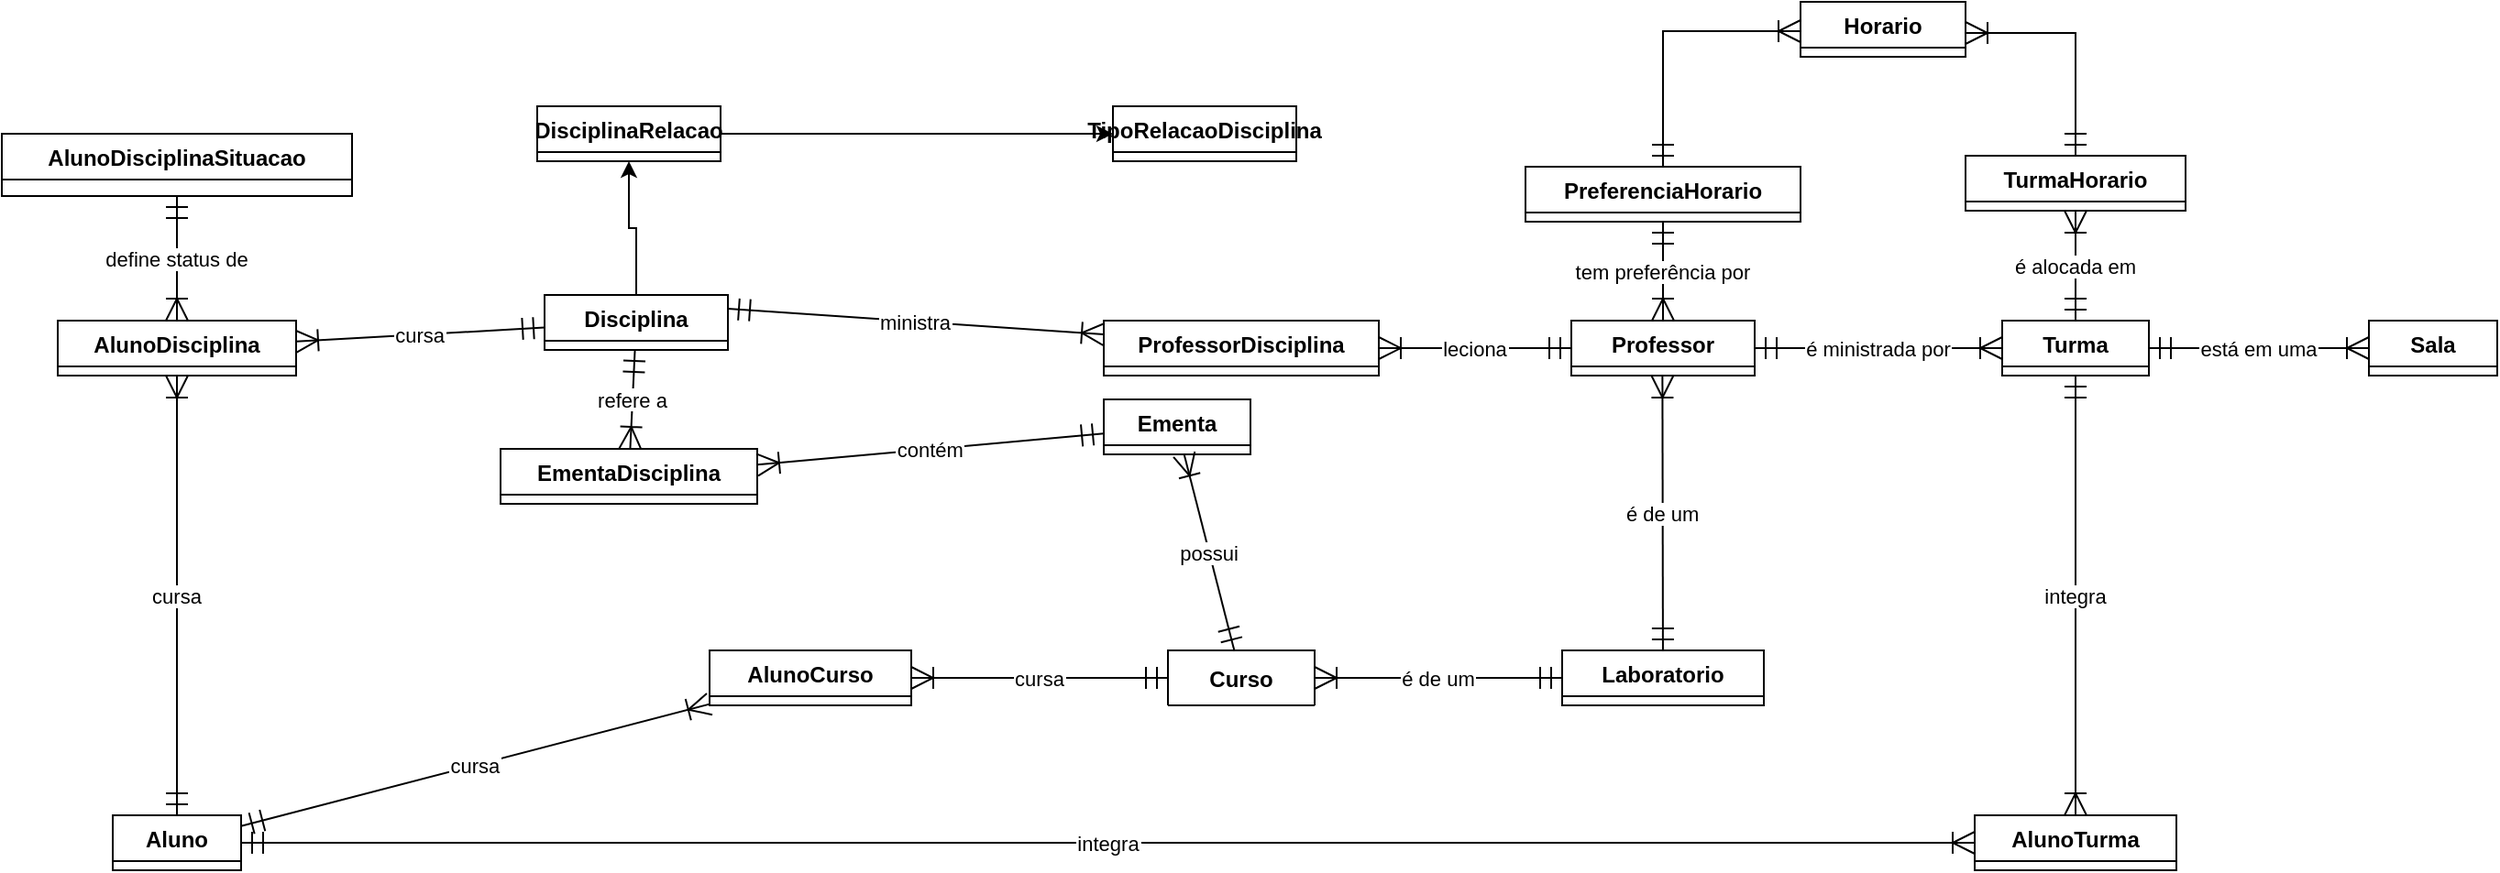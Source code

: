 <mxfile version="22.0.3" type="device" pages="7">
  <diagram id="BtyK-D5RQuh6iS4STPlZ" name="DER">
    <mxGraphModel dx="-150" dy="621" grid="0" gridSize="10" guides="1" tooltips="1" connect="1" arrows="1" fold="1" page="0" pageScale="1" pageWidth="800" pageHeight="400" math="0" shadow="0">
      <root>
        <mxCell id="0" />
        <mxCell id="1" parent="0" />
        <mxCell id="QMRmaEPebc7p0olnpBMx-3" value="Aluno" style="shape=table;startSize=25;container=1;collapsible=1;childLayout=tableLayout;fixedRows=1;rowLines=1;fontStyle=1;align=center;resizeLast=1;" parent="1" vertex="1" collapsed="1">
          <mxGeometry x="1419.5" y="720" width="70" height="30" as="geometry">
            <mxRectangle x="406" y="202" width="148" height="157" as="alternateBounds" />
          </mxGeometry>
        </mxCell>
        <mxCell id="QMRmaEPebc7p0olnpBMx-4" style="shape=tableRow;horizontal=0;startSize=0;swimlaneHead=0;swimlaneBody=0;fillColor=none;collapsible=0;dropTarget=0;points=[[0,0.5],[1,0.5]];portConstraint=eastwest;top=0;left=0;right=0;bottom=0;" parent="QMRmaEPebc7p0olnpBMx-3" vertex="1">
          <mxGeometry y="25" width="148" height="22" as="geometry" />
        </mxCell>
        <mxCell id="QMRmaEPebc7p0olnpBMx-5" value="id" style="shape=partialRectangle;connectable=0;fillColor=none;top=0;left=0;bottom=0;right=0;align=left;spacingLeft=2;overflow=hidden;fontSize=11;" parent="QMRmaEPebc7p0olnpBMx-4" vertex="1">
          <mxGeometry width="36" height="22" as="geometry">
            <mxRectangle width="36" height="22" as="alternateBounds" />
          </mxGeometry>
        </mxCell>
        <mxCell id="QMRmaEPebc7p0olnpBMx-6" value="IdAluno" style="shape=partialRectangle;connectable=0;fillColor=none;top=0;left=0;bottom=0;right=0;align=left;spacingLeft=2;overflow=hidden;fontSize=11;" parent="QMRmaEPebc7p0olnpBMx-4" vertex="1">
          <mxGeometry x="36" width="112" height="22" as="geometry">
            <mxRectangle width="112" height="22" as="alternateBounds" />
          </mxGeometry>
        </mxCell>
        <mxCell id="QMRmaEPebc7p0olnpBMx-7" style="shape=tableRow;horizontal=0;startSize=0;swimlaneHead=0;swimlaneBody=0;fillColor=none;collapsible=0;dropTarget=0;points=[[0,0.5],[1,0.5]];portConstraint=eastwest;top=0;left=0;right=0;bottom=0;" parent="QMRmaEPebc7p0olnpBMx-3" vertex="1">
          <mxGeometry y="47" width="148" height="22" as="geometry" />
        </mxCell>
        <mxCell id="QMRmaEPebc7p0olnpBMx-8" value="int" style="shape=partialRectangle;connectable=0;fillColor=none;top=0;left=0;bottom=0;right=0;align=left;spacingLeft=2;overflow=hidden;fontSize=11;" parent="QMRmaEPebc7p0olnpBMx-7" vertex="1">
          <mxGeometry width="36" height="22" as="geometry">
            <mxRectangle width="36" height="22" as="alternateBounds" />
          </mxGeometry>
        </mxCell>
        <mxCell id="QMRmaEPebc7p0olnpBMx-9" value="IdCurso" style="shape=partialRectangle;connectable=0;fillColor=none;top=0;left=0;bottom=0;right=0;align=left;spacingLeft=2;overflow=hidden;fontSize=11;" parent="QMRmaEPebc7p0olnpBMx-7" vertex="1">
          <mxGeometry x="36" width="112" height="22" as="geometry">
            <mxRectangle width="112" height="22" as="alternateBounds" />
          </mxGeometry>
        </mxCell>
        <mxCell id="QMRmaEPebc7p0olnpBMx-10" style="shape=tableRow;horizontal=0;startSize=0;swimlaneHead=0;swimlaneBody=0;fillColor=none;collapsible=0;dropTarget=0;points=[[0,0.5],[1,0.5]];portConstraint=eastwest;top=0;left=0;right=0;bottom=0;" parent="QMRmaEPebc7p0olnpBMx-3" vertex="1">
          <mxGeometry y="69" width="148" height="22" as="geometry" />
        </mxCell>
        <mxCell id="QMRmaEPebc7p0olnpBMx-11" value="int" style="shape=partialRectangle;connectable=0;fillColor=none;top=0;left=0;bottom=0;right=0;align=left;spacingLeft=2;overflow=hidden;fontSize=11;" parent="QMRmaEPebc7p0olnpBMx-10" vertex="1">
          <mxGeometry width="36" height="22" as="geometry">
            <mxRectangle width="36" height="22" as="alternateBounds" />
          </mxGeometry>
        </mxCell>
        <mxCell id="QMRmaEPebc7p0olnpBMx-12" value="AnoIngresso" style="shape=partialRectangle;connectable=0;fillColor=none;top=0;left=0;bottom=0;right=0;align=left;spacingLeft=2;overflow=hidden;fontSize=11;" parent="QMRmaEPebc7p0olnpBMx-10" vertex="1">
          <mxGeometry x="36" width="112" height="22" as="geometry">
            <mxRectangle width="112" height="22" as="alternateBounds" />
          </mxGeometry>
        </mxCell>
        <mxCell id="QMRmaEPebc7p0olnpBMx-13" style="shape=tableRow;horizontal=0;startSize=0;swimlaneHead=0;swimlaneBody=0;fillColor=none;collapsible=0;dropTarget=0;points=[[0,0.5],[1,0.5]];portConstraint=eastwest;top=0;left=0;right=0;bottom=0;" parent="QMRmaEPebc7p0olnpBMx-3" vertex="1">
          <mxGeometry y="91" width="148" height="22" as="geometry" />
        </mxCell>
        <mxCell id="QMRmaEPebc7p0olnpBMx-14" value="int" style="shape=partialRectangle;connectable=0;fillColor=none;top=0;left=0;bottom=0;right=0;align=left;spacingLeft=2;overflow=hidden;fontSize=11;" parent="QMRmaEPebc7p0olnpBMx-13" vertex="1">
          <mxGeometry width="36" height="22" as="geometry">
            <mxRectangle width="36" height="22" as="alternateBounds" />
          </mxGeometry>
        </mxCell>
        <mxCell id="QMRmaEPebc7p0olnpBMx-15" value="SemestreIngresso" style="shape=partialRectangle;connectable=0;fillColor=none;top=0;left=0;bottom=0;right=0;align=left;spacingLeft=2;overflow=hidden;fontSize=11;" parent="QMRmaEPebc7p0olnpBMx-13" vertex="1">
          <mxGeometry x="36" width="112" height="22" as="geometry">
            <mxRectangle width="112" height="22" as="alternateBounds" />
          </mxGeometry>
        </mxCell>
        <mxCell id="QMRmaEPebc7p0olnpBMx-16" style="shape=tableRow;horizontal=0;startSize=0;swimlaneHead=0;swimlaneBody=0;fillColor=none;collapsible=0;dropTarget=0;points=[[0,0.5],[1,0.5]];portConstraint=eastwest;top=0;left=0;right=0;bottom=0;" parent="QMRmaEPebc7p0olnpBMx-3" vertex="1">
          <mxGeometry y="113" width="148" height="22" as="geometry" />
        </mxCell>
        <mxCell id="QMRmaEPebc7p0olnpBMx-17" value="String" style="shape=partialRectangle;connectable=0;fillColor=none;top=0;left=0;bottom=0;right=0;align=left;spacingLeft=2;overflow=hidden;fontSize=11;" parent="QMRmaEPebc7p0olnpBMx-16" vertex="1">
          <mxGeometry width="36" height="22" as="geometry">
            <mxRectangle width="36" height="22" as="alternateBounds" />
          </mxGeometry>
        </mxCell>
        <mxCell id="QMRmaEPebc7p0olnpBMx-18" value="CodigoMatricula" style="shape=partialRectangle;connectable=0;fillColor=none;top=0;left=0;bottom=0;right=0;align=left;spacingLeft=2;overflow=hidden;fontSize=11;" parent="QMRmaEPebc7p0olnpBMx-16" vertex="1">
          <mxGeometry x="36" width="112" height="22" as="geometry">
            <mxRectangle width="112" height="22" as="alternateBounds" />
          </mxGeometry>
        </mxCell>
        <mxCell id="QMRmaEPebc7p0olnpBMx-19" style="shape=tableRow;horizontal=0;startSize=0;swimlaneHead=0;swimlaneBody=0;fillColor=none;collapsible=0;dropTarget=0;points=[[0,0.5],[1,0.5]];portConstraint=eastwest;top=0;left=0;right=0;bottom=0;" parent="QMRmaEPebc7p0olnpBMx-3" vertex="1">
          <mxGeometry y="135" width="148" height="22" as="geometry" />
        </mxCell>
        <mxCell id="QMRmaEPebc7p0olnpBMx-20" value="string" style="shape=partialRectangle;connectable=0;fillColor=none;top=0;left=0;bottom=0;right=0;align=left;spacingLeft=2;overflow=hidden;fontSize=11;" parent="QMRmaEPebc7p0olnpBMx-19" vertex="1">
          <mxGeometry width="36" height="22" as="geometry">
            <mxRectangle width="36" height="22" as="alternateBounds" />
          </mxGeometry>
        </mxCell>
        <mxCell id="QMRmaEPebc7p0olnpBMx-21" value="NomeAluno" style="shape=partialRectangle;connectable=0;fillColor=none;top=0;left=0;bottom=0;right=0;align=left;spacingLeft=2;overflow=hidden;fontSize=11;" parent="QMRmaEPebc7p0olnpBMx-19" vertex="1">
          <mxGeometry x="36" width="112" height="22" as="geometry">
            <mxRectangle width="112" height="22" as="alternateBounds" />
          </mxGeometry>
        </mxCell>
        <mxCell id="QMRmaEPebc7p0olnpBMx-22" value="AlunoCurso" style="shape=table;startSize=25;container=1;collapsible=1;childLayout=tableLayout;fixedRows=1;rowLines=1;fontStyle=1;align=center;resizeLast=1;" parent="1" vertex="1" collapsed="1">
          <mxGeometry x="1745" y="630" width="110" height="30" as="geometry">
            <mxRectangle x="140" y="568" width="100" height="46" as="alternateBounds" />
          </mxGeometry>
        </mxCell>
        <mxCell id="QMRmaEPebc7p0olnpBMx-23" style="shape=tableRow;horizontal=0;startSize=0;swimlaneHead=0;swimlaneBody=0;fillColor=none;collapsible=0;dropTarget=0;points=[[0,0.5],[1,0.5]];portConstraint=eastwest;top=0;left=0;right=0;bottom=0;" parent="QMRmaEPebc7p0olnpBMx-22" vertex="1">
          <mxGeometry y="25" width="100" height="21" as="geometry" />
        </mxCell>
        <mxCell id="QMRmaEPebc7p0olnpBMx-24" value="int" style="shape=partialRectangle;connectable=0;fillColor=none;top=0;left=0;bottom=0;right=0;align=left;spacingLeft=2;overflow=hidden;fontSize=11;" parent="QMRmaEPebc7p0olnpBMx-23" vertex="1">
          <mxGeometry width="18" height="21" as="geometry">
            <mxRectangle width="18" height="21" as="alternateBounds" />
          </mxGeometry>
        </mxCell>
        <mxCell id="QMRmaEPebc7p0olnpBMx-25" value="Id" style="shape=partialRectangle;connectable=0;fillColor=none;top=0;left=0;bottom=0;right=0;align=left;spacingLeft=2;overflow=hidden;fontSize=11;" parent="QMRmaEPebc7p0olnpBMx-23" vertex="1">
          <mxGeometry x="18" width="82" height="21" as="geometry">
            <mxRectangle width="82" height="21" as="alternateBounds" />
          </mxGeometry>
        </mxCell>
        <mxCell id="QMRmaEPebc7p0olnpBMx-26" value="Curso" style="shape=table;startSize=30;container=1;collapsible=1;childLayout=tableLayout;fixedRows=1;rowLines=1;fontStyle=1;align=center;resizeLast=1;" parent="1" vertex="1" collapsed="1">
          <mxGeometry x="1995" y="630" width="80" height="30" as="geometry">
            <mxRectangle x="1995" y="630" width="130" height="96" as="alternateBounds" />
          </mxGeometry>
        </mxCell>
        <mxCell id="QMRmaEPebc7p0olnpBMx-27" style="shape=tableRow;horizontal=0;startSize=0;swimlaneHead=0;swimlaneBody=0;fillColor=none;collapsible=0;dropTarget=0;points=[[0,0.5],[1,0.5]];portConstraint=eastwest;top=0;left=0;right=0;bottom=0;" parent="QMRmaEPebc7p0olnpBMx-26" vertex="1">
          <mxGeometry y="30" width="130" height="22" as="geometry" />
        </mxCell>
        <mxCell id="QMRmaEPebc7p0olnpBMx-28" value="id" style="shape=partialRectangle;connectable=0;fillColor=none;top=0;left=0;bottom=0;right=0;align=left;spacingLeft=2;overflow=hidden;fontSize=11;" parent="QMRmaEPebc7p0olnpBMx-27" vertex="1">
          <mxGeometry width="36" height="22" as="geometry">
            <mxRectangle width="36" height="22" as="alternateBounds" />
          </mxGeometry>
        </mxCell>
        <mxCell id="QMRmaEPebc7p0olnpBMx-29" value="IdCurso" style="shape=partialRectangle;connectable=0;fillColor=none;top=0;left=0;bottom=0;right=0;align=left;spacingLeft=2;overflow=hidden;fontSize=11;" parent="QMRmaEPebc7p0olnpBMx-27" vertex="1">
          <mxGeometry x="36" width="94" height="22" as="geometry">
            <mxRectangle width="94" height="22" as="alternateBounds" />
          </mxGeometry>
        </mxCell>
        <mxCell id="QMRmaEPebc7p0olnpBMx-30" style="shape=tableRow;horizontal=0;startSize=0;swimlaneHead=0;swimlaneBody=0;fillColor=none;collapsible=0;dropTarget=0;points=[[0,0.5],[1,0.5]];portConstraint=eastwest;top=0;left=0;right=0;bottom=0;" parent="QMRmaEPebc7p0olnpBMx-26" vertex="1">
          <mxGeometry y="52" width="130" height="22" as="geometry" />
        </mxCell>
        <mxCell id="QMRmaEPebc7p0olnpBMx-31" value="string" style="shape=partialRectangle;connectable=0;fillColor=none;top=0;left=0;bottom=0;right=0;align=left;spacingLeft=2;overflow=hidden;fontSize=11;" parent="QMRmaEPebc7p0olnpBMx-30" vertex="1">
          <mxGeometry width="36" height="22" as="geometry">
            <mxRectangle width="36" height="22" as="alternateBounds" />
          </mxGeometry>
        </mxCell>
        <mxCell id="QMRmaEPebc7p0olnpBMx-32" value="idLaboratorio" style="shape=partialRectangle;connectable=0;fillColor=none;top=0;left=0;bottom=0;right=0;align=left;spacingLeft=2;overflow=hidden;fontSize=11;" parent="QMRmaEPebc7p0olnpBMx-30" vertex="1">
          <mxGeometry x="36" width="94" height="22" as="geometry">
            <mxRectangle width="94" height="22" as="alternateBounds" />
          </mxGeometry>
        </mxCell>
        <mxCell id="QMRmaEPebc7p0olnpBMx-33" style="shape=tableRow;horizontal=0;startSize=0;swimlaneHead=0;swimlaneBody=0;fillColor=none;collapsible=0;dropTarget=0;points=[[0,0.5],[1,0.5]];portConstraint=eastwest;top=0;left=0;right=0;bottom=0;" parent="QMRmaEPebc7p0olnpBMx-26" vertex="1">
          <mxGeometry y="74" width="130" height="22" as="geometry" />
        </mxCell>
        <mxCell id="QMRmaEPebc7p0olnpBMx-34" value="string" style="shape=partialRectangle;connectable=0;fillColor=none;top=0;left=0;bottom=0;right=0;align=left;spacingLeft=2;overflow=hidden;fontSize=11;" parent="QMRmaEPebc7p0olnpBMx-33" vertex="1">
          <mxGeometry width="36" height="22" as="geometry">
            <mxRectangle width="36" height="22" as="alternateBounds" />
          </mxGeometry>
        </mxCell>
        <mxCell id="QMRmaEPebc7p0olnpBMx-35" value="NomeCurso" style="shape=partialRectangle;connectable=0;fillColor=none;top=0;left=0;bottom=0;right=0;align=left;spacingLeft=2;overflow=hidden;fontSize=11;" parent="QMRmaEPebc7p0olnpBMx-33" vertex="1">
          <mxGeometry x="36" width="94" height="22" as="geometry">
            <mxRectangle width="94" height="22" as="alternateBounds" />
          </mxGeometry>
        </mxCell>
        <mxCell id="QMRmaEPebc7p0olnpBMx-36" value="Ementa" style="shape=table;startSize=25;container=1;collapsible=1;childLayout=tableLayout;fixedRows=1;rowLines=1;fontStyle=1;align=center;resizeLast=1;" parent="1" vertex="1" collapsed="1">
          <mxGeometry x="1960" y="493" width="80" height="30" as="geometry">
            <mxRectangle x="1960" y="493" width="121" height="113" as="alternateBounds" />
          </mxGeometry>
        </mxCell>
        <mxCell id="QMRmaEPebc7p0olnpBMx-37" style="shape=tableRow;horizontal=0;startSize=0;swimlaneHead=0;swimlaneBody=0;fillColor=none;collapsible=0;dropTarget=0;points=[[0,0.5],[1,0.5]];portConstraint=eastwest;top=0;left=0;right=0;bottom=0;" parent="QMRmaEPebc7p0olnpBMx-36" vertex="1">
          <mxGeometry y="25" width="121" height="22" as="geometry" />
        </mxCell>
        <mxCell id="QMRmaEPebc7p0olnpBMx-38" value="id" style="shape=partialRectangle;connectable=0;fillColor=none;top=0;left=0;bottom=0;right=0;align=left;spacingLeft=2;overflow=hidden;fontSize=11;" parent="QMRmaEPebc7p0olnpBMx-37" vertex="1">
          <mxGeometry width="36" height="22" as="geometry">
            <mxRectangle width="36" height="22" as="alternateBounds" />
          </mxGeometry>
        </mxCell>
        <mxCell id="QMRmaEPebc7p0olnpBMx-39" value="IdEmenta" style="shape=partialRectangle;connectable=0;fillColor=none;top=0;left=0;bottom=0;right=0;align=left;spacingLeft=2;overflow=hidden;fontSize=11;" parent="QMRmaEPebc7p0olnpBMx-37" vertex="1">
          <mxGeometry x="36" width="85" height="22" as="geometry">
            <mxRectangle width="85" height="22" as="alternateBounds" />
          </mxGeometry>
        </mxCell>
        <mxCell id="QMRmaEPebc7p0olnpBMx-40" style="shape=tableRow;horizontal=0;startSize=0;swimlaneHead=0;swimlaneBody=0;fillColor=none;collapsible=0;dropTarget=0;points=[[0,0.5],[1,0.5]];portConstraint=eastwest;top=0;left=0;right=0;bottom=0;" parent="QMRmaEPebc7p0olnpBMx-36" vertex="1">
          <mxGeometry y="47" width="121" height="22" as="geometry" />
        </mxCell>
        <mxCell id="QMRmaEPebc7p0olnpBMx-41" value="date" style="shape=partialRectangle;connectable=0;fillColor=none;top=0;left=0;bottom=0;right=0;align=left;spacingLeft=2;overflow=hidden;fontSize=11;" parent="QMRmaEPebc7p0olnpBMx-40" vertex="1">
          <mxGeometry width="36" height="22" as="geometry">
            <mxRectangle width="36" height="22" as="alternateBounds" />
          </mxGeometry>
        </mxCell>
        <mxCell id="QMRmaEPebc7p0olnpBMx-42" value="DataVigor" style="shape=partialRectangle;connectable=0;fillColor=none;top=0;left=0;bottom=0;right=0;align=left;spacingLeft=2;overflow=hidden;fontSize=11;" parent="QMRmaEPebc7p0olnpBMx-40" vertex="1">
          <mxGeometry x="36" width="85" height="22" as="geometry">
            <mxRectangle width="85" height="22" as="alternateBounds" />
          </mxGeometry>
        </mxCell>
        <mxCell id="QMRmaEPebc7p0olnpBMx-43" style="shape=tableRow;horizontal=0;startSize=0;swimlaneHead=0;swimlaneBody=0;fillColor=none;collapsible=0;dropTarget=0;points=[[0,0.5],[1,0.5]];portConstraint=eastwest;top=0;left=0;right=0;bottom=0;" parent="QMRmaEPebc7p0olnpBMx-36" vertex="1">
          <mxGeometry y="69" width="121" height="22" as="geometry" />
        </mxCell>
        <mxCell id="QMRmaEPebc7p0olnpBMx-44" value="id" style="shape=partialRectangle;connectable=0;fillColor=none;top=0;left=0;bottom=0;right=0;align=left;spacingLeft=2;overflow=hidden;fontSize=11;" parent="QMRmaEPebc7p0olnpBMx-43" vertex="1">
          <mxGeometry width="36" height="22" as="geometry">
            <mxRectangle width="36" height="22" as="alternateBounds" />
          </mxGeometry>
        </mxCell>
        <mxCell id="QMRmaEPebc7p0olnpBMx-45" value="IdCurso" style="shape=partialRectangle;connectable=0;fillColor=none;top=0;left=0;bottom=0;right=0;align=left;spacingLeft=2;overflow=hidden;fontSize=11;" parent="QMRmaEPebc7p0olnpBMx-43" vertex="1">
          <mxGeometry x="36" width="85" height="22" as="geometry">
            <mxRectangle width="85" height="22" as="alternateBounds" />
          </mxGeometry>
        </mxCell>
        <mxCell id="QMRmaEPebc7p0olnpBMx-46" style="shape=tableRow;horizontal=0;startSize=0;swimlaneHead=0;swimlaneBody=0;fillColor=none;collapsible=0;dropTarget=0;points=[[0,0.5],[1,0.5]];portConstraint=eastwest;top=0;left=0;right=0;bottom=0;" parent="QMRmaEPebc7p0olnpBMx-36" vertex="1">
          <mxGeometry y="91" width="121" height="22" as="geometry" />
        </mxCell>
        <mxCell id="QMRmaEPebc7p0olnpBMx-47" value="string" style="shape=partialRectangle;connectable=0;fillColor=none;top=0;left=0;bottom=0;right=0;align=left;spacingLeft=2;overflow=hidden;fontSize=11;" parent="QMRmaEPebc7p0olnpBMx-46" vertex="1">
          <mxGeometry width="36" height="22" as="geometry">
            <mxRectangle width="36" height="22" as="alternateBounds" />
          </mxGeometry>
        </mxCell>
        <mxCell id="QMRmaEPebc7p0olnpBMx-48" value="IdDisciplina" style="shape=partialRectangle;connectable=0;fillColor=none;top=0;left=0;bottom=0;right=0;align=left;spacingLeft=2;overflow=hidden;fontSize=11;" parent="QMRmaEPebc7p0olnpBMx-46" vertex="1">
          <mxGeometry x="36" width="85" height="22" as="geometry">
            <mxRectangle width="85" height="22" as="alternateBounds" />
          </mxGeometry>
        </mxCell>
        <mxCell id="QMRmaEPebc7p0olnpBMx-49" value="Laboratorio" style="shape=table;startSize=25;container=1;collapsible=1;childLayout=tableLayout;fixedRows=1;rowLines=1;fontStyle=1;align=center;resizeLast=1;" parent="1" vertex="1" collapsed="1">
          <mxGeometry x="2210" y="630" width="110" height="30" as="geometry">
            <mxRectangle x="2255" y="587" width="147" height="91" as="alternateBounds" />
          </mxGeometry>
        </mxCell>
        <mxCell id="QMRmaEPebc7p0olnpBMx-50" style="shape=tableRow;horizontal=0;startSize=0;swimlaneHead=0;swimlaneBody=0;fillColor=none;collapsible=0;dropTarget=0;points=[[0,0.5],[1,0.5]];portConstraint=eastwest;top=0;left=0;right=0;bottom=0;" parent="QMRmaEPebc7p0olnpBMx-49" vertex="1">
          <mxGeometry y="25" width="147" height="22" as="geometry" />
        </mxCell>
        <mxCell id="QMRmaEPebc7p0olnpBMx-51" value="id" style="shape=partialRectangle;connectable=0;fillColor=none;top=0;left=0;bottom=0;right=0;align=left;spacingLeft=2;overflow=hidden;fontSize=11;" parent="QMRmaEPebc7p0olnpBMx-50" vertex="1">
          <mxGeometry width="36" height="22" as="geometry">
            <mxRectangle width="36" height="22" as="alternateBounds" />
          </mxGeometry>
        </mxCell>
        <mxCell id="QMRmaEPebc7p0olnpBMx-52" value="IdLaboratorio" style="shape=partialRectangle;connectable=0;fillColor=none;top=0;left=0;bottom=0;right=0;align=left;spacingLeft=2;overflow=hidden;fontSize=11;" parent="QMRmaEPebc7p0olnpBMx-50" vertex="1">
          <mxGeometry x="36" width="111" height="22" as="geometry">
            <mxRectangle width="111" height="22" as="alternateBounds" />
          </mxGeometry>
        </mxCell>
        <mxCell id="QMRmaEPebc7p0olnpBMx-53" style="shape=tableRow;horizontal=0;startSize=0;swimlaneHead=0;swimlaneBody=0;fillColor=none;collapsible=0;dropTarget=0;points=[[0,0.5],[1,0.5]];portConstraint=eastwest;top=0;left=0;right=0;bottom=0;" parent="QMRmaEPebc7p0olnpBMx-49" vertex="1">
          <mxGeometry y="47" width="147" height="22" as="geometry" />
        </mxCell>
        <mxCell id="QMRmaEPebc7p0olnpBMx-54" value="string" style="shape=partialRectangle;connectable=0;fillColor=none;top=0;left=0;bottom=0;right=0;align=left;spacingLeft=2;overflow=hidden;fontSize=11;" parent="QMRmaEPebc7p0olnpBMx-53" vertex="1">
          <mxGeometry width="36" height="22" as="geometry">
            <mxRectangle width="36" height="22" as="alternateBounds" />
          </mxGeometry>
        </mxCell>
        <mxCell id="QMRmaEPebc7p0olnpBMx-55" value="SiglaLaboratorio" style="shape=partialRectangle;connectable=0;fillColor=none;top=0;left=0;bottom=0;right=0;align=left;spacingLeft=2;overflow=hidden;fontSize=11;" parent="QMRmaEPebc7p0olnpBMx-53" vertex="1">
          <mxGeometry x="36" width="111" height="22" as="geometry">
            <mxRectangle width="111" height="22" as="alternateBounds" />
          </mxGeometry>
        </mxCell>
        <mxCell id="QMRmaEPebc7p0olnpBMx-56" style="shape=tableRow;horizontal=0;startSize=0;swimlaneHead=0;swimlaneBody=0;fillColor=none;collapsible=0;dropTarget=0;points=[[0,0.5],[1,0.5]];portConstraint=eastwest;top=0;left=0;right=0;bottom=0;" parent="QMRmaEPebc7p0olnpBMx-49" vertex="1">
          <mxGeometry y="69" width="147" height="22" as="geometry" />
        </mxCell>
        <mxCell id="QMRmaEPebc7p0olnpBMx-57" value="string" style="shape=partialRectangle;connectable=0;fillColor=none;top=0;left=0;bottom=0;right=0;align=left;spacingLeft=2;overflow=hidden;fontSize=11;" parent="QMRmaEPebc7p0olnpBMx-56" vertex="1">
          <mxGeometry width="36" height="22" as="geometry">
            <mxRectangle width="36" height="22" as="alternateBounds" />
          </mxGeometry>
        </mxCell>
        <mxCell id="QMRmaEPebc7p0olnpBMx-58" value="NomeLaboratorio" style="shape=partialRectangle;connectable=0;fillColor=none;top=0;left=0;bottom=0;right=0;align=left;spacingLeft=2;overflow=hidden;fontSize=11;" parent="QMRmaEPebc7p0olnpBMx-56" vertex="1">
          <mxGeometry x="36" width="111" height="22" as="geometry">
            <mxRectangle width="111" height="22" as="alternateBounds" />
          </mxGeometry>
        </mxCell>
        <mxCell id="QMRmaEPebc7p0olnpBMx-59" value="Professor" style="shape=table;startSize=25;container=1;collapsible=1;childLayout=tableLayout;fixedRows=1;rowLines=1;fontStyle=1;align=center;resizeLast=1;" parent="1" vertex="1" collapsed="1">
          <mxGeometry x="2215" y="450" width="100" height="30" as="geometry">
            <mxRectangle x="2322" y="546" width="137" height="91" as="alternateBounds" />
          </mxGeometry>
        </mxCell>
        <mxCell id="QMRmaEPebc7p0olnpBMx-60" style="shape=tableRow;horizontal=0;startSize=0;swimlaneHead=0;swimlaneBody=0;fillColor=none;collapsible=0;dropTarget=0;points=[[0,0.5],[1,0.5]];portConstraint=eastwest;top=0;left=0;right=0;bottom=0;" parent="QMRmaEPebc7p0olnpBMx-59" vertex="1">
          <mxGeometry y="25" width="137" height="22" as="geometry" />
        </mxCell>
        <mxCell id="QMRmaEPebc7p0olnpBMx-61" value="string" style="shape=partialRectangle;connectable=0;fillColor=none;top=0;left=0;bottom=0;right=0;align=left;spacingLeft=2;overflow=hidden;fontSize=11;" parent="QMRmaEPebc7p0olnpBMx-60" vertex="1">
          <mxGeometry width="36" height="22" as="geometry">
            <mxRectangle width="36" height="22" as="alternateBounds" />
          </mxGeometry>
        </mxCell>
        <mxCell id="QMRmaEPebc7p0olnpBMx-62" value="IdProfessor" style="shape=partialRectangle;connectable=0;fillColor=none;top=0;left=0;bottom=0;right=0;align=left;spacingLeft=2;overflow=hidden;fontSize=11;" parent="QMRmaEPebc7p0olnpBMx-60" vertex="1">
          <mxGeometry x="36" width="101" height="22" as="geometry">
            <mxRectangle width="101" height="22" as="alternateBounds" />
          </mxGeometry>
        </mxCell>
        <mxCell id="QMRmaEPebc7p0olnpBMx-63" style="shape=tableRow;horizontal=0;startSize=0;swimlaneHead=0;swimlaneBody=0;fillColor=none;collapsible=0;dropTarget=0;points=[[0,0.5],[1,0.5]];portConstraint=eastwest;top=0;left=0;right=0;bottom=0;" parent="QMRmaEPebc7p0olnpBMx-59" vertex="1">
          <mxGeometry y="47" width="137" height="22" as="geometry" />
        </mxCell>
        <mxCell id="QMRmaEPebc7p0olnpBMx-64" value="string" style="shape=partialRectangle;connectable=0;fillColor=none;top=0;left=0;bottom=0;right=0;align=left;spacingLeft=2;overflow=hidden;fontSize=11;" parent="QMRmaEPebc7p0olnpBMx-63" vertex="1">
          <mxGeometry width="36" height="22" as="geometry">
            <mxRectangle width="36" height="22" as="alternateBounds" />
          </mxGeometry>
        </mxCell>
        <mxCell id="QMRmaEPebc7p0olnpBMx-65" value="IdLaboratorio" style="shape=partialRectangle;connectable=0;fillColor=none;top=0;left=0;bottom=0;right=0;align=left;spacingLeft=2;overflow=hidden;fontSize=11;" parent="QMRmaEPebc7p0olnpBMx-63" vertex="1">
          <mxGeometry x="36" width="101" height="22" as="geometry">
            <mxRectangle width="101" height="22" as="alternateBounds" />
          </mxGeometry>
        </mxCell>
        <mxCell id="QMRmaEPebc7p0olnpBMx-66" style="shape=tableRow;horizontal=0;startSize=0;swimlaneHead=0;swimlaneBody=0;fillColor=none;collapsible=0;dropTarget=0;points=[[0,0.5],[1,0.5]];portConstraint=eastwest;top=0;left=0;right=0;bottom=0;" parent="QMRmaEPebc7p0olnpBMx-59" vertex="1">
          <mxGeometry y="69" width="137" height="22" as="geometry" />
        </mxCell>
        <mxCell id="QMRmaEPebc7p0olnpBMx-67" value="string" style="shape=partialRectangle;connectable=0;fillColor=none;top=0;left=0;bottom=0;right=0;align=left;spacingLeft=2;overflow=hidden;fontSize=11;" parent="QMRmaEPebc7p0olnpBMx-66" vertex="1">
          <mxGeometry width="36" height="22" as="geometry">
            <mxRectangle width="36" height="22" as="alternateBounds" />
          </mxGeometry>
        </mxCell>
        <mxCell id="QMRmaEPebc7p0olnpBMx-68" value="NomeProfessor" style="shape=partialRectangle;connectable=0;fillColor=none;top=0;left=0;bottom=0;right=0;align=left;spacingLeft=2;overflow=hidden;fontSize=11;" parent="QMRmaEPebc7p0olnpBMx-66" vertex="1">
          <mxGeometry x="36" width="101" height="22" as="geometry">
            <mxRectangle width="101" height="22" as="alternateBounds" />
          </mxGeometry>
        </mxCell>
        <mxCell id="VoD-nU0av6IRmt4GUCKC-10" style="edgeStyle=orthogonalEdgeStyle;rounded=0;orthogonalLoop=1;jettySize=auto;html=1;endArrow=ERoneToMany;startArrow=ERmandOne;startSize=10;endSize=10;" parent="1" source="QMRmaEPebc7p0olnpBMx-69" target="VoD-nU0av6IRmt4GUCKC-3" edge="1">
          <mxGeometry relative="1" as="geometry">
            <Array as="points">
              <mxPoint x="2265" y="292" />
            </Array>
          </mxGeometry>
        </mxCell>
        <mxCell id="QMRmaEPebc7p0olnpBMx-69" value="PreferenciaHorario" style="shape=table;startSize=25;container=1;collapsible=1;childLayout=tableLayout;fixedRows=1;rowLines=1;fontStyle=1;align=center;resizeLast=1;" parent="1" vertex="1" collapsed="1">
          <mxGeometry x="2190" y="366" width="150" height="30" as="geometry">
            <mxRectangle x="2190" y="370" width="138" height="135" as="alternateBounds" />
          </mxGeometry>
        </mxCell>
        <mxCell id="QMRmaEPebc7p0olnpBMx-70" style="shape=tableRow;horizontal=0;startSize=0;swimlaneHead=0;swimlaneBody=0;fillColor=none;collapsible=0;dropTarget=0;points=[[0,0.5],[1,0.5]];portConstraint=eastwest;top=0;left=0;right=0;bottom=0;" parent="QMRmaEPebc7p0olnpBMx-69" vertex="1">
          <mxGeometry y="25" width="138" height="22" as="geometry" />
        </mxCell>
        <mxCell id="QMRmaEPebc7p0olnpBMx-71" value="id" style="shape=partialRectangle;connectable=0;fillColor=none;top=0;left=0;bottom=0;right=0;align=left;spacingLeft=2;overflow=hidden;fontSize=11;" parent="QMRmaEPebc7p0olnpBMx-70" vertex="1">
          <mxGeometry width="24" height="22" as="geometry">
            <mxRectangle width="24" height="22" as="alternateBounds" />
          </mxGeometry>
        </mxCell>
        <mxCell id="QMRmaEPebc7p0olnpBMx-72" value="IdPreferencias" style="shape=partialRectangle;connectable=0;fillColor=none;top=0;left=0;bottom=0;right=0;align=left;spacingLeft=2;overflow=hidden;fontSize=11;" parent="QMRmaEPebc7p0olnpBMx-70" vertex="1">
          <mxGeometry x="24" width="114" height="22" as="geometry">
            <mxRectangle width="114" height="22" as="alternateBounds" />
          </mxGeometry>
        </mxCell>
        <mxCell id="QMRmaEPebc7p0olnpBMx-73" style="shape=tableRow;horizontal=0;startSize=0;swimlaneHead=0;swimlaneBody=0;fillColor=none;collapsible=0;dropTarget=0;points=[[0,0.5],[1,0.5]];portConstraint=eastwest;top=0;left=0;right=0;bottom=0;" parent="QMRmaEPebc7p0olnpBMx-69" vertex="1">
          <mxGeometry y="47" width="138" height="22" as="geometry" />
        </mxCell>
        <mxCell id="QMRmaEPebc7p0olnpBMx-74" value="int" style="shape=partialRectangle;connectable=0;fillColor=none;top=0;left=0;bottom=0;right=0;align=left;spacingLeft=2;overflow=hidden;fontSize=11;" parent="QMRmaEPebc7p0olnpBMx-73" vertex="1">
          <mxGeometry width="24" height="22" as="geometry">
            <mxRectangle width="24" height="22" as="alternateBounds" />
          </mxGeometry>
        </mxCell>
        <mxCell id="QMRmaEPebc7p0olnpBMx-75" value="IdProfessor" style="shape=partialRectangle;connectable=0;fillColor=none;top=0;left=0;bottom=0;right=0;align=left;spacingLeft=2;overflow=hidden;fontSize=11;" parent="QMRmaEPebc7p0olnpBMx-73" vertex="1">
          <mxGeometry x="24" width="114" height="22" as="geometry">
            <mxRectangle width="114" height="22" as="alternateBounds" />
          </mxGeometry>
        </mxCell>
        <mxCell id="QMRmaEPebc7p0olnpBMx-76" style="shape=tableRow;horizontal=0;startSize=0;swimlaneHead=0;swimlaneBody=0;fillColor=none;collapsible=0;dropTarget=0;points=[[0,0.5],[1,0.5]];portConstraint=eastwest;top=0;left=0;right=0;bottom=0;" parent="QMRmaEPebc7p0olnpBMx-69" vertex="1">
          <mxGeometry y="69" width="138" height="22" as="geometry" />
        </mxCell>
        <mxCell id="QMRmaEPebc7p0olnpBMx-77" value="int" style="shape=partialRectangle;connectable=0;fillColor=none;top=0;left=0;bottom=0;right=0;align=left;spacingLeft=2;overflow=hidden;fontSize=11;" parent="QMRmaEPebc7p0olnpBMx-76" vertex="1">
          <mxGeometry width="24" height="22" as="geometry">
            <mxRectangle width="24" height="22" as="alternateBounds" />
          </mxGeometry>
        </mxCell>
        <mxCell id="QMRmaEPebc7p0olnpBMx-78" value="GrauPreferencia" style="shape=partialRectangle;connectable=0;fillColor=none;top=0;left=0;bottom=0;right=0;align=left;spacingLeft=2;overflow=hidden;fontSize=11;" parent="QMRmaEPebc7p0olnpBMx-76" vertex="1">
          <mxGeometry x="24" width="114" height="22" as="geometry">
            <mxRectangle width="114" height="22" as="alternateBounds" />
          </mxGeometry>
        </mxCell>
        <mxCell id="QMRmaEPebc7p0olnpBMx-79" style="shape=tableRow;horizontal=0;startSize=0;swimlaneHead=0;swimlaneBody=0;fillColor=none;collapsible=0;dropTarget=0;points=[[0,0.5],[1,0.5]];portConstraint=eastwest;top=0;left=0;right=0;bottom=0;" parent="QMRmaEPebc7p0olnpBMx-69" vertex="1">
          <mxGeometry y="91" width="138" height="22" as="geometry" />
        </mxCell>
        <mxCell id="QMRmaEPebc7p0olnpBMx-80" value="int" style="shape=partialRectangle;connectable=0;fillColor=none;top=0;left=0;bottom=0;right=0;align=left;spacingLeft=2;overflow=hidden;fontSize=11;" parent="QMRmaEPebc7p0olnpBMx-79" vertex="1">
          <mxGeometry width="24" height="22" as="geometry">
            <mxRectangle width="24" height="22" as="alternateBounds" />
          </mxGeometry>
        </mxCell>
        <mxCell id="QMRmaEPebc7p0olnpBMx-81" value="DiaSemana" style="shape=partialRectangle;connectable=0;fillColor=none;top=0;left=0;bottom=0;right=0;align=left;spacingLeft=2;overflow=hidden;fontSize=11;" parent="QMRmaEPebc7p0olnpBMx-79" vertex="1">
          <mxGeometry x="24" width="114" height="22" as="geometry">
            <mxRectangle width="114" height="22" as="alternateBounds" />
          </mxGeometry>
        </mxCell>
        <mxCell id="QMRmaEPebc7p0olnpBMx-82" style="shape=tableRow;horizontal=0;startSize=0;swimlaneHead=0;swimlaneBody=0;fillColor=none;collapsible=0;dropTarget=0;points=[[0,0.5],[1,0.5]];portConstraint=eastwest;top=0;left=0;right=0;bottom=0;" parent="QMRmaEPebc7p0olnpBMx-69" vertex="1">
          <mxGeometry y="113" width="138" height="22" as="geometry" />
        </mxCell>
        <mxCell id="QMRmaEPebc7p0olnpBMx-83" value="time" style="shape=partialRectangle;connectable=0;fillColor=none;top=0;left=0;bottom=0;right=0;align=left;spacingLeft=2;overflow=hidden;fontSize=11;" parent="QMRmaEPebc7p0olnpBMx-82" vertex="1">
          <mxGeometry width="24" height="22" as="geometry">
            <mxRectangle width="24" height="22" as="alternateBounds" />
          </mxGeometry>
        </mxCell>
        <mxCell id="QMRmaEPebc7p0olnpBMx-84" value="HoraInicio" style="shape=partialRectangle;connectable=0;fillColor=none;top=0;left=0;bottom=0;right=0;align=left;spacingLeft=2;overflow=hidden;fontSize=11;" parent="QMRmaEPebc7p0olnpBMx-82" vertex="1">
          <mxGeometry x="24" width="114" height="22" as="geometry">
            <mxRectangle width="114" height="22" as="alternateBounds" />
          </mxGeometry>
        </mxCell>
        <mxCell id="QMRmaEPebc7p0olnpBMx-85" value="ProfessorDisciplina" style="shape=table;startSize=25;container=1;collapsible=1;childLayout=tableLayout;fixedRows=1;rowLines=1;fontStyle=1;align=center;resizeLast=1;" parent="1" vertex="1" collapsed="1">
          <mxGeometry x="1960" y="450" width="150" height="30" as="geometry">
            <mxRectangle x="1923" y="823" width="143" height="91" as="alternateBounds" />
          </mxGeometry>
        </mxCell>
        <mxCell id="QMRmaEPebc7p0olnpBMx-86" style="shape=tableRow;horizontal=0;startSize=0;swimlaneHead=0;swimlaneBody=0;fillColor=none;collapsible=0;dropTarget=0;points=[[0,0.5],[1,0.5]];portConstraint=eastwest;top=0;left=0;right=0;bottom=0;" parent="QMRmaEPebc7p0olnpBMx-85" vertex="1">
          <mxGeometry y="25" width="143" height="22" as="geometry" />
        </mxCell>
        <mxCell id="QMRmaEPebc7p0olnpBMx-87" value="int" style="shape=partialRectangle;connectable=0;fillColor=none;top=0;left=0;bottom=0;right=0;align=left;spacingLeft=2;overflow=hidden;fontSize=11;" parent="QMRmaEPebc7p0olnpBMx-86" vertex="1">
          <mxGeometry width="36" height="22" as="geometry">
            <mxRectangle width="36" height="22" as="alternateBounds" />
          </mxGeometry>
        </mxCell>
        <mxCell id="QMRmaEPebc7p0olnpBMx-88" value="IdProfessor" style="shape=partialRectangle;connectable=0;fillColor=none;top=0;left=0;bottom=0;right=0;align=left;spacingLeft=2;overflow=hidden;fontSize=11;" parent="QMRmaEPebc7p0olnpBMx-86" vertex="1">
          <mxGeometry x="36" width="107" height="22" as="geometry">
            <mxRectangle width="107" height="22" as="alternateBounds" />
          </mxGeometry>
        </mxCell>
        <mxCell id="QMRmaEPebc7p0olnpBMx-89" style="shape=tableRow;horizontal=0;startSize=0;swimlaneHead=0;swimlaneBody=0;fillColor=none;collapsible=0;dropTarget=0;points=[[0,0.5],[1,0.5]];portConstraint=eastwest;top=0;left=0;right=0;bottom=0;" parent="QMRmaEPebc7p0olnpBMx-85" vertex="1">
          <mxGeometry y="47" width="143" height="22" as="geometry" />
        </mxCell>
        <mxCell id="QMRmaEPebc7p0olnpBMx-90" value="string" style="shape=partialRectangle;connectable=0;fillColor=none;top=0;left=0;bottom=0;right=0;align=left;spacingLeft=2;overflow=hidden;fontSize=11;" parent="QMRmaEPebc7p0olnpBMx-89" vertex="1">
          <mxGeometry width="36" height="22" as="geometry">
            <mxRectangle width="36" height="22" as="alternateBounds" />
          </mxGeometry>
        </mxCell>
        <mxCell id="QMRmaEPebc7p0olnpBMx-91" value="NomeProfessor" style="shape=partialRectangle;connectable=0;fillColor=none;top=0;left=0;bottom=0;right=0;align=left;spacingLeft=2;overflow=hidden;fontSize=11;" parent="QMRmaEPebc7p0olnpBMx-89" vertex="1">
          <mxGeometry x="36" width="107" height="22" as="geometry">
            <mxRectangle width="107" height="22" as="alternateBounds" />
          </mxGeometry>
        </mxCell>
        <mxCell id="QMRmaEPebc7p0olnpBMx-92" style="shape=tableRow;horizontal=0;startSize=0;swimlaneHead=0;swimlaneBody=0;fillColor=none;collapsible=0;dropTarget=0;points=[[0,0.5],[1,0.5]];portConstraint=eastwest;top=0;left=0;right=0;bottom=0;" parent="QMRmaEPebc7p0olnpBMx-85" vertex="1">
          <mxGeometry y="69" width="143" height="22" as="geometry" />
        </mxCell>
        <mxCell id="QMRmaEPebc7p0olnpBMx-93" value="string" style="shape=partialRectangle;connectable=0;fillColor=none;top=0;left=0;bottom=0;right=0;align=left;spacingLeft=2;overflow=hidden;fontSize=11;" parent="QMRmaEPebc7p0olnpBMx-92" vertex="1">
          <mxGeometry width="36" height="22" as="geometry">
            <mxRectangle width="36" height="22" as="alternateBounds" />
          </mxGeometry>
        </mxCell>
        <mxCell id="QMRmaEPebc7p0olnpBMx-94" value="CodigoDisciplina" style="shape=partialRectangle;connectable=0;fillColor=none;top=0;left=0;bottom=0;right=0;align=left;spacingLeft=2;overflow=hidden;fontSize=11;" parent="QMRmaEPebc7p0olnpBMx-92" vertex="1">
          <mxGeometry x="36" width="107" height="22" as="geometry">
            <mxRectangle width="107" height="22" as="alternateBounds" />
          </mxGeometry>
        </mxCell>
        <mxCell id="VoD-nU0av6IRmt4GUCKC-116" value="" style="edgeStyle=orthogonalEdgeStyle;rounded=0;orthogonalLoop=1;jettySize=auto;html=1;" parent="1" source="QMRmaEPebc7p0olnpBMx-95" target="VoD-nU0av6IRmt4GUCKC-91" edge="1">
          <mxGeometry relative="1" as="geometry" />
        </mxCell>
        <mxCell id="QMRmaEPebc7p0olnpBMx-95" value="Disciplina" style="shape=table;startSize=25;container=1;collapsible=1;childLayout=tableLayout;fixedRows=1;rowLines=1;fontStyle=1;align=center;resizeLast=1;enumerate=0;comic=0;" parent="1" vertex="1" collapsed="1">
          <mxGeometry x="1655" y="436" width="100" height="30" as="geometry">
            <mxRectangle x="1623" y="248" width="289" height="157" as="alternateBounds" />
          </mxGeometry>
        </mxCell>
        <mxCell id="QMRmaEPebc7p0olnpBMx-96" style="shape=tableRow;horizontal=0;startSize=0;swimlaneHead=0;swimlaneBody=0;fillColor=none;collapsible=0;dropTarget=0;points=[[0,0.5],[1,0.5]];portConstraint=eastwest;top=0;left=0;right=0;bottom=0;" parent="QMRmaEPebc7p0olnpBMx-95" vertex="1">
          <mxGeometry y="25" width="289" height="22" as="geometry" />
        </mxCell>
        <mxCell id="QMRmaEPebc7p0olnpBMx-97" value="string" style="shape=partialRectangle;connectable=0;fillColor=none;top=0;left=0;bottom=0;right=0;align=left;spacingLeft=2;overflow=hidden;fontSize=11;" parent="QMRmaEPebc7p0olnpBMx-96" vertex="1">
          <mxGeometry width="36" height="22" as="geometry">
            <mxRectangle width="36" height="22" as="alternateBounds" />
          </mxGeometry>
        </mxCell>
        <mxCell id="QMRmaEPebc7p0olnpBMx-98" value="IdDisciplina" style="shape=partialRectangle;connectable=0;fillColor=none;top=0;left=0;bottom=0;right=0;align=left;spacingLeft=2;overflow=hidden;fontSize=11;" parent="QMRmaEPebc7p0olnpBMx-96" vertex="1">
          <mxGeometry x="36" width="103" height="22" as="geometry">
            <mxRectangle width="103" height="22" as="alternateBounds" />
          </mxGeometry>
        </mxCell>
        <mxCell id="QMRmaEPebc7p0olnpBMx-99" value="" style="shape=partialRectangle;connectable=0;fillColor=none;top=0;left=0;bottom=0;right=0;align=left;spacingLeft=2;overflow=hidden;fontSize=11;" parent="QMRmaEPebc7p0olnpBMx-96" vertex="1">
          <mxGeometry x="139" width="150" height="22" as="geometry">
            <mxRectangle width="150" height="22" as="alternateBounds" />
          </mxGeometry>
        </mxCell>
        <mxCell id="QMRmaEPebc7p0olnpBMx-100" style="shape=tableRow;horizontal=0;startSize=0;swimlaneHead=0;swimlaneBody=0;fillColor=none;collapsible=0;dropTarget=0;points=[[0,0.5],[1,0.5]];portConstraint=eastwest;top=0;left=0;right=0;bottom=0;" parent="QMRmaEPebc7p0olnpBMx-95" vertex="1">
          <mxGeometry y="47" width="289" height="22" as="geometry" />
        </mxCell>
        <mxCell id="QMRmaEPebc7p0olnpBMx-101" value="string" style="shape=partialRectangle;connectable=0;fillColor=none;top=0;left=0;bottom=0;right=0;align=left;spacingLeft=2;overflow=hidden;fontSize=11;" parent="QMRmaEPebc7p0olnpBMx-100" vertex="1">
          <mxGeometry width="36" height="22" as="geometry">
            <mxRectangle width="36" height="22" as="alternateBounds" />
          </mxGeometry>
        </mxCell>
        <mxCell id="QMRmaEPebc7p0olnpBMx-102" value="NomeDisciplina" style="shape=partialRectangle;connectable=0;fillColor=none;top=0;left=0;bottom=0;right=0;align=left;spacingLeft=2;overflow=hidden;fontSize=11;" parent="QMRmaEPebc7p0olnpBMx-100" vertex="1">
          <mxGeometry x="36" width="103" height="22" as="geometry">
            <mxRectangle width="103" height="22" as="alternateBounds" />
          </mxGeometry>
        </mxCell>
        <mxCell id="QMRmaEPebc7p0olnpBMx-103" value="" style="shape=partialRectangle;connectable=0;fillColor=none;top=0;left=0;bottom=0;right=0;align=left;spacingLeft=2;overflow=hidden;fontSize=11;" parent="QMRmaEPebc7p0olnpBMx-100" vertex="1">
          <mxGeometry x="139" width="150" height="22" as="geometry">
            <mxRectangle width="150" height="22" as="alternateBounds" />
          </mxGeometry>
        </mxCell>
        <mxCell id="QMRmaEPebc7p0olnpBMx-104" style="shape=tableRow;horizontal=0;startSize=0;swimlaneHead=0;swimlaneBody=0;fillColor=none;collapsible=0;dropTarget=0;points=[[0,0.5],[1,0.5]];portConstraint=eastwest;top=0;left=0;right=0;bottom=0;" parent="QMRmaEPebc7p0olnpBMx-95" vertex="1">
          <mxGeometry y="69" width="289" height="22" as="geometry" />
        </mxCell>
        <mxCell id="QMRmaEPebc7p0olnpBMx-105" value="int" style="shape=partialRectangle;connectable=0;fillColor=none;top=0;left=0;bottom=0;right=0;align=left;spacingLeft=2;overflow=hidden;fontSize=11;" parent="QMRmaEPebc7p0olnpBMx-104" vertex="1">
          <mxGeometry width="36" height="22" as="geometry">
            <mxRectangle width="36" height="22" as="alternateBounds" />
          </mxGeometry>
        </mxCell>
        <mxCell id="QMRmaEPebc7p0olnpBMx-106" value="NumeroHoraTeorica" style="shape=partialRectangle;connectable=0;fillColor=none;top=0;left=0;bottom=0;right=0;align=left;spacingLeft=2;overflow=hidden;fontSize=11;" parent="QMRmaEPebc7p0olnpBMx-104" vertex="1">
          <mxGeometry x="36" width="103" height="22" as="geometry">
            <mxRectangle width="103" height="22" as="alternateBounds" />
          </mxGeometry>
        </mxCell>
        <mxCell id="QMRmaEPebc7p0olnpBMx-107" value="" style="shape=partialRectangle;connectable=0;fillColor=none;top=0;left=0;bottom=0;right=0;align=left;spacingLeft=2;overflow=hidden;fontSize=11;" parent="QMRmaEPebc7p0olnpBMx-104" vertex="1">
          <mxGeometry x="139" width="150" height="22" as="geometry">
            <mxRectangle width="150" height="22" as="alternateBounds" />
          </mxGeometry>
        </mxCell>
        <mxCell id="QMRmaEPebc7p0olnpBMx-108" style="shape=tableRow;horizontal=0;startSize=0;swimlaneHead=0;swimlaneBody=0;fillColor=none;collapsible=0;dropTarget=0;points=[[0,0.5],[1,0.5]];portConstraint=eastwest;top=0;left=0;right=0;bottom=0;" parent="QMRmaEPebc7p0olnpBMx-95" vertex="1">
          <mxGeometry y="91" width="289" height="22" as="geometry" />
        </mxCell>
        <mxCell id="QMRmaEPebc7p0olnpBMx-109" value="int" style="shape=partialRectangle;connectable=0;fillColor=none;top=0;left=0;bottom=0;right=0;align=left;spacingLeft=2;overflow=hidden;fontSize=11;" parent="QMRmaEPebc7p0olnpBMx-108" vertex="1">
          <mxGeometry width="36" height="22" as="geometry">
            <mxRectangle width="36" height="22" as="alternateBounds" />
          </mxGeometry>
        </mxCell>
        <mxCell id="QMRmaEPebc7p0olnpBMx-110" value="NumeroHoraPratica" style="shape=partialRectangle;connectable=0;fillColor=none;top=0;left=0;bottom=0;right=0;align=left;spacingLeft=2;overflow=hidden;fontSize=11;" parent="QMRmaEPebc7p0olnpBMx-108" vertex="1">
          <mxGeometry x="36" width="103" height="22" as="geometry">
            <mxRectangle width="103" height="22" as="alternateBounds" />
          </mxGeometry>
        </mxCell>
        <mxCell id="QMRmaEPebc7p0olnpBMx-111" value="" style="shape=partialRectangle;connectable=0;fillColor=none;top=0;left=0;bottom=0;right=0;align=left;spacingLeft=2;overflow=hidden;fontSize=11;" parent="QMRmaEPebc7p0olnpBMx-108" vertex="1">
          <mxGeometry x="139" width="150" height="22" as="geometry">
            <mxRectangle width="150" height="22" as="alternateBounds" />
          </mxGeometry>
        </mxCell>
        <mxCell id="QMRmaEPebc7p0olnpBMx-112" style="shape=tableRow;horizontal=0;startSize=0;swimlaneHead=0;swimlaneBody=0;fillColor=none;collapsible=0;dropTarget=0;points=[[0,0.5],[1,0.5]];portConstraint=eastwest;top=0;left=0;right=0;bottom=0;" parent="QMRmaEPebc7p0olnpBMx-95" vertex="1">
          <mxGeometry y="113" width="289" height="22" as="geometry" />
        </mxCell>
        <mxCell id="QMRmaEPebc7p0olnpBMx-113" value="int" style="shape=partialRectangle;connectable=0;fillColor=none;top=0;left=0;bottom=0;right=0;align=left;spacingLeft=2;overflow=hidden;fontSize=11;" parent="QMRmaEPebc7p0olnpBMx-112" vertex="1">
          <mxGeometry width="36" height="22" as="geometry">
            <mxRectangle width="36" height="22" as="alternateBounds" />
          </mxGeometry>
        </mxCell>
        <mxCell id="QMRmaEPebc7p0olnpBMx-114" value="HorasExtraclasse" style="shape=partialRectangle;connectable=0;fillColor=none;top=0;left=0;bottom=0;right=0;align=left;spacingLeft=2;overflow=hidden;fontSize=11;" parent="QMRmaEPebc7p0olnpBMx-112" vertex="1">
          <mxGeometry x="36" width="103" height="22" as="geometry">
            <mxRectangle width="103" height="22" as="alternateBounds" />
          </mxGeometry>
        </mxCell>
        <mxCell id="QMRmaEPebc7p0olnpBMx-115" value="Opcional pro nosso escopo" style="shape=partialRectangle;connectable=0;fillColor=none;top=0;left=0;bottom=0;right=0;align=left;spacingLeft=2;overflow=hidden;fontSize=11;" parent="QMRmaEPebc7p0olnpBMx-112" vertex="1">
          <mxGeometry x="139" width="150" height="22" as="geometry">
            <mxRectangle width="150" height="22" as="alternateBounds" />
          </mxGeometry>
        </mxCell>
        <mxCell id="QMRmaEPebc7p0olnpBMx-116" style="shape=tableRow;horizontal=0;startSize=0;swimlaneHead=0;swimlaneBody=0;fillColor=none;collapsible=0;dropTarget=0;points=[[0,0.5],[1,0.5]];portConstraint=eastwest;top=0;left=0;right=0;bottom=0;" parent="QMRmaEPebc7p0olnpBMx-95" vertex="1">
          <mxGeometry y="135" width="289" height="22" as="geometry" />
        </mxCell>
        <mxCell id="QMRmaEPebc7p0olnpBMx-117" value="int" style="shape=partialRectangle;connectable=0;fillColor=none;top=0;left=0;bottom=0;right=0;align=left;spacingLeft=2;overflow=hidden;fontSize=11;" parent="QMRmaEPebc7p0olnpBMx-116" vertex="1">
          <mxGeometry width="36" height="22" as="geometry">
            <mxRectangle width="36" height="22" as="alternateBounds" />
          </mxGeometry>
        </mxCell>
        <mxCell id="QMRmaEPebc7p0olnpBMx-118" value="NumeroCredito" style="shape=partialRectangle;connectable=0;fillColor=none;top=0;left=0;bottom=0;right=0;align=left;spacingLeft=2;overflow=hidden;fontSize=11;" parent="QMRmaEPebc7p0olnpBMx-116" vertex="1">
          <mxGeometry x="36" width="103" height="22" as="geometry">
            <mxRectangle width="103" height="22" as="alternateBounds" />
          </mxGeometry>
        </mxCell>
        <mxCell id="QMRmaEPebc7p0olnpBMx-119" value="" style="shape=partialRectangle;connectable=0;fillColor=none;top=0;left=0;bottom=0;right=0;align=left;spacingLeft=2;overflow=hidden;fontSize=11;" parent="QMRmaEPebc7p0olnpBMx-116" vertex="1">
          <mxGeometry x="139" width="150" height="22" as="geometry">
            <mxRectangle width="150" height="22" as="alternateBounds" />
          </mxGeometry>
        </mxCell>
        <mxCell id="QMRmaEPebc7p0olnpBMx-120" value="AlunoDisciplina" style="shape=table;startSize=25;container=1;collapsible=1;childLayout=tableLayout;fixedRows=1;rowLines=1;fontStyle=1;align=center;resizeLast=1;" parent="1" vertex="1" collapsed="1">
          <mxGeometry x="1389.5" y="450" width="130" height="30" as="geometry">
            <mxRectangle x="678" y="823" width="186" height="91" as="alternateBounds" />
          </mxGeometry>
        </mxCell>
        <mxCell id="QMRmaEPebc7p0olnpBMx-121" style="shape=tableRow;horizontal=0;startSize=0;swimlaneHead=0;swimlaneBody=0;fillColor=none;collapsible=0;dropTarget=0;points=[[0,0.5],[1,0.5]];portConstraint=eastwest;top=0;left=0;right=0;bottom=0;" parent="QMRmaEPebc7p0olnpBMx-120" vertex="1">
          <mxGeometry y="25" width="186" height="22" as="geometry" />
        </mxCell>
        <mxCell id="QMRmaEPebc7p0olnpBMx-122" value="string" style="shape=partialRectangle;connectable=0;fillColor=none;top=0;left=0;bottom=0;right=0;align=left;spacingLeft=2;overflow=hidden;fontSize=11;" parent="QMRmaEPebc7p0olnpBMx-121" vertex="1">
          <mxGeometry width="36" height="22" as="geometry">
            <mxRectangle width="36" height="22" as="alternateBounds" />
          </mxGeometry>
        </mxCell>
        <mxCell id="QMRmaEPebc7p0olnpBMx-123" value="IdTurma" style="shape=partialRectangle;connectable=0;fillColor=none;top=0;left=0;bottom=0;right=0;align=left;spacingLeft=2;overflow=hidden;fontSize=11;" parent="QMRmaEPebc7p0olnpBMx-121" vertex="1">
          <mxGeometry x="36" width="150" height="22" as="geometry">
            <mxRectangle width="150" height="22" as="alternateBounds" />
          </mxGeometry>
        </mxCell>
        <mxCell id="QMRmaEPebc7p0olnpBMx-124" style="shape=tableRow;horizontal=0;startSize=0;swimlaneHead=0;swimlaneBody=0;fillColor=none;collapsible=0;dropTarget=0;points=[[0,0.5],[1,0.5]];portConstraint=eastwest;top=0;left=0;right=0;bottom=0;" parent="QMRmaEPebc7p0olnpBMx-120" vertex="1">
          <mxGeometry y="47" width="186" height="22" as="geometry" />
        </mxCell>
        <mxCell id="QMRmaEPebc7p0olnpBMx-125" value="int" style="shape=partialRectangle;connectable=0;fillColor=none;top=0;left=0;bottom=0;right=0;align=left;spacingLeft=2;overflow=hidden;fontSize=11;" parent="QMRmaEPebc7p0olnpBMx-124" vertex="1">
          <mxGeometry width="36" height="22" as="geometry">
            <mxRectangle width="36" height="22" as="alternateBounds" />
          </mxGeometry>
        </mxCell>
        <mxCell id="QMRmaEPebc7p0olnpBMx-126" value="IdAluno" style="shape=partialRectangle;connectable=0;fillColor=none;top=0;left=0;bottom=0;right=0;align=left;spacingLeft=2;overflow=hidden;fontSize=11;" parent="QMRmaEPebc7p0olnpBMx-124" vertex="1">
          <mxGeometry x="36" width="150" height="22" as="geometry">
            <mxRectangle width="150" height="22" as="alternateBounds" />
          </mxGeometry>
        </mxCell>
        <mxCell id="QMRmaEPebc7p0olnpBMx-127" style="shape=tableRow;horizontal=0;startSize=0;swimlaneHead=0;swimlaneBody=0;fillColor=none;collapsible=0;dropTarget=0;points=[[0,0.5],[1,0.5]];portConstraint=eastwest;top=0;left=0;right=0;bottom=0;" parent="QMRmaEPebc7p0olnpBMx-120" vertex="1">
          <mxGeometry y="69" width="186" height="22" as="geometry" />
        </mxCell>
        <mxCell id="QMRmaEPebc7p0olnpBMx-128" value="int" style="shape=partialRectangle;connectable=0;fillColor=none;top=0;left=0;bottom=0;right=0;align=left;spacingLeft=2;overflow=hidden;fontSize=11;" parent="QMRmaEPebc7p0olnpBMx-127" vertex="1">
          <mxGeometry width="36" height="22" as="geometry">
            <mxRectangle width="36" height="22" as="alternateBounds" />
          </mxGeometry>
        </mxCell>
        <mxCell id="QMRmaEPebc7p0olnpBMx-129" value="IdAlunoSituacaoDisciplina" style="shape=partialRectangle;connectable=0;fillColor=none;top=0;left=0;bottom=0;right=0;align=left;spacingLeft=2;overflow=hidden;fontSize=11;" parent="QMRmaEPebc7p0olnpBMx-127" vertex="1">
          <mxGeometry x="36" width="150" height="22" as="geometry">
            <mxRectangle width="150" height="22" as="alternateBounds" />
          </mxGeometry>
        </mxCell>
        <mxCell id="QMRmaEPebc7p0olnpBMx-160" value="EmentaDisciplina" style="shape=table;startSize=25;container=1;collapsible=1;childLayout=tableLayout;fixedRows=1;rowLines=1;fontStyle=1;align=center;resizeLast=1;" parent="1" vertex="1" collapsed="1">
          <mxGeometry x="1631" y="520" width="140" height="30" as="geometry">
            <mxRectangle x="1648" y="467" width="144" height="113" as="alternateBounds" />
          </mxGeometry>
        </mxCell>
        <mxCell id="QMRmaEPebc7p0olnpBMx-161" style="shape=tableRow;horizontal=0;startSize=0;swimlaneHead=0;swimlaneBody=0;fillColor=none;collapsible=0;dropTarget=0;points=[[0,0.5],[1,0.5]];portConstraint=eastwest;top=0;left=0;right=0;bottom=0;" parent="QMRmaEPebc7p0olnpBMx-160" vertex="1">
          <mxGeometry y="25" width="144" height="22" as="geometry" />
        </mxCell>
        <mxCell id="QMRmaEPebc7p0olnpBMx-162" value="string" style="shape=partialRectangle;connectable=0;fillColor=none;top=0;left=0;bottom=0;right=0;align=left;spacingLeft=2;overflow=hidden;fontSize=11;" parent="QMRmaEPebc7p0olnpBMx-161" vertex="1">
          <mxGeometry width="36" height="22" as="geometry">
            <mxRectangle width="36" height="22" as="alternateBounds" />
          </mxGeometry>
        </mxCell>
        <mxCell id="QMRmaEPebc7p0olnpBMx-163" value="IdDisciplina" style="shape=partialRectangle;connectable=0;fillColor=none;top=0;left=0;bottom=0;right=0;align=left;spacingLeft=2;overflow=hidden;fontSize=11;" parent="QMRmaEPebc7p0olnpBMx-161" vertex="1">
          <mxGeometry x="36" width="108" height="22" as="geometry">
            <mxRectangle width="108" height="22" as="alternateBounds" />
          </mxGeometry>
        </mxCell>
        <mxCell id="QMRmaEPebc7p0olnpBMx-164" style="shape=tableRow;horizontal=0;startSize=0;swimlaneHead=0;swimlaneBody=0;fillColor=none;collapsible=0;dropTarget=0;points=[[0,0.5],[1,0.5]];portConstraint=eastwest;top=0;left=0;right=0;bottom=0;" parent="QMRmaEPebc7p0olnpBMx-160" vertex="1">
          <mxGeometry y="47" width="144" height="22" as="geometry" />
        </mxCell>
        <mxCell id="QMRmaEPebc7p0olnpBMx-165" value="id" style="shape=partialRectangle;connectable=0;fillColor=none;top=0;left=0;bottom=0;right=0;align=left;spacingLeft=2;overflow=hidden;fontSize=11;" parent="QMRmaEPebc7p0olnpBMx-164" vertex="1">
          <mxGeometry width="36" height="22" as="geometry">
            <mxRectangle width="36" height="22" as="alternateBounds" />
          </mxGeometry>
        </mxCell>
        <mxCell id="QMRmaEPebc7p0olnpBMx-166" value="IdEmenta" style="shape=partialRectangle;connectable=0;fillColor=none;top=0;left=0;bottom=0;right=0;align=left;spacingLeft=2;overflow=hidden;fontSize=11;" parent="QMRmaEPebc7p0olnpBMx-164" vertex="1">
          <mxGeometry x="36" width="108" height="22" as="geometry">
            <mxRectangle width="108" height="22" as="alternateBounds" />
          </mxGeometry>
        </mxCell>
        <mxCell id="QMRmaEPebc7p0olnpBMx-167" style="shape=tableRow;horizontal=0;startSize=0;swimlaneHead=0;swimlaneBody=0;fillColor=none;collapsible=0;dropTarget=0;points=[[0,0.5],[1,0.5]];portConstraint=eastwest;top=0;left=0;right=0;bottom=0;" parent="QMRmaEPebc7p0olnpBMx-160" vertex="1">
          <mxGeometry y="69" width="144" height="22" as="geometry" />
        </mxCell>
        <mxCell id="QMRmaEPebc7p0olnpBMx-168" value="int" style="shape=partialRectangle;connectable=0;fillColor=none;top=0;left=0;bottom=0;right=0;align=left;spacingLeft=2;overflow=hidden;fontSize=11;" parent="QMRmaEPebc7p0olnpBMx-167" vertex="1">
          <mxGeometry width="36" height="22" as="geometry">
            <mxRectangle width="36" height="22" as="alternateBounds" />
          </mxGeometry>
        </mxCell>
        <mxCell id="QMRmaEPebc7p0olnpBMx-169" value="IdCurso" style="shape=partialRectangle;connectable=0;fillColor=none;top=0;left=0;bottom=0;right=0;align=left;spacingLeft=2;overflow=hidden;fontSize=11;" parent="QMRmaEPebc7p0olnpBMx-167" vertex="1">
          <mxGeometry x="36" width="108" height="22" as="geometry">
            <mxRectangle width="108" height="22" as="alternateBounds" />
          </mxGeometry>
        </mxCell>
        <mxCell id="QMRmaEPebc7p0olnpBMx-170" style="shape=tableRow;horizontal=0;startSize=0;swimlaneHead=0;swimlaneBody=0;fillColor=none;collapsible=0;dropTarget=0;points=[[0,0.5],[1,0.5]];portConstraint=eastwest;top=0;left=0;right=0;bottom=0;" parent="QMRmaEPebc7p0olnpBMx-160" vertex="1">
          <mxGeometry y="91" width="144" height="22" as="geometry" />
        </mxCell>
        <mxCell id="QMRmaEPebc7p0olnpBMx-171" value="int" style="shape=partialRectangle;connectable=0;fillColor=none;top=0;left=0;bottom=0;right=0;align=left;spacingLeft=2;overflow=hidden;fontSize=11;" parent="QMRmaEPebc7p0olnpBMx-170" vertex="1">
          <mxGeometry width="36" height="22" as="geometry">
            <mxRectangle width="36" height="22" as="alternateBounds" />
          </mxGeometry>
        </mxCell>
        <mxCell id="QMRmaEPebc7p0olnpBMx-172" value="PeriodoEsperado" style="shape=partialRectangle;connectable=0;fillColor=none;top=0;left=0;bottom=0;right=0;align=left;spacingLeft=2;overflow=hidden;fontSize=11;" parent="QMRmaEPebc7p0olnpBMx-170" vertex="1">
          <mxGeometry x="36" width="108" height="22" as="geometry">
            <mxRectangle width="108" height="22" as="alternateBounds" />
          </mxGeometry>
        </mxCell>
        <mxCell id="QMRmaEPebc7p0olnpBMx-173" value="AlunoDisciplinaSituacao" style="shape=table;startSize=25;container=1;collapsible=1;childLayout=tableLayout;fixedRows=1;rowLines=1;fontStyle=1;align=center;resizeLast=1;" parent="1" vertex="1" collapsed="1">
          <mxGeometry x="1359" y="348" width="191" height="34" as="geometry">
            <mxRectangle x="733" y="557" width="151" height="68" as="alternateBounds" />
          </mxGeometry>
        </mxCell>
        <mxCell id="QMRmaEPebc7p0olnpBMx-174" style="shape=tableRow;horizontal=0;startSize=0;swimlaneHead=0;swimlaneBody=0;fillColor=none;collapsible=0;dropTarget=0;points=[[0,0.5],[1,0.5]];portConstraint=eastwest;top=0;left=0;right=0;bottom=0;" parent="QMRmaEPebc7p0olnpBMx-173" vertex="1">
          <mxGeometry y="25" width="151" height="21" as="geometry" />
        </mxCell>
        <mxCell id="QMRmaEPebc7p0olnpBMx-175" value="int" style="shape=partialRectangle;connectable=0;fillColor=none;top=0;left=0;bottom=0;right=0;align=left;spacingLeft=2;overflow=hidden;fontSize=11;" parent="QMRmaEPebc7p0olnpBMx-174" vertex="1">
          <mxGeometry width="36" height="21" as="geometry">
            <mxRectangle width="36" height="21" as="alternateBounds" />
          </mxGeometry>
        </mxCell>
        <mxCell id="QMRmaEPebc7p0olnpBMx-176" value="IdSituacao" style="shape=partialRectangle;connectable=0;fillColor=none;top=0;left=0;bottom=0;right=0;align=left;spacingLeft=2;overflow=hidden;fontSize=11;" parent="QMRmaEPebc7p0olnpBMx-174" vertex="1">
          <mxGeometry x="36" width="115" height="21" as="geometry">
            <mxRectangle width="115" height="21" as="alternateBounds" />
          </mxGeometry>
        </mxCell>
        <mxCell id="QMRmaEPebc7p0olnpBMx-177" style="shape=tableRow;horizontal=0;startSize=0;swimlaneHead=0;swimlaneBody=0;fillColor=none;collapsible=0;dropTarget=0;points=[[0,0.5],[1,0.5]];portConstraint=eastwest;top=0;left=0;right=0;bottom=0;" parent="QMRmaEPebc7p0olnpBMx-173" vertex="1">
          <mxGeometry y="46" width="151" height="21" as="geometry" />
        </mxCell>
        <mxCell id="QMRmaEPebc7p0olnpBMx-178" value="string" style="shape=partialRectangle;connectable=0;fillColor=none;top=0;left=0;bottom=0;right=0;align=left;spacingLeft=2;overflow=hidden;fontSize=11;" parent="QMRmaEPebc7p0olnpBMx-177" vertex="1">
          <mxGeometry width="36" height="21" as="geometry">
            <mxRectangle width="36" height="21" as="alternateBounds" />
          </mxGeometry>
        </mxCell>
        <mxCell id="QMRmaEPebc7p0olnpBMx-179" value="DescricaoSituacao" style="shape=partialRectangle;connectable=0;fillColor=none;top=0;left=0;bottom=0;right=0;align=left;spacingLeft=2;overflow=hidden;fontSize=11;" parent="QMRmaEPebc7p0olnpBMx-177" vertex="1">
          <mxGeometry x="36" width="115" height="21" as="geometry">
            <mxRectangle width="115" height="21" as="alternateBounds" />
          </mxGeometry>
        </mxCell>
        <mxCell id="QMRmaEPebc7p0olnpBMx-180" value="AlunoTurma" style="shape=table;startSize=25;container=1;collapsible=1;childLayout=tableLayout;fixedRows=1;rowLines=1;fontStyle=1;align=center;resizeLast=1;" parent="1" vertex="1" collapsed="1">
          <mxGeometry x="2435" y="720" width="110" height="30" as="geometry">
            <mxRectangle x="2435" y="720" width="107" height="68" as="alternateBounds" />
          </mxGeometry>
        </mxCell>
        <mxCell id="QMRmaEPebc7p0olnpBMx-181" style="shape=tableRow;horizontal=0;startSize=0;swimlaneHead=0;swimlaneBody=0;fillColor=none;collapsible=0;dropTarget=0;points=[[0,0.5],[1,0.5]];portConstraint=eastwest;top=0;left=0;right=0;bottom=0;" parent="QMRmaEPebc7p0olnpBMx-180" vertex="1">
          <mxGeometry y="25" width="107" height="21" as="geometry" />
        </mxCell>
        <mxCell id="QMRmaEPebc7p0olnpBMx-182" value="int" style="shape=partialRectangle;connectable=0;fillColor=none;top=0;left=0;bottom=0;right=0;align=left;spacingLeft=2;overflow=hidden;fontSize=11;" parent="QMRmaEPebc7p0olnpBMx-181" vertex="1">
          <mxGeometry width="18" height="21" as="geometry">
            <mxRectangle width="18" height="21" as="alternateBounds" />
          </mxGeometry>
        </mxCell>
        <mxCell id="QMRmaEPebc7p0olnpBMx-183" value="IdAluno" style="shape=partialRectangle;connectable=0;fillColor=none;top=0;left=0;bottom=0;right=0;align=left;spacingLeft=2;overflow=hidden;fontSize=11;" parent="QMRmaEPebc7p0olnpBMx-181" vertex="1">
          <mxGeometry x="18" width="89" height="21" as="geometry">
            <mxRectangle width="89" height="21" as="alternateBounds" />
          </mxGeometry>
        </mxCell>
        <mxCell id="QMRmaEPebc7p0olnpBMx-184" style="shape=tableRow;horizontal=0;startSize=0;swimlaneHead=0;swimlaneBody=0;fillColor=none;collapsible=0;dropTarget=0;points=[[0,0.5],[1,0.5]];portConstraint=eastwest;top=0;left=0;right=0;bottom=0;" parent="QMRmaEPebc7p0olnpBMx-180" vertex="1">
          <mxGeometry y="46" width="107" height="21" as="geometry" />
        </mxCell>
        <mxCell id="QMRmaEPebc7p0olnpBMx-185" value="int" style="shape=partialRectangle;connectable=0;fillColor=none;top=0;left=0;bottom=0;right=0;align=left;spacingLeft=2;overflow=hidden;fontSize=11;" parent="QMRmaEPebc7p0olnpBMx-184" vertex="1">
          <mxGeometry width="18" height="21" as="geometry">
            <mxRectangle width="18" height="21" as="alternateBounds" />
          </mxGeometry>
        </mxCell>
        <mxCell id="QMRmaEPebc7p0olnpBMx-186" value="IdTurma" style="shape=partialRectangle;connectable=0;fillColor=none;top=0;left=0;bottom=0;right=0;align=left;spacingLeft=2;overflow=hidden;fontSize=11;" parent="QMRmaEPebc7p0olnpBMx-184" vertex="1">
          <mxGeometry x="18" width="89" height="21" as="geometry">
            <mxRectangle width="89" height="21" as="alternateBounds" />
          </mxGeometry>
        </mxCell>
        <mxCell id="QMRmaEPebc7p0olnpBMx-187" value="Turma" style="shape=table;startSize=25;container=1;collapsible=1;childLayout=tableLayout;fixedRows=1;rowLines=1;fontStyle=1;align=center;resizeLast=1;" parent="1" vertex="1" collapsed="1">
          <mxGeometry x="2450" y="450" width="80" height="30" as="geometry">
            <mxRectangle x="2450" y="450" width="172" height="201" as="alternateBounds" />
          </mxGeometry>
        </mxCell>
        <mxCell id="QMRmaEPebc7p0olnpBMx-188" style="shape=tableRow;horizontal=0;startSize=0;swimlaneHead=0;swimlaneBody=0;fillColor=none;collapsible=0;dropTarget=0;points=[[0,0.5],[1,0.5]];portConstraint=eastwest;top=0;left=0;right=0;bottom=0;" parent="QMRmaEPebc7p0olnpBMx-187" vertex="1">
          <mxGeometry y="25" width="172" height="22" as="geometry" />
        </mxCell>
        <mxCell id="QMRmaEPebc7p0olnpBMx-189" value="int" style="shape=partialRectangle;connectable=0;fillColor=none;top=0;left=0;bottom=0;right=0;align=left;spacingLeft=2;overflow=hidden;fontSize=11;" parent="QMRmaEPebc7p0olnpBMx-188" vertex="1">
          <mxGeometry width="36" height="22" as="geometry">
            <mxRectangle width="36" height="22" as="alternateBounds" />
          </mxGeometry>
        </mxCell>
        <mxCell id="QMRmaEPebc7p0olnpBMx-190" value="IdTurma" style="shape=partialRectangle;connectable=0;fillColor=none;top=0;left=0;bottom=0;right=0;align=left;spacingLeft=2;overflow=hidden;fontSize=11;" parent="QMRmaEPebc7p0olnpBMx-188" vertex="1">
          <mxGeometry x="36" width="136" height="22" as="geometry">
            <mxRectangle width="136" height="22" as="alternateBounds" />
          </mxGeometry>
        </mxCell>
        <mxCell id="QMRmaEPebc7p0olnpBMx-191" style="shape=tableRow;horizontal=0;startSize=0;swimlaneHead=0;swimlaneBody=0;fillColor=none;collapsible=0;dropTarget=0;points=[[0,0.5],[1,0.5]];portConstraint=eastwest;top=0;left=0;right=0;bottom=0;" parent="QMRmaEPebc7p0olnpBMx-187" vertex="1">
          <mxGeometry y="47" width="172" height="22" as="geometry" />
        </mxCell>
        <mxCell id="QMRmaEPebc7p0olnpBMx-192" value="int" style="shape=partialRectangle;connectable=0;fillColor=none;top=0;left=0;bottom=0;right=0;align=left;spacingLeft=2;overflow=hidden;fontSize=11;" parent="QMRmaEPebc7p0olnpBMx-191" vertex="1">
          <mxGeometry width="36" height="22" as="geometry">
            <mxRectangle width="36" height="22" as="alternateBounds" />
          </mxGeometry>
        </mxCell>
        <mxCell id="QMRmaEPebc7p0olnpBMx-193" value="IdSala" style="shape=partialRectangle;connectable=0;fillColor=none;top=0;left=0;bottom=0;right=0;align=left;spacingLeft=2;overflow=hidden;fontSize=11;" parent="QMRmaEPebc7p0olnpBMx-191" vertex="1">
          <mxGeometry x="36" width="136" height="22" as="geometry">
            <mxRectangle width="136" height="22" as="alternateBounds" />
          </mxGeometry>
        </mxCell>
        <mxCell id="QMRmaEPebc7p0olnpBMx-194" style="shape=tableRow;horizontal=0;startSize=0;swimlaneHead=0;swimlaneBody=0;fillColor=none;collapsible=0;dropTarget=0;points=[[0,0.5],[1,0.5]];portConstraint=eastwest;top=0;left=0;right=0;bottom=0;" parent="QMRmaEPebc7p0olnpBMx-187" vertex="1">
          <mxGeometry y="69" width="172" height="22" as="geometry" />
        </mxCell>
        <mxCell id="QMRmaEPebc7p0olnpBMx-195" value="string" style="shape=partialRectangle;connectable=0;fillColor=none;top=0;left=0;bottom=0;right=0;align=left;spacingLeft=2;overflow=hidden;fontSize=11;" parent="QMRmaEPebc7p0olnpBMx-194" vertex="1">
          <mxGeometry width="36" height="22" as="geometry">
            <mxRectangle width="36" height="22" as="alternateBounds" />
          </mxGeometry>
        </mxCell>
        <mxCell id="QMRmaEPebc7p0olnpBMx-196" value="IdDisciplina" style="shape=partialRectangle;connectable=0;fillColor=none;top=0;left=0;bottom=0;right=0;align=left;spacingLeft=2;overflow=hidden;fontSize=11;" parent="QMRmaEPebc7p0olnpBMx-194" vertex="1">
          <mxGeometry x="36" width="136" height="22" as="geometry">
            <mxRectangle width="136" height="22" as="alternateBounds" />
          </mxGeometry>
        </mxCell>
        <mxCell id="QMRmaEPebc7p0olnpBMx-197" style="shape=tableRow;horizontal=0;startSize=0;swimlaneHead=0;swimlaneBody=0;fillColor=none;collapsible=0;dropTarget=0;points=[[0,0.5],[1,0.5]];portConstraint=eastwest;top=0;left=0;right=0;bottom=0;" parent="QMRmaEPebc7p0olnpBMx-187" vertex="1">
          <mxGeometry y="91" width="172" height="22" as="geometry" />
        </mxCell>
        <mxCell id="QMRmaEPebc7p0olnpBMx-198" value="int" style="shape=partialRectangle;connectable=0;fillColor=none;top=0;left=0;bottom=0;right=0;align=left;spacingLeft=2;overflow=hidden;fontSize=11;" parent="QMRmaEPebc7p0olnpBMx-197" vertex="1">
          <mxGeometry width="36" height="22" as="geometry">
            <mxRectangle width="36" height="22" as="alternateBounds" />
          </mxGeometry>
        </mxCell>
        <mxCell id="QMRmaEPebc7p0olnpBMx-199" value="IdIdProfessor" style="shape=partialRectangle;connectable=0;fillColor=none;top=0;left=0;bottom=0;right=0;align=left;spacingLeft=2;overflow=hidden;fontSize=11;" parent="QMRmaEPebc7p0olnpBMx-197" vertex="1">
          <mxGeometry x="36" width="136" height="22" as="geometry">
            <mxRectangle width="136" height="22" as="alternateBounds" />
          </mxGeometry>
        </mxCell>
        <mxCell id="QMRmaEPebc7p0olnpBMx-200" style="shape=tableRow;horizontal=0;startSize=0;swimlaneHead=0;swimlaneBody=0;fillColor=none;collapsible=0;dropTarget=0;points=[[0,0.5],[1,0.5]];portConstraint=eastwest;top=0;left=0;right=0;bottom=0;" parent="QMRmaEPebc7p0olnpBMx-187" vertex="1">
          <mxGeometry y="113" width="172" height="22" as="geometry" />
        </mxCell>
        <mxCell id="QMRmaEPebc7p0olnpBMx-201" value="int" style="shape=partialRectangle;connectable=0;fillColor=none;top=0;left=0;bottom=0;right=0;align=left;spacingLeft=2;overflow=hidden;fontSize=11;" parent="QMRmaEPebc7p0olnpBMx-200" vertex="1">
          <mxGeometry width="36" height="22" as="geometry">
            <mxRectangle width="36" height="22" as="alternateBounds" />
          </mxGeometry>
        </mxCell>
        <mxCell id="QMRmaEPebc7p0olnpBMx-202" value="Ano" style="shape=partialRectangle;connectable=0;fillColor=none;top=0;left=0;bottom=0;right=0;align=left;spacingLeft=2;overflow=hidden;fontSize=11;" parent="QMRmaEPebc7p0olnpBMx-200" vertex="1">
          <mxGeometry x="36" width="136" height="22" as="geometry">
            <mxRectangle width="136" height="22" as="alternateBounds" />
          </mxGeometry>
        </mxCell>
        <mxCell id="QMRmaEPebc7p0olnpBMx-203" style="shape=tableRow;horizontal=0;startSize=0;swimlaneHead=0;swimlaneBody=0;fillColor=none;collapsible=0;dropTarget=0;points=[[0,0.5],[1,0.5]];portConstraint=eastwest;top=0;left=0;right=0;bottom=0;" parent="QMRmaEPebc7p0olnpBMx-187" vertex="1">
          <mxGeometry y="135" width="172" height="22" as="geometry" />
        </mxCell>
        <mxCell id="QMRmaEPebc7p0olnpBMx-204" value="int" style="shape=partialRectangle;connectable=0;fillColor=none;top=0;left=0;bottom=0;right=0;align=left;spacingLeft=2;overflow=hidden;fontSize=11;" parent="QMRmaEPebc7p0olnpBMx-203" vertex="1">
          <mxGeometry width="36" height="22" as="geometry">
            <mxRectangle width="36" height="22" as="alternateBounds" />
          </mxGeometry>
        </mxCell>
        <mxCell id="QMRmaEPebc7p0olnpBMx-205" value="Semestre" style="shape=partialRectangle;connectable=0;fillColor=none;top=0;left=0;bottom=0;right=0;align=left;spacingLeft=2;overflow=hidden;fontSize=11;" parent="QMRmaEPebc7p0olnpBMx-203" vertex="1">
          <mxGeometry x="36" width="136" height="22" as="geometry">
            <mxRectangle width="136" height="22" as="alternateBounds" />
          </mxGeometry>
        </mxCell>
        <mxCell id="QMRmaEPebc7p0olnpBMx-206" style="shape=tableRow;horizontal=0;startSize=0;swimlaneHead=0;swimlaneBody=0;fillColor=none;collapsible=0;dropTarget=0;points=[[0,0.5],[1,0.5]];portConstraint=eastwest;top=0;left=0;right=0;bottom=0;" parent="QMRmaEPebc7p0olnpBMx-187" vertex="1">
          <mxGeometry y="157" width="172" height="22" as="geometry" />
        </mxCell>
        <mxCell id="QMRmaEPebc7p0olnpBMx-207" value="int" style="shape=partialRectangle;connectable=0;fillColor=none;top=0;left=0;bottom=0;right=0;align=left;spacingLeft=2;overflow=hidden;fontSize=11;" parent="QMRmaEPebc7p0olnpBMx-206" vertex="1">
          <mxGeometry width="36" height="22" as="geometry">
            <mxRectangle width="36" height="22" as="alternateBounds" />
          </mxGeometry>
        </mxCell>
        <mxCell id="QMRmaEPebc7p0olnpBMx-208" value="NumeroVagas" style="shape=partialRectangle;connectable=0;fillColor=none;top=0;left=0;bottom=0;right=0;align=left;spacingLeft=2;overflow=hidden;fontSize=11;" parent="QMRmaEPebc7p0olnpBMx-206" vertex="1">
          <mxGeometry x="36" width="136" height="22" as="geometry">
            <mxRectangle width="136" height="22" as="alternateBounds" />
          </mxGeometry>
        </mxCell>
        <mxCell id="QMRmaEPebc7p0olnpBMx-209" style="shape=tableRow;horizontal=0;startSize=0;swimlaneHead=0;swimlaneBody=0;fillColor=none;collapsible=0;dropTarget=0;points=[[0,0.5],[1,0.5]];portConstraint=eastwest;top=0;left=0;right=0;bottom=0;" parent="QMRmaEPebc7p0olnpBMx-187" vertex="1">
          <mxGeometry y="179" width="172" height="22" as="geometry" />
        </mxCell>
        <mxCell id="QMRmaEPebc7p0olnpBMx-210" value="int" style="shape=partialRectangle;connectable=0;fillColor=none;top=0;left=0;bottom=0;right=0;align=left;spacingLeft=2;overflow=hidden;fontSize=11;" parent="QMRmaEPebc7p0olnpBMx-209" vertex="1">
          <mxGeometry width="36" height="22" as="geometry">
            <mxRectangle width="36" height="22" as="alternateBounds" />
          </mxGeometry>
        </mxCell>
        <mxCell id="QMRmaEPebc7p0olnpBMx-211" value="NumeroAlunosInscritos" style="shape=partialRectangle;connectable=0;fillColor=none;top=0;left=0;bottom=0;right=0;align=left;spacingLeft=2;overflow=hidden;fontSize=11;" parent="QMRmaEPebc7p0olnpBMx-209" vertex="1">
          <mxGeometry x="36" width="136" height="22" as="geometry">
            <mxRectangle width="136" height="22" as="alternateBounds" />
          </mxGeometry>
        </mxCell>
        <mxCell id="VoD-nU0av6IRmt4GUCKC-11" style="edgeStyle=orthogonalEdgeStyle;rounded=0;orthogonalLoop=1;jettySize=auto;html=1;strokeColor=default;endArrow=ERoneToMany;startArrow=ERmandOne;startSize=10;endSize=10;" parent="1" source="QMRmaEPebc7p0olnpBMx-212" target="VoD-nU0av6IRmt4GUCKC-3" edge="1">
          <mxGeometry relative="1" as="geometry">
            <Array as="points">
              <mxPoint x="2490" y="293" />
            </Array>
          </mxGeometry>
        </mxCell>
        <mxCell id="QMRmaEPebc7p0olnpBMx-212" value="TurmaHorario" style="shape=table;startSize=25;container=1;collapsible=1;childLayout=tableLayout;fixedRows=1;rowLines=1;fontStyle=1;align=center;resizeLast=1;" parent="1" vertex="1" collapsed="1">
          <mxGeometry x="2430" y="360" width="120" height="30" as="geometry">
            <mxRectangle x="1706" y="513" width="139" height="157" as="alternateBounds" />
          </mxGeometry>
        </mxCell>
        <mxCell id="QMRmaEPebc7p0olnpBMx-213" style="shape=tableRow;horizontal=0;startSize=0;swimlaneHead=0;swimlaneBody=0;fillColor=none;collapsible=0;dropTarget=0;points=[[0,0.5],[1,0.5]];portConstraint=eastwest;top=0;left=0;right=0;bottom=0;" parent="QMRmaEPebc7p0olnpBMx-212" vertex="1">
          <mxGeometry y="25" width="139" height="22" as="geometry" />
        </mxCell>
        <mxCell id="QMRmaEPebc7p0olnpBMx-214" value="int" style="shape=partialRectangle;connectable=0;fillColor=none;top=0;left=0;bottom=0;right=0;align=left;spacingLeft=2;overflow=hidden;fontSize=11;" parent="QMRmaEPebc7p0olnpBMx-213" vertex="1">
          <mxGeometry width="36" height="22" as="geometry">
            <mxRectangle width="36" height="22" as="alternateBounds" />
          </mxGeometry>
        </mxCell>
        <mxCell id="QMRmaEPebc7p0olnpBMx-215" value="IdHorarioTurma" style="shape=partialRectangle;connectable=0;fillColor=none;top=0;left=0;bottom=0;right=0;align=left;spacingLeft=2;overflow=hidden;fontSize=11;" parent="QMRmaEPebc7p0olnpBMx-213" vertex="1">
          <mxGeometry x="36" width="103" height="22" as="geometry">
            <mxRectangle width="103" height="22" as="alternateBounds" />
          </mxGeometry>
        </mxCell>
        <mxCell id="QMRmaEPebc7p0olnpBMx-216" style="shape=tableRow;horizontal=0;startSize=0;swimlaneHead=0;swimlaneBody=0;fillColor=none;collapsible=0;dropTarget=0;points=[[0,0.5],[1,0.5]];portConstraint=eastwest;top=0;left=0;right=0;bottom=0;" parent="QMRmaEPebc7p0olnpBMx-212" vertex="1">
          <mxGeometry y="47" width="139" height="22" as="geometry" />
        </mxCell>
        <mxCell id="QMRmaEPebc7p0olnpBMx-217" value="int" style="shape=partialRectangle;connectable=0;fillColor=none;top=0;left=0;bottom=0;right=0;align=left;spacingLeft=2;overflow=hidden;fontSize=11;" parent="QMRmaEPebc7p0olnpBMx-216" vertex="1">
          <mxGeometry width="36" height="22" as="geometry">
            <mxRectangle width="36" height="22" as="alternateBounds" />
          </mxGeometry>
        </mxCell>
        <mxCell id="QMRmaEPebc7p0olnpBMx-218" value="IdTurma" style="shape=partialRectangle;connectable=0;fillColor=none;top=0;left=0;bottom=0;right=0;align=left;spacingLeft=2;overflow=hidden;fontSize=11;" parent="QMRmaEPebc7p0olnpBMx-216" vertex="1">
          <mxGeometry x="36" width="103" height="22" as="geometry">
            <mxRectangle width="103" height="22" as="alternateBounds" />
          </mxGeometry>
        </mxCell>
        <mxCell id="QMRmaEPebc7p0olnpBMx-219" style="shape=tableRow;horizontal=0;startSize=0;swimlaneHead=0;swimlaneBody=0;fillColor=none;collapsible=0;dropTarget=0;points=[[0,0.5],[1,0.5]];portConstraint=eastwest;top=0;left=0;right=0;bottom=0;" parent="QMRmaEPebc7p0olnpBMx-212" vertex="1">
          <mxGeometry y="69" width="139" height="22" as="geometry" />
        </mxCell>
        <mxCell id="QMRmaEPebc7p0olnpBMx-220" value="string" style="shape=partialRectangle;connectable=0;fillColor=none;top=0;left=0;bottom=0;right=0;align=left;spacingLeft=2;overflow=hidden;fontSize=11;" parent="QMRmaEPebc7p0olnpBMx-219" vertex="1">
          <mxGeometry width="36" height="22" as="geometry">
            <mxRectangle width="36" height="22" as="alternateBounds" />
          </mxGeometry>
        </mxCell>
        <mxCell id="QMRmaEPebc7p0olnpBMx-221" value="IdSala" style="shape=partialRectangle;connectable=0;fillColor=none;top=0;left=0;bottom=0;right=0;align=left;spacingLeft=2;overflow=hidden;fontSize=11;" parent="QMRmaEPebc7p0olnpBMx-219" vertex="1">
          <mxGeometry x="36" width="103" height="22" as="geometry">
            <mxRectangle width="103" height="22" as="alternateBounds" />
          </mxGeometry>
        </mxCell>
        <mxCell id="QMRmaEPebc7p0olnpBMx-222" style="shape=tableRow;horizontal=0;startSize=0;swimlaneHead=0;swimlaneBody=0;fillColor=none;collapsible=0;dropTarget=0;points=[[0,0.5],[1,0.5]];portConstraint=eastwest;top=0;left=0;right=0;bottom=0;" parent="QMRmaEPebc7p0olnpBMx-212" vertex="1">
          <mxGeometry y="91" width="139" height="22" as="geometry" />
        </mxCell>
        <mxCell id="QMRmaEPebc7p0olnpBMx-223" value="int" style="shape=partialRectangle;connectable=0;fillColor=none;top=0;left=0;bottom=0;right=0;align=left;spacingLeft=2;overflow=hidden;fontSize=11;" parent="QMRmaEPebc7p0olnpBMx-222" vertex="1">
          <mxGeometry width="36" height="22" as="geometry">
            <mxRectangle width="36" height="22" as="alternateBounds" />
          </mxGeometry>
        </mxCell>
        <mxCell id="QMRmaEPebc7p0olnpBMx-224" value="TempoDuracao" style="shape=partialRectangle;connectable=0;fillColor=none;top=0;left=0;bottom=0;right=0;align=left;spacingLeft=2;overflow=hidden;fontSize=11;" parent="QMRmaEPebc7p0olnpBMx-222" vertex="1">
          <mxGeometry x="36" width="103" height="22" as="geometry">
            <mxRectangle width="103" height="22" as="alternateBounds" />
          </mxGeometry>
        </mxCell>
        <mxCell id="QMRmaEPebc7p0olnpBMx-225" style="shape=tableRow;horizontal=0;startSize=0;swimlaneHead=0;swimlaneBody=0;fillColor=none;collapsible=0;dropTarget=0;points=[[0,0.5],[1,0.5]];portConstraint=eastwest;top=0;left=0;right=0;bottom=0;" parent="QMRmaEPebc7p0olnpBMx-212" vertex="1">
          <mxGeometry y="113" width="139" height="22" as="geometry" />
        </mxCell>
        <mxCell id="QMRmaEPebc7p0olnpBMx-226" value="int" style="shape=partialRectangle;connectable=0;fillColor=none;top=0;left=0;bottom=0;right=0;align=left;spacingLeft=2;overflow=hidden;fontSize=11;" parent="QMRmaEPebc7p0olnpBMx-225" vertex="1">
          <mxGeometry width="36" height="22" as="geometry">
            <mxRectangle width="36" height="22" as="alternateBounds" />
          </mxGeometry>
        </mxCell>
        <mxCell id="QMRmaEPebc7p0olnpBMx-227" value="DiaSemana" style="shape=partialRectangle;connectable=0;fillColor=none;top=0;left=0;bottom=0;right=0;align=left;spacingLeft=2;overflow=hidden;fontSize=11;" parent="QMRmaEPebc7p0olnpBMx-225" vertex="1">
          <mxGeometry x="36" width="103" height="22" as="geometry">
            <mxRectangle width="103" height="22" as="alternateBounds" />
          </mxGeometry>
        </mxCell>
        <mxCell id="QMRmaEPebc7p0olnpBMx-228" style="shape=tableRow;horizontal=0;startSize=0;swimlaneHead=0;swimlaneBody=0;fillColor=none;collapsible=0;dropTarget=0;points=[[0,0.5],[1,0.5]];portConstraint=eastwest;top=0;left=0;right=0;bottom=0;" parent="QMRmaEPebc7p0olnpBMx-212" vertex="1">
          <mxGeometry y="135" width="139" height="22" as="geometry" />
        </mxCell>
        <mxCell id="QMRmaEPebc7p0olnpBMx-229" value="time" style="shape=partialRectangle;connectable=0;fillColor=none;top=0;left=0;bottom=0;right=0;align=left;spacingLeft=2;overflow=hidden;fontSize=11;" parent="QMRmaEPebc7p0olnpBMx-228" vertex="1">
          <mxGeometry width="36" height="22" as="geometry">
            <mxRectangle width="36" height="22" as="alternateBounds" />
          </mxGeometry>
        </mxCell>
        <mxCell id="QMRmaEPebc7p0olnpBMx-230" value="HoraInicio" style="shape=partialRectangle;connectable=0;fillColor=none;top=0;left=0;bottom=0;right=0;align=left;spacingLeft=2;overflow=hidden;fontSize=11;" parent="QMRmaEPebc7p0olnpBMx-228" vertex="1">
          <mxGeometry x="36" width="103" height="22" as="geometry">
            <mxRectangle width="103" height="22" as="alternateBounds" />
          </mxGeometry>
        </mxCell>
        <mxCell id="QMRmaEPebc7p0olnpBMx-231" value="Sala" style="shape=table;startSize=25;container=1;collapsible=1;childLayout=tableLayout;fixedRows=1;rowLines=1;fontStyle=1;align=center;resizeLast=1;" parent="1" vertex="1" collapsed="1">
          <mxGeometry x="2650" y="450" width="70" height="30" as="geometry">
            <mxRectangle x="1945" y="480" width="282" height="223" as="alternateBounds" />
          </mxGeometry>
        </mxCell>
        <mxCell id="QMRmaEPebc7p0olnpBMx-232" style="shape=tableRow;horizontal=0;startSize=0;swimlaneHead=0;swimlaneBody=0;fillColor=none;collapsible=0;dropTarget=0;points=[[0,0.5],[1,0.5]];portConstraint=eastwest;top=0;left=0;right=0;bottom=0;" parent="QMRmaEPebc7p0olnpBMx-231" vertex="1">
          <mxGeometry y="25" width="282" height="22" as="geometry" />
        </mxCell>
        <mxCell id="QMRmaEPebc7p0olnpBMx-233" value="id" style="shape=partialRectangle;connectable=0;fillColor=none;top=0;left=0;bottom=0;right=0;align=left;spacingLeft=2;overflow=hidden;fontSize=11;" parent="QMRmaEPebc7p0olnpBMx-232" vertex="1">
          <mxGeometry width="36" height="22" as="geometry">
            <mxRectangle width="36" height="22" as="alternateBounds" />
          </mxGeometry>
        </mxCell>
        <mxCell id="QMRmaEPebc7p0olnpBMx-234" value="IdSala" style="shape=partialRectangle;connectable=0;fillColor=none;top=0;left=0;bottom=0;right=0;align=left;spacingLeft=2;overflow=hidden;fontSize=11;" parent="QMRmaEPebc7p0olnpBMx-232" vertex="1">
          <mxGeometry x="36" width="162" height="22" as="geometry">
            <mxRectangle width="162" height="22" as="alternateBounds" />
          </mxGeometry>
        </mxCell>
        <mxCell id="QMRmaEPebc7p0olnpBMx-235" value="" style="shape=partialRectangle;connectable=0;fillColor=none;top=0;left=0;bottom=0;right=0;align=left;spacingLeft=2;overflow=hidden;fontSize=11;" parent="QMRmaEPebc7p0olnpBMx-232" vertex="1">
          <mxGeometry x="198" width="84" height="22" as="geometry">
            <mxRectangle width="84" height="22" as="alternateBounds" />
          </mxGeometry>
        </mxCell>
        <mxCell id="QMRmaEPebc7p0olnpBMx-236" style="shape=tableRow;horizontal=0;startSize=0;swimlaneHead=0;swimlaneBody=0;fillColor=none;collapsible=0;dropTarget=0;points=[[0,0.5],[1,0.5]];portConstraint=eastwest;top=0;left=0;right=0;bottom=0;" parent="QMRmaEPebc7p0olnpBMx-231" vertex="1">
          <mxGeometry y="47" width="282" height="22" as="geometry" />
        </mxCell>
        <mxCell id="QMRmaEPebc7p0olnpBMx-237" value="string" style="shape=partialRectangle;connectable=0;fillColor=none;top=0;left=0;bottom=0;right=0;align=left;spacingLeft=2;overflow=hidden;fontSize=11;" parent="QMRmaEPebc7p0olnpBMx-236" vertex="1">
          <mxGeometry width="36" height="22" as="geometry">
            <mxRectangle width="36" height="22" as="alternateBounds" />
          </mxGeometry>
        </mxCell>
        <mxCell id="QMRmaEPebc7p0olnpBMx-238" value="CodigoSala" style="shape=partialRectangle;connectable=0;fillColor=none;top=0;left=0;bottom=0;right=0;align=left;spacingLeft=2;overflow=hidden;fontSize=11;" parent="QMRmaEPebc7p0olnpBMx-236" vertex="1">
          <mxGeometry x="36" width="162" height="22" as="geometry">
            <mxRectangle width="162" height="22" as="alternateBounds" />
          </mxGeometry>
        </mxCell>
        <mxCell id="QMRmaEPebc7p0olnpBMx-239" value="" style="shape=partialRectangle;connectable=0;fillColor=none;top=0;left=0;bottom=0;right=0;align=left;spacingLeft=2;overflow=hidden;fontSize=11;" parent="QMRmaEPebc7p0olnpBMx-236" vertex="1">
          <mxGeometry x="198" width="84" height="22" as="geometry">
            <mxRectangle width="84" height="22" as="alternateBounds" />
          </mxGeometry>
        </mxCell>
        <mxCell id="QMRmaEPebc7p0olnpBMx-240" style="shape=tableRow;horizontal=0;startSize=0;swimlaneHead=0;swimlaneBody=0;fillColor=none;collapsible=0;dropTarget=0;points=[[0,0.5],[1,0.5]];portConstraint=eastwest;top=0;left=0;right=0;bottom=0;" parent="QMRmaEPebc7p0olnpBMx-231" vertex="1">
          <mxGeometry y="69" width="282" height="22" as="geometry" />
        </mxCell>
        <mxCell id="QMRmaEPebc7p0olnpBMx-241" value="int" style="shape=partialRectangle;connectable=0;fillColor=none;top=0;left=0;bottom=0;right=0;align=left;spacingLeft=2;overflow=hidden;fontSize=11;" parent="QMRmaEPebc7p0olnpBMx-240" vertex="1">
          <mxGeometry width="36" height="22" as="geometry">
            <mxRectangle width="36" height="22" as="alternateBounds" />
          </mxGeometry>
        </mxCell>
        <mxCell id="QMRmaEPebc7p0olnpBMx-242" value="QuantidadeCadeira" style="shape=partialRectangle;connectable=0;fillColor=none;top=0;left=0;bottom=0;right=0;align=left;spacingLeft=2;overflow=hidden;fontSize=11;" parent="QMRmaEPebc7p0olnpBMx-240" vertex="1">
          <mxGeometry x="36" width="162" height="22" as="geometry">
            <mxRectangle width="162" height="22" as="alternateBounds" />
          </mxGeometry>
        </mxCell>
        <mxCell id="QMRmaEPebc7p0olnpBMx-243" value="" style="shape=partialRectangle;connectable=0;fillColor=none;top=0;left=0;bottom=0;right=0;align=left;spacingLeft=2;overflow=hidden;fontSize=11;" parent="QMRmaEPebc7p0olnpBMx-240" vertex="1">
          <mxGeometry x="198" width="84" height="22" as="geometry">
            <mxRectangle width="84" height="22" as="alternateBounds" />
          </mxGeometry>
        </mxCell>
        <mxCell id="QMRmaEPebc7p0olnpBMx-244" style="shape=tableRow;horizontal=0;startSize=0;swimlaneHead=0;swimlaneBody=0;fillColor=none;collapsible=0;dropTarget=0;points=[[0,0.5],[1,0.5]];portConstraint=eastwest;top=0;left=0;right=0;bottom=0;" parent="QMRmaEPebc7p0olnpBMx-231" vertex="1">
          <mxGeometry y="91" width="282" height="22" as="geometry" />
        </mxCell>
        <mxCell id="QMRmaEPebc7p0olnpBMx-245" value="int" style="shape=partialRectangle;connectable=0;fillColor=none;top=0;left=0;bottom=0;right=0;align=left;spacingLeft=2;overflow=hidden;fontSize=11;" parent="QMRmaEPebc7p0olnpBMx-244" vertex="1">
          <mxGeometry width="36" height="22" as="geometry">
            <mxRectangle width="36" height="22" as="alternateBounds" />
          </mxGeometry>
        </mxCell>
        <mxCell id="QMRmaEPebc7p0olnpBMx-246" value="QuantidadeComputador" style="shape=partialRectangle;connectable=0;fillColor=none;top=0;left=0;bottom=0;right=0;align=left;spacingLeft=2;overflow=hidden;fontSize=11;" parent="QMRmaEPebc7p0olnpBMx-244" vertex="1">
          <mxGeometry x="36" width="162" height="22" as="geometry">
            <mxRectangle width="162" height="22" as="alternateBounds" />
          </mxGeometry>
        </mxCell>
        <mxCell id="QMRmaEPebc7p0olnpBMx-247" value="" style="shape=partialRectangle;connectable=0;fillColor=none;top=0;left=0;bottom=0;right=0;align=left;spacingLeft=2;overflow=hidden;fontSize=11;" parent="QMRmaEPebc7p0olnpBMx-244" vertex="1">
          <mxGeometry x="198" width="84" height="22" as="geometry">
            <mxRectangle width="84" height="22" as="alternateBounds" />
          </mxGeometry>
        </mxCell>
        <mxCell id="QMRmaEPebc7p0olnpBMx-248" style="shape=tableRow;horizontal=0;startSize=0;swimlaneHead=0;swimlaneBody=0;fillColor=none;collapsible=0;dropTarget=0;points=[[0,0.5],[1,0.5]];portConstraint=eastwest;top=0;left=0;right=0;bottom=0;" parent="QMRmaEPebc7p0olnpBMx-231" vertex="1">
          <mxGeometry y="113" width="282" height="22" as="geometry" />
        </mxCell>
        <mxCell id="QMRmaEPebc7p0olnpBMx-249" value="string" style="shape=partialRectangle;connectable=0;fillColor=none;top=0;left=0;bottom=0;right=0;align=left;spacingLeft=2;overflow=hidden;fontSize=11;" parent="QMRmaEPebc7p0olnpBMx-248" vertex="1">
          <mxGeometry width="36" height="22" as="geometry">
            <mxRectangle width="36" height="22" as="alternateBounds" />
          </mxGeometry>
        </mxCell>
        <mxCell id="QMRmaEPebc7p0olnpBMx-250" value="NomeEdificio" style="shape=partialRectangle;connectable=0;fillColor=none;top=0;left=0;bottom=0;right=0;align=left;spacingLeft=2;overflow=hidden;fontSize=11;" parent="QMRmaEPebc7p0olnpBMx-248" vertex="1">
          <mxGeometry x="36" width="162" height="22" as="geometry">
            <mxRectangle width="162" height="22" as="alternateBounds" />
          </mxGeometry>
        </mxCell>
        <mxCell id="QMRmaEPebc7p0olnpBMx-251" value="Fora do escopo" style="shape=partialRectangle;connectable=0;fillColor=none;top=0;left=0;bottom=0;right=0;align=left;spacingLeft=2;overflow=hidden;fontSize=11;" parent="QMRmaEPebc7p0olnpBMx-248" vertex="1">
          <mxGeometry x="198" width="84" height="22" as="geometry">
            <mxRectangle width="84" height="22" as="alternateBounds" />
          </mxGeometry>
        </mxCell>
        <mxCell id="QMRmaEPebc7p0olnpBMx-252" style="shape=tableRow;horizontal=0;startSize=0;swimlaneHead=0;swimlaneBody=0;fillColor=none;collapsible=0;dropTarget=0;points=[[0,0.5],[1,0.5]];portConstraint=eastwest;top=0;left=0;right=0;bottom=0;" parent="QMRmaEPebc7p0olnpBMx-231" vertex="1">
          <mxGeometry y="135" width="282" height="22" as="geometry" />
        </mxCell>
        <mxCell id="QMRmaEPebc7p0olnpBMx-253" value="bool" style="shape=partialRectangle;connectable=0;fillColor=none;top=0;left=0;bottom=0;right=0;align=left;spacingLeft=2;overflow=hidden;fontSize=11;" parent="QMRmaEPebc7p0olnpBMx-252" vertex="1">
          <mxGeometry width="36" height="22" as="geometry">
            <mxRectangle width="36" height="22" as="alternateBounds" />
          </mxGeometry>
        </mxCell>
        <mxCell id="QMRmaEPebc7p0olnpBMx-254" value="IndicadorPossuiMonitor" style="shape=partialRectangle;connectable=0;fillColor=none;top=0;left=0;bottom=0;right=0;align=left;spacingLeft=2;overflow=hidden;fontSize=11;" parent="QMRmaEPebc7p0olnpBMx-252" vertex="1">
          <mxGeometry x="36" width="162" height="22" as="geometry">
            <mxRectangle width="162" height="22" as="alternateBounds" />
          </mxGeometry>
        </mxCell>
        <mxCell id="QMRmaEPebc7p0olnpBMx-255" value="Fora do escopo" style="shape=partialRectangle;connectable=0;fillColor=none;top=0;left=0;bottom=0;right=0;align=left;spacingLeft=2;overflow=hidden;fontSize=11;" parent="QMRmaEPebc7p0olnpBMx-252" vertex="1">
          <mxGeometry x="198" width="84" height="22" as="geometry">
            <mxRectangle width="84" height="22" as="alternateBounds" />
          </mxGeometry>
        </mxCell>
        <mxCell id="QMRmaEPebc7p0olnpBMx-256" style="shape=tableRow;horizontal=0;startSize=0;swimlaneHead=0;swimlaneBody=0;fillColor=none;collapsible=0;dropTarget=0;points=[[0,0.5],[1,0.5]];portConstraint=eastwest;top=0;left=0;right=0;bottom=0;" parent="QMRmaEPebc7p0olnpBMx-231" vertex="1">
          <mxGeometry y="157" width="282" height="22" as="geometry" />
        </mxCell>
        <mxCell id="QMRmaEPebc7p0olnpBMx-257" value="bool" style="shape=partialRectangle;connectable=0;fillColor=none;top=0;left=0;bottom=0;right=0;align=left;spacingLeft=2;overflow=hidden;fontSize=11;" parent="QMRmaEPebc7p0olnpBMx-256" vertex="1">
          <mxGeometry width="36" height="22" as="geometry">
            <mxRectangle width="36" height="22" as="alternateBounds" />
          </mxGeometry>
        </mxCell>
        <mxCell id="QMRmaEPebc7p0olnpBMx-258" value="IndicadorPossuiProjetor" style="shape=partialRectangle;connectable=0;fillColor=none;top=0;left=0;bottom=0;right=0;align=left;spacingLeft=2;overflow=hidden;fontSize=11;" parent="QMRmaEPebc7p0olnpBMx-256" vertex="1">
          <mxGeometry x="36" width="162" height="22" as="geometry">
            <mxRectangle width="162" height="22" as="alternateBounds" />
          </mxGeometry>
        </mxCell>
        <mxCell id="QMRmaEPebc7p0olnpBMx-259" value="Fora do escopo" style="shape=partialRectangle;connectable=0;fillColor=none;top=0;left=0;bottom=0;right=0;align=left;spacingLeft=2;overflow=hidden;fontSize=11;" parent="QMRmaEPebc7p0olnpBMx-256" vertex="1">
          <mxGeometry x="198" width="84" height="22" as="geometry">
            <mxRectangle width="84" height="22" as="alternateBounds" />
          </mxGeometry>
        </mxCell>
        <mxCell id="QMRmaEPebc7p0olnpBMx-260" style="shape=tableRow;horizontal=0;startSize=0;swimlaneHead=0;swimlaneBody=0;fillColor=none;collapsible=0;dropTarget=0;points=[[0,0.5],[1,0.5]];portConstraint=eastwest;top=0;left=0;right=0;bottom=0;" parent="QMRmaEPebc7p0olnpBMx-231" vertex="1">
          <mxGeometry y="179" width="282" height="22" as="geometry" />
        </mxCell>
        <mxCell id="QMRmaEPebc7p0olnpBMx-261" value="bool" style="shape=partialRectangle;connectable=0;fillColor=none;top=0;left=0;bottom=0;right=0;align=left;spacingLeft=2;overflow=hidden;fontSize=11;" parent="QMRmaEPebc7p0olnpBMx-260" vertex="1">
          <mxGeometry width="36" height="22" as="geometry">
            <mxRectangle width="36" height="22" as="alternateBounds" />
          </mxGeometry>
        </mxCell>
        <mxCell id="QMRmaEPebc7p0olnpBMx-262" value="IndicadorPossuiQuadroGiz" style="shape=partialRectangle;connectable=0;fillColor=none;top=0;left=0;bottom=0;right=0;align=left;spacingLeft=2;overflow=hidden;fontSize=11;" parent="QMRmaEPebc7p0olnpBMx-260" vertex="1">
          <mxGeometry x="36" width="162" height="22" as="geometry">
            <mxRectangle width="162" height="22" as="alternateBounds" />
          </mxGeometry>
        </mxCell>
        <mxCell id="QMRmaEPebc7p0olnpBMx-263" value="Fora do escopo" style="shape=partialRectangle;connectable=0;fillColor=none;top=0;left=0;bottom=0;right=0;align=left;spacingLeft=2;overflow=hidden;fontSize=11;" parent="QMRmaEPebc7p0olnpBMx-260" vertex="1">
          <mxGeometry x="198" width="84" height="22" as="geometry">
            <mxRectangle width="84" height="22" as="alternateBounds" />
          </mxGeometry>
        </mxCell>
        <mxCell id="QMRmaEPebc7p0olnpBMx-264" style="shape=tableRow;horizontal=0;startSize=0;swimlaneHead=0;swimlaneBody=0;fillColor=none;collapsible=0;dropTarget=0;points=[[0,0.5],[1,0.5]];portConstraint=eastwest;top=0;left=0;right=0;bottom=0;" parent="QMRmaEPebc7p0olnpBMx-231" vertex="1">
          <mxGeometry y="201" width="282" height="22" as="geometry" />
        </mxCell>
        <mxCell id="QMRmaEPebc7p0olnpBMx-265" value="bool" style="shape=partialRectangle;connectable=0;fillColor=none;top=0;left=0;bottom=0;right=0;align=left;spacingLeft=2;overflow=hidden;fontSize=11;" parent="QMRmaEPebc7p0olnpBMx-264" vertex="1">
          <mxGeometry width="36" height="22" as="geometry">
            <mxRectangle width="36" height="22" as="alternateBounds" />
          </mxGeometry>
        </mxCell>
        <mxCell id="QMRmaEPebc7p0olnpBMx-266" value="IndicadorPossuiQuadroPiloto" style="shape=partialRectangle;connectable=0;fillColor=none;top=0;left=0;bottom=0;right=0;align=left;spacingLeft=2;overflow=hidden;fontSize=11;" parent="QMRmaEPebc7p0olnpBMx-264" vertex="1">
          <mxGeometry x="36" width="162" height="22" as="geometry">
            <mxRectangle width="162" height="22" as="alternateBounds" />
          </mxGeometry>
        </mxCell>
        <mxCell id="QMRmaEPebc7p0olnpBMx-267" value="Fora do escopo" style="shape=partialRectangle;connectable=0;fillColor=none;top=0;left=0;bottom=0;right=0;align=left;spacingLeft=2;overflow=hidden;fontSize=11;" parent="QMRmaEPebc7p0olnpBMx-264" vertex="1">
          <mxGeometry x="198" width="84" height="22" as="geometry">
            <mxRectangle width="84" height="22" as="alternateBounds" />
          </mxGeometry>
        </mxCell>
        <mxCell id="QMRmaEPebc7p0olnpBMx-268" value="cursa" style="curved=1;startArrow=ERmandOne;startSize=10;;endArrow=ERoneToMany;endSize=10;;rounded=0;" parent="1" source="QMRmaEPebc7p0olnpBMx-3" target="QMRmaEPebc7p0olnpBMx-22" edge="1">
          <mxGeometry relative="1" as="geometry">
            <Array as="points" />
          </mxGeometry>
        </mxCell>
        <mxCell id="QMRmaEPebc7p0olnpBMx-269" value="cursa" style="curved=1;startArrow=ERmandOne;startSize=10;;endArrow=ERoneToMany;endSize=10;;rounded=0;" parent="1" source="QMRmaEPebc7p0olnpBMx-26" target="QMRmaEPebc7p0olnpBMx-22" edge="1">
          <mxGeometry relative="1" as="geometry">
            <Array as="points" />
          </mxGeometry>
        </mxCell>
        <mxCell id="QMRmaEPebc7p0olnpBMx-270" value="possui" style="startArrow=ERmandOne;startSize=10;;endArrow=ERoneToMany;endSize=10;;rounded=0;" parent="1" source="QMRmaEPebc7p0olnpBMx-26" target="QMRmaEPebc7p0olnpBMx-36" edge="1">
          <mxGeometry relative="1" as="geometry">
            <Array as="points" />
          </mxGeometry>
        </mxCell>
        <mxCell id="QMRmaEPebc7p0olnpBMx-271" value="é de um" style="curved=1;startArrow=ERmandOne;startSize=10;;endArrow=ERoneToMany;endSize=10;;rounded=0;startFill=0;endFill=0;" parent="1" source="QMRmaEPebc7p0olnpBMx-49" target="QMRmaEPebc7p0olnpBMx-26" edge="1">
          <mxGeometry relative="1" as="geometry">
            <Array as="points" />
          </mxGeometry>
        </mxCell>
        <mxCell id="QMRmaEPebc7p0olnpBMx-272" value="é de um" style="curved=1;startArrow=ERoneToMany;startSize=10;;endArrow=ERmandOne;endSize=10;;exitX=0.497;exitY=0.991;rounded=0;" parent="1" source="QMRmaEPebc7p0olnpBMx-59" target="QMRmaEPebc7p0olnpBMx-49" edge="1">
          <mxGeometry relative="1" as="geometry">
            <Array as="points" />
          </mxGeometry>
        </mxCell>
        <mxCell id="QMRmaEPebc7p0olnpBMx-273" value="tem preferência por" style="curved=1;startArrow=ERoneToMany;startSize=10;;endArrow=ERmandOne;endSize=10;;rounded=0;" parent="1" source="QMRmaEPebc7p0olnpBMx-59" target="QMRmaEPebc7p0olnpBMx-69" edge="1">
          <mxGeometry relative="1" as="geometry">
            <Array as="points" />
          </mxGeometry>
        </mxCell>
        <mxCell id="QMRmaEPebc7p0olnpBMx-274" value="leciona" style="curved=1;startArrow=ERmandOne;startSize=10;;endArrow=ERoneToMany;endSize=10;;rounded=0;" parent="1" source="QMRmaEPebc7p0olnpBMx-59" target="QMRmaEPebc7p0olnpBMx-85" edge="1">
          <mxGeometry relative="1" as="geometry">
            <Array as="points" />
          </mxGeometry>
        </mxCell>
        <mxCell id="QMRmaEPebc7p0olnpBMx-275" value="ministra" style="curved=1;startArrow=ERmandOne;startSize=10;;endArrow=ERoneToMany;endSize=10;;rounded=0;exitX=1;exitY=0.25;exitDx=0;exitDy=0;entryX=0;entryY=0.25;entryDx=0;entryDy=0;" parent="1" source="QMRmaEPebc7p0olnpBMx-95" target="QMRmaEPebc7p0olnpBMx-85" edge="1">
          <mxGeometry relative="1" as="geometry">
            <Array as="points" />
          </mxGeometry>
        </mxCell>
        <mxCell id="QMRmaEPebc7p0olnpBMx-276" value="cursa" style="curved=1;startArrow=ERmandOne;startSize=10;;endArrow=ERoneToMany;endSize=10;;rounded=0;" parent="1" source="QMRmaEPebc7p0olnpBMx-95" target="QMRmaEPebc7p0olnpBMx-120" edge="1">
          <mxGeometry relative="1" as="geometry">
            <Array as="points" />
          </mxGeometry>
        </mxCell>
        <mxCell id="QMRmaEPebc7p0olnpBMx-283" value="refere a" style="curved=1;startArrow=ERmandOne;startSize=10;;endArrow=ERoneToMany;endSize=10;;rounded=0;" parent="1" source="QMRmaEPebc7p0olnpBMx-95" target="QMRmaEPebc7p0olnpBMx-160" edge="1">
          <mxGeometry relative="1" as="geometry">
            <Array as="points" />
          </mxGeometry>
        </mxCell>
        <mxCell id="QMRmaEPebc7p0olnpBMx-284" value="contém" style="curved=1;startArrow=ERmandOne;startSize=10;;endArrow=ERoneToMany;endSize=10;;rounded=0;" parent="1" source="QMRmaEPebc7p0olnpBMx-36" target="QMRmaEPebc7p0olnpBMx-160" edge="1">
          <mxGeometry relative="1" as="geometry">
            <Array as="points" />
          </mxGeometry>
        </mxCell>
        <mxCell id="QMRmaEPebc7p0olnpBMx-285" value="define status de" style="curved=1;startArrow=ERmandOne;startSize=10;;endArrow=ERoneToMany;endSize=10;;rounded=0;" parent="1" source="QMRmaEPebc7p0olnpBMx-173" target="QMRmaEPebc7p0olnpBMx-120" edge="1">
          <mxGeometry relative="1" as="geometry">
            <Array as="points" />
          </mxGeometry>
        </mxCell>
        <mxCell id="QMRmaEPebc7p0olnpBMx-286" value="cursa" style="curved=1;startArrow=ERmandOne;startSize=10;;endArrow=ERoneToMany;endSize=10;;rounded=0;" parent="1" source="QMRmaEPebc7p0olnpBMx-3" target="QMRmaEPebc7p0olnpBMx-120" edge="1">
          <mxGeometry relative="1" as="geometry">
            <Array as="points" />
          </mxGeometry>
        </mxCell>
        <mxCell id="QMRmaEPebc7p0olnpBMx-287" value="integra" style="curved=1;startArrow=ERmandOne;startSize=10;;endArrow=ERoneToMany;endSize=10;;rounded=0;" parent="1" source="QMRmaEPebc7p0olnpBMx-3" target="QMRmaEPebc7p0olnpBMx-180" edge="1">
          <mxGeometry relative="1" as="geometry">
            <Array as="points" />
          </mxGeometry>
        </mxCell>
        <mxCell id="QMRmaEPebc7p0olnpBMx-288" value="integra" style="curved=1;startArrow=ERmandOne;startSize=10;;endArrow=ERoneToMany;endSize=10;;rounded=0;" parent="1" source="QMRmaEPebc7p0olnpBMx-187" target="QMRmaEPebc7p0olnpBMx-180" edge="1">
          <mxGeometry relative="1" as="geometry">
            <Array as="points" />
          </mxGeometry>
        </mxCell>
        <mxCell id="QMRmaEPebc7p0olnpBMx-289" value="é alocada em" style="curved=1;startArrow=ERmandOne;startSize=10;;endArrow=ERoneToMany;endSize=10;;rounded=0;" parent="1" source="QMRmaEPebc7p0olnpBMx-187" target="QMRmaEPebc7p0olnpBMx-212" edge="1">
          <mxGeometry relative="1" as="geometry">
            <Array as="points" />
          </mxGeometry>
        </mxCell>
        <mxCell id="QMRmaEPebc7p0olnpBMx-290" value="está em uma" style="curved=1;startArrow=ERmandOne;startSize=10;;endArrow=ERoneToMany;endSize=10;;rounded=0;" parent="1" source="QMRmaEPebc7p0olnpBMx-187" target="QMRmaEPebc7p0olnpBMx-231" edge="1">
          <mxGeometry relative="1" as="geometry">
            <Array as="points" />
          </mxGeometry>
        </mxCell>
        <mxCell id="QMRmaEPebc7p0olnpBMx-291" value="é ministrada por" style="curved=1;startArrow=ERoneToMany;startSize=10;;endArrow=ERmandOne;endSize=10;;rounded=0;" parent="1" source="QMRmaEPebc7p0olnpBMx-187" target="QMRmaEPebc7p0olnpBMx-59" edge="1">
          <mxGeometry relative="1" as="geometry">
            <Array as="points" />
          </mxGeometry>
        </mxCell>
        <mxCell id="VoD-nU0av6IRmt4GUCKC-3" value="Horario" style="shape=table;startSize=25;container=1;collapsible=1;childLayout=tableLayout;fixedRows=1;rowLines=1;fontStyle=1;align=center;resizeLast=1;" parent="1" vertex="1" collapsed="1">
          <mxGeometry x="2340" y="276" width="90" height="30" as="geometry">
            <mxRectangle x="2340" y="276" width="151" height="68" as="alternateBounds" />
          </mxGeometry>
        </mxCell>
        <mxCell id="VoD-nU0av6IRmt4GUCKC-4" style="shape=tableRow;horizontal=0;startSize=0;swimlaneHead=0;swimlaneBody=0;fillColor=none;collapsible=0;dropTarget=0;points=[[0,0.5],[1,0.5]];portConstraint=eastwest;top=0;left=0;right=0;bottom=0;" parent="VoD-nU0av6IRmt4GUCKC-3" vertex="1">
          <mxGeometry y="25" width="151" height="21" as="geometry" />
        </mxCell>
        <mxCell id="VoD-nU0av6IRmt4GUCKC-5" value="int" style="shape=partialRectangle;connectable=0;fillColor=none;top=0;left=0;bottom=0;right=0;align=left;spacingLeft=2;overflow=hidden;fontSize=11;" parent="VoD-nU0av6IRmt4GUCKC-4" vertex="1">
          <mxGeometry width="36" height="21" as="geometry">
            <mxRectangle width="36" height="21" as="alternateBounds" />
          </mxGeometry>
        </mxCell>
        <mxCell id="VoD-nU0av6IRmt4GUCKC-6" value="IdSituacao" style="shape=partialRectangle;connectable=0;fillColor=none;top=0;left=0;bottom=0;right=0;align=left;spacingLeft=2;overflow=hidden;fontSize=11;" parent="VoD-nU0av6IRmt4GUCKC-4" vertex="1">
          <mxGeometry x="36" width="115" height="21" as="geometry">
            <mxRectangle width="115" height="21" as="alternateBounds" />
          </mxGeometry>
        </mxCell>
        <mxCell id="VoD-nU0av6IRmt4GUCKC-7" style="shape=tableRow;horizontal=0;startSize=0;swimlaneHead=0;swimlaneBody=0;fillColor=none;collapsible=0;dropTarget=0;points=[[0,0.5],[1,0.5]];portConstraint=eastwest;top=0;left=0;right=0;bottom=0;" parent="VoD-nU0av6IRmt4GUCKC-3" vertex="1">
          <mxGeometry y="46" width="151" height="21" as="geometry" />
        </mxCell>
        <mxCell id="VoD-nU0av6IRmt4GUCKC-8" value="string" style="shape=partialRectangle;connectable=0;fillColor=none;top=0;left=0;bottom=0;right=0;align=left;spacingLeft=2;overflow=hidden;fontSize=11;" parent="VoD-nU0av6IRmt4GUCKC-7" vertex="1">
          <mxGeometry width="36" height="21" as="geometry">
            <mxRectangle width="36" height="21" as="alternateBounds" />
          </mxGeometry>
        </mxCell>
        <mxCell id="VoD-nU0av6IRmt4GUCKC-9" value="DescricaoSituacao" style="shape=partialRectangle;connectable=0;fillColor=none;top=0;left=0;bottom=0;right=0;align=left;spacingLeft=2;overflow=hidden;fontSize=11;" parent="VoD-nU0av6IRmt4GUCKC-7" vertex="1">
          <mxGeometry x="36" width="115" height="21" as="geometry">
            <mxRectangle width="115" height="21" as="alternateBounds" />
          </mxGeometry>
        </mxCell>
        <mxCell id="VoD-nU0av6IRmt4GUCKC-134" value="" style="edgeStyle=orthogonalEdgeStyle;rounded=0;orthogonalLoop=1;jettySize=auto;html=1;" parent="1" source="VoD-nU0av6IRmt4GUCKC-91" target="VoD-nU0av6IRmt4GUCKC-121" edge="1">
          <mxGeometry relative="1" as="geometry" />
        </mxCell>
        <mxCell id="VoD-nU0av6IRmt4GUCKC-91" value="DisciplinaRelacao" style="shape=table;startSize=25;container=1;collapsible=1;childLayout=tableLayout;fixedRows=1;rowLines=1;fontStyle=1;align=center;resizeLast=1;enumerate=0;comic=0;" parent="1" vertex="1" collapsed="1">
          <mxGeometry x="1651" y="333" width="100" height="30" as="geometry">
            <mxRectangle x="1625" y="12" width="290" height="91" as="alternateBounds" />
          </mxGeometry>
        </mxCell>
        <mxCell id="VoD-nU0av6IRmt4GUCKC-92" style="shape=tableRow;horizontal=0;startSize=0;swimlaneHead=0;swimlaneBody=0;fillColor=none;collapsible=0;dropTarget=0;points=[[0,0.5],[1,0.5]];portConstraint=eastwest;top=0;left=0;right=0;bottom=0;" parent="VoD-nU0av6IRmt4GUCKC-91" vertex="1">
          <mxGeometry y="25" width="290" height="22" as="geometry" />
        </mxCell>
        <mxCell id="VoD-nU0av6IRmt4GUCKC-93" value="string" style="shape=partialRectangle;connectable=0;fillColor=none;top=0;left=0;bottom=0;right=0;align=left;spacingLeft=2;overflow=hidden;fontSize=11;" parent="VoD-nU0av6IRmt4GUCKC-92" vertex="1">
          <mxGeometry width="36" height="22" as="geometry">
            <mxRectangle width="36" height="22" as="alternateBounds" />
          </mxGeometry>
        </mxCell>
        <mxCell id="VoD-nU0av6IRmt4GUCKC-94" value="IdDisciplina" style="shape=partialRectangle;connectable=0;fillColor=none;top=0;left=0;bottom=0;right=0;align=left;spacingLeft=2;overflow=hidden;fontSize=11;" parent="VoD-nU0av6IRmt4GUCKC-92" vertex="1">
          <mxGeometry x="36" width="162.9" height="22" as="geometry">
            <mxRectangle width="162.9" height="22" as="alternateBounds" />
          </mxGeometry>
        </mxCell>
        <mxCell id="VoD-nU0av6IRmt4GUCKC-95" value="PK, FK" style="shape=partialRectangle;connectable=0;fillColor=none;top=0;left=0;bottom=0;right=0;align=left;spacingLeft=2;overflow=hidden;fontSize=11;" parent="VoD-nU0av6IRmt4GUCKC-92" vertex="1">
          <mxGeometry x="198.9" width="91.1" height="22" as="geometry">
            <mxRectangle width="91.1" height="22" as="alternateBounds" />
          </mxGeometry>
        </mxCell>
        <mxCell id="VoD-nU0av6IRmt4GUCKC-96" style="shape=tableRow;horizontal=0;startSize=0;swimlaneHead=0;swimlaneBody=0;fillColor=none;collapsible=0;dropTarget=0;points=[[0,0.5],[1,0.5]];portConstraint=eastwest;top=0;left=0;right=0;bottom=0;" parent="VoD-nU0av6IRmt4GUCKC-91" vertex="1">
          <mxGeometry y="47" width="290" height="22" as="geometry" />
        </mxCell>
        <mxCell id="VoD-nU0av6IRmt4GUCKC-97" value="string" style="shape=partialRectangle;connectable=0;fillColor=none;top=0;left=0;bottom=0;right=0;align=left;spacingLeft=2;overflow=hidden;fontSize=11;" parent="VoD-nU0av6IRmt4GUCKC-96" vertex="1">
          <mxGeometry width="36" height="22" as="geometry">
            <mxRectangle width="36" height="22" as="alternateBounds" />
          </mxGeometry>
        </mxCell>
        <mxCell id="VoD-nU0av6IRmt4GUCKC-98" value="IdDisciplinaRelacionada" style="shape=partialRectangle;connectable=0;fillColor=none;top=0;left=0;bottom=0;right=0;align=left;spacingLeft=2;overflow=hidden;fontSize=11;" parent="VoD-nU0av6IRmt4GUCKC-96" vertex="1">
          <mxGeometry x="36" width="162.9" height="22" as="geometry">
            <mxRectangle width="162.9" height="22" as="alternateBounds" />
          </mxGeometry>
        </mxCell>
        <mxCell id="VoD-nU0av6IRmt4GUCKC-99" value="PK, FK" style="shape=partialRectangle;connectable=0;fillColor=none;top=0;left=0;bottom=0;right=0;align=left;spacingLeft=2;overflow=hidden;fontSize=11;" parent="VoD-nU0av6IRmt4GUCKC-96" vertex="1">
          <mxGeometry x="198.9" width="91.1" height="22" as="geometry">
            <mxRectangle width="91.1" height="22" as="alternateBounds" />
          </mxGeometry>
        </mxCell>
        <mxCell id="VoD-nU0av6IRmt4GUCKC-100" style="shape=tableRow;horizontal=0;startSize=0;swimlaneHead=0;swimlaneBody=0;fillColor=none;collapsible=0;dropTarget=0;points=[[0,0.5],[1,0.5]];portConstraint=eastwest;top=0;left=0;right=0;bottom=0;" parent="VoD-nU0av6IRmt4GUCKC-91" vertex="1">
          <mxGeometry y="69" width="290" height="22" as="geometry" />
        </mxCell>
        <mxCell id="VoD-nU0av6IRmt4GUCKC-101" value="int" style="shape=partialRectangle;connectable=0;fillColor=none;top=0;left=0;bottom=0;right=0;align=left;spacingLeft=2;overflow=hidden;fontSize=11;" parent="VoD-nU0av6IRmt4GUCKC-100" vertex="1">
          <mxGeometry width="36" height="22" as="geometry">
            <mxRectangle width="36" height="22" as="alternateBounds" />
          </mxGeometry>
        </mxCell>
        <mxCell id="VoD-nU0av6IRmt4GUCKC-102" value="TipoRelacaoDisciplina" style="shape=partialRectangle;connectable=0;fillColor=none;top=0;left=0;bottom=0;right=0;align=left;spacingLeft=2;overflow=hidden;fontSize=11;" parent="VoD-nU0av6IRmt4GUCKC-100" vertex="1">
          <mxGeometry x="36" width="162.9" height="22" as="geometry">
            <mxRectangle width="162.9" height="22" as="alternateBounds" />
          </mxGeometry>
        </mxCell>
        <mxCell id="VoD-nU0av6IRmt4GUCKC-103" value="PK, FK" style="shape=partialRectangle;connectable=0;fillColor=none;top=0;left=0;bottom=0;right=0;align=left;spacingLeft=2;overflow=hidden;fontSize=11;" parent="VoD-nU0av6IRmt4GUCKC-100" vertex="1">
          <mxGeometry x="198.9" width="91.1" height="22" as="geometry">
            <mxRectangle width="91.1" height="22" as="alternateBounds" />
          </mxGeometry>
        </mxCell>
        <mxCell id="VoD-nU0av6IRmt4GUCKC-121" value="TipoRelacaoDisciplina" style="shape=table;startSize=25;container=1;collapsible=1;childLayout=tableLayout;fixedRows=1;rowLines=1;fontStyle=1;align=center;resizeLast=1;enumerate=0;comic=0;" parent="1" vertex="1" collapsed="1">
          <mxGeometry x="1965" y="333" width="100" height="30" as="geometry">
            <mxRectangle x="1995" y="12" width="290" height="91" as="alternateBounds" />
          </mxGeometry>
        </mxCell>
        <mxCell id="VoD-nU0av6IRmt4GUCKC-122" style="shape=tableRow;horizontal=0;startSize=0;swimlaneHead=0;swimlaneBody=0;fillColor=none;collapsible=0;dropTarget=0;points=[[0,0.5],[1,0.5]];portConstraint=eastwest;top=0;left=0;right=0;bottom=0;" parent="VoD-nU0av6IRmt4GUCKC-121" vertex="1">
          <mxGeometry y="25" width="290" height="22" as="geometry" />
        </mxCell>
        <mxCell id="VoD-nU0av6IRmt4GUCKC-123" value="id" style="shape=partialRectangle;connectable=0;fillColor=none;top=0;left=0;bottom=0;right=0;align=left;spacingLeft=2;overflow=hidden;fontSize=11;" parent="VoD-nU0av6IRmt4GUCKC-122" vertex="1">
          <mxGeometry width="36" height="22" as="geometry">
            <mxRectangle width="36" height="22" as="alternateBounds" />
          </mxGeometry>
        </mxCell>
        <mxCell id="VoD-nU0av6IRmt4GUCKC-124" value="IdTipoRelacaoDisciplina" style="shape=partialRectangle;connectable=0;fillColor=none;top=0;left=0;bottom=0;right=0;align=left;spacingLeft=2;overflow=hidden;fontSize=11;" parent="VoD-nU0av6IRmt4GUCKC-122" vertex="1">
          <mxGeometry x="36" width="162.9" height="22" as="geometry">
            <mxRectangle width="162.9" height="22" as="alternateBounds" />
          </mxGeometry>
        </mxCell>
        <mxCell id="VoD-nU0av6IRmt4GUCKC-125" value="PK" style="shape=partialRectangle;connectable=0;fillColor=none;top=0;left=0;bottom=0;right=0;align=left;spacingLeft=2;overflow=hidden;fontSize=11;" parent="VoD-nU0av6IRmt4GUCKC-122" vertex="1">
          <mxGeometry x="198.9" width="91.1" height="22" as="geometry">
            <mxRectangle width="91.1" height="22" as="alternateBounds" />
          </mxGeometry>
        </mxCell>
        <mxCell id="VoD-nU0av6IRmt4GUCKC-126" style="shape=tableRow;horizontal=0;startSize=0;swimlaneHead=0;swimlaneBody=0;fillColor=none;collapsible=0;dropTarget=0;points=[[0,0.5],[1,0.5]];portConstraint=eastwest;top=0;left=0;right=0;bottom=0;" parent="VoD-nU0av6IRmt4GUCKC-121" vertex="1">
          <mxGeometry y="47" width="290" height="22" as="geometry" />
        </mxCell>
        <mxCell id="VoD-nU0av6IRmt4GUCKC-127" value="string" style="shape=partialRectangle;connectable=0;fillColor=none;top=0;left=0;bottom=0;right=0;align=left;spacingLeft=2;overflow=hidden;fontSize=11;" parent="VoD-nU0av6IRmt4GUCKC-126" vertex="1">
          <mxGeometry width="36" height="22" as="geometry">
            <mxRectangle width="36" height="22" as="alternateBounds" />
          </mxGeometry>
        </mxCell>
        <mxCell id="VoD-nU0av6IRmt4GUCKC-128" value="NomeTipoRelacaoDisciplina" style="shape=partialRectangle;connectable=0;fillColor=none;top=0;left=0;bottom=0;right=0;align=left;spacingLeft=2;overflow=hidden;fontSize=11;" parent="VoD-nU0av6IRmt4GUCKC-126" vertex="1">
          <mxGeometry x="36" width="162.9" height="22" as="geometry">
            <mxRectangle width="162.9" height="22" as="alternateBounds" />
          </mxGeometry>
        </mxCell>
        <mxCell id="VoD-nU0av6IRmt4GUCKC-129" value="" style="shape=partialRectangle;connectable=0;fillColor=none;top=0;left=0;bottom=0;right=0;align=left;spacingLeft=2;overflow=hidden;fontSize=11;" parent="VoD-nU0av6IRmt4GUCKC-126" vertex="1">
          <mxGeometry x="198.9" width="91.1" height="22" as="geometry">
            <mxRectangle width="91.1" height="22" as="alternateBounds" />
          </mxGeometry>
        </mxCell>
        <mxCell id="VoD-nU0av6IRmt4GUCKC-130" style="shape=tableRow;horizontal=0;startSize=0;swimlaneHead=0;swimlaneBody=0;fillColor=none;collapsible=0;dropTarget=0;points=[[0,0.5],[1,0.5]];portConstraint=eastwest;top=0;left=0;right=0;bottom=0;" parent="VoD-nU0av6IRmt4GUCKC-121" vertex="1">
          <mxGeometry y="69" width="290" height="22" as="geometry" />
        </mxCell>
        <mxCell id="VoD-nU0av6IRmt4GUCKC-131" value="" style="shape=partialRectangle;connectable=0;fillColor=none;top=0;left=0;bottom=0;right=0;align=left;spacingLeft=2;overflow=hidden;fontSize=11;" parent="VoD-nU0av6IRmt4GUCKC-130" vertex="1">
          <mxGeometry width="36" height="22" as="geometry">
            <mxRectangle width="36" height="22" as="alternateBounds" />
          </mxGeometry>
        </mxCell>
        <mxCell id="VoD-nU0av6IRmt4GUCKC-132" value="" style="shape=partialRectangle;connectable=0;fillColor=none;top=0;left=0;bottom=0;right=0;align=left;spacingLeft=2;overflow=hidden;fontSize=11;" parent="VoD-nU0av6IRmt4GUCKC-130" vertex="1">
          <mxGeometry x="36" width="162.9" height="22" as="geometry">
            <mxRectangle width="162.9" height="22" as="alternateBounds" />
          </mxGeometry>
        </mxCell>
        <mxCell id="VoD-nU0av6IRmt4GUCKC-133" value="" style="shape=partialRectangle;connectable=0;fillColor=none;top=0;left=0;bottom=0;right=0;align=left;spacingLeft=2;overflow=hidden;fontSize=11;" parent="VoD-nU0av6IRmt4GUCKC-130" vertex="1">
          <mxGeometry x="198.9" width="91.1" height="22" as="geometry">
            <mxRectangle width="91.1" height="22" as="alternateBounds" />
          </mxGeometry>
        </mxCell>
      </root>
    </mxGraphModel>
  </diagram>
  <diagram id="oqavO-BR5Hw8ek5g13Pb" name="DER - sem atributos">
    <mxGraphModel dx="1909" dy="1129" grid="1" gridSize="10" guides="1" tooltips="1" connect="1" arrows="1" fold="1" page="1" pageScale="1" pageWidth="800" pageHeight="400" math="0" shadow="0">
      <root>
        <mxCell id="0" />
        <mxCell id="1" parent="0" />
        <mxCell id="BUT1gp45S4E0no3YwTuo-1" value="Aluno" style="shape=table;startSize=75;container=1;collapsible=0;childLayout=tableLayout;fixedRows=1;rowLines=1;fontStyle=1;align=center;resizeLast=1;" parent="1" vertex="1">
          <mxGeometry x="281" y="20" width="100" height="75" as="geometry" />
        </mxCell>
        <mxCell id="BUT1gp45S4E0no3YwTuo-2" value="AlunoCurso" style="shape=table;startSize=75;container=1;collapsible=0;childLayout=tableLayout;fixedRows=1;rowLines=1;fontStyle=1;align=center;resizeLast=1;" parent="1" vertex="1">
          <mxGeometry x="20" y="195" width="100" height="75" as="geometry" />
        </mxCell>
        <mxCell id="BUT1gp45S4E0no3YwTuo-3" value="Curso" style="shape=table;startSize=75;container=1;collapsible=0;childLayout=tableLayout;fixedRows=1;rowLines=1;fontStyle=1;align=center;resizeLast=1;" parent="1" vertex="1">
          <mxGeometry x="757" y="20" width="100" height="75" as="geometry" />
        </mxCell>
        <mxCell id="BUT1gp45S4E0no3YwTuo-4" value="Ementa" style="shape=table;startSize=75;container=1;collapsible=0;childLayout=tableLayout;fixedRows=1;rowLines=1;fontStyle=1;align=center;resizeLast=1;" parent="1" vertex="1">
          <mxGeometry x="220" y="195" width="100" height="75" as="geometry" />
        </mxCell>
        <mxCell id="BUT1gp45S4E0no3YwTuo-5" value="Laboratorio" style="shape=table;startSize=75;container=1;collapsible=0;childLayout=tableLayout;fixedRows=1;rowLines=1;fontStyle=1;align=center;resizeLast=1;" parent="1" vertex="1">
          <mxGeometry x="1877" y="370" width="100" height="75" as="geometry" />
        </mxCell>
        <mxCell id="BUT1gp45S4E0no3YwTuo-6" value="Professor" style="shape=table;startSize=75;container=1;collapsible=0;childLayout=tableLayout;fixedRows=1;rowLines=1;fontStyle=1;align=center;resizeLast=1;" parent="1" vertex="1">
          <mxGeometry x="1785" y="195" width="100" height="75" as="geometry" />
        </mxCell>
        <mxCell id="BUT1gp45S4E0no3YwTuo-7" value="PreferenciaHorario" style="shape=table;startSize=75;container=1;collapsible=0;childLayout=tableLayout;fixedRows=1;rowLines=1;fontStyle=1;align=center;resizeLast=1;" parent="1" vertex="1">
          <mxGeometry x="2077" y="370" width="132" height="75" as="geometry" />
        </mxCell>
        <mxCell id="BUT1gp45S4E0no3YwTuo-8" value="ProfessorDisciplina" style="shape=table;startSize=75;container=1;collapsible=0;childLayout=tableLayout;fixedRows=1;rowLines=1;fontStyle=1;align=center;resizeLast=1;" parent="1" vertex="1">
          <mxGeometry x="1518" y="370" width="131" height="75" as="geometry" />
        </mxCell>
        <mxCell id="BUT1gp45S4E0no3YwTuo-9" value="Disciplina" style="shape=table;startSize=75;container=1;collapsible=0;childLayout=tableLayout;fixedRows=1;rowLines=1;fontStyle=1;align=center;resizeLast=1;" parent="1" vertex="1">
          <mxGeometry x="973" y="195" width="100" height="75" as="geometry" />
        </mxCell>
        <mxCell id="BUT1gp45S4E0no3YwTuo-10" value="DisciplinaAluno" style="shape=table;startSize=75;container=1;collapsible=0;childLayout=tableLayout;fixedRows=1;rowLines=1;fontStyle=1;align=center;resizeLast=1;" parent="1" vertex="1">
          <mxGeometry x="548" y="370" width="112" height="75" as="geometry" />
        </mxCell>
        <mxCell id="BUT1gp45S4E0no3YwTuo-11" value="PreRequisitos" style="shape=table;startSize=75;container=1;collapsible=0;childLayout=tableLayout;fixedRows=1;rowLines=1;fontStyle=1;align=center;resizeLast=1;" parent="1" vertex="1">
          <mxGeometry x="831" y="370" width="101" height="75" as="geometry" />
        </mxCell>
        <mxCell id="BUT1gp45S4E0no3YwTuo-12" value="CoRequisita" style="shape=table;startSize=75;container=1;collapsible=0;childLayout=tableLayout;fixedRows=1;rowLines=1;fontStyle=1;align=center;resizeLast=1;" parent="1" vertex="1">
          <mxGeometry x="1032" y="370" width="100" height="75" as="geometry" />
        </mxCell>
        <mxCell id="BUT1gp45S4E0no3YwTuo-13" value="Equivalencia" style="shape=table;startSize=75;container=1;collapsible=0;childLayout=tableLayout;fixedRows=1;rowLines=1;fontStyle=1;align=center;resizeLast=1;" parent="1" vertex="1">
          <mxGeometry x="1318" y="370" width="100" height="75" as="geometry" />
        </mxCell>
        <mxCell id="BUT1gp45S4E0no3YwTuo-14" value="DisciplinaEmenta" style="shape=table;startSize=75;container=1;collapsible=0;childLayout=tableLayout;fixedRows=1;rowLines=1;fontStyle=1;align=center;resizeLast=1;" parent="1" vertex="1">
          <mxGeometry x="259" y="370" width="122" height="75" as="geometry" />
        </mxCell>
        <mxCell id="BUT1gp45S4E0no3YwTuo-15" value="Situacao" style="shape=table;startSize=75;container=1;collapsible=0;childLayout=tableLayout;fixedRows=1;rowLines=1;fontStyle=1;align=center;resizeLast=1;" parent="1" vertex="1">
          <mxGeometry x="578" y="195" width="100" height="75" as="geometry" />
        </mxCell>
        <mxCell id="BUT1gp45S4E0no3YwTuo-16" value="AlunoTurma" style="shape=table;startSize=75;container=1;collapsible=0;childLayout=tableLayout;fixedRows=1;rowLines=1;fontStyle=1;align=center;resizeLast=1;" parent="1" vertex="1">
          <mxGeometry x="1182" y="195" width="100" height="75" as="geometry" />
        </mxCell>
        <mxCell id="BUT1gp45S4E0no3YwTuo-17" value="Turma" style="shape=table;startSize=75;container=1;collapsible=0;childLayout=tableLayout;fixedRows=1;rowLines=1;fontStyle=1;align=center;resizeLast=1;" parent="1" vertex="1">
          <mxGeometry x="1484" y="20" width="100" height="75" as="geometry" />
        </mxCell>
        <mxCell id="BUT1gp45S4E0no3YwTuo-18" value="HorarioTurma" style="shape=table;startSize=75;container=1;collapsible=0;childLayout=tableLayout;fixedRows=1;rowLines=1;fontStyle=1;align=center;resizeLast=1;" parent="1" vertex="1">
          <mxGeometry x="1382" y="195" width="103" height="75" as="geometry" />
        </mxCell>
        <mxCell id="BUT1gp45S4E0no3YwTuo-19" value="Sala" style="shape=table;startSize=75;container=1;collapsible=0;childLayout=tableLayout;fixedRows=1;rowLines=1;fontStyle=1;align=center;resizeLast=1;" parent="1" vertex="1">
          <mxGeometry x="1585" y="195" width="100" height="75" as="geometry" />
        </mxCell>
        <mxCell id="BUT1gp45S4E0no3YwTuo-20" value="cursa" style="curved=1;startArrow=ERmandOne;startSize=10;;endArrow=ERoneToMany;endSize=10;;exitX=-0.002;exitY=0.777;entryX=0.714;entryY=0;rounded=0;" parent="1" source="BUT1gp45S4E0no3YwTuo-1" target="BUT1gp45S4E0no3YwTuo-2" edge="1">
          <mxGeometry relative="1" as="geometry">
            <Array as="points">
              <mxPoint x="120" y="145" />
            </Array>
          </mxGeometry>
        </mxCell>
        <mxCell id="BUT1gp45S4E0no3YwTuo-21" value="cursa" style="curved=1;startArrow=ERmandOne;startSize=10;;endArrow=ERoneToMany;endSize=10;;exitX=-0.002;exitY=0.574;entryX=0.286;entryY=0;rounded=0;" parent="1" source="BUT1gp45S4E0no3YwTuo-3" target="BUT1gp45S4E0no3YwTuo-2" edge="1">
          <mxGeometry relative="1" as="geometry">
            <Array as="points">
              <mxPoint x="20" y="145" />
            </Array>
          </mxGeometry>
        </mxCell>
        <mxCell id="BUT1gp45S4E0no3YwTuo-22" value="possui" style="curved=1;startArrow=ERmandOne;startSize=10;;endArrow=ERoneToMany;endSize=10;;exitX=-0.002;exitY=0.609;entryX=0.5;entryY=0;rounded=0;" parent="1" source="BUT1gp45S4E0no3YwTuo-3" target="BUT1gp45S4E0no3YwTuo-4" edge="1">
          <mxGeometry relative="1" as="geometry">
            <Array as="points">
              <mxPoint x="270" y="145" />
            </Array>
          </mxGeometry>
        </mxCell>
        <mxCell id="BUT1gp45S4E0no3YwTuo-23" value="é de um" style="curved=1;startArrow=ERmandOne;startSize=10;;endArrow=ERoneToMany;endSize=10;;exitX=0.998;exitY=0.55;entryX=0.748;entryY=0;rounded=0;" parent="1" source="BUT1gp45S4E0no3YwTuo-3" target="BUT1gp45S4E0no3YwTuo-5" edge="1">
          <mxGeometry relative="1" as="geometry">
            <Array as="points">
              <mxPoint x="1985" y="145" />
              <mxPoint x="1985" y="320" />
            </Array>
          </mxGeometry>
        </mxCell>
        <mxCell id="BUT1gp45S4E0no3YwTuo-24" value="é de um" style="curved=1;startArrow=ERoneToMany;startSize=10;;endArrow=ERmandOne;endSize=10;;exitX=0.499;exitY=1;entryX=0.105;entryY=0;rounded=0;" parent="1" source="BUT1gp45S4E0no3YwTuo-6" target="BUT1gp45S4E0no3YwTuo-5" edge="1">
          <mxGeometry relative="1" as="geometry">
            <Array as="points">
              <mxPoint x="1835" y="320" />
            </Array>
          </mxGeometry>
        </mxCell>
        <mxCell id="BUT1gp45S4E0no3YwTuo-25" value="tem preferência por" style="curved=1;startArrow=ERoneToMany;startSize=10;;endArrow=ERmandOne;endSize=10;;exitX=0.999;exitY=0.689;entryX=0.498;entryY=0;rounded=0;" parent="1" source="BUT1gp45S4E0no3YwTuo-6" target="BUT1gp45S4E0no3YwTuo-7" edge="1">
          <mxGeometry relative="1" as="geometry">
            <Array as="points">
              <mxPoint x="2143" y="320" />
            </Array>
          </mxGeometry>
        </mxCell>
        <mxCell id="BUT1gp45S4E0no3YwTuo-26" value="ministra" style="curved=1;startArrow=ERmandOne;startSize=10;;endArrow=ERoneToMany;endSize=10;;exitX=-0.001;exitY=0.802;entryX=0.691;entryY=0;rounded=0;" parent="1" source="BUT1gp45S4E0no3YwTuo-6" target="BUT1gp45S4E0no3YwTuo-8" edge="1">
          <mxGeometry relative="1" as="geometry">
            <Array as="points">
              <mxPoint x="1641" y="320" />
            </Array>
          </mxGeometry>
        </mxCell>
        <mxCell id="BUT1gp45S4E0no3YwTuo-27" value="ministra" style="curved=1;startArrow=ERmandOne;startSize=10;;endArrow=ERoneToMany;endSize=10;;exitX=1.003;exitY=0.616;entryX=0.314;entryY=0;rounded=0;" parent="1" source="BUT1gp45S4E0no3YwTuo-9" target="BUT1gp45S4E0no3YwTuo-8" edge="1">
          <mxGeometry relative="1" as="geometry">
            <Array as="points">
              <mxPoint x="1526" y="320" />
            </Array>
          </mxGeometry>
        </mxCell>
        <mxCell id="BUT1gp45S4E0no3YwTuo-28" value="cursa" style="curved=1;startArrow=ERmandOne;startSize=10;;endArrow=ERoneToMany;endSize=10;;exitX=0.003;exitY=0.698;entryX=0.974;entryY=0;rounded=0;" parent="1" source="BUT1gp45S4E0no3YwTuo-9" target="BUT1gp45S4E0no3YwTuo-10" edge="1">
          <mxGeometry relative="1" as="geometry">
            <Array as="points">
              <mxPoint x="728" y="320" />
            </Array>
          </mxGeometry>
        </mxCell>
        <mxCell id="BUT1gp45S4E0no3YwTuo-29" value="pre requisita" style="curved=1;startArrow=ERoneToMany;startSize=10;;endArrow=ERmany;endSize=10;;exitX=0.112;exitY=1;entryX=0.716;entryY=0;rounded=0;" parent="1" source="BUT1gp45S4E0no3YwTuo-9" target="BUT1gp45S4E0no3YwTuo-11" edge="1">
          <mxGeometry relative="1" as="geometry">
            <Array as="points">
              <mxPoint x="932" y="320" />
            </Array>
          </mxGeometry>
        </mxCell>
        <mxCell id="BUT1gp45S4E0no3YwTuo-30" value="pre requisita" style="curved=1;startArrow=ERmany;startSize=10;;endArrow=ERmandOne;endSize=10;;exitX=0.276;exitY=0;entryX=0.003;entryY=0.799;rounded=0;" parent="1" source="BUT1gp45S4E0no3YwTuo-11" target="BUT1gp45S4E0no3YwTuo-9" edge="1">
          <mxGeometry relative="1" as="geometry">
            <Array as="points">
              <mxPoint x="828" y="320" />
            </Array>
          </mxGeometry>
        </mxCell>
        <mxCell id="BUT1gp45S4E0no3YwTuo-31" value="co requisitam" style="curved=1;startArrow=ERmandOne;startSize=10;;endArrow=ERmany;endSize=10;;exitX=1.003;exitY=0.799;entryX=1.004;entryY=0.071;rounded=0;" parent="1" source="BUT1gp45S4E0no3YwTuo-9" target="BUT1gp45S4E0no3YwTuo-12" edge="1">
          <mxGeometry relative="1" as="geometry">
            <Array as="points">
              <mxPoint x="1218" y="320" />
            </Array>
          </mxGeometry>
        </mxCell>
        <mxCell id="BUT1gp45S4E0no3YwTuo-32" value="co requisitam" style="curved=1;startArrow=ERmany;startSize=10;;endArrow=ERoneToMany;endSize=10;;exitX=0.288;exitY=0;entryX=0.54;entryY=1;rounded=0;" parent="1" source="BUT1gp45S4E0no3YwTuo-12" target="BUT1gp45S4E0no3YwTuo-9" edge="1">
          <mxGeometry relative="1" as="geometry">
            <Array as="points">
              <mxPoint x="1032" y="320" />
            </Array>
          </mxGeometry>
        </mxCell>
        <mxCell id="BUT1gp45S4E0no3YwTuo-33" value="equivale a" style="curved=1;startArrow=ERoneToMany;startSize=10;;endArrow=ERmany;endSize=10;;exitX=1.003;exitY=0.645;entryX=0.752;entryY=0;rounded=0;" parent="1" source="BUT1gp45S4E0no3YwTuo-9" target="BUT1gp45S4E0no3YwTuo-13" edge="1">
          <mxGeometry relative="1" as="geometry">
            <Array as="points">
              <mxPoint x="1426" y="320" />
            </Array>
          </mxGeometry>
        </mxCell>
        <mxCell id="BUT1gp45S4E0no3YwTuo-34" value="equivale a" style="curved=1;startArrow=ERmany;startSize=10;;endArrow=ERoneToMany;endSize=10;;exitX=0.291;exitY=0;entryX=1.003;entryY=0.698;rounded=0;" parent="1" source="BUT1gp45S4E0no3YwTuo-13" target="BUT1gp45S4E0no3YwTuo-9" edge="1">
          <mxGeometry relative="1" as="geometry">
            <Array as="points">
              <mxPoint x="1318" y="320" />
            </Array>
          </mxGeometry>
        </mxCell>
        <mxCell id="BUT1gp45S4E0no3YwTuo-35" value="refere a" style="curved=1;startArrow=ERmandOne;startSize=10;;endArrow=ERoneToMany;endSize=10;;exitX=0.003;exitY=0.59;entryX=0.705;entryY=0;rounded=0;" parent="1" source="BUT1gp45S4E0no3YwTuo-9" target="BUT1gp45S4E0no3YwTuo-14" edge="1">
          <mxGeometry relative="1" as="geometry">
            <Array as="points">
              <mxPoint x="378" y="320" />
            </Array>
          </mxGeometry>
        </mxCell>
        <mxCell id="BUT1gp45S4E0no3YwTuo-36" value="contém" style="curved=1;startArrow=ERmandOne;startSize=10;;endArrow=ERoneToMany;endSize=10;;exitX=0.5;exitY=1;entryX=0.324;entryY=0;rounded=0;" parent="1" source="BUT1gp45S4E0no3YwTuo-4" target="BUT1gp45S4E0no3YwTuo-14" edge="1">
          <mxGeometry relative="1" as="geometry">
            <Array as="points">
              <mxPoint x="270" y="320" />
            </Array>
          </mxGeometry>
        </mxCell>
        <mxCell id="BUT1gp45S4E0no3YwTuo-37" value="define status de" style="curved=1;startArrow=ERmandOne;startSize=10;;endArrow=ERoneToMany;endSize=10;;exitX=0.505;exitY=1;entryX=0.591;entryY=0;rounded=0;" parent="1" source="BUT1gp45S4E0no3YwTuo-15" target="BUT1gp45S4E0no3YwTuo-10" edge="1">
          <mxGeometry relative="1" as="geometry">
            <Array as="points">
              <mxPoint x="628" y="320" />
            </Array>
          </mxGeometry>
        </mxCell>
        <mxCell id="BUT1gp45S4E0no3YwTuo-38" value="cursa" style="curved=1;startArrow=ERmandOne;startSize=10;;endArrow=ERoneToMany;endSize=10;;exitX=0.998;exitY=0.895;entryX=0.017;entryY=0;rounded=0;" parent="1" source="BUT1gp45S4E0no3YwTuo-1" target="BUT1gp45S4E0no3YwTuo-10" edge="1">
          <mxGeometry relative="1" as="geometry">
            <Array as="points">
              <mxPoint x="478" y="145" />
              <mxPoint x="478" y="320" />
            </Array>
          </mxGeometry>
        </mxCell>
        <mxCell id="BUT1gp45S4E0no3YwTuo-39" value="integra" style="curved=1;startArrow=ERmandOne;startSize=10;;endArrow=ERoneToMany;endSize=10;;exitX=0.998;exitY=0.561;entryX=0.718;entryY=0;rounded=0;" parent="1" source="BUT1gp45S4E0no3YwTuo-1" target="BUT1gp45S4E0no3YwTuo-16" edge="1">
          <mxGeometry relative="1" as="geometry">
            <Array as="points">
              <mxPoint x="1283" y="145" />
            </Array>
          </mxGeometry>
        </mxCell>
        <mxCell id="BUT1gp45S4E0no3YwTuo-40" value="integra" style="curved=1;startArrow=ERmandOne;startSize=10;;endArrow=ERoneToMany;endSize=10;;exitX=0.002;exitY=0.593;entryX=0.001;entryY=0.322;rounded=0;" parent="1" source="BUT1gp45S4E0no3YwTuo-17" target="BUT1gp45S4E0no3YwTuo-16" edge="1">
          <mxGeometry relative="1" as="geometry">
            <Array as="points">
              <mxPoint x="904" y="145" />
            </Array>
          </mxGeometry>
        </mxCell>
        <mxCell id="BUT1gp45S4E0no3YwTuo-41" value="é alocada em" style="curved=1;startArrow=ERmandOne;startSize=10;;endArrow=ERoneToMany;endSize=10;;exitX=0.07;exitY=1;entryX=0.5;entryY=0;rounded=0;" parent="1" source="BUT1gp45S4E0no3YwTuo-17" target="BUT1gp45S4E0no3YwTuo-18" edge="1">
          <mxGeometry relative="1" as="geometry">
            <Array as="points">
              <mxPoint x="1433" y="145" />
            </Array>
          </mxGeometry>
        </mxCell>
        <mxCell id="BUT1gp45S4E0no3YwTuo-42" value="está em uma" style="curved=1;startArrow=ERmandOne;startSize=10;;endArrow=ERoneToMany;endSize=10;;exitX=0.933;exitY=1;entryX=0.499;entryY=0;rounded=0;" parent="1" source="BUT1gp45S4E0no3YwTuo-17" target="BUT1gp45S4E0no3YwTuo-19" edge="1">
          <mxGeometry relative="1" as="geometry">
            <Array as="points">
              <mxPoint x="1635" y="145" />
            </Array>
          </mxGeometry>
        </mxCell>
        <mxCell id="BUT1gp45S4E0no3YwTuo-43" value="é ministrada por" style="curved=1;startArrow=ERoneToMany;startSize=10;;endArrow=ERmandOne;endSize=10;;exitX=1.002;exitY=0.694;entryX=0.499;entryY=0;rounded=0;" parent="1" source="BUT1gp45S4E0no3YwTuo-17" target="BUT1gp45S4E0no3YwTuo-6" edge="1">
          <mxGeometry relative="1" as="geometry">
            <Array as="points">
              <mxPoint x="1835" y="145" />
            </Array>
          </mxGeometry>
        </mxCell>
      </root>
    </mxGraphModel>
  </diagram>
  <diagram id="cOtw_jGpkNxP0Al5up9w" name="ER Mermaid">
    <mxGraphModel dx="2100" dy="1242" grid="1" gridSize="10" guides="1" tooltips="1" connect="1" arrows="1" fold="1" page="1" pageScale="1" pageWidth="800" pageHeight="400" math="0" shadow="0">
      <root>
        <mxCell id="0" />
        <mxCell id="1" parent="0" />
        <mxCell id="rxZ3pjchFuDBEw0WYdRq-1" value="Aluno" style="shape=table;startSize=25;container=1;collapsible=1;childLayout=tableLayout;fixedRows=1;rowLines=1;fontStyle=1;align=center;resizeLast=1;" parent="1" vertex="1">
          <mxGeometry x="286" y="42" width="148" height="157" as="geometry">
            <mxRectangle x="286" y="42" width="70" height="30" as="alternateBounds" />
          </mxGeometry>
        </mxCell>
        <mxCell id="rxZ3pjchFuDBEw0WYdRq-2" style="shape=tableRow;horizontal=0;startSize=0;swimlaneHead=0;swimlaneBody=0;fillColor=none;collapsible=0;dropTarget=0;points=[[0,0.5],[1,0.5]];portConstraint=eastwest;top=0;left=0;right=0;bottom=0;" parent="rxZ3pjchFuDBEw0WYdRq-1" vertex="1">
          <mxGeometry y="25" width="148" height="22" as="geometry" />
        </mxCell>
        <mxCell id="rxZ3pjchFuDBEw0WYdRq-3" value="id" style="shape=partialRectangle;connectable=0;fillColor=none;top=0;left=0;bottom=0;right=0;align=left;spacingLeft=2;overflow=hidden;fontSize=11;" parent="rxZ3pjchFuDBEw0WYdRq-2" vertex="1">
          <mxGeometry width="36" height="22" as="geometry">
            <mxRectangle width="36" height="22" as="alternateBounds" />
          </mxGeometry>
        </mxCell>
        <mxCell id="rxZ3pjchFuDBEw0WYdRq-4" value="IdAluno" style="shape=partialRectangle;connectable=0;fillColor=none;top=0;left=0;bottom=0;right=0;align=left;spacingLeft=2;overflow=hidden;fontSize=11;" parent="rxZ3pjchFuDBEw0WYdRq-2" vertex="1">
          <mxGeometry x="36" width="112" height="22" as="geometry">
            <mxRectangle width="112" height="22" as="alternateBounds" />
          </mxGeometry>
        </mxCell>
        <mxCell id="rxZ3pjchFuDBEw0WYdRq-5" style="shape=tableRow;horizontal=0;startSize=0;swimlaneHead=0;swimlaneBody=0;fillColor=none;collapsible=0;dropTarget=0;points=[[0,0.5],[1,0.5]];portConstraint=eastwest;top=0;left=0;right=0;bottom=0;" parent="rxZ3pjchFuDBEw0WYdRq-1" vertex="1">
          <mxGeometry y="47" width="148" height="22" as="geometry" />
        </mxCell>
        <mxCell id="rxZ3pjchFuDBEw0WYdRq-6" value="int" style="shape=partialRectangle;connectable=0;fillColor=none;top=0;left=0;bottom=0;right=0;align=left;spacingLeft=2;overflow=hidden;fontSize=11;" parent="rxZ3pjchFuDBEw0WYdRq-5" vertex="1">
          <mxGeometry width="36" height="22" as="geometry">
            <mxRectangle width="36" height="22" as="alternateBounds" />
          </mxGeometry>
        </mxCell>
        <mxCell id="rxZ3pjchFuDBEw0WYdRq-7" value="IdCurso" style="shape=partialRectangle;connectable=0;fillColor=none;top=0;left=0;bottom=0;right=0;align=left;spacingLeft=2;overflow=hidden;fontSize=11;" parent="rxZ3pjchFuDBEw0WYdRq-5" vertex="1">
          <mxGeometry x="36" width="112" height="22" as="geometry">
            <mxRectangle width="112" height="22" as="alternateBounds" />
          </mxGeometry>
        </mxCell>
        <mxCell id="rxZ3pjchFuDBEw0WYdRq-8" style="shape=tableRow;horizontal=0;startSize=0;swimlaneHead=0;swimlaneBody=0;fillColor=none;collapsible=0;dropTarget=0;points=[[0,0.5],[1,0.5]];portConstraint=eastwest;top=0;left=0;right=0;bottom=0;" parent="rxZ3pjchFuDBEw0WYdRq-1" vertex="1">
          <mxGeometry y="69" width="148" height="22" as="geometry" />
        </mxCell>
        <mxCell id="rxZ3pjchFuDBEw0WYdRq-9" value="int" style="shape=partialRectangle;connectable=0;fillColor=none;top=0;left=0;bottom=0;right=0;align=left;spacingLeft=2;overflow=hidden;fontSize=11;" parent="rxZ3pjchFuDBEw0WYdRq-8" vertex="1">
          <mxGeometry width="36" height="22" as="geometry">
            <mxRectangle width="36" height="22" as="alternateBounds" />
          </mxGeometry>
        </mxCell>
        <mxCell id="rxZ3pjchFuDBEw0WYdRq-10" value="AnoIngresso" style="shape=partialRectangle;connectable=0;fillColor=none;top=0;left=0;bottom=0;right=0;align=left;spacingLeft=2;overflow=hidden;fontSize=11;" parent="rxZ3pjchFuDBEw0WYdRq-8" vertex="1">
          <mxGeometry x="36" width="112" height="22" as="geometry">
            <mxRectangle width="112" height="22" as="alternateBounds" />
          </mxGeometry>
        </mxCell>
        <mxCell id="rxZ3pjchFuDBEw0WYdRq-11" style="shape=tableRow;horizontal=0;startSize=0;swimlaneHead=0;swimlaneBody=0;fillColor=none;collapsible=0;dropTarget=0;points=[[0,0.5],[1,0.5]];portConstraint=eastwest;top=0;left=0;right=0;bottom=0;" parent="rxZ3pjchFuDBEw0WYdRq-1" vertex="1">
          <mxGeometry y="91" width="148" height="22" as="geometry" />
        </mxCell>
        <mxCell id="rxZ3pjchFuDBEw0WYdRq-12" value="int" style="shape=partialRectangle;connectable=0;fillColor=none;top=0;left=0;bottom=0;right=0;align=left;spacingLeft=2;overflow=hidden;fontSize=11;" parent="rxZ3pjchFuDBEw0WYdRq-11" vertex="1">
          <mxGeometry width="36" height="22" as="geometry">
            <mxRectangle width="36" height="22" as="alternateBounds" />
          </mxGeometry>
        </mxCell>
        <mxCell id="rxZ3pjchFuDBEw0WYdRq-13" value="SemestreIngresso" style="shape=partialRectangle;connectable=0;fillColor=none;top=0;left=0;bottom=0;right=0;align=left;spacingLeft=2;overflow=hidden;fontSize=11;" parent="rxZ3pjchFuDBEw0WYdRq-11" vertex="1">
          <mxGeometry x="36" width="112" height="22" as="geometry">
            <mxRectangle width="112" height="22" as="alternateBounds" />
          </mxGeometry>
        </mxCell>
        <mxCell id="rxZ3pjchFuDBEw0WYdRq-14" style="shape=tableRow;horizontal=0;startSize=0;swimlaneHead=0;swimlaneBody=0;fillColor=none;collapsible=0;dropTarget=0;points=[[0,0.5],[1,0.5]];portConstraint=eastwest;top=0;left=0;right=0;bottom=0;" parent="rxZ3pjchFuDBEw0WYdRq-1" vertex="1">
          <mxGeometry y="113" width="148" height="22" as="geometry" />
        </mxCell>
        <mxCell id="rxZ3pjchFuDBEw0WYdRq-15" value="String" style="shape=partialRectangle;connectable=0;fillColor=none;top=0;left=0;bottom=0;right=0;align=left;spacingLeft=2;overflow=hidden;fontSize=11;" parent="rxZ3pjchFuDBEw0WYdRq-14" vertex="1">
          <mxGeometry width="36" height="22" as="geometry">
            <mxRectangle width="36" height="22" as="alternateBounds" />
          </mxGeometry>
        </mxCell>
        <mxCell id="rxZ3pjchFuDBEw0WYdRq-16" value="CodigoMatricula" style="shape=partialRectangle;connectable=0;fillColor=none;top=0;left=0;bottom=0;right=0;align=left;spacingLeft=2;overflow=hidden;fontSize=11;" parent="rxZ3pjchFuDBEw0WYdRq-14" vertex="1">
          <mxGeometry x="36" width="112" height="22" as="geometry">
            <mxRectangle width="112" height="22" as="alternateBounds" />
          </mxGeometry>
        </mxCell>
        <mxCell id="rxZ3pjchFuDBEw0WYdRq-17" style="shape=tableRow;horizontal=0;startSize=0;swimlaneHead=0;swimlaneBody=0;fillColor=none;collapsible=0;dropTarget=0;points=[[0,0.5],[1,0.5]];portConstraint=eastwest;top=0;left=0;right=0;bottom=0;" parent="rxZ3pjchFuDBEw0WYdRq-1" vertex="1">
          <mxGeometry y="135" width="148" height="22" as="geometry" />
        </mxCell>
        <mxCell id="rxZ3pjchFuDBEw0WYdRq-18" value="string" style="shape=partialRectangle;connectable=0;fillColor=none;top=0;left=0;bottom=0;right=0;align=left;spacingLeft=2;overflow=hidden;fontSize=11;" parent="rxZ3pjchFuDBEw0WYdRq-17" vertex="1">
          <mxGeometry width="36" height="22" as="geometry">
            <mxRectangle width="36" height="22" as="alternateBounds" />
          </mxGeometry>
        </mxCell>
        <mxCell id="rxZ3pjchFuDBEw0WYdRq-19" value="NomeAluno" style="shape=partialRectangle;connectable=0;fillColor=none;top=0;left=0;bottom=0;right=0;align=left;spacingLeft=2;overflow=hidden;fontSize=11;" parent="rxZ3pjchFuDBEw0WYdRq-17" vertex="1">
          <mxGeometry x="36" width="112" height="22" as="geometry">
            <mxRectangle width="112" height="22" as="alternateBounds" />
          </mxGeometry>
        </mxCell>
        <mxCell id="rxZ3pjchFuDBEw0WYdRq-20" value="AlunoCurso" style="shape=table;startSize=25;container=1;collapsible=0;childLayout=tableLayout;fixedRows=1;rowLines=1;fontStyle=1;align=center;resizeLast=1;" parent="1" vertex="1">
          <mxGeometry x="20" y="408" width="100" height="46" as="geometry" />
        </mxCell>
        <mxCell id="rxZ3pjchFuDBEw0WYdRq-21" style="shape=tableRow;horizontal=0;startSize=0;swimlaneHead=0;swimlaneBody=0;fillColor=none;collapsible=0;dropTarget=0;points=[[0,0.5],[1,0.5]];portConstraint=eastwest;top=0;left=0;right=0;bottom=0;" parent="rxZ3pjchFuDBEw0WYdRq-20" vertex="1">
          <mxGeometry y="25" width="100" height="21" as="geometry" />
        </mxCell>
        <mxCell id="rxZ3pjchFuDBEw0WYdRq-22" value="int" style="shape=partialRectangle;connectable=0;fillColor=none;top=0;left=0;bottom=0;right=0;align=left;spacingLeft=2;overflow=hidden;fontSize=11;" parent="rxZ3pjchFuDBEw0WYdRq-21" vertex="1">
          <mxGeometry width="18" height="21" as="geometry">
            <mxRectangle width="18" height="21" as="alternateBounds" />
          </mxGeometry>
        </mxCell>
        <mxCell id="rxZ3pjchFuDBEw0WYdRq-23" value="Id" style="shape=partialRectangle;connectable=0;fillColor=none;top=0;left=0;bottom=0;right=0;align=left;spacingLeft=2;overflow=hidden;fontSize=11;" parent="rxZ3pjchFuDBEw0WYdRq-21" vertex="1">
          <mxGeometry x="18" width="82" height="21" as="geometry">
            <mxRectangle width="82" height="21" as="alternateBounds" />
          </mxGeometry>
        </mxCell>
        <mxCell id="rxZ3pjchFuDBEw0WYdRq-24" value="Curso" style="shape=table;startSize=25;container=1;collapsible=0;childLayout=tableLayout;fixedRows=1;rowLines=1;fontStyle=1;align=center;resizeLast=1;" parent="1" vertex="1">
          <mxGeometry x="854" y="75" width="130" height="91" as="geometry" />
        </mxCell>
        <mxCell id="rxZ3pjchFuDBEw0WYdRq-25" style="shape=tableRow;horizontal=0;startSize=0;swimlaneHead=0;swimlaneBody=0;fillColor=none;collapsible=0;dropTarget=0;points=[[0,0.5],[1,0.5]];portConstraint=eastwest;top=0;left=0;right=0;bottom=0;" parent="rxZ3pjchFuDBEw0WYdRq-24" vertex="1">
          <mxGeometry y="25" width="130" height="22" as="geometry" />
        </mxCell>
        <mxCell id="rxZ3pjchFuDBEw0WYdRq-26" value="id" style="shape=partialRectangle;connectable=0;fillColor=none;top=0;left=0;bottom=0;right=0;align=left;spacingLeft=2;overflow=hidden;fontSize=11;" parent="rxZ3pjchFuDBEw0WYdRq-25" vertex="1">
          <mxGeometry width="36" height="22" as="geometry">
            <mxRectangle width="36" height="22" as="alternateBounds" />
          </mxGeometry>
        </mxCell>
        <mxCell id="rxZ3pjchFuDBEw0WYdRq-27" value="IdCurso" style="shape=partialRectangle;connectable=0;fillColor=none;top=0;left=0;bottom=0;right=0;align=left;spacingLeft=2;overflow=hidden;fontSize=11;" parent="rxZ3pjchFuDBEw0WYdRq-25" vertex="1">
          <mxGeometry x="36" width="94" height="22" as="geometry">
            <mxRectangle width="94" height="22" as="alternateBounds" />
          </mxGeometry>
        </mxCell>
        <mxCell id="rxZ3pjchFuDBEw0WYdRq-28" style="shape=tableRow;horizontal=0;startSize=0;swimlaneHead=0;swimlaneBody=0;fillColor=none;collapsible=0;dropTarget=0;points=[[0,0.5],[1,0.5]];portConstraint=eastwest;top=0;left=0;right=0;bottom=0;" parent="rxZ3pjchFuDBEw0WYdRq-24" vertex="1">
          <mxGeometry y="47" width="130" height="22" as="geometry" />
        </mxCell>
        <mxCell id="rxZ3pjchFuDBEw0WYdRq-29" value="string" style="shape=partialRectangle;connectable=0;fillColor=none;top=0;left=0;bottom=0;right=0;align=left;spacingLeft=2;overflow=hidden;fontSize=11;" parent="rxZ3pjchFuDBEw0WYdRq-28" vertex="1">
          <mxGeometry width="36" height="22" as="geometry">
            <mxRectangle width="36" height="22" as="alternateBounds" />
          </mxGeometry>
        </mxCell>
        <mxCell id="rxZ3pjchFuDBEw0WYdRq-30" value="idLaboratorio" style="shape=partialRectangle;connectable=0;fillColor=none;top=0;left=0;bottom=0;right=0;align=left;spacingLeft=2;overflow=hidden;fontSize=11;" parent="rxZ3pjchFuDBEw0WYdRq-28" vertex="1">
          <mxGeometry x="36" width="94" height="22" as="geometry">
            <mxRectangle width="94" height="22" as="alternateBounds" />
          </mxGeometry>
        </mxCell>
        <mxCell id="rxZ3pjchFuDBEw0WYdRq-31" style="shape=tableRow;horizontal=0;startSize=0;swimlaneHead=0;swimlaneBody=0;fillColor=none;collapsible=0;dropTarget=0;points=[[0,0.5],[1,0.5]];portConstraint=eastwest;top=0;left=0;right=0;bottom=0;" parent="rxZ3pjchFuDBEw0WYdRq-24" vertex="1">
          <mxGeometry y="69" width="130" height="22" as="geometry" />
        </mxCell>
        <mxCell id="rxZ3pjchFuDBEw0WYdRq-32" value="string" style="shape=partialRectangle;connectable=0;fillColor=none;top=0;left=0;bottom=0;right=0;align=left;spacingLeft=2;overflow=hidden;fontSize=11;" parent="rxZ3pjchFuDBEw0WYdRq-31" vertex="1">
          <mxGeometry width="36" height="22" as="geometry">
            <mxRectangle width="36" height="22" as="alternateBounds" />
          </mxGeometry>
        </mxCell>
        <mxCell id="rxZ3pjchFuDBEw0WYdRq-33" value="NomeCurso" style="shape=partialRectangle;connectable=0;fillColor=none;top=0;left=0;bottom=0;right=0;align=left;spacingLeft=2;overflow=hidden;fontSize=11;" parent="rxZ3pjchFuDBEw0WYdRq-31" vertex="1">
          <mxGeometry x="36" width="94" height="22" as="geometry">
            <mxRectangle width="94" height="22" as="alternateBounds" />
          </mxGeometry>
        </mxCell>
        <mxCell id="rxZ3pjchFuDBEw0WYdRq-34" value="Ementa" style="shape=table;startSize=25;container=1;collapsible=0;childLayout=tableLayout;fixedRows=1;rowLines=1;fontStyle=1;align=center;resizeLast=1;" parent="1" vertex="1">
          <mxGeometry x="220" y="375" width="121" height="113" as="geometry" />
        </mxCell>
        <mxCell id="rxZ3pjchFuDBEw0WYdRq-35" style="shape=tableRow;horizontal=0;startSize=0;swimlaneHead=0;swimlaneBody=0;fillColor=none;collapsible=0;dropTarget=0;points=[[0,0.5],[1,0.5]];portConstraint=eastwest;top=0;left=0;right=0;bottom=0;" parent="rxZ3pjchFuDBEw0WYdRq-34" vertex="1">
          <mxGeometry y="25" width="121" height="22" as="geometry" />
        </mxCell>
        <mxCell id="rxZ3pjchFuDBEw0WYdRq-36" value="id" style="shape=partialRectangle;connectable=0;fillColor=none;top=0;left=0;bottom=0;right=0;align=left;spacingLeft=2;overflow=hidden;fontSize=11;" parent="rxZ3pjchFuDBEw0WYdRq-35" vertex="1">
          <mxGeometry width="36" height="22" as="geometry">
            <mxRectangle width="36" height="22" as="alternateBounds" />
          </mxGeometry>
        </mxCell>
        <mxCell id="rxZ3pjchFuDBEw0WYdRq-37" value="IdEmenta" style="shape=partialRectangle;connectable=0;fillColor=none;top=0;left=0;bottom=0;right=0;align=left;spacingLeft=2;overflow=hidden;fontSize=11;" parent="rxZ3pjchFuDBEw0WYdRq-35" vertex="1">
          <mxGeometry x="36" width="85" height="22" as="geometry">
            <mxRectangle width="85" height="22" as="alternateBounds" />
          </mxGeometry>
        </mxCell>
        <mxCell id="rxZ3pjchFuDBEw0WYdRq-38" style="shape=tableRow;horizontal=0;startSize=0;swimlaneHead=0;swimlaneBody=0;fillColor=none;collapsible=0;dropTarget=0;points=[[0,0.5],[1,0.5]];portConstraint=eastwest;top=0;left=0;right=0;bottom=0;" parent="rxZ3pjchFuDBEw0WYdRq-34" vertex="1">
          <mxGeometry y="47" width="121" height="22" as="geometry" />
        </mxCell>
        <mxCell id="rxZ3pjchFuDBEw0WYdRq-39" value="date" style="shape=partialRectangle;connectable=0;fillColor=none;top=0;left=0;bottom=0;right=0;align=left;spacingLeft=2;overflow=hidden;fontSize=11;" parent="rxZ3pjchFuDBEw0WYdRq-38" vertex="1">
          <mxGeometry width="36" height="22" as="geometry">
            <mxRectangle width="36" height="22" as="alternateBounds" />
          </mxGeometry>
        </mxCell>
        <mxCell id="rxZ3pjchFuDBEw0WYdRq-40" value="DataVigor" style="shape=partialRectangle;connectable=0;fillColor=none;top=0;left=0;bottom=0;right=0;align=left;spacingLeft=2;overflow=hidden;fontSize=11;" parent="rxZ3pjchFuDBEw0WYdRq-38" vertex="1">
          <mxGeometry x="36" width="85" height="22" as="geometry">
            <mxRectangle width="85" height="22" as="alternateBounds" />
          </mxGeometry>
        </mxCell>
        <mxCell id="rxZ3pjchFuDBEw0WYdRq-41" style="shape=tableRow;horizontal=0;startSize=0;swimlaneHead=0;swimlaneBody=0;fillColor=none;collapsible=0;dropTarget=0;points=[[0,0.5],[1,0.5]];portConstraint=eastwest;top=0;left=0;right=0;bottom=0;" parent="rxZ3pjchFuDBEw0WYdRq-34" vertex="1">
          <mxGeometry y="69" width="121" height="22" as="geometry" />
        </mxCell>
        <mxCell id="rxZ3pjchFuDBEw0WYdRq-42" value="id" style="shape=partialRectangle;connectable=0;fillColor=none;top=0;left=0;bottom=0;right=0;align=left;spacingLeft=2;overflow=hidden;fontSize=11;" parent="rxZ3pjchFuDBEw0WYdRq-41" vertex="1">
          <mxGeometry width="36" height="22" as="geometry">
            <mxRectangle width="36" height="22" as="alternateBounds" />
          </mxGeometry>
        </mxCell>
        <mxCell id="rxZ3pjchFuDBEw0WYdRq-43" value="IdCurso" style="shape=partialRectangle;connectable=0;fillColor=none;top=0;left=0;bottom=0;right=0;align=left;spacingLeft=2;overflow=hidden;fontSize=11;" parent="rxZ3pjchFuDBEw0WYdRq-41" vertex="1">
          <mxGeometry x="36" width="85" height="22" as="geometry">
            <mxRectangle width="85" height="22" as="alternateBounds" />
          </mxGeometry>
        </mxCell>
        <mxCell id="rxZ3pjchFuDBEw0WYdRq-44" style="shape=tableRow;horizontal=0;startSize=0;swimlaneHead=0;swimlaneBody=0;fillColor=none;collapsible=0;dropTarget=0;points=[[0,0.5],[1,0.5]];portConstraint=eastwest;top=0;left=0;right=0;bottom=0;" parent="rxZ3pjchFuDBEw0WYdRq-34" vertex="1">
          <mxGeometry y="91" width="121" height="22" as="geometry" />
        </mxCell>
        <mxCell id="rxZ3pjchFuDBEw0WYdRq-45" value="string" style="shape=partialRectangle;connectable=0;fillColor=none;top=0;left=0;bottom=0;right=0;align=left;spacingLeft=2;overflow=hidden;fontSize=11;" parent="rxZ3pjchFuDBEw0WYdRq-44" vertex="1">
          <mxGeometry width="36" height="22" as="geometry">
            <mxRectangle width="36" height="22" as="alternateBounds" />
          </mxGeometry>
        </mxCell>
        <mxCell id="rxZ3pjchFuDBEw0WYdRq-46" value="IdDisciplina" style="shape=partialRectangle;connectable=0;fillColor=none;top=0;left=0;bottom=0;right=0;align=left;spacingLeft=2;overflow=hidden;fontSize=11;" parent="rxZ3pjchFuDBEw0WYdRq-44" vertex="1">
          <mxGeometry x="36" width="85" height="22" as="geometry">
            <mxRectangle width="85" height="22" as="alternateBounds" />
          </mxGeometry>
        </mxCell>
        <mxCell id="rxZ3pjchFuDBEw0WYdRq-47" value="Laboratorio" style="shape=table;startSize=25;container=1;collapsible=0;childLayout=tableLayout;fixedRows=1;rowLines=1;fontStyle=1;align=center;resizeLast=1;" parent="1" vertex="1">
          <mxGeometry x="2289" y="663" width="147" height="91" as="geometry" />
        </mxCell>
        <mxCell id="rxZ3pjchFuDBEw0WYdRq-48" style="shape=tableRow;horizontal=0;startSize=0;swimlaneHead=0;swimlaneBody=0;fillColor=none;collapsible=0;dropTarget=0;points=[[0,0.5],[1,0.5]];portConstraint=eastwest;top=0;left=0;right=0;bottom=0;" parent="rxZ3pjchFuDBEw0WYdRq-47" vertex="1">
          <mxGeometry y="25" width="147" height="22" as="geometry" />
        </mxCell>
        <mxCell id="rxZ3pjchFuDBEw0WYdRq-49" value="id" style="shape=partialRectangle;connectable=0;fillColor=none;top=0;left=0;bottom=0;right=0;align=left;spacingLeft=2;overflow=hidden;fontSize=11;" parent="rxZ3pjchFuDBEw0WYdRq-48" vertex="1">
          <mxGeometry width="36" height="22" as="geometry">
            <mxRectangle width="36" height="22" as="alternateBounds" />
          </mxGeometry>
        </mxCell>
        <mxCell id="rxZ3pjchFuDBEw0WYdRq-50" value="IdLaboratorio" style="shape=partialRectangle;connectable=0;fillColor=none;top=0;left=0;bottom=0;right=0;align=left;spacingLeft=2;overflow=hidden;fontSize=11;" parent="rxZ3pjchFuDBEw0WYdRq-48" vertex="1">
          <mxGeometry x="36" width="111" height="22" as="geometry">
            <mxRectangle width="111" height="22" as="alternateBounds" />
          </mxGeometry>
        </mxCell>
        <mxCell id="rxZ3pjchFuDBEw0WYdRq-51" style="shape=tableRow;horizontal=0;startSize=0;swimlaneHead=0;swimlaneBody=0;fillColor=none;collapsible=0;dropTarget=0;points=[[0,0.5],[1,0.5]];portConstraint=eastwest;top=0;left=0;right=0;bottom=0;" parent="rxZ3pjchFuDBEw0WYdRq-47" vertex="1">
          <mxGeometry y="47" width="147" height="22" as="geometry" />
        </mxCell>
        <mxCell id="rxZ3pjchFuDBEw0WYdRq-52" value="string" style="shape=partialRectangle;connectable=0;fillColor=none;top=0;left=0;bottom=0;right=0;align=left;spacingLeft=2;overflow=hidden;fontSize=11;" parent="rxZ3pjchFuDBEw0WYdRq-51" vertex="1">
          <mxGeometry width="36" height="22" as="geometry">
            <mxRectangle width="36" height="22" as="alternateBounds" />
          </mxGeometry>
        </mxCell>
        <mxCell id="rxZ3pjchFuDBEw0WYdRq-53" value="SiglaLaboratorio" style="shape=partialRectangle;connectable=0;fillColor=none;top=0;left=0;bottom=0;right=0;align=left;spacingLeft=2;overflow=hidden;fontSize=11;" parent="rxZ3pjchFuDBEw0WYdRq-51" vertex="1">
          <mxGeometry x="36" width="111" height="22" as="geometry">
            <mxRectangle width="111" height="22" as="alternateBounds" />
          </mxGeometry>
        </mxCell>
        <mxCell id="rxZ3pjchFuDBEw0WYdRq-54" style="shape=tableRow;horizontal=0;startSize=0;swimlaneHead=0;swimlaneBody=0;fillColor=none;collapsible=0;dropTarget=0;points=[[0,0.5],[1,0.5]];portConstraint=eastwest;top=0;left=0;right=0;bottom=0;" parent="rxZ3pjchFuDBEw0WYdRq-47" vertex="1">
          <mxGeometry y="69" width="147" height="22" as="geometry" />
        </mxCell>
        <mxCell id="rxZ3pjchFuDBEw0WYdRq-55" value="string" style="shape=partialRectangle;connectable=0;fillColor=none;top=0;left=0;bottom=0;right=0;align=left;spacingLeft=2;overflow=hidden;fontSize=11;" parent="rxZ3pjchFuDBEw0WYdRq-54" vertex="1">
          <mxGeometry width="36" height="22" as="geometry">
            <mxRectangle width="36" height="22" as="alternateBounds" />
          </mxGeometry>
        </mxCell>
        <mxCell id="rxZ3pjchFuDBEw0WYdRq-56" value="NomeLaboratorio" style="shape=partialRectangle;connectable=0;fillColor=none;top=0;left=0;bottom=0;right=0;align=left;spacingLeft=2;overflow=hidden;fontSize=11;" parent="rxZ3pjchFuDBEw0WYdRq-54" vertex="1">
          <mxGeometry x="36" width="111" height="22" as="geometry">
            <mxRectangle width="111" height="22" as="alternateBounds" />
          </mxGeometry>
        </mxCell>
        <mxCell id="rxZ3pjchFuDBEw0WYdRq-57" value="Professor" style="shape=table;startSize=25;container=1;collapsible=0;childLayout=tableLayout;fixedRows=1;rowLines=1;fontStyle=1;align=center;resizeLast=1;" parent="1" vertex="1">
          <mxGeometry x="2202" y="386" width="137" height="91" as="geometry" />
        </mxCell>
        <mxCell id="rxZ3pjchFuDBEw0WYdRq-58" style="shape=tableRow;horizontal=0;startSize=0;swimlaneHead=0;swimlaneBody=0;fillColor=none;collapsible=0;dropTarget=0;points=[[0,0.5],[1,0.5]];portConstraint=eastwest;top=0;left=0;right=0;bottom=0;" parent="rxZ3pjchFuDBEw0WYdRq-57" vertex="1">
          <mxGeometry y="25" width="137" height="22" as="geometry" />
        </mxCell>
        <mxCell id="rxZ3pjchFuDBEw0WYdRq-59" value="string" style="shape=partialRectangle;connectable=0;fillColor=none;top=0;left=0;bottom=0;right=0;align=left;spacingLeft=2;overflow=hidden;fontSize=11;" parent="rxZ3pjchFuDBEw0WYdRq-58" vertex="1">
          <mxGeometry width="36" height="22" as="geometry">
            <mxRectangle width="36" height="22" as="alternateBounds" />
          </mxGeometry>
        </mxCell>
        <mxCell id="rxZ3pjchFuDBEw0WYdRq-60" value="IdProfessor" style="shape=partialRectangle;connectable=0;fillColor=none;top=0;left=0;bottom=0;right=0;align=left;spacingLeft=2;overflow=hidden;fontSize=11;" parent="rxZ3pjchFuDBEw0WYdRq-58" vertex="1">
          <mxGeometry x="36" width="101" height="22" as="geometry">
            <mxRectangle width="101" height="22" as="alternateBounds" />
          </mxGeometry>
        </mxCell>
        <mxCell id="rxZ3pjchFuDBEw0WYdRq-61" style="shape=tableRow;horizontal=0;startSize=0;swimlaneHead=0;swimlaneBody=0;fillColor=none;collapsible=0;dropTarget=0;points=[[0,0.5],[1,0.5]];portConstraint=eastwest;top=0;left=0;right=0;bottom=0;" parent="rxZ3pjchFuDBEw0WYdRq-57" vertex="1">
          <mxGeometry y="47" width="137" height="22" as="geometry" />
        </mxCell>
        <mxCell id="rxZ3pjchFuDBEw0WYdRq-62" value="string" style="shape=partialRectangle;connectable=0;fillColor=none;top=0;left=0;bottom=0;right=0;align=left;spacingLeft=2;overflow=hidden;fontSize=11;" parent="rxZ3pjchFuDBEw0WYdRq-61" vertex="1">
          <mxGeometry width="36" height="22" as="geometry">
            <mxRectangle width="36" height="22" as="alternateBounds" />
          </mxGeometry>
        </mxCell>
        <mxCell id="rxZ3pjchFuDBEw0WYdRq-63" value="IdLaboratorio" style="shape=partialRectangle;connectable=0;fillColor=none;top=0;left=0;bottom=0;right=0;align=left;spacingLeft=2;overflow=hidden;fontSize=11;" parent="rxZ3pjchFuDBEw0WYdRq-61" vertex="1">
          <mxGeometry x="36" width="101" height="22" as="geometry">
            <mxRectangle width="101" height="22" as="alternateBounds" />
          </mxGeometry>
        </mxCell>
        <mxCell id="rxZ3pjchFuDBEw0WYdRq-64" style="shape=tableRow;horizontal=0;startSize=0;swimlaneHead=0;swimlaneBody=0;fillColor=none;collapsible=0;dropTarget=0;points=[[0,0.5],[1,0.5]];portConstraint=eastwest;top=0;left=0;right=0;bottom=0;" parent="rxZ3pjchFuDBEw0WYdRq-57" vertex="1">
          <mxGeometry y="69" width="137" height="22" as="geometry" />
        </mxCell>
        <mxCell id="rxZ3pjchFuDBEw0WYdRq-65" value="string" style="shape=partialRectangle;connectable=0;fillColor=none;top=0;left=0;bottom=0;right=0;align=left;spacingLeft=2;overflow=hidden;fontSize=11;" parent="rxZ3pjchFuDBEw0WYdRq-64" vertex="1">
          <mxGeometry width="36" height="22" as="geometry">
            <mxRectangle width="36" height="22" as="alternateBounds" />
          </mxGeometry>
        </mxCell>
        <mxCell id="rxZ3pjchFuDBEw0WYdRq-66" value="NomeProfessor" style="shape=partialRectangle;connectable=0;fillColor=none;top=0;left=0;bottom=0;right=0;align=left;spacingLeft=2;overflow=hidden;fontSize=11;" parent="rxZ3pjchFuDBEw0WYdRq-64" vertex="1">
          <mxGeometry x="36" width="101" height="22" as="geometry">
            <mxRectangle width="101" height="22" as="alternateBounds" />
          </mxGeometry>
        </mxCell>
        <mxCell id="rxZ3pjchFuDBEw0WYdRq-67" value="PreferenciaHorario" style="shape=table;startSize=25;container=1;collapsible=0;childLayout=tableLayout;fixedRows=1;rowLines=1;fontStyle=1;align=center;resizeLast=1;" parent="1" vertex="1">
          <mxGeometry x="2541" y="641" width="138" height="135" as="geometry" />
        </mxCell>
        <mxCell id="rxZ3pjchFuDBEw0WYdRq-68" style="shape=tableRow;horizontal=0;startSize=0;swimlaneHead=0;swimlaneBody=0;fillColor=none;collapsible=0;dropTarget=0;points=[[0,0.5],[1,0.5]];portConstraint=eastwest;top=0;left=0;right=0;bottom=0;" parent="rxZ3pjchFuDBEw0WYdRq-67" vertex="1">
          <mxGeometry y="25" width="138" height="22" as="geometry" />
        </mxCell>
        <mxCell id="rxZ3pjchFuDBEw0WYdRq-69" value="id" style="shape=partialRectangle;connectable=0;fillColor=none;top=0;left=0;bottom=0;right=0;align=left;spacingLeft=2;overflow=hidden;fontSize=11;" parent="rxZ3pjchFuDBEw0WYdRq-68" vertex="1">
          <mxGeometry width="24" height="22" as="geometry">
            <mxRectangle width="24" height="22" as="alternateBounds" />
          </mxGeometry>
        </mxCell>
        <mxCell id="rxZ3pjchFuDBEw0WYdRq-70" value="IdPreferencias" style="shape=partialRectangle;connectable=0;fillColor=none;top=0;left=0;bottom=0;right=0;align=left;spacingLeft=2;overflow=hidden;fontSize=11;" parent="rxZ3pjchFuDBEw0WYdRq-68" vertex="1">
          <mxGeometry x="24" width="114" height="22" as="geometry">
            <mxRectangle width="114" height="22" as="alternateBounds" />
          </mxGeometry>
        </mxCell>
        <mxCell id="rxZ3pjchFuDBEw0WYdRq-71" style="shape=tableRow;horizontal=0;startSize=0;swimlaneHead=0;swimlaneBody=0;fillColor=none;collapsible=0;dropTarget=0;points=[[0,0.5],[1,0.5]];portConstraint=eastwest;top=0;left=0;right=0;bottom=0;" parent="rxZ3pjchFuDBEw0WYdRq-67" vertex="1">
          <mxGeometry y="47" width="138" height="22" as="geometry" />
        </mxCell>
        <mxCell id="rxZ3pjchFuDBEw0WYdRq-72" value="int" style="shape=partialRectangle;connectable=0;fillColor=none;top=0;left=0;bottom=0;right=0;align=left;spacingLeft=2;overflow=hidden;fontSize=11;" parent="rxZ3pjchFuDBEw0WYdRq-71" vertex="1">
          <mxGeometry width="24" height="22" as="geometry">
            <mxRectangle width="24" height="22" as="alternateBounds" />
          </mxGeometry>
        </mxCell>
        <mxCell id="rxZ3pjchFuDBEw0WYdRq-73" value="IdProfessor" style="shape=partialRectangle;connectable=0;fillColor=none;top=0;left=0;bottom=0;right=0;align=left;spacingLeft=2;overflow=hidden;fontSize=11;" parent="rxZ3pjchFuDBEw0WYdRq-71" vertex="1">
          <mxGeometry x="24" width="114" height="22" as="geometry">
            <mxRectangle width="114" height="22" as="alternateBounds" />
          </mxGeometry>
        </mxCell>
        <mxCell id="rxZ3pjchFuDBEw0WYdRq-74" style="shape=tableRow;horizontal=0;startSize=0;swimlaneHead=0;swimlaneBody=0;fillColor=none;collapsible=0;dropTarget=0;points=[[0,0.5],[1,0.5]];portConstraint=eastwest;top=0;left=0;right=0;bottom=0;" parent="rxZ3pjchFuDBEw0WYdRq-67" vertex="1">
          <mxGeometry y="69" width="138" height="22" as="geometry" />
        </mxCell>
        <mxCell id="rxZ3pjchFuDBEw0WYdRq-75" value="int" style="shape=partialRectangle;connectable=0;fillColor=none;top=0;left=0;bottom=0;right=0;align=left;spacingLeft=2;overflow=hidden;fontSize=11;" parent="rxZ3pjchFuDBEw0WYdRq-74" vertex="1">
          <mxGeometry width="24" height="22" as="geometry">
            <mxRectangle width="24" height="22" as="alternateBounds" />
          </mxGeometry>
        </mxCell>
        <mxCell id="rxZ3pjchFuDBEw0WYdRq-76" value="GrauPreferencia" style="shape=partialRectangle;connectable=0;fillColor=none;top=0;left=0;bottom=0;right=0;align=left;spacingLeft=2;overflow=hidden;fontSize=11;" parent="rxZ3pjchFuDBEw0WYdRq-74" vertex="1">
          <mxGeometry x="24" width="114" height="22" as="geometry">
            <mxRectangle width="114" height="22" as="alternateBounds" />
          </mxGeometry>
        </mxCell>
        <mxCell id="rxZ3pjchFuDBEw0WYdRq-77" style="shape=tableRow;horizontal=0;startSize=0;swimlaneHead=0;swimlaneBody=0;fillColor=none;collapsible=0;dropTarget=0;points=[[0,0.5],[1,0.5]];portConstraint=eastwest;top=0;left=0;right=0;bottom=0;" parent="rxZ3pjchFuDBEw0WYdRq-67" vertex="1">
          <mxGeometry y="91" width="138" height="22" as="geometry" />
        </mxCell>
        <mxCell id="rxZ3pjchFuDBEw0WYdRq-78" value="int" style="shape=partialRectangle;connectable=0;fillColor=none;top=0;left=0;bottom=0;right=0;align=left;spacingLeft=2;overflow=hidden;fontSize=11;" parent="rxZ3pjchFuDBEw0WYdRq-77" vertex="1">
          <mxGeometry width="24" height="22" as="geometry">
            <mxRectangle width="24" height="22" as="alternateBounds" />
          </mxGeometry>
        </mxCell>
        <mxCell id="rxZ3pjchFuDBEw0WYdRq-79" value="DiaSemana" style="shape=partialRectangle;connectable=0;fillColor=none;top=0;left=0;bottom=0;right=0;align=left;spacingLeft=2;overflow=hidden;fontSize=11;" parent="rxZ3pjchFuDBEw0WYdRq-77" vertex="1">
          <mxGeometry x="24" width="114" height="22" as="geometry">
            <mxRectangle width="114" height="22" as="alternateBounds" />
          </mxGeometry>
        </mxCell>
        <mxCell id="rxZ3pjchFuDBEw0WYdRq-80" style="shape=tableRow;horizontal=0;startSize=0;swimlaneHead=0;swimlaneBody=0;fillColor=none;collapsible=0;dropTarget=0;points=[[0,0.5],[1,0.5]];portConstraint=eastwest;top=0;left=0;right=0;bottom=0;" parent="rxZ3pjchFuDBEw0WYdRq-67" vertex="1">
          <mxGeometry y="113" width="138" height="22" as="geometry" />
        </mxCell>
        <mxCell id="rxZ3pjchFuDBEw0WYdRq-81" value="time" style="shape=partialRectangle;connectable=0;fillColor=none;top=0;left=0;bottom=0;right=0;align=left;spacingLeft=2;overflow=hidden;fontSize=11;" parent="rxZ3pjchFuDBEw0WYdRq-80" vertex="1">
          <mxGeometry width="24" height="22" as="geometry">
            <mxRectangle width="24" height="22" as="alternateBounds" />
          </mxGeometry>
        </mxCell>
        <mxCell id="rxZ3pjchFuDBEw0WYdRq-82" value="HoraInicio" style="shape=partialRectangle;connectable=0;fillColor=none;top=0;left=0;bottom=0;right=0;align=left;spacingLeft=2;overflow=hidden;fontSize=11;" parent="rxZ3pjchFuDBEw0WYdRq-80" vertex="1">
          <mxGeometry x="24" width="114" height="22" as="geometry">
            <mxRectangle width="114" height="22" as="alternateBounds" />
          </mxGeometry>
        </mxCell>
        <mxCell id="rxZ3pjchFuDBEw0WYdRq-83" value="ProfessorDisciplina" style="shape=table;startSize=25;container=1;collapsible=0;childLayout=tableLayout;fixedRows=1;rowLines=1;fontStyle=1;align=center;resizeLast=1;" parent="1" vertex="1">
          <mxGeometry x="1803" y="663" width="143" height="91" as="geometry" />
        </mxCell>
        <mxCell id="rxZ3pjchFuDBEw0WYdRq-84" style="shape=tableRow;horizontal=0;startSize=0;swimlaneHead=0;swimlaneBody=0;fillColor=none;collapsible=0;dropTarget=0;points=[[0,0.5],[1,0.5]];portConstraint=eastwest;top=0;left=0;right=0;bottom=0;" parent="rxZ3pjchFuDBEw0WYdRq-83" vertex="1">
          <mxGeometry y="25" width="143" height="22" as="geometry" />
        </mxCell>
        <mxCell id="rxZ3pjchFuDBEw0WYdRq-85" value="int" style="shape=partialRectangle;connectable=0;fillColor=none;top=0;left=0;bottom=0;right=0;align=left;spacingLeft=2;overflow=hidden;fontSize=11;" parent="rxZ3pjchFuDBEw0WYdRq-84" vertex="1">
          <mxGeometry width="36" height="22" as="geometry">
            <mxRectangle width="36" height="22" as="alternateBounds" />
          </mxGeometry>
        </mxCell>
        <mxCell id="rxZ3pjchFuDBEw0WYdRq-86" value="IdProfessor" style="shape=partialRectangle;connectable=0;fillColor=none;top=0;left=0;bottom=0;right=0;align=left;spacingLeft=2;overflow=hidden;fontSize=11;" parent="rxZ3pjchFuDBEw0WYdRq-84" vertex="1">
          <mxGeometry x="36" width="107" height="22" as="geometry">
            <mxRectangle width="107" height="22" as="alternateBounds" />
          </mxGeometry>
        </mxCell>
        <mxCell id="rxZ3pjchFuDBEw0WYdRq-87" style="shape=tableRow;horizontal=0;startSize=0;swimlaneHead=0;swimlaneBody=0;fillColor=none;collapsible=0;dropTarget=0;points=[[0,0.5],[1,0.5]];portConstraint=eastwest;top=0;left=0;right=0;bottom=0;" parent="rxZ3pjchFuDBEw0WYdRq-83" vertex="1">
          <mxGeometry y="47" width="143" height="22" as="geometry" />
        </mxCell>
        <mxCell id="rxZ3pjchFuDBEw0WYdRq-88" value="string" style="shape=partialRectangle;connectable=0;fillColor=none;top=0;left=0;bottom=0;right=0;align=left;spacingLeft=2;overflow=hidden;fontSize=11;" parent="rxZ3pjchFuDBEw0WYdRq-87" vertex="1">
          <mxGeometry width="36" height="22" as="geometry">
            <mxRectangle width="36" height="22" as="alternateBounds" />
          </mxGeometry>
        </mxCell>
        <mxCell id="rxZ3pjchFuDBEw0WYdRq-89" value="NomeProfessor" style="shape=partialRectangle;connectable=0;fillColor=none;top=0;left=0;bottom=0;right=0;align=left;spacingLeft=2;overflow=hidden;fontSize=11;" parent="rxZ3pjchFuDBEw0WYdRq-87" vertex="1">
          <mxGeometry x="36" width="107" height="22" as="geometry">
            <mxRectangle width="107" height="22" as="alternateBounds" />
          </mxGeometry>
        </mxCell>
        <mxCell id="rxZ3pjchFuDBEw0WYdRq-90" style="shape=tableRow;horizontal=0;startSize=0;swimlaneHead=0;swimlaneBody=0;fillColor=none;collapsible=0;dropTarget=0;points=[[0,0.5],[1,0.5]];portConstraint=eastwest;top=0;left=0;right=0;bottom=0;" parent="rxZ3pjchFuDBEw0WYdRq-83" vertex="1">
          <mxGeometry y="69" width="143" height="22" as="geometry" />
        </mxCell>
        <mxCell id="rxZ3pjchFuDBEw0WYdRq-91" value="string" style="shape=partialRectangle;connectable=0;fillColor=none;top=0;left=0;bottom=0;right=0;align=left;spacingLeft=2;overflow=hidden;fontSize=11;" parent="rxZ3pjchFuDBEw0WYdRq-90" vertex="1">
          <mxGeometry width="36" height="22" as="geometry">
            <mxRectangle width="36" height="22" as="alternateBounds" />
          </mxGeometry>
        </mxCell>
        <mxCell id="rxZ3pjchFuDBEw0WYdRq-92" value="CodigoDisciplina" style="shape=partialRectangle;connectable=0;fillColor=none;top=0;left=0;bottom=0;right=0;align=left;spacingLeft=2;overflow=hidden;fontSize=11;" parent="rxZ3pjchFuDBEw0WYdRq-90" vertex="1">
          <mxGeometry x="36" width="107" height="22" as="geometry">
            <mxRectangle width="107" height="22" as="alternateBounds" />
          </mxGeometry>
        </mxCell>
        <mxCell id="rxZ3pjchFuDBEw0WYdRq-93" value="Disciplina" style="shape=table;startSize=25;container=1;collapsible=0;childLayout=tableLayout;fixedRows=1;rowLines=1;fontStyle=1;align=center;resizeLast=1;" parent="1" vertex="1">
          <mxGeometry x="990" y="353" width="289" height="157" as="geometry" />
        </mxCell>
        <mxCell id="rxZ3pjchFuDBEw0WYdRq-94" style="shape=tableRow;horizontal=0;startSize=0;swimlaneHead=0;swimlaneBody=0;fillColor=none;collapsible=0;dropTarget=0;points=[[0,0.5],[1,0.5]];portConstraint=eastwest;top=0;left=0;right=0;bottom=0;" parent="rxZ3pjchFuDBEw0WYdRq-93" vertex="1">
          <mxGeometry y="25" width="289" height="22" as="geometry" />
        </mxCell>
        <mxCell id="rxZ3pjchFuDBEw0WYdRq-95" value="string" style="shape=partialRectangle;connectable=0;fillColor=none;top=0;left=0;bottom=0;right=0;align=left;spacingLeft=2;overflow=hidden;fontSize=11;" parent="rxZ3pjchFuDBEw0WYdRq-94" vertex="1">
          <mxGeometry width="36" height="22" as="geometry">
            <mxRectangle width="36" height="22" as="alternateBounds" />
          </mxGeometry>
        </mxCell>
        <mxCell id="rxZ3pjchFuDBEw0WYdRq-96" value="IdDisciplina" style="shape=partialRectangle;connectable=0;fillColor=none;top=0;left=0;bottom=0;right=0;align=left;spacingLeft=2;overflow=hidden;fontSize=11;" parent="rxZ3pjchFuDBEw0WYdRq-94" vertex="1">
          <mxGeometry x="36" width="103" height="22" as="geometry">
            <mxRectangle width="103" height="22" as="alternateBounds" />
          </mxGeometry>
        </mxCell>
        <mxCell id="rxZ3pjchFuDBEw0WYdRq-97" value="" style="shape=partialRectangle;connectable=0;fillColor=none;top=0;left=0;bottom=0;right=0;align=left;spacingLeft=2;overflow=hidden;fontSize=11;" parent="rxZ3pjchFuDBEw0WYdRq-94" vertex="1">
          <mxGeometry x="139" width="150" height="22" as="geometry">
            <mxRectangle width="150" height="22" as="alternateBounds" />
          </mxGeometry>
        </mxCell>
        <mxCell id="rxZ3pjchFuDBEw0WYdRq-98" style="shape=tableRow;horizontal=0;startSize=0;swimlaneHead=0;swimlaneBody=0;fillColor=none;collapsible=0;dropTarget=0;points=[[0,0.5],[1,0.5]];portConstraint=eastwest;top=0;left=0;right=0;bottom=0;" parent="rxZ3pjchFuDBEw0WYdRq-93" vertex="1">
          <mxGeometry y="47" width="289" height="22" as="geometry" />
        </mxCell>
        <mxCell id="rxZ3pjchFuDBEw0WYdRq-99" value="string" style="shape=partialRectangle;connectable=0;fillColor=none;top=0;left=0;bottom=0;right=0;align=left;spacingLeft=2;overflow=hidden;fontSize=11;" parent="rxZ3pjchFuDBEw0WYdRq-98" vertex="1">
          <mxGeometry width="36" height="22" as="geometry">
            <mxRectangle width="36" height="22" as="alternateBounds" />
          </mxGeometry>
        </mxCell>
        <mxCell id="rxZ3pjchFuDBEw0WYdRq-100" value="NomeDisciplina" style="shape=partialRectangle;connectable=0;fillColor=none;top=0;left=0;bottom=0;right=0;align=left;spacingLeft=2;overflow=hidden;fontSize=11;" parent="rxZ3pjchFuDBEw0WYdRq-98" vertex="1">
          <mxGeometry x="36" width="103" height="22" as="geometry">
            <mxRectangle width="103" height="22" as="alternateBounds" />
          </mxGeometry>
        </mxCell>
        <mxCell id="rxZ3pjchFuDBEw0WYdRq-101" value="" style="shape=partialRectangle;connectable=0;fillColor=none;top=0;left=0;bottom=0;right=0;align=left;spacingLeft=2;overflow=hidden;fontSize=11;" parent="rxZ3pjchFuDBEw0WYdRq-98" vertex="1">
          <mxGeometry x="139" width="150" height="22" as="geometry">
            <mxRectangle width="150" height="22" as="alternateBounds" />
          </mxGeometry>
        </mxCell>
        <mxCell id="rxZ3pjchFuDBEw0WYdRq-102" style="shape=tableRow;horizontal=0;startSize=0;swimlaneHead=0;swimlaneBody=0;fillColor=none;collapsible=0;dropTarget=0;points=[[0,0.5],[1,0.5]];portConstraint=eastwest;top=0;left=0;right=0;bottom=0;" parent="rxZ3pjchFuDBEw0WYdRq-93" vertex="1">
          <mxGeometry y="69" width="289" height="22" as="geometry" />
        </mxCell>
        <mxCell id="rxZ3pjchFuDBEw0WYdRq-103" value="int" style="shape=partialRectangle;connectable=0;fillColor=none;top=0;left=0;bottom=0;right=0;align=left;spacingLeft=2;overflow=hidden;fontSize=11;" parent="rxZ3pjchFuDBEw0WYdRq-102" vertex="1">
          <mxGeometry width="36" height="22" as="geometry">
            <mxRectangle width="36" height="22" as="alternateBounds" />
          </mxGeometry>
        </mxCell>
        <mxCell id="rxZ3pjchFuDBEw0WYdRq-104" value="NumeroHoraTeorica" style="shape=partialRectangle;connectable=0;fillColor=none;top=0;left=0;bottom=0;right=0;align=left;spacingLeft=2;overflow=hidden;fontSize=11;" parent="rxZ3pjchFuDBEw0WYdRq-102" vertex="1">
          <mxGeometry x="36" width="103" height="22" as="geometry">
            <mxRectangle width="103" height="22" as="alternateBounds" />
          </mxGeometry>
        </mxCell>
        <mxCell id="rxZ3pjchFuDBEw0WYdRq-105" value="" style="shape=partialRectangle;connectable=0;fillColor=none;top=0;left=0;bottom=0;right=0;align=left;spacingLeft=2;overflow=hidden;fontSize=11;" parent="rxZ3pjchFuDBEw0WYdRq-102" vertex="1">
          <mxGeometry x="139" width="150" height="22" as="geometry">
            <mxRectangle width="150" height="22" as="alternateBounds" />
          </mxGeometry>
        </mxCell>
        <mxCell id="rxZ3pjchFuDBEw0WYdRq-106" style="shape=tableRow;horizontal=0;startSize=0;swimlaneHead=0;swimlaneBody=0;fillColor=none;collapsible=0;dropTarget=0;points=[[0,0.5],[1,0.5]];portConstraint=eastwest;top=0;left=0;right=0;bottom=0;" parent="rxZ3pjchFuDBEw0WYdRq-93" vertex="1">
          <mxGeometry y="91" width="289" height="22" as="geometry" />
        </mxCell>
        <mxCell id="rxZ3pjchFuDBEw0WYdRq-107" value="int" style="shape=partialRectangle;connectable=0;fillColor=none;top=0;left=0;bottom=0;right=0;align=left;spacingLeft=2;overflow=hidden;fontSize=11;" parent="rxZ3pjchFuDBEw0WYdRq-106" vertex="1">
          <mxGeometry width="36" height="22" as="geometry">
            <mxRectangle width="36" height="22" as="alternateBounds" />
          </mxGeometry>
        </mxCell>
        <mxCell id="rxZ3pjchFuDBEw0WYdRq-108" value="NumeroHoraPratica" style="shape=partialRectangle;connectable=0;fillColor=none;top=0;left=0;bottom=0;right=0;align=left;spacingLeft=2;overflow=hidden;fontSize=11;" parent="rxZ3pjchFuDBEw0WYdRq-106" vertex="1">
          <mxGeometry x="36" width="103" height="22" as="geometry">
            <mxRectangle width="103" height="22" as="alternateBounds" />
          </mxGeometry>
        </mxCell>
        <mxCell id="rxZ3pjchFuDBEw0WYdRq-109" value="" style="shape=partialRectangle;connectable=0;fillColor=none;top=0;left=0;bottom=0;right=0;align=left;spacingLeft=2;overflow=hidden;fontSize=11;" parent="rxZ3pjchFuDBEw0WYdRq-106" vertex="1">
          <mxGeometry x="139" width="150" height="22" as="geometry">
            <mxRectangle width="150" height="22" as="alternateBounds" />
          </mxGeometry>
        </mxCell>
        <mxCell id="rxZ3pjchFuDBEw0WYdRq-110" style="shape=tableRow;horizontal=0;startSize=0;swimlaneHead=0;swimlaneBody=0;fillColor=none;collapsible=0;dropTarget=0;points=[[0,0.5],[1,0.5]];portConstraint=eastwest;top=0;left=0;right=0;bottom=0;" parent="rxZ3pjchFuDBEw0WYdRq-93" vertex="1">
          <mxGeometry y="113" width="289" height="22" as="geometry" />
        </mxCell>
        <mxCell id="rxZ3pjchFuDBEw0WYdRq-111" value="int" style="shape=partialRectangle;connectable=0;fillColor=none;top=0;left=0;bottom=0;right=0;align=left;spacingLeft=2;overflow=hidden;fontSize=11;" parent="rxZ3pjchFuDBEw0WYdRq-110" vertex="1">
          <mxGeometry width="36" height="22" as="geometry">
            <mxRectangle width="36" height="22" as="alternateBounds" />
          </mxGeometry>
        </mxCell>
        <mxCell id="rxZ3pjchFuDBEw0WYdRq-112" value="HorasExtraclasse" style="shape=partialRectangle;connectable=0;fillColor=none;top=0;left=0;bottom=0;right=0;align=left;spacingLeft=2;overflow=hidden;fontSize=11;" parent="rxZ3pjchFuDBEw0WYdRq-110" vertex="1">
          <mxGeometry x="36" width="103" height="22" as="geometry">
            <mxRectangle width="103" height="22" as="alternateBounds" />
          </mxGeometry>
        </mxCell>
        <mxCell id="rxZ3pjchFuDBEw0WYdRq-113" value="Opcional pro nosso escopo" style="shape=partialRectangle;connectable=0;fillColor=none;top=0;left=0;bottom=0;right=0;align=left;spacingLeft=2;overflow=hidden;fontSize=11;" parent="rxZ3pjchFuDBEw0WYdRq-110" vertex="1">
          <mxGeometry x="139" width="150" height="22" as="geometry">
            <mxRectangle width="150" height="22" as="alternateBounds" />
          </mxGeometry>
        </mxCell>
        <mxCell id="rxZ3pjchFuDBEw0WYdRq-114" style="shape=tableRow;horizontal=0;startSize=0;swimlaneHead=0;swimlaneBody=0;fillColor=none;collapsible=0;dropTarget=0;points=[[0,0.5],[1,0.5]];portConstraint=eastwest;top=0;left=0;right=0;bottom=0;" parent="rxZ3pjchFuDBEw0WYdRq-93" vertex="1">
          <mxGeometry y="135" width="289" height="22" as="geometry" />
        </mxCell>
        <mxCell id="rxZ3pjchFuDBEw0WYdRq-115" value="int" style="shape=partialRectangle;connectable=0;fillColor=none;top=0;left=0;bottom=0;right=0;align=left;spacingLeft=2;overflow=hidden;fontSize=11;" parent="rxZ3pjchFuDBEw0WYdRq-114" vertex="1">
          <mxGeometry width="36" height="22" as="geometry">
            <mxRectangle width="36" height="22" as="alternateBounds" />
          </mxGeometry>
        </mxCell>
        <mxCell id="rxZ3pjchFuDBEw0WYdRq-116" value="NumeroCredito" style="shape=partialRectangle;connectable=0;fillColor=none;top=0;left=0;bottom=0;right=0;align=left;spacingLeft=2;overflow=hidden;fontSize=11;" parent="rxZ3pjchFuDBEw0WYdRq-114" vertex="1">
          <mxGeometry x="36" width="103" height="22" as="geometry">
            <mxRectangle width="103" height="22" as="alternateBounds" />
          </mxGeometry>
        </mxCell>
        <mxCell id="rxZ3pjchFuDBEw0WYdRq-117" value="" style="shape=partialRectangle;connectable=0;fillColor=none;top=0;left=0;bottom=0;right=0;align=left;spacingLeft=2;overflow=hidden;fontSize=11;" parent="rxZ3pjchFuDBEw0WYdRq-114" vertex="1">
          <mxGeometry x="139" width="150" height="22" as="geometry">
            <mxRectangle width="150" height="22" as="alternateBounds" />
          </mxGeometry>
        </mxCell>
        <mxCell id="rxZ3pjchFuDBEw0WYdRq-118" value="DisciplinaAluno" style="shape=table;startSize=25;container=1;collapsible=0;childLayout=tableLayout;fixedRows=1;rowLines=1;fontStyle=1;align=center;resizeLast=1;" parent="1" vertex="1">
          <mxGeometry x="558" y="663" width="186" height="91" as="geometry" />
        </mxCell>
        <mxCell id="rxZ3pjchFuDBEw0WYdRq-119" style="shape=tableRow;horizontal=0;startSize=0;swimlaneHead=0;swimlaneBody=0;fillColor=none;collapsible=0;dropTarget=0;points=[[0,0.5],[1,0.5]];portConstraint=eastwest;top=0;left=0;right=0;bottom=0;" parent="rxZ3pjchFuDBEw0WYdRq-118" vertex="1">
          <mxGeometry y="25" width="186" height="22" as="geometry" />
        </mxCell>
        <mxCell id="rxZ3pjchFuDBEw0WYdRq-120" value="string" style="shape=partialRectangle;connectable=0;fillColor=none;top=0;left=0;bottom=0;right=0;align=left;spacingLeft=2;overflow=hidden;fontSize=11;" parent="rxZ3pjchFuDBEw0WYdRq-119" vertex="1">
          <mxGeometry width="36" height="22" as="geometry">
            <mxRectangle width="36" height="22" as="alternateBounds" />
          </mxGeometry>
        </mxCell>
        <mxCell id="rxZ3pjchFuDBEw0WYdRq-121" value="IdTurma" style="shape=partialRectangle;connectable=0;fillColor=none;top=0;left=0;bottom=0;right=0;align=left;spacingLeft=2;overflow=hidden;fontSize=11;" parent="rxZ3pjchFuDBEw0WYdRq-119" vertex="1">
          <mxGeometry x="36" width="150" height="22" as="geometry">
            <mxRectangle width="150" height="22" as="alternateBounds" />
          </mxGeometry>
        </mxCell>
        <mxCell id="rxZ3pjchFuDBEw0WYdRq-122" style="shape=tableRow;horizontal=0;startSize=0;swimlaneHead=0;swimlaneBody=0;fillColor=none;collapsible=0;dropTarget=0;points=[[0,0.5],[1,0.5]];portConstraint=eastwest;top=0;left=0;right=0;bottom=0;" parent="rxZ3pjchFuDBEw0WYdRq-118" vertex="1">
          <mxGeometry y="47" width="186" height="22" as="geometry" />
        </mxCell>
        <mxCell id="rxZ3pjchFuDBEw0WYdRq-123" value="int" style="shape=partialRectangle;connectable=0;fillColor=none;top=0;left=0;bottom=0;right=0;align=left;spacingLeft=2;overflow=hidden;fontSize=11;" parent="rxZ3pjchFuDBEw0WYdRq-122" vertex="1">
          <mxGeometry width="36" height="22" as="geometry">
            <mxRectangle width="36" height="22" as="alternateBounds" />
          </mxGeometry>
        </mxCell>
        <mxCell id="rxZ3pjchFuDBEw0WYdRq-124" value="IdAluno" style="shape=partialRectangle;connectable=0;fillColor=none;top=0;left=0;bottom=0;right=0;align=left;spacingLeft=2;overflow=hidden;fontSize=11;" parent="rxZ3pjchFuDBEw0WYdRq-122" vertex="1">
          <mxGeometry x="36" width="150" height="22" as="geometry">
            <mxRectangle width="150" height="22" as="alternateBounds" />
          </mxGeometry>
        </mxCell>
        <mxCell id="rxZ3pjchFuDBEw0WYdRq-125" style="shape=tableRow;horizontal=0;startSize=0;swimlaneHead=0;swimlaneBody=0;fillColor=none;collapsible=0;dropTarget=0;points=[[0,0.5],[1,0.5]];portConstraint=eastwest;top=0;left=0;right=0;bottom=0;" parent="rxZ3pjchFuDBEw0WYdRq-118" vertex="1">
          <mxGeometry y="69" width="186" height="22" as="geometry" />
        </mxCell>
        <mxCell id="rxZ3pjchFuDBEw0WYdRq-126" value="int" style="shape=partialRectangle;connectable=0;fillColor=none;top=0;left=0;bottom=0;right=0;align=left;spacingLeft=2;overflow=hidden;fontSize=11;" parent="rxZ3pjchFuDBEw0WYdRq-125" vertex="1">
          <mxGeometry width="36" height="22" as="geometry">
            <mxRectangle width="36" height="22" as="alternateBounds" />
          </mxGeometry>
        </mxCell>
        <mxCell id="rxZ3pjchFuDBEw0WYdRq-127" value="IdAlunoSituacaoDisciplina" style="shape=partialRectangle;connectable=0;fillColor=none;top=0;left=0;bottom=0;right=0;align=left;spacingLeft=2;overflow=hidden;fontSize=11;" parent="rxZ3pjchFuDBEw0WYdRq-125" vertex="1">
          <mxGeometry x="36" width="150" height="22" as="geometry">
            <mxRectangle width="150" height="22" as="alternateBounds" />
          </mxGeometry>
        </mxCell>
        <mxCell id="rxZ3pjchFuDBEw0WYdRq-128" value="PreRequisitos" style="shape=table;startSize=25;container=1;collapsible=0;childLayout=tableLayout;fixedRows=1;rowLines=1;fontStyle=1;align=center;resizeLast=1;" parent="1" vertex="1">
          <mxGeometry x="900" y="663" width="135" height="91" as="geometry" />
        </mxCell>
        <mxCell id="rxZ3pjchFuDBEw0WYdRq-129" style="shape=tableRow;horizontal=0;startSize=0;swimlaneHead=0;swimlaneBody=0;fillColor=none;collapsible=0;dropTarget=0;points=[[0,0.5],[1,0.5]];portConstraint=eastwest;top=0;left=0;right=0;bottom=0;" parent="rxZ3pjchFuDBEw0WYdRq-128" vertex="1">
          <mxGeometry y="25" width="135" height="22" as="geometry" />
        </mxCell>
        <mxCell id="rxZ3pjchFuDBEw0WYdRq-130" value="int" style="shape=partialRectangle;connectable=0;fillColor=none;top=0;left=0;bottom=0;right=0;align=left;spacingLeft=2;overflow=hidden;fontSize=11;" parent="rxZ3pjchFuDBEw0WYdRq-129" vertex="1">
          <mxGeometry width="18" height="22" as="geometry">
            <mxRectangle width="18" height="22" as="alternateBounds" />
          </mxGeometry>
        </mxCell>
        <mxCell id="rxZ3pjchFuDBEw0WYdRq-131" value="IdPreRequisitante" style="shape=partialRectangle;connectable=0;fillColor=none;top=0;left=0;bottom=0;right=0;align=left;spacingLeft=2;overflow=hidden;fontSize=11;" parent="rxZ3pjchFuDBEw0WYdRq-129" vertex="1">
          <mxGeometry x="18" width="117" height="22" as="geometry">
            <mxRectangle width="117" height="22" as="alternateBounds" />
          </mxGeometry>
        </mxCell>
        <mxCell id="rxZ3pjchFuDBEw0WYdRq-132" style="shape=tableRow;horizontal=0;startSize=0;swimlaneHead=0;swimlaneBody=0;fillColor=none;collapsible=0;dropTarget=0;points=[[0,0.5],[1,0.5]];portConstraint=eastwest;top=0;left=0;right=0;bottom=0;" parent="rxZ3pjchFuDBEw0WYdRq-128" vertex="1">
          <mxGeometry y="47" width="135" height="22" as="geometry" />
        </mxCell>
        <mxCell id="rxZ3pjchFuDBEw0WYdRq-133" value="int" style="shape=partialRectangle;connectable=0;fillColor=none;top=0;left=0;bottom=0;right=0;align=left;spacingLeft=2;overflow=hidden;fontSize=11;" parent="rxZ3pjchFuDBEw0WYdRq-132" vertex="1">
          <mxGeometry width="18" height="22" as="geometry">
            <mxRectangle width="18" height="22" as="alternateBounds" />
          </mxGeometry>
        </mxCell>
        <mxCell id="rxZ3pjchFuDBEw0WYdRq-134" value="IdPreRequisitado" style="shape=partialRectangle;connectable=0;fillColor=none;top=0;left=0;bottom=0;right=0;align=left;spacingLeft=2;overflow=hidden;fontSize=11;" parent="rxZ3pjchFuDBEw0WYdRq-132" vertex="1">
          <mxGeometry x="18" width="117" height="22" as="geometry">
            <mxRectangle width="117" height="22" as="alternateBounds" />
          </mxGeometry>
        </mxCell>
        <mxCell id="rxZ3pjchFuDBEw0WYdRq-135" style="shape=tableRow;horizontal=0;startSize=0;swimlaneHead=0;swimlaneBody=0;fillColor=none;collapsible=0;dropTarget=0;points=[[0,0.5],[1,0.5]];portConstraint=eastwest;top=0;left=0;right=0;bottom=0;" parent="rxZ3pjchFuDBEw0WYdRq-128" vertex="1">
          <mxGeometry y="69" width="135" height="22" as="geometry" />
        </mxCell>
        <mxCell id="rxZ3pjchFuDBEw0WYdRq-136" value="int" style="shape=partialRectangle;connectable=0;fillColor=none;top=0;left=0;bottom=0;right=0;align=left;spacingLeft=2;overflow=hidden;fontSize=11;" parent="rxZ3pjchFuDBEw0WYdRq-135" vertex="1">
          <mxGeometry width="18" height="22" as="geometry">
            <mxRectangle width="18" height="22" as="alternateBounds" />
          </mxGeometry>
        </mxCell>
        <mxCell id="rxZ3pjchFuDBEw0WYdRq-137" value="IdEmenta" style="shape=partialRectangle;connectable=0;fillColor=none;top=0;left=0;bottom=0;right=0;align=left;spacingLeft=2;overflow=hidden;fontSize=11;" parent="rxZ3pjchFuDBEw0WYdRq-135" vertex="1">
          <mxGeometry x="18" width="117" height="22" as="geometry">
            <mxRectangle width="117" height="22" as="alternateBounds" />
          </mxGeometry>
        </mxCell>
        <mxCell id="rxZ3pjchFuDBEw0WYdRq-138" value="CoRequisita" style="shape=table;startSize=25;container=1;collapsible=0;childLayout=tableLayout;fixedRows=1;rowLines=1;fontStyle=1;align=center;resizeLast=1;" parent="1" vertex="1">
          <mxGeometry x="1136" y="663" width="132" height="91" as="geometry" />
        </mxCell>
        <mxCell id="rxZ3pjchFuDBEw0WYdRq-139" style="shape=tableRow;horizontal=0;startSize=0;swimlaneHead=0;swimlaneBody=0;fillColor=none;collapsible=0;dropTarget=0;points=[[0,0.5],[1,0.5]];portConstraint=eastwest;top=0;left=0;right=0;bottom=0;" parent="rxZ3pjchFuDBEw0WYdRq-138" vertex="1">
          <mxGeometry y="25" width="132" height="22" as="geometry" />
        </mxCell>
        <mxCell id="rxZ3pjchFuDBEw0WYdRq-140" value="int" style="shape=partialRectangle;connectable=0;fillColor=none;top=0;left=0;bottom=0;right=0;align=left;spacingLeft=2;overflow=hidden;fontSize=11;" parent="rxZ3pjchFuDBEw0WYdRq-139" vertex="1">
          <mxGeometry width="18" height="22" as="geometry">
            <mxRectangle width="18" height="22" as="alternateBounds" />
          </mxGeometry>
        </mxCell>
        <mxCell id="rxZ3pjchFuDBEw0WYdRq-141" value="IdCoRequisitante" style="shape=partialRectangle;connectable=0;fillColor=none;top=0;left=0;bottom=0;right=0;align=left;spacingLeft=2;overflow=hidden;fontSize=11;" parent="rxZ3pjchFuDBEw0WYdRq-139" vertex="1">
          <mxGeometry x="18" width="114" height="22" as="geometry">
            <mxRectangle width="114" height="22" as="alternateBounds" />
          </mxGeometry>
        </mxCell>
        <mxCell id="rxZ3pjchFuDBEw0WYdRq-142" style="shape=tableRow;horizontal=0;startSize=0;swimlaneHead=0;swimlaneBody=0;fillColor=none;collapsible=0;dropTarget=0;points=[[0,0.5],[1,0.5]];portConstraint=eastwest;top=0;left=0;right=0;bottom=0;" parent="rxZ3pjchFuDBEw0WYdRq-138" vertex="1">
          <mxGeometry y="47" width="132" height="22" as="geometry" />
        </mxCell>
        <mxCell id="rxZ3pjchFuDBEw0WYdRq-143" value="int" style="shape=partialRectangle;connectable=0;fillColor=none;top=0;left=0;bottom=0;right=0;align=left;spacingLeft=2;overflow=hidden;fontSize=11;" parent="rxZ3pjchFuDBEw0WYdRq-142" vertex="1">
          <mxGeometry width="18" height="22" as="geometry">
            <mxRectangle width="18" height="22" as="alternateBounds" />
          </mxGeometry>
        </mxCell>
        <mxCell id="rxZ3pjchFuDBEw0WYdRq-144" value="IdCoRequisitado" style="shape=partialRectangle;connectable=0;fillColor=none;top=0;left=0;bottom=0;right=0;align=left;spacingLeft=2;overflow=hidden;fontSize=11;" parent="rxZ3pjchFuDBEw0WYdRq-142" vertex="1">
          <mxGeometry x="18" width="114" height="22" as="geometry">
            <mxRectangle width="114" height="22" as="alternateBounds" />
          </mxGeometry>
        </mxCell>
        <mxCell id="rxZ3pjchFuDBEw0WYdRq-145" style="shape=tableRow;horizontal=0;startSize=0;swimlaneHead=0;swimlaneBody=0;fillColor=none;collapsible=0;dropTarget=0;points=[[0,0.5],[1,0.5]];portConstraint=eastwest;top=0;left=0;right=0;bottom=0;" parent="rxZ3pjchFuDBEw0WYdRq-138" vertex="1">
          <mxGeometry y="69" width="132" height="22" as="geometry" />
        </mxCell>
        <mxCell id="rxZ3pjchFuDBEw0WYdRq-146" value="int" style="shape=partialRectangle;connectable=0;fillColor=none;top=0;left=0;bottom=0;right=0;align=left;spacingLeft=2;overflow=hidden;fontSize=11;" parent="rxZ3pjchFuDBEw0WYdRq-145" vertex="1">
          <mxGeometry width="18" height="22" as="geometry">
            <mxRectangle width="18" height="22" as="alternateBounds" />
          </mxGeometry>
        </mxCell>
        <mxCell id="rxZ3pjchFuDBEw0WYdRq-147" value="IdEmenta" style="shape=partialRectangle;connectable=0;fillColor=none;top=0;left=0;bottom=0;right=0;align=left;spacingLeft=2;overflow=hidden;fontSize=11;" parent="rxZ3pjchFuDBEw0WYdRq-145" vertex="1">
          <mxGeometry x="18" width="114" height="22" as="geometry">
            <mxRectangle width="114" height="22" as="alternateBounds" />
          </mxGeometry>
        </mxCell>
        <mxCell id="rxZ3pjchFuDBEw0WYdRq-148" value="Equivalencia" style="shape=table;startSize=25;container=1;collapsible=0;childLayout=tableLayout;fixedRows=1;rowLines=1;fontStyle=1;align=center;resizeLast=1;" parent="1" vertex="1">
          <mxGeometry x="1585" y="663" width="117" height="91" as="geometry" />
        </mxCell>
        <mxCell id="rxZ3pjchFuDBEw0WYdRq-149" style="shape=tableRow;horizontal=0;startSize=0;swimlaneHead=0;swimlaneBody=0;fillColor=none;collapsible=0;dropTarget=0;points=[[0,0.5],[1,0.5]];portConstraint=eastwest;top=0;left=0;right=0;bottom=0;" parent="rxZ3pjchFuDBEw0WYdRq-148" vertex="1">
          <mxGeometry y="25" width="117" height="22" as="geometry" />
        </mxCell>
        <mxCell id="rxZ3pjchFuDBEw0WYdRq-150" value="int" style="shape=partialRectangle;connectable=0;fillColor=none;top=0;left=0;bottom=0;right=0;align=left;spacingLeft=2;overflow=hidden;fontSize=11;" parent="rxZ3pjchFuDBEw0WYdRq-149" vertex="1">
          <mxGeometry width="18" height="22" as="geometry">
            <mxRectangle width="18" height="22" as="alternateBounds" />
          </mxGeometry>
        </mxCell>
        <mxCell id="rxZ3pjchFuDBEw0WYdRq-151" value="IdEquivalente" style="shape=partialRectangle;connectable=0;fillColor=none;top=0;left=0;bottom=0;right=0;align=left;spacingLeft=2;overflow=hidden;fontSize=11;" parent="rxZ3pjchFuDBEw0WYdRq-149" vertex="1">
          <mxGeometry x="18" width="99" height="22" as="geometry">
            <mxRectangle width="99" height="22" as="alternateBounds" />
          </mxGeometry>
        </mxCell>
        <mxCell id="rxZ3pjchFuDBEw0WYdRq-152" style="shape=tableRow;horizontal=0;startSize=0;swimlaneHead=0;swimlaneBody=0;fillColor=none;collapsible=0;dropTarget=0;points=[[0,0.5],[1,0.5]];portConstraint=eastwest;top=0;left=0;right=0;bottom=0;" parent="rxZ3pjchFuDBEw0WYdRq-148" vertex="1">
          <mxGeometry y="47" width="117" height="22" as="geometry" />
        </mxCell>
        <mxCell id="rxZ3pjchFuDBEw0WYdRq-153" value="int" style="shape=partialRectangle;connectable=0;fillColor=none;top=0;left=0;bottom=0;right=0;align=left;spacingLeft=2;overflow=hidden;fontSize=11;" parent="rxZ3pjchFuDBEw0WYdRq-152" vertex="1">
          <mxGeometry width="18" height="22" as="geometry">
            <mxRectangle width="18" height="22" as="alternateBounds" />
          </mxGeometry>
        </mxCell>
        <mxCell id="rxZ3pjchFuDBEw0WYdRq-154" value="IdEquivalida" style="shape=partialRectangle;connectable=0;fillColor=none;top=0;left=0;bottom=0;right=0;align=left;spacingLeft=2;overflow=hidden;fontSize=11;" parent="rxZ3pjchFuDBEw0WYdRq-152" vertex="1">
          <mxGeometry x="18" width="99" height="22" as="geometry">
            <mxRectangle width="99" height="22" as="alternateBounds" />
          </mxGeometry>
        </mxCell>
        <mxCell id="rxZ3pjchFuDBEw0WYdRq-155" style="shape=tableRow;horizontal=0;startSize=0;swimlaneHead=0;swimlaneBody=0;fillColor=none;collapsible=0;dropTarget=0;points=[[0,0.5],[1,0.5]];portConstraint=eastwest;top=0;left=0;right=0;bottom=0;" parent="rxZ3pjchFuDBEw0WYdRq-148" vertex="1">
          <mxGeometry y="69" width="117" height="22" as="geometry" />
        </mxCell>
        <mxCell id="rxZ3pjchFuDBEw0WYdRq-156" value="int" style="shape=partialRectangle;connectable=0;fillColor=none;top=0;left=0;bottom=0;right=0;align=left;spacingLeft=2;overflow=hidden;fontSize=11;" parent="rxZ3pjchFuDBEw0WYdRq-155" vertex="1">
          <mxGeometry width="18" height="22" as="geometry">
            <mxRectangle width="18" height="22" as="alternateBounds" />
          </mxGeometry>
        </mxCell>
        <mxCell id="rxZ3pjchFuDBEw0WYdRq-157" value="IdEmenta" style="shape=partialRectangle;connectable=0;fillColor=none;top=0;left=0;bottom=0;right=0;align=left;spacingLeft=2;overflow=hidden;fontSize=11;" parent="rxZ3pjchFuDBEw0WYdRq-155" vertex="1">
          <mxGeometry x="18" width="99" height="22" as="geometry">
            <mxRectangle width="99" height="22" as="alternateBounds" />
          </mxGeometry>
        </mxCell>
        <mxCell id="rxZ3pjchFuDBEw0WYdRq-158" value="DisciplinaEmenta" style="shape=table;startSize=25;container=1;collapsible=0;childLayout=tableLayout;fixedRows=1;rowLines=1;fontStyle=1;align=center;resizeLast=1;" parent="1" vertex="1">
          <mxGeometry x="259" y="652" width="144" height="113" as="geometry" />
        </mxCell>
        <mxCell id="rxZ3pjchFuDBEw0WYdRq-159" style="shape=tableRow;horizontal=0;startSize=0;swimlaneHead=0;swimlaneBody=0;fillColor=none;collapsible=0;dropTarget=0;points=[[0,0.5],[1,0.5]];portConstraint=eastwest;top=0;left=0;right=0;bottom=0;" parent="rxZ3pjchFuDBEw0WYdRq-158" vertex="1">
          <mxGeometry y="25" width="144" height="22" as="geometry" />
        </mxCell>
        <mxCell id="rxZ3pjchFuDBEw0WYdRq-160" value="string" style="shape=partialRectangle;connectable=0;fillColor=none;top=0;left=0;bottom=0;right=0;align=left;spacingLeft=2;overflow=hidden;fontSize=11;" parent="rxZ3pjchFuDBEw0WYdRq-159" vertex="1">
          <mxGeometry width="36" height="22" as="geometry">
            <mxRectangle width="36" height="22" as="alternateBounds" />
          </mxGeometry>
        </mxCell>
        <mxCell id="rxZ3pjchFuDBEw0WYdRq-161" value="IdDisciplina" style="shape=partialRectangle;connectable=0;fillColor=none;top=0;left=0;bottom=0;right=0;align=left;spacingLeft=2;overflow=hidden;fontSize=11;" parent="rxZ3pjchFuDBEw0WYdRq-159" vertex="1">
          <mxGeometry x="36" width="108" height="22" as="geometry">
            <mxRectangle width="108" height="22" as="alternateBounds" />
          </mxGeometry>
        </mxCell>
        <mxCell id="rxZ3pjchFuDBEw0WYdRq-162" style="shape=tableRow;horizontal=0;startSize=0;swimlaneHead=0;swimlaneBody=0;fillColor=none;collapsible=0;dropTarget=0;points=[[0,0.5],[1,0.5]];portConstraint=eastwest;top=0;left=0;right=0;bottom=0;" parent="rxZ3pjchFuDBEw0WYdRq-158" vertex="1">
          <mxGeometry y="47" width="144" height="22" as="geometry" />
        </mxCell>
        <mxCell id="rxZ3pjchFuDBEw0WYdRq-163" value="id" style="shape=partialRectangle;connectable=0;fillColor=none;top=0;left=0;bottom=0;right=0;align=left;spacingLeft=2;overflow=hidden;fontSize=11;" parent="rxZ3pjchFuDBEw0WYdRq-162" vertex="1">
          <mxGeometry width="36" height="22" as="geometry">
            <mxRectangle width="36" height="22" as="alternateBounds" />
          </mxGeometry>
        </mxCell>
        <mxCell id="rxZ3pjchFuDBEw0WYdRq-164" value="IdEmenta" style="shape=partialRectangle;connectable=0;fillColor=none;top=0;left=0;bottom=0;right=0;align=left;spacingLeft=2;overflow=hidden;fontSize=11;" parent="rxZ3pjchFuDBEw0WYdRq-162" vertex="1">
          <mxGeometry x="36" width="108" height="22" as="geometry">
            <mxRectangle width="108" height="22" as="alternateBounds" />
          </mxGeometry>
        </mxCell>
        <mxCell id="rxZ3pjchFuDBEw0WYdRq-165" style="shape=tableRow;horizontal=0;startSize=0;swimlaneHead=0;swimlaneBody=0;fillColor=none;collapsible=0;dropTarget=0;points=[[0,0.5],[1,0.5]];portConstraint=eastwest;top=0;left=0;right=0;bottom=0;" parent="rxZ3pjchFuDBEw0WYdRq-158" vertex="1">
          <mxGeometry y="69" width="144" height="22" as="geometry" />
        </mxCell>
        <mxCell id="rxZ3pjchFuDBEw0WYdRq-166" value="int" style="shape=partialRectangle;connectable=0;fillColor=none;top=0;left=0;bottom=0;right=0;align=left;spacingLeft=2;overflow=hidden;fontSize=11;" parent="rxZ3pjchFuDBEw0WYdRq-165" vertex="1">
          <mxGeometry width="36" height="22" as="geometry">
            <mxRectangle width="36" height="22" as="alternateBounds" />
          </mxGeometry>
        </mxCell>
        <mxCell id="rxZ3pjchFuDBEw0WYdRq-167" value="IdCurso" style="shape=partialRectangle;connectable=0;fillColor=none;top=0;left=0;bottom=0;right=0;align=left;spacingLeft=2;overflow=hidden;fontSize=11;" parent="rxZ3pjchFuDBEw0WYdRq-165" vertex="1">
          <mxGeometry x="36" width="108" height="22" as="geometry">
            <mxRectangle width="108" height="22" as="alternateBounds" />
          </mxGeometry>
        </mxCell>
        <mxCell id="rxZ3pjchFuDBEw0WYdRq-168" style="shape=tableRow;horizontal=0;startSize=0;swimlaneHead=0;swimlaneBody=0;fillColor=none;collapsible=0;dropTarget=0;points=[[0,0.5],[1,0.5]];portConstraint=eastwest;top=0;left=0;right=0;bottom=0;" parent="rxZ3pjchFuDBEw0WYdRq-158" vertex="1">
          <mxGeometry y="91" width="144" height="22" as="geometry" />
        </mxCell>
        <mxCell id="rxZ3pjchFuDBEw0WYdRq-169" value="int" style="shape=partialRectangle;connectable=0;fillColor=none;top=0;left=0;bottom=0;right=0;align=left;spacingLeft=2;overflow=hidden;fontSize=11;" parent="rxZ3pjchFuDBEw0WYdRq-168" vertex="1">
          <mxGeometry width="36" height="22" as="geometry">
            <mxRectangle width="36" height="22" as="alternateBounds" />
          </mxGeometry>
        </mxCell>
        <mxCell id="rxZ3pjchFuDBEw0WYdRq-170" value="PeriodoEsperado" style="shape=partialRectangle;connectable=0;fillColor=none;top=0;left=0;bottom=0;right=0;align=left;spacingLeft=2;overflow=hidden;fontSize=11;" parent="rxZ3pjchFuDBEw0WYdRq-168" vertex="1">
          <mxGeometry x="36" width="108" height="22" as="geometry">
            <mxRectangle width="108" height="22" as="alternateBounds" />
          </mxGeometry>
        </mxCell>
        <mxCell id="rxZ3pjchFuDBEw0WYdRq-171" value="Situacao" style="shape=table;startSize=25;container=1;collapsible=0;childLayout=tableLayout;fixedRows=1;rowLines=1;fontStyle=1;align=center;resizeLast=1;" parent="1" vertex="1">
          <mxGeometry x="613" y="397" width="151" height="68" as="geometry" />
        </mxCell>
        <mxCell id="rxZ3pjchFuDBEw0WYdRq-172" style="shape=tableRow;horizontal=0;startSize=0;swimlaneHead=0;swimlaneBody=0;fillColor=none;collapsible=0;dropTarget=0;points=[[0,0.5],[1,0.5]];portConstraint=eastwest;top=0;left=0;right=0;bottom=0;" parent="rxZ3pjchFuDBEw0WYdRq-171" vertex="1">
          <mxGeometry y="25" width="151" height="21" as="geometry" />
        </mxCell>
        <mxCell id="rxZ3pjchFuDBEw0WYdRq-173" value="int" style="shape=partialRectangle;connectable=0;fillColor=none;top=0;left=0;bottom=0;right=0;align=left;spacingLeft=2;overflow=hidden;fontSize=11;" parent="rxZ3pjchFuDBEw0WYdRq-172" vertex="1">
          <mxGeometry width="36" height="21" as="geometry">
            <mxRectangle width="36" height="21" as="alternateBounds" />
          </mxGeometry>
        </mxCell>
        <mxCell id="rxZ3pjchFuDBEw0WYdRq-174" value="IdSituacao" style="shape=partialRectangle;connectable=0;fillColor=none;top=0;left=0;bottom=0;right=0;align=left;spacingLeft=2;overflow=hidden;fontSize=11;" parent="rxZ3pjchFuDBEw0WYdRq-172" vertex="1">
          <mxGeometry x="36" width="115" height="21" as="geometry">
            <mxRectangle width="115" height="21" as="alternateBounds" />
          </mxGeometry>
        </mxCell>
        <mxCell id="rxZ3pjchFuDBEw0WYdRq-175" style="shape=tableRow;horizontal=0;startSize=0;swimlaneHead=0;swimlaneBody=0;fillColor=none;collapsible=0;dropTarget=0;points=[[0,0.5],[1,0.5]];portConstraint=eastwest;top=0;left=0;right=0;bottom=0;" parent="rxZ3pjchFuDBEw0WYdRq-171" vertex="1">
          <mxGeometry y="46" width="151" height="21" as="geometry" />
        </mxCell>
        <mxCell id="rxZ3pjchFuDBEw0WYdRq-176" value="string" style="shape=partialRectangle;connectable=0;fillColor=none;top=0;left=0;bottom=0;right=0;align=left;spacingLeft=2;overflow=hidden;fontSize=11;" parent="rxZ3pjchFuDBEw0WYdRq-175" vertex="1">
          <mxGeometry width="36" height="21" as="geometry">
            <mxRectangle width="36" height="21" as="alternateBounds" />
          </mxGeometry>
        </mxCell>
        <mxCell id="rxZ3pjchFuDBEw0WYdRq-177" value="DescricaoSituacao" style="shape=partialRectangle;connectable=0;fillColor=none;top=0;left=0;bottom=0;right=0;align=left;spacingLeft=2;overflow=hidden;fontSize=11;" parent="rxZ3pjchFuDBEw0WYdRq-175" vertex="1">
          <mxGeometry x="36" width="115" height="21" as="geometry">
            <mxRectangle width="115" height="21" as="alternateBounds" />
          </mxGeometry>
        </mxCell>
        <mxCell id="rxZ3pjchFuDBEw0WYdRq-178" value="AlunoTurma" style="shape=table;startSize=25;container=1;collapsible=0;childLayout=tableLayout;fixedRows=1;rowLines=1;fontStyle=1;align=center;resizeLast=1;" parent="1" vertex="1">
          <mxGeometry x="1379" y="397" width="107" height="68" as="geometry" />
        </mxCell>
        <mxCell id="rxZ3pjchFuDBEw0WYdRq-179" style="shape=tableRow;horizontal=0;startSize=0;swimlaneHead=0;swimlaneBody=0;fillColor=none;collapsible=0;dropTarget=0;points=[[0,0.5],[1,0.5]];portConstraint=eastwest;top=0;left=0;right=0;bottom=0;" parent="rxZ3pjchFuDBEw0WYdRq-178" vertex="1">
          <mxGeometry y="25" width="107" height="21" as="geometry" />
        </mxCell>
        <mxCell id="rxZ3pjchFuDBEw0WYdRq-180" value="int" style="shape=partialRectangle;connectable=0;fillColor=none;top=0;left=0;bottom=0;right=0;align=left;spacingLeft=2;overflow=hidden;fontSize=11;" parent="rxZ3pjchFuDBEw0WYdRq-179" vertex="1">
          <mxGeometry width="18" height="21" as="geometry">
            <mxRectangle width="18" height="21" as="alternateBounds" />
          </mxGeometry>
        </mxCell>
        <mxCell id="rxZ3pjchFuDBEw0WYdRq-181" value="IdAluno" style="shape=partialRectangle;connectable=0;fillColor=none;top=0;left=0;bottom=0;right=0;align=left;spacingLeft=2;overflow=hidden;fontSize=11;" parent="rxZ3pjchFuDBEw0WYdRq-179" vertex="1">
          <mxGeometry x="18" width="89" height="21" as="geometry">
            <mxRectangle width="89" height="21" as="alternateBounds" />
          </mxGeometry>
        </mxCell>
        <mxCell id="rxZ3pjchFuDBEw0WYdRq-182" style="shape=tableRow;horizontal=0;startSize=0;swimlaneHead=0;swimlaneBody=0;fillColor=none;collapsible=0;dropTarget=0;points=[[0,0.5],[1,0.5]];portConstraint=eastwest;top=0;left=0;right=0;bottom=0;" parent="rxZ3pjchFuDBEw0WYdRq-178" vertex="1">
          <mxGeometry y="46" width="107" height="21" as="geometry" />
        </mxCell>
        <mxCell id="rxZ3pjchFuDBEw0WYdRq-183" value="int" style="shape=partialRectangle;connectable=0;fillColor=none;top=0;left=0;bottom=0;right=0;align=left;spacingLeft=2;overflow=hidden;fontSize=11;" parent="rxZ3pjchFuDBEw0WYdRq-182" vertex="1">
          <mxGeometry width="18" height="21" as="geometry">
            <mxRectangle width="18" height="21" as="alternateBounds" />
          </mxGeometry>
        </mxCell>
        <mxCell id="rxZ3pjchFuDBEw0WYdRq-184" value="IdTurma" style="shape=partialRectangle;connectable=0;fillColor=none;top=0;left=0;bottom=0;right=0;align=left;spacingLeft=2;overflow=hidden;fontSize=11;" parent="rxZ3pjchFuDBEw0WYdRq-182" vertex="1">
          <mxGeometry x="18" width="89" height="21" as="geometry">
            <mxRectangle width="89" height="21" as="alternateBounds" />
          </mxGeometry>
        </mxCell>
        <mxCell id="rxZ3pjchFuDBEw0WYdRq-185" value="Turma" style="shape=table;startSize=25;container=1;collapsible=0;childLayout=tableLayout;fixedRows=1;rowLines=1;fontStyle=1;align=center;resizeLast=1;" parent="1" vertex="1">
          <mxGeometry x="1723" y="20" width="172" height="201" as="geometry" />
        </mxCell>
        <mxCell id="rxZ3pjchFuDBEw0WYdRq-186" style="shape=tableRow;horizontal=0;startSize=0;swimlaneHead=0;swimlaneBody=0;fillColor=none;collapsible=0;dropTarget=0;points=[[0,0.5],[1,0.5]];portConstraint=eastwest;top=0;left=0;right=0;bottom=0;" parent="rxZ3pjchFuDBEw0WYdRq-185" vertex="1">
          <mxGeometry y="25" width="172" height="22" as="geometry" />
        </mxCell>
        <mxCell id="rxZ3pjchFuDBEw0WYdRq-187" value="int" style="shape=partialRectangle;connectable=0;fillColor=none;top=0;left=0;bottom=0;right=0;align=left;spacingLeft=2;overflow=hidden;fontSize=11;" parent="rxZ3pjchFuDBEw0WYdRq-186" vertex="1">
          <mxGeometry width="36" height="22" as="geometry">
            <mxRectangle width="36" height="22" as="alternateBounds" />
          </mxGeometry>
        </mxCell>
        <mxCell id="rxZ3pjchFuDBEw0WYdRq-188" value="IdTurma" style="shape=partialRectangle;connectable=0;fillColor=none;top=0;left=0;bottom=0;right=0;align=left;spacingLeft=2;overflow=hidden;fontSize=11;" parent="rxZ3pjchFuDBEw0WYdRq-186" vertex="1">
          <mxGeometry x="36" width="136" height="22" as="geometry">
            <mxRectangle width="136" height="22" as="alternateBounds" />
          </mxGeometry>
        </mxCell>
        <mxCell id="rxZ3pjchFuDBEw0WYdRq-189" style="shape=tableRow;horizontal=0;startSize=0;swimlaneHead=0;swimlaneBody=0;fillColor=none;collapsible=0;dropTarget=0;points=[[0,0.5],[1,0.5]];portConstraint=eastwest;top=0;left=0;right=0;bottom=0;" parent="rxZ3pjchFuDBEw0WYdRq-185" vertex="1">
          <mxGeometry y="47" width="172" height="22" as="geometry" />
        </mxCell>
        <mxCell id="rxZ3pjchFuDBEw0WYdRq-190" value="int" style="shape=partialRectangle;connectable=0;fillColor=none;top=0;left=0;bottom=0;right=0;align=left;spacingLeft=2;overflow=hidden;fontSize=11;" parent="rxZ3pjchFuDBEw0WYdRq-189" vertex="1">
          <mxGeometry width="36" height="22" as="geometry">
            <mxRectangle width="36" height="22" as="alternateBounds" />
          </mxGeometry>
        </mxCell>
        <mxCell id="rxZ3pjchFuDBEw0WYdRq-191" value="IdSala" style="shape=partialRectangle;connectable=0;fillColor=none;top=0;left=0;bottom=0;right=0;align=left;spacingLeft=2;overflow=hidden;fontSize=11;" parent="rxZ3pjchFuDBEw0WYdRq-189" vertex="1">
          <mxGeometry x="36" width="136" height="22" as="geometry">
            <mxRectangle width="136" height="22" as="alternateBounds" />
          </mxGeometry>
        </mxCell>
        <mxCell id="rxZ3pjchFuDBEw0WYdRq-192" style="shape=tableRow;horizontal=0;startSize=0;swimlaneHead=0;swimlaneBody=0;fillColor=none;collapsible=0;dropTarget=0;points=[[0,0.5],[1,0.5]];portConstraint=eastwest;top=0;left=0;right=0;bottom=0;" parent="rxZ3pjchFuDBEw0WYdRq-185" vertex="1">
          <mxGeometry y="69" width="172" height="22" as="geometry" />
        </mxCell>
        <mxCell id="rxZ3pjchFuDBEw0WYdRq-193" value="string" style="shape=partialRectangle;connectable=0;fillColor=none;top=0;left=0;bottom=0;right=0;align=left;spacingLeft=2;overflow=hidden;fontSize=11;" parent="rxZ3pjchFuDBEw0WYdRq-192" vertex="1">
          <mxGeometry width="36" height="22" as="geometry">
            <mxRectangle width="36" height="22" as="alternateBounds" />
          </mxGeometry>
        </mxCell>
        <mxCell id="rxZ3pjchFuDBEw0WYdRq-194" value="IdDisciplina" style="shape=partialRectangle;connectable=0;fillColor=none;top=0;left=0;bottom=0;right=0;align=left;spacingLeft=2;overflow=hidden;fontSize=11;" parent="rxZ3pjchFuDBEw0WYdRq-192" vertex="1">
          <mxGeometry x="36" width="136" height="22" as="geometry">
            <mxRectangle width="136" height="22" as="alternateBounds" />
          </mxGeometry>
        </mxCell>
        <mxCell id="rxZ3pjchFuDBEw0WYdRq-195" style="shape=tableRow;horizontal=0;startSize=0;swimlaneHead=0;swimlaneBody=0;fillColor=none;collapsible=0;dropTarget=0;points=[[0,0.5],[1,0.5]];portConstraint=eastwest;top=0;left=0;right=0;bottom=0;" parent="rxZ3pjchFuDBEw0WYdRq-185" vertex="1">
          <mxGeometry y="91" width="172" height="22" as="geometry" />
        </mxCell>
        <mxCell id="rxZ3pjchFuDBEw0WYdRq-196" value="int" style="shape=partialRectangle;connectable=0;fillColor=none;top=0;left=0;bottom=0;right=0;align=left;spacingLeft=2;overflow=hidden;fontSize=11;" parent="rxZ3pjchFuDBEw0WYdRq-195" vertex="1">
          <mxGeometry width="36" height="22" as="geometry">
            <mxRectangle width="36" height="22" as="alternateBounds" />
          </mxGeometry>
        </mxCell>
        <mxCell id="rxZ3pjchFuDBEw0WYdRq-197" value="IdIdProfessor" style="shape=partialRectangle;connectable=0;fillColor=none;top=0;left=0;bottom=0;right=0;align=left;spacingLeft=2;overflow=hidden;fontSize=11;" parent="rxZ3pjchFuDBEw0WYdRq-195" vertex="1">
          <mxGeometry x="36" width="136" height="22" as="geometry">
            <mxRectangle width="136" height="22" as="alternateBounds" />
          </mxGeometry>
        </mxCell>
        <mxCell id="rxZ3pjchFuDBEw0WYdRq-198" style="shape=tableRow;horizontal=0;startSize=0;swimlaneHead=0;swimlaneBody=0;fillColor=none;collapsible=0;dropTarget=0;points=[[0,0.5],[1,0.5]];portConstraint=eastwest;top=0;left=0;right=0;bottom=0;" parent="rxZ3pjchFuDBEw0WYdRq-185" vertex="1">
          <mxGeometry y="113" width="172" height="22" as="geometry" />
        </mxCell>
        <mxCell id="rxZ3pjchFuDBEw0WYdRq-199" value="int" style="shape=partialRectangle;connectable=0;fillColor=none;top=0;left=0;bottom=0;right=0;align=left;spacingLeft=2;overflow=hidden;fontSize=11;" parent="rxZ3pjchFuDBEw0WYdRq-198" vertex="1">
          <mxGeometry width="36" height="22" as="geometry">
            <mxRectangle width="36" height="22" as="alternateBounds" />
          </mxGeometry>
        </mxCell>
        <mxCell id="rxZ3pjchFuDBEw0WYdRq-200" value="Ano" style="shape=partialRectangle;connectable=0;fillColor=none;top=0;left=0;bottom=0;right=0;align=left;spacingLeft=2;overflow=hidden;fontSize=11;" parent="rxZ3pjchFuDBEw0WYdRq-198" vertex="1">
          <mxGeometry x="36" width="136" height="22" as="geometry">
            <mxRectangle width="136" height="22" as="alternateBounds" />
          </mxGeometry>
        </mxCell>
        <mxCell id="rxZ3pjchFuDBEw0WYdRq-201" style="shape=tableRow;horizontal=0;startSize=0;swimlaneHead=0;swimlaneBody=0;fillColor=none;collapsible=0;dropTarget=0;points=[[0,0.5],[1,0.5]];portConstraint=eastwest;top=0;left=0;right=0;bottom=0;" parent="rxZ3pjchFuDBEw0WYdRq-185" vertex="1">
          <mxGeometry y="135" width="172" height="22" as="geometry" />
        </mxCell>
        <mxCell id="rxZ3pjchFuDBEw0WYdRq-202" value="int" style="shape=partialRectangle;connectable=0;fillColor=none;top=0;left=0;bottom=0;right=0;align=left;spacingLeft=2;overflow=hidden;fontSize=11;" parent="rxZ3pjchFuDBEw0WYdRq-201" vertex="1">
          <mxGeometry width="36" height="22" as="geometry">
            <mxRectangle width="36" height="22" as="alternateBounds" />
          </mxGeometry>
        </mxCell>
        <mxCell id="rxZ3pjchFuDBEw0WYdRq-203" value="Semestre" style="shape=partialRectangle;connectable=0;fillColor=none;top=0;left=0;bottom=0;right=0;align=left;spacingLeft=2;overflow=hidden;fontSize=11;" parent="rxZ3pjchFuDBEw0WYdRq-201" vertex="1">
          <mxGeometry x="36" width="136" height="22" as="geometry">
            <mxRectangle width="136" height="22" as="alternateBounds" />
          </mxGeometry>
        </mxCell>
        <mxCell id="rxZ3pjchFuDBEw0WYdRq-204" style="shape=tableRow;horizontal=0;startSize=0;swimlaneHead=0;swimlaneBody=0;fillColor=none;collapsible=0;dropTarget=0;points=[[0,0.5],[1,0.5]];portConstraint=eastwest;top=0;left=0;right=0;bottom=0;" parent="rxZ3pjchFuDBEw0WYdRq-185" vertex="1">
          <mxGeometry y="157" width="172" height="22" as="geometry" />
        </mxCell>
        <mxCell id="rxZ3pjchFuDBEw0WYdRq-205" value="int" style="shape=partialRectangle;connectable=0;fillColor=none;top=0;left=0;bottom=0;right=0;align=left;spacingLeft=2;overflow=hidden;fontSize=11;" parent="rxZ3pjchFuDBEw0WYdRq-204" vertex="1">
          <mxGeometry width="36" height="22" as="geometry">
            <mxRectangle width="36" height="22" as="alternateBounds" />
          </mxGeometry>
        </mxCell>
        <mxCell id="rxZ3pjchFuDBEw0WYdRq-206" value="NumeroVagas" style="shape=partialRectangle;connectable=0;fillColor=none;top=0;left=0;bottom=0;right=0;align=left;spacingLeft=2;overflow=hidden;fontSize=11;" parent="rxZ3pjchFuDBEw0WYdRq-204" vertex="1">
          <mxGeometry x="36" width="136" height="22" as="geometry">
            <mxRectangle width="136" height="22" as="alternateBounds" />
          </mxGeometry>
        </mxCell>
        <mxCell id="rxZ3pjchFuDBEw0WYdRq-207" style="shape=tableRow;horizontal=0;startSize=0;swimlaneHead=0;swimlaneBody=0;fillColor=none;collapsible=0;dropTarget=0;points=[[0,0.5],[1,0.5]];portConstraint=eastwest;top=0;left=0;right=0;bottom=0;" parent="rxZ3pjchFuDBEw0WYdRq-185" vertex="1">
          <mxGeometry y="179" width="172" height="22" as="geometry" />
        </mxCell>
        <mxCell id="rxZ3pjchFuDBEw0WYdRq-208" value="int" style="shape=partialRectangle;connectable=0;fillColor=none;top=0;left=0;bottom=0;right=0;align=left;spacingLeft=2;overflow=hidden;fontSize=11;" parent="rxZ3pjchFuDBEw0WYdRq-207" vertex="1">
          <mxGeometry width="36" height="22" as="geometry">
            <mxRectangle width="36" height="22" as="alternateBounds" />
          </mxGeometry>
        </mxCell>
        <mxCell id="rxZ3pjchFuDBEw0WYdRq-209" value="NumeroAlunosInscritos" style="shape=partialRectangle;connectable=0;fillColor=none;top=0;left=0;bottom=0;right=0;align=left;spacingLeft=2;overflow=hidden;fontSize=11;" parent="rxZ3pjchFuDBEw0WYdRq-207" vertex="1">
          <mxGeometry x="36" width="136" height="22" as="geometry">
            <mxRectangle width="136" height="22" as="alternateBounds" />
          </mxGeometry>
        </mxCell>
        <mxCell id="rxZ3pjchFuDBEw0WYdRq-210" value="HorarioTurma" style="shape=table;startSize=25;container=1;collapsible=0;childLayout=tableLayout;fixedRows=1;rowLines=1;fontStyle=1;align=center;resizeLast=1;" parent="1" vertex="1">
          <mxGeometry x="1586" y="353" width="139" height="157" as="geometry" />
        </mxCell>
        <mxCell id="rxZ3pjchFuDBEw0WYdRq-211" style="shape=tableRow;horizontal=0;startSize=0;swimlaneHead=0;swimlaneBody=0;fillColor=none;collapsible=0;dropTarget=0;points=[[0,0.5],[1,0.5]];portConstraint=eastwest;top=0;left=0;right=0;bottom=0;" parent="rxZ3pjchFuDBEw0WYdRq-210" vertex="1">
          <mxGeometry y="25" width="139" height="22" as="geometry" />
        </mxCell>
        <mxCell id="rxZ3pjchFuDBEw0WYdRq-212" value="int" style="shape=partialRectangle;connectable=0;fillColor=none;top=0;left=0;bottom=0;right=0;align=left;spacingLeft=2;overflow=hidden;fontSize=11;" parent="rxZ3pjchFuDBEw0WYdRq-211" vertex="1">
          <mxGeometry width="36" height="22" as="geometry">
            <mxRectangle width="36" height="22" as="alternateBounds" />
          </mxGeometry>
        </mxCell>
        <mxCell id="rxZ3pjchFuDBEw0WYdRq-213" value="IdHorarioTurma" style="shape=partialRectangle;connectable=0;fillColor=none;top=0;left=0;bottom=0;right=0;align=left;spacingLeft=2;overflow=hidden;fontSize=11;" parent="rxZ3pjchFuDBEw0WYdRq-211" vertex="1">
          <mxGeometry x="36" width="103" height="22" as="geometry">
            <mxRectangle width="103" height="22" as="alternateBounds" />
          </mxGeometry>
        </mxCell>
        <mxCell id="rxZ3pjchFuDBEw0WYdRq-214" style="shape=tableRow;horizontal=0;startSize=0;swimlaneHead=0;swimlaneBody=0;fillColor=none;collapsible=0;dropTarget=0;points=[[0,0.5],[1,0.5]];portConstraint=eastwest;top=0;left=0;right=0;bottom=0;" parent="rxZ3pjchFuDBEw0WYdRq-210" vertex="1">
          <mxGeometry y="47" width="139" height="22" as="geometry" />
        </mxCell>
        <mxCell id="rxZ3pjchFuDBEw0WYdRq-215" value="int" style="shape=partialRectangle;connectable=0;fillColor=none;top=0;left=0;bottom=0;right=0;align=left;spacingLeft=2;overflow=hidden;fontSize=11;" parent="rxZ3pjchFuDBEw0WYdRq-214" vertex="1">
          <mxGeometry width="36" height="22" as="geometry">
            <mxRectangle width="36" height="22" as="alternateBounds" />
          </mxGeometry>
        </mxCell>
        <mxCell id="rxZ3pjchFuDBEw0WYdRq-216" value="IdTurma" style="shape=partialRectangle;connectable=0;fillColor=none;top=0;left=0;bottom=0;right=0;align=left;spacingLeft=2;overflow=hidden;fontSize=11;" parent="rxZ3pjchFuDBEw0WYdRq-214" vertex="1">
          <mxGeometry x="36" width="103" height="22" as="geometry">
            <mxRectangle width="103" height="22" as="alternateBounds" />
          </mxGeometry>
        </mxCell>
        <mxCell id="rxZ3pjchFuDBEw0WYdRq-217" style="shape=tableRow;horizontal=0;startSize=0;swimlaneHead=0;swimlaneBody=0;fillColor=none;collapsible=0;dropTarget=0;points=[[0,0.5],[1,0.5]];portConstraint=eastwest;top=0;left=0;right=0;bottom=0;" parent="rxZ3pjchFuDBEw0WYdRq-210" vertex="1">
          <mxGeometry y="69" width="139" height="22" as="geometry" />
        </mxCell>
        <mxCell id="rxZ3pjchFuDBEw0WYdRq-218" value="string" style="shape=partialRectangle;connectable=0;fillColor=none;top=0;left=0;bottom=0;right=0;align=left;spacingLeft=2;overflow=hidden;fontSize=11;" parent="rxZ3pjchFuDBEw0WYdRq-217" vertex="1">
          <mxGeometry width="36" height="22" as="geometry">
            <mxRectangle width="36" height="22" as="alternateBounds" />
          </mxGeometry>
        </mxCell>
        <mxCell id="rxZ3pjchFuDBEw0WYdRq-219" value="IdSala" style="shape=partialRectangle;connectable=0;fillColor=none;top=0;left=0;bottom=0;right=0;align=left;spacingLeft=2;overflow=hidden;fontSize=11;" parent="rxZ3pjchFuDBEw0WYdRq-217" vertex="1">
          <mxGeometry x="36" width="103" height="22" as="geometry">
            <mxRectangle width="103" height="22" as="alternateBounds" />
          </mxGeometry>
        </mxCell>
        <mxCell id="rxZ3pjchFuDBEw0WYdRq-220" style="shape=tableRow;horizontal=0;startSize=0;swimlaneHead=0;swimlaneBody=0;fillColor=none;collapsible=0;dropTarget=0;points=[[0,0.5],[1,0.5]];portConstraint=eastwest;top=0;left=0;right=0;bottom=0;" parent="rxZ3pjchFuDBEw0WYdRq-210" vertex="1">
          <mxGeometry y="91" width="139" height="22" as="geometry" />
        </mxCell>
        <mxCell id="rxZ3pjchFuDBEw0WYdRq-221" value="int" style="shape=partialRectangle;connectable=0;fillColor=none;top=0;left=0;bottom=0;right=0;align=left;spacingLeft=2;overflow=hidden;fontSize=11;" parent="rxZ3pjchFuDBEw0WYdRq-220" vertex="1">
          <mxGeometry width="36" height="22" as="geometry">
            <mxRectangle width="36" height="22" as="alternateBounds" />
          </mxGeometry>
        </mxCell>
        <mxCell id="rxZ3pjchFuDBEw0WYdRq-222" value="TempoDuracao" style="shape=partialRectangle;connectable=0;fillColor=none;top=0;left=0;bottom=0;right=0;align=left;spacingLeft=2;overflow=hidden;fontSize=11;" parent="rxZ3pjchFuDBEw0WYdRq-220" vertex="1">
          <mxGeometry x="36" width="103" height="22" as="geometry">
            <mxRectangle width="103" height="22" as="alternateBounds" />
          </mxGeometry>
        </mxCell>
        <mxCell id="rxZ3pjchFuDBEw0WYdRq-223" style="shape=tableRow;horizontal=0;startSize=0;swimlaneHead=0;swimlaneBody=0;fillColor=none;collapsible=0;dropTarget=0;points=[[0,0.5],[1,0.5]];portConstraint=eastwest;top=0;left=0;right=0;bottom=0;" parent="rxZ3pjchFuDBEw0WYdRq-210" vertex="1">
          <mxGeometry y="113" width="139" height="22" as="geometry" />
        </mxCell>
        <mxCell id="rxZ3pjchFuDBEw0WYdRq-224" value="int" style="shape=partialRectangle;connectable=0;fillColor=none;top=0;left=0;bottom=0;right=0;align=left;spacingLeft=2;overflow=hidden;fontSize=11;" parent="rxZ3pjchFuDBEw0WYdRq-223" vertex="1">
          <mxGeometry width="36" height="22" as="geometry">
            <mxRectangle width="36" height="22" as="alternateBounds" />
          </mxGeometry>
        </mxCell>
        <mxCell id="rxZ3pjchFuDBEw0WYdRq-225" value="DiaSemana" style="shape=partialRectangle;connectable=0;fillColor=none;top=0;left=0;bottom=0;right=0;align=left;spacingLeft=2;overflow=hidden;fontSize=11;" parent="rxZ3pjchFuDBEw0WYdRq-223" vertex="1">
          <mxGeometry x="36" width="103" height="22" as="geometry">
            <mxRectangle width="103" height="22" as="alternateBounds" />
          </mxGeometry>
        </mxCell>
        <mxCell id="rxZ3pjchFuDBEw0WYdRq-226" style="shape=tableRow;horizontal=0;startSize=0;swimlaneHead=0;swimlaneBody=0;fillColor=none;collapsible=0;dropTarget=0;points=[[0,0.5],[1,0.5]];portConstraint=eastwest;top=0;left=0;right=0;bottom=0;" parent="rxZ3pjchFuDBEw0WYdRq-210" vertex="1">
          <mxGeometry y="135" width="139" height="22" as="geometry" />
        </mxCell>
        <mxCell id="rxZ3pjchFuDBEw0WYdRq-227" value="time" style="shape=partialRectangle;connectable=0;fillColor=none;top=0;left=0;bottom=0;right=0;align=left;spacingLeft=2;overflow=hidden;fontSize=11;" parent="rxZ3pjchFuDBEw0WYdRq-226" vertex="1">
          <mxGeometry width="36" height="22" as="geometry">
            <mxRectangle width="36" height="22" as="alternateBounds" />
          </mxGeometry>
        </mxCell>
        <mxCell id="rxZ3pjchFuDBEw0WYdRq-228" value="HoraInicio" style="shape=partialRectangle;connectable=0;fillColor=none;top=0;left=0;bottom=0;right=0;align=left;spacingLeft=2;overflow=hidden;fontSize=11;" parent="rxZ3pjchFuDBEw0WYdRq-226" vertex="1">
          <mxGeometry x="36" width="103" height="22" as="geometry">
            <mxRectangle width="103" height="22" as="alternateBounds" />
          </mxGeometry>
        </mxCell>
        <mxCell id="rxZ3pjchFuDBEw0WYdRq-229" value="Sala" style="shape=table;startSize=25;container=1;collapsible=0;childLayout=tableLayout;fixedRows=1;rowLines=1;fontStyle=1;align=center;resizeLast=1;" parent="1" vertex="1">
          <mxGeometry x="1825" y="320" width="282" height="223" as="geometry" />
        </mxCell>
        <mxCell id="rxZ3pjchFuDBEw0WYdRq-230" style="shape=tableRow;horizontal=0;startSize=0;swimlaneHead=0;swimlaneBody=0;fillColor=none;collapsible=0;dropTarget=0;points=[[0,0.5],[1,0.5]];portConstraint=eastwest;top=0;left=0;right=0;bottom=0;" parent="rxZ3pjchFuDBEw0WYdRq-229" vertex="1">
          <mxGeometry y="25" width="282" height="22" as="geometry" />
        </mxCell>
        <mxCell id="rxZ3pjchFuDBEw0WYdRq-231" value="id" style="shape=partialRectangle;connectable=0;fillColor=none;top=0;left=0;bottom=0;right=0;align=left;spacingLeft=2;overflow=hidden;fontSize=11;" parent="rxZ3pjchFuDBEw0WYdRq-230" vertex="1">
          <mxGeometry width="36" height="22" as="geometry">
            <mxRectangle width="36" height="22" as="alternateBounds" />
          </mxGeometry>
        </mxCell>
        <mxCell id="rxZ3pjchFuDBEw0WYdRq-232" value="IdSala" style="shape=partialRectangle;connectable=0;fillColor=none;top=0;left=0;bottom=0;right=0;align=left;spacingLeft=2;overflow=hidden;fontSize=11;" parent="rxZ3pjchFuDBEw0WYdRq-230" vertex="1">
          <mxGeometry x="36" width="162" height="22" as="geometry">
            <mxRectangle width="162" height="22" as="alternateBounds" />
          </mxGeometry>
        </mxCell>
        <mxCell id="rxZ3pjchFuDBEw0WYdRq-233" value="" style="shape=partialRectangle;connectable=0;fillColor=none;top=0;left=0;bottom=0;right=0;align=left;spacingLeft=2;overflow=hidden;fontSize=11;" parent="rxZ3pjchFuDBEw0WYdRq-230" vertex="1">
          <mxGeometry x="198" width="84" height="22" as="geometry">
            <mxRectangle width="84" height="22" as="alternateBounds" />
          </mxGeometry>
        </mxCell>
        <mxCell id="rxZ3pjchFuDBEw0WYdRq-234" style="shape=tableRow;horizontal=0;startSize=0;swimlaneHead=0;swimlaneBody=0;fillColor=none;collapsible=0;dropTarget=0;points=[[0,0.5],[1,0.5]];portConstraint=eastwest;top=0;left=0;right=0;bottom=0;" parent="rxZ3pjchFuDBEw0WYdRq-229" vertex="1">
          <mxGeometry y="47" width="282" height="22" as="geometry" />
        </mxCell>
        <mxCell id="rxZ3pjchFuDBEw0WYdRq-235" value="string" style="shape=partialRectangle;connectable=0;fillColor=none;top=0;left=0;bottom=0;right=0;align=left;spacingLeft=2;overflow=hidden;fontSize=11;" parent="rxZ3pjchFuDBEw0WYdRq-234" vertex="1">
          <mxGeometry width="36" height="22" as="geometry">
            <mxRectangle width="36" height="22" as="alternateBounds" />
          </mxGeometry>
        </mxCell>
        <mxCell id="rxZ3pjchFuDBEw0WYdRq-236" value="CodigoSala" style="shape=partialRectangle;connectable=0;fillColor=none;top=0;left=0;bottom=0;right=0;align=left;spacingLeft=2;overflow=hidden;fontSize=11;" parent="rxZ3pjchFuDBEw0WYdRq-234" vertex="1">
          <mxGeometry x="36" width="162" height="22" as="geometry">
            <mxRectangle width="162" height="22" as="alternateBounds" />
          </mxGeometry>
        </mxCell>
        <mxCell id="rxZ3pjchFuDBEw0WYdRq-237" value="" style="shape=partialRectangle;connectable=0;fillColor=none;top=0;left=0;bottom=0;right=0;align=left;spacingLeft=2;overflow=hidden;fontSize=11;" parent="rxZ3pjchFuDBEw0WYdRq-234" vertex="1">
          <mxGeometry x="198" width="84" height="22" as="geometry">
            <mxRectangle width="84" height="22" as="alternateBounds" />
          </mxGeometry>
        </mxCell>
        <mxCell id="rxZ3pjchFuDBEw0WYdRq-238" style="shape=tableRow;horizontal=0;startSize=0;swimlaneHead=0;swimlaneBody=0;fillColor=none;collapsible=0;dropTarget=0;points=[[0,0.5],[1,0.5]];portConstraint=eastwest;top=0;left=0;right=0;bottom=0;" parent="rxZ3pjchFuDBEw0WYdRq-229" vertex="1">
          <mxGeometry y="69" width="282" height="22" as="geometry" />
        </mxCell>
        <mxCell id="rxZ3pjchFuDBEw0WYdRq-239" value="int" style="shape=partialRectangle;connectable=0;fillColor=none;top=0;left=0;bottom=0;right=0;align=left;spacingLeft=2;overflow=hidden;fontSize=11;" parent="rxZ3pjchFuDBEw0WYdRq-238" vertex="1">
          <mxGeometry width="36" height="22" as="geometry">
            <mxRectangle width="36" height="22" as="alternateBounds" />
          </mxGeometry>
        </mxCell>
        <mxCell id="rxZ3pjchFuDBEw0WYdRq-240" value="QuantidadeCadeira" style="shape=partialRectangle;connectable=0;fillColor=none;top=0;left=0;bottom=0;right=0;align=left;spacingLeft=2;overflow=hidden;fontSize=11;" parent="rxZ3pjchFuDBEw0WYdRq-238" vertex="1">
          <mxGeometry x="36" width="162" height="22" as="geometry">
            <mxRectangle width="162" height="22" as="alternateBounds" />
          </mxGeometry>
        </mxCell>
        <mxCell id="rxZ3pjchFuDBEw0WYdRq-241" value="" style="shape=partialRectangle;connectable=0;fillColor=none;top=0;left=0;bottom=0;right=0;align=left;spacingLeft=2;overflow=hidden;fontSize=11;" parent="rxZ3pjchFuDBEw0WYdRq-238" vertex="1">
          <mxGeometry x="198" width="84" height="22" as="geometry">
            <mxRectangle width="84" height="22" as="alternateBounds" />
          </mxGeometry>
        </mxCell>
        <mxCell id="rxZ3pjchFuDBEw0WYdRq-242" style="shape=tableRow;horizontal=0;startSize=0;swimlaneHead=0;swimlaneBody=0;fillColor=none;collapsible=0;dropTarget=0;points=[[0,0.5],[1,0.5]];portConstraint=eastwest;top=0;left=0;right=0;bottom=0;" parent="rxZ3pjchFuDBEw0WYdRq-229" vertex="1">
          <mxGeometry y="91" width="282" height="22" as="geometry" />
        </mxCell>
        <mxCell id="rxZ3pjchFuDBEw0WYdRq-243" value="int" style="shape=partialRectangle;connectable=0;fillColor=none;top=0;left=0;bottom=0;right=0;align=left;spacingLeft=2;overflow=hidden;fontSize=11;" parent="rxZ3pjchFuDBEw0WYdRq-242" vertex="1">
          <mxGeometry width="36" height="22" as="geometry">
            <mxRectangle width="36" height="22" as="alternateBounds" />
          </mxGeometry>
        </mxCell>
        <mxCell id="rxZ3pjchFuDBEw0WYdRq-244" value="QuantidadeComputador" style="shape=partialRectangle;connectable=0;fillColor=none;top=0;left=0;bottom=0;right=0;align=left;spacingLeft=2;overflow=hidden;fontSize=11;" parent="rxZ3pjchFuDBEw0WYdRq-242" vertex="1">
          <mxGeometry x="36" width="162" height="22" as="geometry">
            <mxRectangle width="162" height="22" as="alternateBounds" />
          </mxGeometry>
        </mxCell>
        <mxCell id="rxZ3pjchFuDBEw0WYdRq-245" value="" style="shape=partialRectangle;connectable=0;fillColor=none;top=0;left=0;bottom=0;right=0;align=left;spacingLeft=2;overflow=hidden;fontSize=11;" parent="rxZ3pjchFuDBEw0WYdRq-242" vertex="1">
          <mxGeometry x="198" width="84" height="22" as="geometry">
            <mxRectangle width="84" height="22" as="alternateBounds" />
          </mxGeometry>
        </mxCell>
        <mxCell id="rxZ3pjchFuDBEw0WYdRq-246" style="shape=tableRow;horizontal=0;startSize=0;swimlaneHead=0;swimlaneBody=0;fillColor=none;collapsible=0;dropTarget=0;points=[[0,0.5],[1,0.5]];portConstraint=eastwest;top=0;left=0;right=0;bottom=0;" parent="rxZ3pjchFuDBEw0WYdRq-229" vertex="1">
          <mxGeometry y="113" width="282" height="22" as="geometry" />
        </mxCell>
        <mxCell id="rxZ3pjchFuDBEw0WYdRq-247" value="string" style="shape=partialRectangle;connectable=0;fillColor=none;top=0;left=0;bottom=0;right=0;align=left;spacingLeft=2;overflow=hidden;fontSize=11;" parent="rxZ3pjchFuDBEw0WYdRq-246" vertex="1">
          <mxGeometry width="36" height="22" as="geometry">
            <mxRectangle width="36" height="22" as="alternateBounds" />
          </mxGeometry>
        </mxCell>
        <mxCell id="rxZ3pjchFuDBEw0WYdRq-248" value="NomeEdificio" style="shape=partialRectangle;connectable=0;fillColor=none;top=0;left=0;bottom=0;right=0;align=left;spacingLeft=2;overflow=hidden;fontSize=11;" parent="rxZ3pjchFuDBEw0WYdRq-246" vertex="1">
          <mxGeometry x="36" width="162" height="22" as="geometry">
            <mxRectangle width="162" height="22" as="alternateBounds" />
          </mxGeometry>
        </mxCell>
        <mxCell id="rxZ3pjchFuDBEw0WYdRq-249" value="Fora do escopo" style="shape=partialRectangle;connectable=0;fillColor=none;top=0;left=0;bottom=0;right=0;align=left;spacingLeft=2;overflow=hidden;fontSize=11;" parent="rxZ3pjchFuDBEw0WYdRq-246" vertex="1">
          <mxGeometry x="198" width="84" height="22" as="geometry">
            <mxRectangle width="84" height="22" as="alternateBounds" />
          </mxGeometry>
        </mxCell>
        <mxCell id="rxZ3pjchFuDBEw0WYdRq-250" style="shape=tableRow;horizontal=0;startSize=0;swimlaneHead=0;swimlaneBody=0;fillColor=none;collapsible=0;dropTarget=0;points=[[0,0.5],[1,0.5]];portConstraint=eastwest;top=0;left=0;right=0;bottom=0;" parent="rxZ3pjchFuDBEw0WYdRq-229" vertex="1">
          <mxGeometry y="135" width="282" height="22" as="geometry" />
        </mxCell>
        <mxCell id="rxZ3pjchFuDBEw0WYdRq-251" value="bool" style="shape=partialRectangle;connectable=0;fillColor=none;top=0;left=0;bottom=0;right=0;align=left;spacingLeft=2;overflow=hidden;fontSize=11;" parent="rxZ3pjchFuDBEw0WYdRq-250" vertex="1">
          <mxGeometry width="36" height="22" as="geometry">
            <mxRectangle width="36" height="22" as="alternateBounds" />
          </mxGeometry>
        </mxCell>
        <mxCell id="rxZ3pjchFuDBEw0WYdRq-252" value="IndicadorPossuiMonitor" style="shape=partialRectangle;connectable=0;fillColor=none;top=0;left=0;bottom=0;right=0;align=left;spacingLeft=2;overflow=hidden;fontSize=11;" parent="rxZ3pjchFuDBEw0WYdRq-250" vertex="1">
          <mxGeometry x="36" width="162" height="22" as="geometry">
            <mxRectangle width="162" height="22" as="alternateBounds" />
          </mxGeometry>
        </mxCell>
        <mxCell id="rxZ3pjchFuDBEw0WYdRq-253" value="Fora do escopo" style="shape=partialRectangle;connectable=0;fillColor=none;top=0;left=0;bottom=0;right=0;align=left;spacingLeft=2;overflow=hidden;fontSize=11;" parent="rxZ3pjchFuDBEw0WYdRq-250" vertex="1">
          <mxGeometry x="198" width="84" height="22" as="geometry">
            <mxRectangle width="84" height="22" as="alternateBounds" />
          </mxGeometry>
        </mxCell>
        <mxCell id="rxZ3pjchFuDBEw0WYdRq-254" style="shape=tableRow;horizontal=0;startSize=0;swimlaneHead=0;swimlaneBody=0;fillColor=none;collapsible=0;dropTarget=0;points=[[0,0.5],[1,0.5]];portConstraint=eastwest;top=0;left=0;right=0;bottom=0;" parent="rxZ3pjchFuDBEw0WYdRq-229" vertex="1">
          <mxGeometry y="157" width="282" height="22" as="geometry" />
        </mxCell>
        <mxCell id="rxZ3pjchFuDBEw0WYdRq-255" value="bool" style="shape=partialRectangle;connectable=0;fillColor=none;top=0;left=0;bottom=0;right=0;align=left;spacingLeft=2;overflow=hidden;fontSize=11;" parent="rxZ3pjchFuDBEw0WYdRq-254" vertex="1">
          <mxGeometry width="36" height="22" as="geometry">
            <mxRectangle width="36" height="22" as="alternateBounds" />
          </mxGeometry>
        </mxCell>
        <mxCell id="rxZ3pjchFuDBEw0WYdRq-256" value="IndicadorPossuiProjetor" style="shape=partialRectangle;connectable=0;fillColor=none;top=0;left=0;bottom=0;right=0;align=left;spacingLeft=2;overflow=hidden;fontSize=11;" parent="rxZ3pjchFuDBEw0WYdRq-254" vertex="1">
          <mxGeometry x="36" width="162" height="22" as="geometry">
            <mxRectangle width="162" height="22" as="alternateBounds" />
          </mxGeometry>
        </mxCell>
        <mxCell id="rxZ3pjchFuDBEw0WYdRq-257" value="Fora do escopo" style="shape=partialRectangle;connectable=0;fillColor=none;top=0;left=0;bottom=0;right=0;align=left;spacingLeft=2;overflow=hidden;fontSize=11;" parent="rxZ3pjchFuDBEw0WYdRq-254" vertex="1">
          <mxGeometry x="198" width="84" height="22" as="geometry">
            <mxRectangle width="84" height="22" as="alternateBounds" />
          </mxGeometry>
        </mxCell>
        <mxCell id="rxZ3pjchFuDBEw0WYdRq-258" style="shape=tableRow;horizontal=0;startSize=0;swimlaneHead=0;swimlaneBody=0;fillColor=none;collapsible=0;dropTarget=0;points=[[0,0.5],[1,0.5]];portConstraint=eastwest;top=0;left=0;right=0;bottom=0;" parent="rxZ3pjchFuDBEw0WYdRq-229" vertex="1">
          <mxGeometry y="179" width="282" height="22" as="geometry" />
        </mxCell>
        <mxCell id="rxZ3pjchFuDBEw0WYdRq-259" value="bool" style="shape=partialRectangle;connectable=0;fillColor=none;top=0;left=0;bottom=0;right=0;align=left;spacingLeft=2;overflow=hidden;fontSize=11;" parent="rxZ3pjchFuDBEw0WYdRq-258" vertex="1">
          <mxGeometry width="36" height="22" as="geometry">
            <mxRectangle width="36" height="22" as="alternateBounds" />
          </mxGeometry>
        </mxCell>
        <mxCell id="rxZ3pjchFuDBEw0WYdRq-260" value="IndicadorPossuiQuadroGiz" style="shape=partialRectangle;connectable=0;fillColor=none;top=0;left=0;bottom=0;right=0;align=left;spacingLeft=2;overflow=hidden;fontSize=11;" parent="rxZ3pjchFuDBEw0WYdRq-258" vertex="1">
          <mxGeometry x="36" width="162" height="22" as="geometry">
            <mxRectangle width="162" height="22" as="alternateBounds" />
          </mxGeometry>
        </mxCell>
        <mxCell id="rxZ3pjchFuDBEw0WYdRq-261" value="Fora do escopo" style="shape=partialRectangle;connectable=0;fillColor=none;top=0;left=0;bottom=0;right=0;align=left;spacingLeft=2;overflow=hidden;fontSize=11;" parent="rxZ3pjchFuDBEw0WYdRq-258" vertex="1">
          <mxGeometry x="198" width="84" height="22" as="geometry">
            <mxRectangle width="84" height="22" as="alternateBounds" />
          </mxGeometry>
        </mxCell>
        <mxCell id="rxZ3pjchFuDBEw0WYdRq-262" style="shape=tableRow;horizontal=0;startSize=0;swimlaneHead=0;swimlaneBody=0;fillColor=none;collapsible=0;dropTarget=0;points=[[0,0.5],[1,0.5]];portConstraint=eastwest;top=0;left=0;right=0;bottom=0;" parent="rxZ3pjchFuDBEw0WYdRq-229" vertex="1">
          <mxGeometry y="201" width="282" height="22" as="geometry" />
        </mxCell>
        <mxCell id="rxZ3pjchFuDBEw0WYdRq-263" value="bool" style="shape=partialRectangle;connectable=0;fillColor=none;top=0;left=0;bottom=0;right=0;align=left;spacingLeft=2;overflow=hidden;fontSize=11;" parent="rxZ3pjchFuDBEw0WYdRq-262" vertex="1">
          <mxGeometry width="36" height="22" as="geometry">
            <mxRectangle width="36" height="22" as="alternateBounds" />
          </mxGeometry>
        </mxCell>
        <mxCell id="rxZ3pjchFuDBEw0WYdRq-264" value="IndicadorPossuiQuadroPiloto" style="shape=partialRectangle;connectable=0;fillColor=none;top=0;left=0;bottom=0;right=0;align=left;spacingLeft=2;overflow=hidden;fontSize=11;" parent="rxZ3pjchFuDBEw0WYdRq-262" vertex="1">
          <mxGeometry x="36" width="162" height="22" as="geometry">
            <mxRectangle width="162" height="22" as="alternateBounds" />
          </mxGeometry>
        </mxCell>
        <mxCell id="rxZ3pjchFuDBEw0WYdRq-265" value="Fora do escopo" style="shape=partialRectangle;connectable=0;fillColor=none;top=0;left=0;bottom=0;right=0;align=left;spacingLeft=2;overflow=hidden;fontSize=11;" parent="rxZ3pjchFuDBEw0WYdRq-262" vertex="1">
          <mxGeometry x="198" width="84" height="22" as="geometry">
            <mxRectangle width="84" height="22" as="alternateBounds" />
          </mxGeometry>
        </mxCell>
        <mxCell id="rxZ3pjchFuDBEw0WYdRq-266" value="cursa" style="curved=1;startArrow=ERmandOne;startSize=10;;endArrow=ERoneToMany;endSize=10;;exitX=-0.003;exitY=0.802;entryX=0.578;entryY=-0.009;rounded=0;" parent="1" source="rxZ3pjchFuDBEw0WYdRq-1" target="rxZ3pjchFuDBEw0WYdRq-20" edge="1">
          <mxGeometry relative="1" as="geometry">
            <Array as="points">
              <mxPoint x="125" y="270" />
            </Array>
          </mxGeometry>
        </mxCell>
        <mxCell id="rxZ3pjchFuDBEw0WYdRq-267" value="cursa" style="curved=1;startArrow=ERmandOne;startSize=10;;endArrow=ERoneToMany;endSize=10;;exitX=-0.002;exitY=0.618;entryX=0.429;entryY=-0.009;rounded=0;" parent="1" source="rxZ3pjchFuDBEw0WYdRq-24" target="rxZ3pjchFuDBEw0WYdRq-20" edge="1">
          <mxGeometry relative="1" as="geometry">
            <Array as="points">
              <mxPoint x="20" y="270" />
            </Array>
          </mxGeometry>
        </mxCell>
        <mxCell id="rxZ3pjchFuDBEw0WYdRq-268" value="possui" style="curved=1;startArrow=ERmandOne;startSize=10;;endArrow=ERoneToMany;endSize=10;;exitX=-0.002;exitY=0.667;entryX=0.499;entryY=-0.004;rounded=0;" parent="1" source="rxZ3pjchFuDBEw0WYdRq-24" target="rxZ3pjchFuDBEw0WYdRq-34" edge="1">
          <mxGeometry relative="1" as="geometry">
            <Array as="points">
              <mxPoint x="280" y="270" />
            </Array>
          </mxGeometry>
        </mxCell>
        <mxCell id="rxZ3pjchFuDBEw0WYdRq-269" value="é de um" style="curved=1;startArrow=ERmandOne;startSize=10;;endArrow=ERoneToMany;endSize=10;;exitX=0.997;exitY=0.569;entryX=0.7;entryY=0.002;rounded=0;" parent="1" source="rxZ3pjchFuDBEw0WYdRq-24" target="rxZ3pjchFuDBEw0WYdRq-47" edge="1">
          <mxGeometry relative="1" as="geometry">
            <Array as="points">
              <mxPoint x="2439" y="270" />
              <mxPoint x="2439" y="591" />
            </Array>
          </mxGeometry>
        </mxCell>
        <mxCell id="rxZ3pjchFuDBEw0WYdRq-270" value="é de um" style="curved=1;startArrow=ERoneToMany;startSize=10;;endArrow=ERmandOne;endSize=10;;exitX=0.497;exitY=0.991;entryX=0.261;entryY=0.002;rounded=0;" parent="1" source="rxZ3pjchFuDBEw0WYdRq-57" target="rxZ3pjchFuDBEw0WYdRq-47" edge="1">
          <mxGeometry relative="1" as="geometry">
            <Array as="points">
              <mxPoint x="2270" y="591" />
            </Array>
          </mxGeometry>
        </mxCell>
        <mxCell id="rxZ3pjchFuDBEw0WYdRq-271" value="tem preferência por" style="curved=1;startArrow=ERoneToMany;startSize=10;;endArrow=ERmandOne;endSize=10;;exitX=0.996;exitY=0.853;entryX=0.498;entryY=0.001;rounded=0;" parent="1" source="rxZ3pjchFuDBEw0WYdRq-57" target="rxZ3pjchFuDBEw0WYdRq-67" edge="1">
          <mxGeometry relative="1" as="geometry">
            <Array as="points">
              <mxPoint x="2610" y="591" />
            </Array>
          </mxGeometry>
        </mxCell>
        <mxCell id="rxZ3pjchFuDBEw0WYdRq-272" value="ministra" style="curved=1;startArrow=ERmandOne;startSize=10;;endArrow=ERoneToMany;endSize=10;;exitX=-0.002;exitY=0.871;entryX=0.692;entryY=0.002;rounded=0;" parent="1" source="rxZ3pjchFuDBEw0WYdRq-57" target="rxZ3pjchFuDBEw0WYdRq-83" edge="1">
          <mxGeometry relative="1" as="geometry">
            <Array as="points">
              <mxPoint x="1947" y="591" />
            </Array>
          </mxGeometry>
        </mxCell>
        <mxCell id="rxZ3pjchFuDBEw0WYdRq-273" value="ministra" style="curved=1;startArrow=ERmandOne;startSize=10;;endArrow=ERoneToMany;endSize=10;;exitX=1.001;exitY=0.717;entryX=0.323;entryY=0.002;rounded=0;" parent="1" source="rxZ3pjchFuDBEw0WYdRq-93" target="rxZ3pjchFuDBEw0WYdRq-83" edge="1">
          <mxGeometry relative="1" as="geometry">
            <Array as="points">
              <mxPoint x="1809" y="591" />
            </Array>
          </mxGeometry>
        </mxCell>
        <mxCell id="rxZ3pjchFuDBEw0WYdRq-274" value="cursa" style="curved=1;startArrow=ERmandOne;startSize=10;;endArrow=ERoneToMany;endSize=10;;exitX=0.001;exitY=0.926;entryX=0.78;entryY=0.002;rounded=0;" parent="1" source="rxZ3pjchFuDBEw0WYdRq-93" target="rxZ3pjchFuDBEw0WYdRq-118" edge="1">
          <mxGeometry relative="1" as="geometry">
            <Array as="points">
              <mxPoint x="788" y="591" />
            </Array>
          </mxGeometry>
        </mxCell>
        <mxCell id="rxZ3pjchFuDBEw0WYdRq-275" value="pre requisita" style="curved=1;startArrow=ERoneToMany;startSize=10;;endArrow=ERmany;endSize=10;;exitX=0.334;exitY=0.995;entryX=0.694;entryY=0.002;rounded=0;" parent="1" source="rxZ3pjchFuDBEw0WYdRq-93" target="rxZ3pjchFuDBEw0WYdRq-128" edge="1">
          <mxGeometry relative="1" as="geometry">
            <Array as="points">
              <mxPoint x="1035" y="591" />
            </Array>
          </mxGeometry>
        </mxCell>
        <mxCell id="rxZ3pjchFuDBEw0WYdRq-276" value="pre requisita" style="curved=1;startArrow=ERmany;startSize=10;;endArrow=ERmandOne;endSize=10;;exitX=0.276;exitY=0.002;entryX=0.088;entryY=0.995;rounded=0;" parent="1" source="rxZ3pjchFuDBEw0WYdRq-128" target="rxZ3pjchFuDBEw0WYdRq-93" edge="1">
          <mxGeometry relative="1" as="geometry">
            <Array as="points">
              <mxPoint x="888" y="591" />
            </Array>
          </mxGeometry>
        </mxCell>
        <mxCell id="rxZ3pjchFuDBEw0WYdRq-277" value="co requisitam" style="curved=1;startArrow=ERmandOne;startSize=10;;endArrow=ERmany;endSize=10;;exitX=1.001;exitY=0.926;entryX=0.997;entryY=0.194;rounded=0;" parent="1" source="rxZ3pjchFuDBEw0WYdRq-93" target="rxZ3pjchFuDBEw0WYdRq-138" edge="1">
          <mxGeometry relative="1" as="geometry">
            <Array as="points">
              <mxPoint x="1482" y="591" />
            </Array>
          </mxGeometry>
        </mxCell>
        <mxCell id="rxZ3pjchFuDBEw0WYdRq-278" value="co requisitam" style="curved=1;startArrow=ERmany;startSize=10;;endArrow=ERoneToMany;endSize=10;;exitX=0.303;exitY=0.002;entryX=0.501;entryY=0.995;rounded=0;" parent="1" source="rxZ3pjchFuDBEw0WYdRq-138" target="rxZ3pjchFuDBEw0WYdRq-93" edge="1">
          <mxGeometry relative="1" as="geometry">
            <Array as="points">
              <mxPoint x="1135" y="591" />
            </Array>
          </mxGeometry>
        </mxCell>
        <mxCell id="rxZ3pjchFuDBEw0WYdRq-279" value="equivale a" style="curved=1;startArrow=ERoneToMany;startSize=10;;endArrow=ERmany;endSize=10;;exitX=1.001;exitY=0.756;entryX=0.718;entryY=0.002;rounded=0;" parent="1" source="rxZ3pjchFuDBEw0WYdRq-93" target="rxZ3pjchFuDBEw0WYdRq-148" edge="1">
          <mxGeometry relative="1" as="geometry">
            <Array as="points">
              <mxPoint x="1709" y="591" />
            </Array>
          </mxGeometry>
        </mxCell>
        <mxCell id="rxZ3pjchFuDBEw0WYdRq-280" value="equivale a" style="curved=1;startArrow=ERmany;startSize=10;;endArrow=ERoneToMany;endSize=10;;exitX=0.3;exitY=0.002;entryX=1.001;entryY=0.83;rounded=0;" parent="1" source="rxZ3pjchFuDBEw0WYdRq-148" target="rxZ3pjchFuDBEw0WYdRq-93" edge="1">
          <mxGeometry relative="1" as="geometry">
            <Array as="points">
              <mxPoint x="1582" y="591" />
            </Array>
          </mxGeometry>
        </mxCell>
        <mxCell id="rxZ3pjchFuDBEw0WYdRq-281" value="refere a" style="curved=1;startArrow=ERmandOne;startSize=10;;endArrow=ERoneToMany;endSize=10;;exitX=0.001;exitY=0.702;entryX=0.769;entryY=0.002;rounded=0;" parent="1" source="rxZ3pjchFuDBEw0WYdRq-93" target="rxZ3pjchFuDBEw0WYdRq-158" edge="1">
          <mxGeometry relative="1" as="geometry">
            <Array as="points">
              <mxPoint x="413" y="591" />
            </Array>
          </mxGeometry>
        </mxCell>
        <mxCell id="rxZ3pjchFuDBEw0WYdRq-282" value="contém" style="curved=1;startArrow=ERmandOne;startSize=10;;endArrow=ERoneToMany;endSize=10;;exitX=0.499;exitY=0.993;entryX=0.33;entryY=0.002;rounded=0;" parent="1" source="rxZ3pjchFuDBEw0WYdRq-34" target="rxZ3pjchFuDBEw0WYdRq-158" edge="1">
          <mxGeometry relative="1" as="geometry">
            <Array as="points">
              <mxPoint x="280" y="591" />
            </Array>
          </mxGeometry>
        </mxCell>
        <mxCell id="rxZ3pjchFuDBEw0WYdRq-283" value="define status de" style="curved=1;startArrow=ERmandOne;startSize=10;;endArrow=ERoneToMany;endSize=10;;exitX=0.497;exitY=0.988;entryX=0.574;entryY=0.002;rounded=0;" parent="1" source="rxZ3pjchFuDBEw0WYdRq-171" target="rxZ3pjchFuDBEw0WYdRq-118" edge="1">
          <mxGeometry relative="1" as="geometry">
            <Array as="points">
              <mxPoint x="688" y="591" />
            </Array>
          </mxGeometry>
        </mxCell>
        <mxCell id="rxZ3pjchFuDBEw0WYdRq-284" value="cursa" style="curved=1;startArrow=ERmandOne;startSize=10;;endArrow=ERoneToMany;endSize=10;;exitX=0.998;exitY=0.964;entryX=0.212;entryY=0.002;rounded=0;" parent="1" source="rxZ3pjchFuDBEw0WYdRq-1" target="rxZ3pjchFuDBEw0WYdRq-118" edge="1">
          <mxGeometry relative="1" as="geometry">
            <Array as="points">
              <mxPoint x="513" y="270" />
              <mxPoint x="513" y="591" />
            </Array>
          </mxGeometry>
        </mxCell>
        <mxCell id="rxZ3pjchFuDBEw0WYdRq-285" value="integra" style="curved=1;startArrow=ERmandOne;startSize=10;;endArrow=ERoneToMany;endSize=10;;exitX=0.998;exitY=0.561;entryX=0.624;entryY=-0.006;rounded=0;" parent="1" source="rxZ3pjchFuDBEw0WYdRq-1" target="rxZ3pjchFuDBEw0WYdRq-178" edge="1">
          <mxGeometry relative="1" as="geometry">
            <Array as="points">
              <mxPoint x="1494" y="270" />
            </Array>
          </mxGeometry>
        </mxCell>
        <mxCell id="rxZ3pjchFuDBEw0WYdRq-286" value="integra" style="curved=1;startArrow=ERmandOne;startSize=10;;endArrow=ERoneToMany;endSize=10;;exitX=0.003;exitY=0.58;entryX=0.003;entryY=0.187;rounded=0;" parent="1" source="rxZ3pjchFuDBEw0WYdRq-185" target="rxZ3pjchFuDBEw0WYdRq-178" edge="1">
          <mxGeometry relative="1" as="geometry">
            <Array as="points">
              <mxPoint x="1016" y="270" />
            </Array>
          </mxGeometry>
        </mxCell>
        <mxCell id="rxZ3pjchFuDBEw0WYdRq-287" value="é alocada em" style="curved=1;startArrow=ERmandOne;startSize=10;;endArrow=ERoneToMany;endSize=10;;exitX=0.003;exitY=0.919;entryX=0.502;entryY=-0.003;rounded=0;" parent="1" source="rxZ3pjchFuDBEw0WYdRq-185" target="rxZ3pjchFuDBEw0WYdRq-210" edge="1">
          <mxGeometry relative="1" as="geometry">
            <Array as="points">
              <mxPoint x="1656" y="270" />
            </Array>
          </mxGeometry>
        </mxCell>
        <mxCell id="rxZ3pjchFuDBEw0WYdRq-288" value="está em uma" style="curved=1;startArrow=ERmandOne;startSize=10;;endArrow=ERoneToMany;endSize=10;;exitX=1.005;exitY=0.919;entryX=0.491;entryY=-0.002;rounded=0;" parent="1" source="rxZ3pjchFuDBEw0WYdRq-185" target="rxZ3pjchFuDBEw0WYdRq-229" edge="1">
          <mxGeometry relative="1" as="geometry">
            <Array as="points">
              <mxPoint x="1963" y="270" />
            </Array>
          </mxGeometry>
        </mxCell>
        <mxCell id="rxZ3pjchFuDBEw0WYdRq-289" value="é ministrada por" style="curved=1;startArrow=ERoneToMany;startSize=10;;endArrow=ERmandOne;endSize=10;;exitX=1.005;exitY=0.639;entryX=0.497;entryY=-0.004;rounded=0;" parent="1" source="rxZ3pjchFuDBEw0WYdRq-185" target="rxZ3pjchFuDBEw0WYdRq-57" edge="1">
          <mxGeometry relative="1" as="geometry">
            <Array as="points">
              <mxPoint x="2270" y="270" />
            </Array>
          </mxGeometry>
        </mxCell>
      </root>
    </mxGraphModel>
  </diagram>
  <diagram id="J3BwQrYaRvDod3zTMqII" name="Lógico Mermaid">
    <mxGraphModel dx="2100" dy="1242" grid="1" gridSize="10" guides="1" tooltips="1" connect="1" arrows="1" fold="1" page="1" pageScale="1" pageWidth="800" pageHeight="400" math="0" shadow="0">
      <root>
        <mxCell id="0" />
        <mxCell id="1" parent="0" />
        <mxCell id="q1hQt2x_NdklrRDW0N5x-1" value="Aluno" style="whiteSpace=wrap;strokeWidth=2;" vertex="1" parent="1">
          <mxGeometry x="753" y="20" width="56" height="33" as="geometry" />
        </mxCell>
        <mxCell id="q1hQt2x_NdklrRDW0N5x-2" value="cursa" style="rhombus;strokeWidth=2;whiteSpace=wrap;" vertex="1" parent="1">
          <mxGeometry x="20" y="162" width="86" height="86" as="geometry" />
        </mxCell>
        <mxCell id="q1hQt2x_NdklrRDW0N5x-3" value="AlunoCurso" style="whiteSpace=wrap;strokeWidth=2;" vertex="1" parent="1">
          <mxGeometry x="32" y="358" width="96" height="33" as="geometry" />
        </mxCell>
        <mxCell id="q1hQt2x_NdklrRDW0N5x-4" value="Curso" style="whiteSpace=wrap;strokeWidth=2;" vertex="1" parent="1">
          <mxGeometry x="880" y="20" width="55" height="33" as="geometry" />
        </mxCell>
        <mxCell id="q1hQt2x_NdklrRDW0N5x-5" value="cursa" style="rhombus;strokeWidth=2;whiteSpace=wrap;" vertex="1" parent="1">
          <mxGeometry x="156" y="162" width="86" height="86" as="geometry" />
        </mxCell>
        <mxCell id="q1hQt2x_NdklrRDW0N5x-6" value="possui" style="rhombus;strokeWidth=2;whiteSpace=wrap;" vertex="1" parent="1">
          <mxGeometry x="2531" y="159" width="92" height="92" as="geometry" />
        </mxCell>
        <mxCell id="q1hQt2x_NdklrRDW0N5x-7" value="Ementa" style="whiteSpace=wrap;strokeWidth=2;" vertex="1" parent="1">
          <mxGeometry x="2542" y="358" width="69" height="33" as="geometry" />
        </mxCell>
        <mxCell id="q1hQt2x_NdklrRDW0N5x-8" value="é de um" style="rhombus;strokeWidth=2;whiteSpace=wrap;" vertex="1" parent="1">
          <mxGeometry x="224" y="503" width="106" height="106" as="geometry" />
        </mxCell>
        <mxCell id="q1hQt2x_NdklrRDW0N5x-9" value="Laboratorio" style="whiteSpace=wrap;strokeWidth=2;" vertex="1" parent="1">
          <mxGeometry x="258" y="722" width="98" height="33" as="geometry" />
        </mxCell>
        <mxCell id="q1hQt2x_NdklrRDW0N5x-10" value="Professor" style="whiteSpace=wrap;strokeWidth=2;" vertex="1" parent="1">
          <mxGeometry x="545" y="358" width="81" height="33" as="geometry" />
        </mxCell>
        <mxCell id="q1hQt2x_NdklrRDW0N5x-11" value="é de um" style="rhombus;strokeWidth=2;whiteSpace=wrap;" vertex="1" parent="1">
          <mxGeometry x="381" y="503" width="106" height="106" as="geometry" />
        </mxCell>
        <mxCell id="q1hQt2x_NdklrRDW0N5x-12" value="tem preferência por" style="rhombus;strokeWidth=2;whiteSpace=wrap;" vertex="1" parent="1">
          <mxGeometry x="537" y="459" width="194" height="194" as="geometry" />
        </mxCell>
        <mxCell id="q1hQt2x_NdklrRDW0N5x-13" value="PreferenciaHorario" style="whiteSpace=wrap;strokeWidth=2;" vertex="1" parent="1">
          <mxGeometry x="559" y="722" width="151" height="33" as="geometry" />
        </mxCell>
        <mxCell id="q1hQt2x_NdklrRDW0N5x-14" value="ministra" style="rhombus;strokeWidth=2;whiteSpace=wrap;" vertex="1" parent="1">
          <mxGeometry x="781" y="503" width="107" height="107" as="geometry" />
        </mxCell>
        <mxCell id="q1hQt2x_NdklrRDW0N5x-15" value="ProfessorDisciplina" style="whiteSpace=wrap;strokeWidth=2;" vertex="1" parent="1">
          <mxGeometry x="790" y="722" width="149" height="33" as="geometry" />
        </mxCell>
        <mxCell id="q1hQt2x_NdklrRDW0N5x-16" value="Disciplina" style="whiteSpace=wrap;strokeWidth=2;" vertex="1" parent="1">
          <mxGeometry x="2159" y="358" width="84" height="33" as="geometry" />
        </mxCell>
        <mxCell id="q1hQt2x_NdklrRDW0N5x-17" value="ministra" style="rhombus;strokeWidth=2;whiteSpace=wrap;" vertex="1" parent="1">
          <mxGeometry x="938" y="503" width="107" height="107" as="geometry" />
        </mxCell>
        <mxCell id="q1hQt2x_NdklrRDW0N5x-18" value="cursa" style="rhombus;strokeWidth=2;whiteSpace=wrap;" vertex="1" parent="1">
          <mxGeometry x="1095" y="513" width="86" height="86" as="geometry" />
        </mxCell>
        <mxCell id="q1hQt2x_NdklrRDW0N5x-19" value="DisciplinaAluno" style="whiteSpace=wrap;strokeWidth=2;" vertex="1" parent="1">
          <mxGeometry x="1254" y="722" width="124" height="33" as="geometry" />
        </mxCell>
        <mxCell id="q1hQt2x_NdklrRDW0N5x-20" value="pre requisita" style="rhombus;strokeWidth=2;whiteSpace=wrap;" vertex="1" parent="1">
          <mxGeometry x="1752" y="486" width="140" height="140" as="geometry" />
        </mxCell>
        <mxCell id="q1hQt2x_NdklrRDW0N5x-21" value="PreRequisitos" style="whiteSpace=wrap;strokeWidth=2;" vertex="1" parent="1">
          <mxGeometry x="1767" y="722" width="110" height="33" as="geometry" />
        </mxCell>
        <mxCell id="q1hQt2x_NdklrRDW0N5x-22" value="pre requisita" style="rhombus;strokeWidth=2;whiteSpace=wrap;" vertex="1" parent="1">
          <mxGeometry x="1805" y="827" width="140" height="140" as="geometry" />
        </mxCell>
        <mxCell id="q1hQt2x_NdklrRDW0N5x-23" value="co requisitam" style="rhombus;strokeWidth=2;whiteSpace=wrap;" vertex="1" parent="1">
          <mxGeometry x="2079" y="483" width="146" height="146" as="geometry" />
        </mxCell>
        <mxCell id="q1hQt2x_NdklrRDW0N5x-24" value="CoRequisita" style="whiteSpace=wrap;strokeWidth=2;" vertex="1" parent="1">
          <mxGeometry x="2103" y="722" width="99" height="33" as="geometry" />
        </mxCell>
        <mxCell id="q1hQt2x_NdklrRDW0N5x-25" value="co requisitam" style="rhombus;strokeWidth=2;whiteSpace=wrap;" vertex="1" parent="1">
          <mxGeometry x="2286" y="824" width="146" height="146" as="geometry" />
        </mxCell>
        <mxCell id="q1hQt2x_NdklrRDW0N5x-26" value="equivale a" style="rhombus;strokeWidth=2;whiteSpace=wrap;" vertex="1" parent="1">
          <mxGeometry x="2612" y="495" width="122" height="122" as="geometry" />
        </mxCell>
        <mxCell id="q1hQt2x_NdklrRDW0N5x-27" value="Equivalencia" style="whiteSpace=wrap;strokeWidth=2;" vertex="1" parent="1">
          <mxGeometry x="2621" y="722" width="105" height="33" as="geometry" />
        </mxCell>
        <mxCell id="q1hQt2x_NdklrRDW0N5x-28" value="equivale a" style="rhombus;strokeWidth=2;whiteSpace=wrap;" vertex="1" parent="1">
          <mxGeometry x="2660" y="836" width="122" height="122" as="geometry" />
        </mxCell>
        <mxCell id="q1hQt2x_NdklrRDW0N5x-29" value="refere a" style="rhombus;strokeWidth=2;whiteSpace=wrap;" vertex="1" parent="1">
          <mxGeometry x="2275" y="503" width="106" height="106" as="geometry" />
        </mxCell>
        <mxCell id="q1hQt2x_NdklrRDW0N5x-30" value="DisciplinaEmenta" style="whiteSpace=wrap;strokeWidth=2;" vertex="1" parent="1">
          <mxGeometry x="2336" y="722" width="138" height="33" as="geometry" />
        </mxCell>
        <mxCell id="q1hQt2x_NdklrRDW0N5x-31" value="contém" style="rhombus;strokeWidth=2;whiteSpace=wrap;" vertex="1" parent="1">
          <mxGeometry x="2431" y="505" width="102" height="102" as="geometry" />
        </mxCell>
        <mxCell id="q1hQt2x_NdklrRDW0N5x-32" value="Situacao" style="whiteSpace=wrap;strokeWidth=2;" vertex="1" parent="1">
          <mxGeometry x="1275" y="358" width="76" height="33" as="geometry" />
        </mxCell>
        <mxCell id="q1hQt2x_NdklrRDW0N5x-33" value="define status de" style="rhombus;strokeWidth=2;whiteSpace=wrap;" vertex="1" parent="1">
          <mxGeometry x="1231" y="474" width="164" height="164" as="geometry" />
        </mxCell>
        <mxCell id="q1hQt2x_NdklrRDW0N5x-34" value="cursa" style="rhombus;strokeWidth=2;whiteSpace=wrap;" vertex="1" parent="1">
          <mxGeometry x="1445" y="513" width="86" height="86" as="geometry" />
        </mxCell>
        <mxCell id="q1hQt2x_NdklrRDW0N5x-35" value="integra" style="rhombus;strokeWidth=2;whiteSpace=wrap;" vertex="1" parent="1">
          <mxGeometry x="1524" y="156" width="99" height="99" as="geometry" />
        </mxCell>
        <mxCell id="q1hQt2x_NdklrRDW0N5x-36" value="AlunoTurma" style="whiteSpace=wrap;strokeWidth=2;" vertex="1" parent="1">
          <mxGeometry x="1549" y="358" width="100" height="33" as="geometry" />
        </mxCell>
        <mxCell id="q1hQt2x_NdklrRDW0N5x-37" value="Turma" style="whiteSpace=wrap;strokeWidth=2;" vertex="1" parent="1">
          <mxGeometry x="1730" y="20" width="60" height="33" as="geometry" />
        </mxCell>
        <mxCell id="q1hQt2x_NdklrRDW0N5x-38" value="integra" style="rhombus;strokeWidth=2;whiteSpace=wrap;" vertex="1" parent="1">
          <mxGeometry x="1673" y="156" width="99" height="99" as="geometry" />
        </mxCell>
        <mxCell id="q1hQt2x_NdklrRDW0N5x-39" value="é alocada em" style="rhombus;strokeWidth=2;whiteSpace=wrap;" vertex="1" parent="1">
          <mxGeometry x="1823" y="133" width="144" height="144" as="geometry" />
        </mxCell>
        <mxCell id="q1hQt2x_NdklrRDW0N5x-40" value="HorarioTurma" style="whiteSpace=wrap;strokeWidth=2;" vertex="1" parent="1">
          <mxGeometry x="1839" y="358" width="112" height="33" as="geometry" />
        </mxCell>
        <mxCell id="q1hQt2x_NdklrRDW0N5x-41" value="está em uma" style="rhombus;strokeWidth=2;whiteSpace=wrap;" vertex="1" parent="1">
          <mxGeometry x="2017" y="135" width="140" height="140" as="geometry" />
        </mxCell>
        <mxCell id="q1hQt2x_NdklrRDW0N5x-42" value="Sala" style="whiteSpace=wrap;strokeWidth=2;" vertex="1" parent="1">
          <mxGeometry x="2065" y="358" width="44" height="33" as="geometry" />
        </mxCell>
        <mxCell id="q1hQt2x_NdklrRDW0N5x-43" value="é ministrada por" style="rhombus;strokeWidth=2;whiteSpace=wrap;" vertex="1" parent="1">
          <mxGeometry x="502" y="122" width="167" height="167" as="geometry" />
        </mxCell>
        <mxCell id="q1hQt2x_NdklrRDW0N5x-44" value="(1:1)" style="curved=1;startArrow=none;endArrow=block;exitX=0.005;exitY=0.566;entryX=0.501;entryY=0.005;rounded=0;" edge="1" parent="1" source="q1hQt2x_NdklrRDW0N5x-1" target="q1hQt2x_NdklrRDW0N5x-2">
          <mxGeometry relative="1" as="geometry">
            <Array as="points">
              <mxPoint x="63" y="88" />
            </Array>
          </mxGeometry>
        </mxCell>
        <mxCell id="q1hQt2x_NdklrRDW0N5x-45" value="(1:N)" style="curved=1;startArrow=none;endArrow=block;exitX=0.501;exitY=1.007;entryX=0.442;entryY=-0.013;rounded=0;" edge="1" parent="1" source="q1hQt2x_NdklrRDW0N5x-2" target="q1hQt2x_NdklrRDW0N5x-3">
          <mxGeometry relative="1" as="geometry">
            <Array as="points">
              <mxPoint x="63" y="323" />
            </Array>
          </mxGeometry>
        </mxCell>
        <mxCell id="q1hQt2x_NdklrRDW0N5x-46" value="(1:1)" style="curved=1;startArrow=none;endArrow=block;exitX=0.002;exitY=0.566;entryX=0.503;entryY=0.005;rounded=0;" edge="1" parent="1" source="q1hQt2x_NdklrRDW0N5x-4" target="q1hQt2x_NdklrRDW0N5x-5">
          <mxGeometry relative="1" as="geometry">
            <Array as="points">
              <mxPoint x="199" y="88" />
            </Array>
          </mxGeometry>
        </mxCell>
        <mxCell id="q1hQt2x_NdklrRDW0N5x-47" value="(1:N)" style="curved=1;startArrow=none;endArrow=block;exitX=0.503;exitY=1.007;entryX=0.907;entryY=-0.013;rounded=0;" edge="1" parent="1" source="q1hQt2x_NdklrRDW0N5x-5" target="q1hQt2x_NdklrRDW0N5x-3">
          <mxGeometry relative="1" as="geometry">
            <Array as="points">
              <mxPoint x="199" y="323" />
            </Array>
          </mxGeometry>
        </mxCell>
        <mxCell id="q1hQt2x_NdklrRDW0N5x-48" value="(1:1)" style="curved=1;startArrow=none;endArrow=block;exitX=0.998;exitY=0.531;entryX=0.496;entryY=0.004;rounded=0;" edge="1" parent="1" source="q1hQt2x_NdklrRDW0N5x-4" target="q1hQt2x_NdklrRDW0N5x-6">
          <mxGeometry relative="1" as="geometry">
            <Array as="points">
              <mxPoint x="2577" y="88" />
            </Array>
          </mxGeometry>
        </mxCell>
        <mxCell id="q1hQt2x_NdklrRDW0N5x-49" value="(1:N)" style="curved=1;startArrow=none;endArrow=block;exitX=0.496;exitY=1.006;entryX=0.502;entryY=-0.013;rounded=0;" edge="1" parent="1" source="q1hQt2x_NdklrRDW0N5x-6" target="q1hQt2x_NdklrRDW0N5x-7">
          <mxGeometry relative="1" as="geometry">
            <Array as="points" />
          </mxGeometry>
        </mxCell>
        <mxCell id="q1hQt2x_NdklrRDW0N5x-50" value="(1:1)" style="curved=1;startArrow=none;endArrow=block;exitX=0.002;exitY=0.573;entryX=0.503;entryY=0.002;rounded=0;" edge="1" parent="1" source="q1hQt2x_NdklrRDW0N5x-4" target="q1hQt2x_NdklrRDW0N5x-8">
          <mxGeometry relative="1" as="geometry">
            <Array as="points">
              <mxPoint x="277" y="88" />
            </Array>
          </mxGeometry>
        </mxCell>
        <mxCell id="q1hQt2x_NdklrRDW0N5x-51" value="(1:N)" style="curved=1;startArrow=none;endArrow=block;exitX=0.503;exitY=1.006;entryX=0.399;entryY=-0.001;rounded=0;" edge="1" parent="1" source="q1hQt2x_NdklrRDW0N5x-8" target="q1hQt2x_NdklrRDW0N5x-9">
          <mxGeometry relative="1" as="geometry">
            <Array as="points">
              <mxPoint x="277" y="688" />
            </Array>
          </mxGeometry>
        </mxCell>
        <mxCell id="q1hQt2x_NdklrRDW0N5x-52" value="(1:N)" style="curved=1;startArrow=none;endArrow=block;exitX=-0.005;exitY=0.908;entryX=0.498;entryY=0.002;rounded=0;" edge="1" parent="1" source="q1hQt2x_NdklrRDW0N5x-10" target="q1hQt2x_NdklrRDW0N5x-11">
          <mxGeometry relative="1" as="geometry">
            <Array as="points">
              <mxPoint x="434" y="425" />
            </Array>
          </mxGeometry>
        </mxCell>
        <mxCell id="q1hQt2x_NdklrRDW0N5x-53" value="(1:1)" style="curved=1;startArrow=none;endArrow=block;exitX=0.498;exitY=1.006;entryX=0.923;entryY=-0.001;rounded=0;" edge="1" parent="1" source="q1hQt2x_NdklrRDW0N5x-11" target="q1hQt2x_NdklrRDW0N5x-9">
          <mxGeometry relative="1" as="geometry">
            <Array as="points">
              <mxPoint x="434" y="688" />
            </Array>
          </mxGeometry>
        </mxCell>
        <mxCell id="q1hQt2x_NdklrRDW0N5x-54" value="(1:N)" style="curved=1;startArrow=none;endArrow=block;exitX=0.695;exitY=0.999;entryX=0.5;entryY=0.002;rounded=0;" edge="1" parent="1" source="q1hQt2x_NdklrRDW0N5x-10" target="q1hQt2x_NdklrRDW0N5x-12">
          <mxGeometry relative="1" as="geometry">
            <Array as="points">
              <mxPoint x="634" y="425" />
            </Array>
          </mxGeometry>
        </mxCell>
        <mxCell id="q1hQt2x_NdklrRDW0N5x-55" value="(1:1)" style="curved=1;startArrow=none;endArrow=block;exitX=0.5;exitY=1.003;entryX=0.497;entryY=-0.001;rounded=0;" edge="1" parent="1" source="q1hQt2x_NdklrRDW0N5x-12" target="q1hQt2x_NdklrRDW0N5x-13">
          <mxGeometry relative="1" as="geometry">
            <Array as="points" />
          </mxGeometry>
        </mxCell>
        <mxCell id="q1hQt2x_NdklrRDW0N5x-56" value="(1:1)" style="curved=1;startArrow=none;endArrow=block;exitX=0.999;exitY=0.745;entryX=0.502;entryY=-0.0;rounded=0;" edge="1" parent="1" source="q1hQt2x_NdklrRDW0N5x-10" target="q1hQt2x_NdklrRDW0N5x-14">
          <mxGeometry relative="1" as="geometry">
            <Array as="points">
              <mxPoint x="835" y="425" />
            </Array>
          </mxGeometry>
        </mxCell>
        <mxCell id="q1hQt2x_NdklrRDW0N5x-57" value="(1:N)" style="curved=1;startArrow=none;endArrow=block;exitX=0.502;exitY=1.0;entryX=0.434;entryY=-0.001;rounded=0;" edge="1" parent="1" source="q1hQt2x_NdklrRDW0N5x-14" target="q1hQt2x_NdklrRDW0N5x-15">
          <mxGeometry relative="1" as="geometry">
            <Array as="points">
              <mxPoint x="835" y="688" />
            </Array>
          </mxGeometry>
        </mxCell>
        <mxCell id="q1hQt2x_NdklrRDW0N5x-58" value="(1:1)" style="curved=1;startArrow=none;endArrow=block;exitX=0.002;exitY=0.547;entryX=0.502;entryY=-0.0;rounded=0;" edge="1" parent="1" source="q1hQt2x_NdklrRDW0N5x-16" target="q1hQt2x_NdklrRDW0N5x-17">
          <mxGeometry relative="1" as="geometry">
            <Array as="points">
              <mxPoint x="992" y="425" />
            </Array>
          </mxGeometry>
        </mxCell>
        <mxCell id="q1hQt2x_NdklrRDW0N5x-59" value="(1:N)" style="curved=1;startArrow=none;endArrow=block;exitX=0.502;exitY=1.0;entryX=0.779;entryY=-0.001;rounded=0;" edge="1" parent="1" source="q1hQt2x_NdklrRDW0N5x-17" target="q1hQt2x_NdklrRDW0N5x-15">
          <mxGeometry relative="1" as="geometry">
            <Array as="points">
              <mxPoint x="992" y="688" />
            </Array>
          </mxGeometry>
        </mxCell>
        <mxCell id="q1hQt2x_NdklrRDW0N5x-60" value="(1:1)" style="curved=1;startArrow=none;endArrow=block;exitX=0.002;exitY=0.554;entryX=0.503;entryY=0.004;rounded=0;" edge="1" parent="1" source="q1hQt2x_NdklrRDW0N5x-16" target="q1hQt2x_NdklrRDW0N5x-18">
          <mxGeometry relative="1" as="geometry">
            <Array as="points">
              <mxPoint x="1138" y="425" />
            </Array>
          </mxGeometry>
        </mxCell>
        <mxCell id="q1hQt2x_NdklrRDW0N5x-61" value="(1:N)" style="curved=1;startArrow=none;endArrow=block;exitX=0.503;exitY=1.006;entryX=0.029;entryY=-0.001;rounded=0;" edge="1" parent="1" source="q1hQt2x_NdklrRDW0N5x-18" target="q1hQt2x_NdklrRDW0N5x-19">
          <mxGeometry relative="1" as="geometry">
            <Array as="points">
              <mxPoint x="1138" y="688" />
            </Array>
          </mxGeometry>
        </mxCell>
        <mxCell id="q1hQt2x_NdklrRDW0N5x-62" value="(1:N)" style="curved=1;startArrow=none;endArrow=block;exitX=0.002;exitY=0.664;entryX=0.502;entryY=0.003;rounded=0;" edge="1" parent="1" source="q1hQt2x_NdklrRDW0N5x-16" target="q1hQt2x_NdklrRDW0N5x-20">
          <mxGeometry relative="1" as="geometry">
            <Array as="points">
              <mxPoint x="1822" y="425" />
            </Array>
          </mxGeometry>
        </mxCell>
        <mxCell id="q1hQt2x_NdklrRDW0N5x-63" value="(0:N)" style="curved=1;startArrow=none;endArrow=block;exitX=0.502;exitY=1.003;entryX=0.502;entryY=-0.001;rounded=0;" edge="1" parent="1" source="q1hQt2x_NdklrRDW0N5x-20" target="q1hQt2x_NdklrRDW0N5x-21">
          <mxGeometry relative="1" as="geometry">
            <Array as="points" />
          </mxGeometry>
        </mxCell>
        <mxCell id="q1hQt2x_NdklrRDW0N5x-64" value="(0:N)" style="curved=1;startArrow=none;endArrow=block;exitX=0.502;exitY=1.011;entryX=0.253;entryY=-0.002;rounded=0;" edge="1" parent="1" source="q1hQt2x_NdklrRDW0N5x-21" target="q1hQt2x_NdklrRDW0N5x-22">
          <mxGeometry relative="1" as="geometry">
            <Array as="points">
              <mxPoint x="1822" y="790" />
            </Array>
          </mxGeometry>
        </mxCell>
        <mxCell id="q1hQt2x_NdklrRDW0N5x-65" value="(1:1)" style="curved=1;startArrow=none;endArrow=block;exitX=0.743;exitY=-0.002;entryX=0.002;entryY=0.729;rounded=0;" edge="1" parent="1" source="q1hQt2x_NdklrRDW0N5x-22" target="q1hQt2x_NdklrRDW0N5x-16">
          <mxGeometry relative="1" as="geometry">
            <Array as="points">
              <mxPoint x="1927" y="790" />
              <mxPoint x="1927" y="425" />
            </Array>
          </mxGeometry>
        </mxCell>
        <mxCell id="q1hQt2x_NdklrRDW0N5x-66" value="(1:1)" style="curved=1;startArrow=none;endArrow=block;exitX=0.309;exitY=0.999;entryX=0.5;entryY=0.003;rounded=0;" edge="1" parent="1" source="q1hQt2x_NdklrRDW0N5x-16" target="q1hQt2x_NdklrRDW0N5x-23">
          <mxGeometry relative="1" as="geometry">
            <Array as="points">
              <mxPoint x="2152" y="425" />
            </Array>
          </mxGeometry>
        </mxCell>
        <mxCell id="q1hQt2x_NdklrRDW0N5x-67" value="(0:N)" style="curved=1;startArrow=none;endArrow=block;exitX=0.5;exitY=1.003;entryX=0.496;entryY=-0.001;rounded=0;" edge="1" parent="1" source="q1hQt2x_NdklrRDW0N5x-23" target="q1hQt2x_NdklrRDW0N5x-24">
          <mxGeometry relative="1" as="geometry">
            <Array as="points" />
          </mxGeometry>
        </mxCell>
        <mxCell id="q1hQt2x_NdklrRDW0N5x-68" value="(0:N)" style="curved=1;startArrow=none;endArrow=block;exitX=0.496;exitY=1.011;entryX=-0.002;entryY=0.239;rounded=0;" edge="1" parent="1" source="q1hQt2x_NdklrRDW0N5x-24" target="q1hQt2x_NdklrRDW0N5x-25">
          <mxGeometry relative="1" as="geometry">
            <Array as="points">
              <mxPoint x="2152" y="790" />
            </Array>
          </mxGeometry>
        </mxCell>
        <mxCell id="q1hQt2x_NdklrRDW0N5x-69" value="(1:N)" style="curved=1;startArrow=none;endArrow=block;exitX=0.998;exitY=0.253;entryX=0.998;entryY=0.665;rounded=0;" edge="1" parent="1" source="q1hQt2x_NdklrRDW0N5x-25" target="q1hQt2x_NdklrRDW0N5x-16">
          <mxGeometry relative="1" as="geometry">
            <Array as="points">
              <mxPoint x="2577" y="790" />
              <mxPoint x="2577" y="425" />
            </Array>
          </mxGeometry>
        </mxCell>
        <mxCell id="q1hQt2x_NdklrRDW0N5x-70" value="(1:N)" style="curved=1;startArrow=none;endArrow=block;exitX=0.998;exitY=0.63;entryX=0.502;entryY=0.003;rounded=0;" edge="1" parent="1" source="q1hQt2x_NdklrRDW0N5x-16" target="q1hQt2x_NdklrRDW0N5x-26">
          <mxGeometry relative="1" as="geometry">
            <Array as="points">
              <mxPoint x="2673" y="425" />
            </Array>
          </mxGeometry>
        </mxCell>
        <mxCell id="q1hQt2x_NdklrRDW0N5x-71" value="(0:N)" style="curved=1;startArrow=none;endArrow=block;exitX=0.502;exitY=1.005;entryX=0.498;entryY=-0.001;rounded=0;" edge="1" parent="1" source="q1hQt2x_NdklrRDW0N5x-26" target="q1hQt2x_NdklrRDW0N5x-27">
          <mxGeometry relative="1" as="geometry">
            <Array as="points" />
          </mxGeometry>
        </mxCell>
        <mxCell id="q1hQt2x_NdklrRDW0N5x-72" value="(0:N)" style="curved=1;startArrow=none;endArrow=block;exitX=0.498;exitY=1.011;entryX=0.278;entryY=-0.003;rounded=0;" edge="1" parent="1" source="q1hQt2x_NdklrRDW0N5x-27" target="q1hQt2x_NdklrRDW0N5x-28">
          <mxGeometry relative="1" as="geometry">
            <Array as="points">
              <mxPoint x="2673" y="790" />
            </Array>
          </mxGeometry>
        </mxCell>
        <mxCell id="q1hQt2x_NdklrRDW0N5x-73" value="(1:N)" style="curved=1;startArrow=none;endArrow=block;exitX=0.728;exitY=-0.003;entryX=0.998;entryY=0.607;rounded=0;" edge="1" parent="1" source="q1hQt2x_NdklrRDW0N5x-28" target="q1hQt2x_NdklrRDW0N5x-16">
          <mxGeometry relative="1" as="geometry">
            <Array as="points">
              <mxPoint x="2769" y="790" />
              <mxPoint x="2769" y="425" />
            </Array>
          </mxGeometry>
        </mxCell>
        <mxCell id="q1hQt2x_NdklrRDW0N5x-74" value="(1:1)" style="curved=1;startArrow=none;endArrow=block;exitX=0.996;exitY=0.999;entryX=0.501;entryY=0.004;rounded=0;" edge="1" parent="1" source="q1hQt2x_NdklrRDW0N5x-16" target="q1hQt2x_NdklrRDW0N5x-29">
          <mxGeometry relative="1" as="geometry">
            <Array as="points">
              <mxPoint x="2328" y="425" />
            </Array>
          </mxGeometry>
        </mxCell>
        <mxCell id="q1hQt2x_NdklrRDW0N5x-75" value="(1:N)" style="curved=1;startArrow=none;endArrow=block;exitX=0.501;exitY=1.005;entryX=0.318;entryY=-0.001;rounded=0;" edge="1" parent="1" source="q1hQt2x_NdklrRDW0N5x-29" target="q1hQt2x_NdklrRDW0N5x-30">
          <mxGeometry relative="1" as="geometry">
            <Array as="points">
              <mxPoint x="2328" y="688" />
            </Array>
          </mxGeometry>
        </mxCell>
        <mxCell id="q1hQt2x_NdklrRDW0N5x-76" value="(1:1)" style="curved=1;startArrow=none;endArrow=block;exitX=0.053;exitY=0.999;entryX=0.502;entryY=0.005;rounded=0;" edge="1" parent="1" source="q1hQt2x_NdklrRDW0N5x-7" target="q1hQt2x_NdklrRDW0N5x-31">
          <mxGeometry relative="1" as="geometry">
            <Array as="points">
              <mxPoint x="2482" y="425" />
            </Array>
          </mxGeometry>
        </mxCell>
        <mxCell id="q1hQt2x_NdklrRDW0N5x-77" value="(1:N)" style="curved=1;startArrow=none;endArrow=block;exitX=0.502;exitY=1.005;entryX=0.684;entryY=-0.001;rounded=0;" edge="1" parent="1" source="q1hQt2x_NdklrRDW0N5x-31" target="q1hQt2x_NdklrRDW0N5x-30">
          <mxGeometry relative="1" as="geometry">
            <Array as="points">
              <mxPoint x="2482" y="688" />
            </Array>
          </mxGeometry>
        </mxCell>
        <mxCell id="q1hQt2x_NdklrRDW0N5x-78" value="(1:1)" style="curved=1;startArrow=none;endArrow=block;exitX=0.505;exitY=0.999;entryX=0.503;entryY=0.002;rounded=0;" edge="1" parent="1" source="q1hQt2x_NdklrRDW0N5x-32" target="q1hQt2x_NdklrRDW0N5x-33">
          <mxGeometry relative="1" as="geometry">
            <Array as="points" />
          </mxGeometry>
        </mxCell>
        <mxCell id="q1hQt2x_NdklrRDW0N5x-79" value="(1:N)" style="curved=1;startArrow=none;endArrow=block;exitX=0.503;exitY=1.003;entryX=0.492;entryY=-0.001;rounded=0;" edge="1" parent="1" source="q1hQt2x_NdklrRDW0N5x-33" target="q1hQt2x_NdklrRDW0N5x-19">
          <mxGeometry relative="1" as="geometry">
            <Array as="points">
              <mxPoint x="1313" y="688" />
            </Array>
          </mxGeometry>
        </mxCell>
        <mxCell id="q1hQt2x_NdklrRDW0N5x-80" value="(1:1)" style="curved=1;startArrow=none;endArrow=block;exitX=1.009;exitY=0.567;entryX=0.507;entryY=0.004;rounded=0;" edge="1" parent="1" source="q1hQt2x_NdklrRDW0N5x-1" target="q1hQt2x_NdklrRDW0N5x-34">
          <mxGeometry relative="1" as="geometry">
            <Array as="points">
              <mxPoint x="1489" y="88" />
            </Array>
          </mxGeometry>
        </mxCell>
        <mxCell id="q1hQt2x_NdklrRDW0N5x-81" value="(1:N)" style="curved=1;startArrow=none;endArrow=block;exitX=0.507;exitY=1.006;entryX=0.956;entryY=-0.001;rounded=0;" edge="1" parent="1" source="q1hQt2x_NdklrRDW0N5x-34" target="q1hQt2x_NdklrRDW0N5x-19">
          <mxGeometry relative="1" as="geometry">
            <Array as="points">
              <mxPoint x="1489" y="688" />
            </Array>
          </mxGeometry>
        </mxCell>
        <mxCell id="q1hQt2x_NdklrRDW0N5x-82" value="(1:1)" style="curved=1;startArrow=none;endArrow=block;exitX=1.009;exitY=0.561;entryX=0.5;entryY=-0.002;rounded=0;" edge="1" parent="1" source="q1hQt2x_NdklrRDW0N5x-1" target="q1hQt2x_NdklrRDW0N5x-35">
          <mxGeometry relative="1" as="geometry">
            <Array as="points">
              <mxPoint x="1574" y="88" />
            </Array>
          </mxGeometry>
        </mxCell>
        <mxCell id="q1hQt2x_NdklrRDW0N5x-83" value="(1:N)" style="curved=1;startArrow=none;endArrow=block;exitX=0.5;exitY=1.002;entryX=0.418;entryY=-0.013;rounded=0;" edge="1" parent="1" source="q1hQt2x_NdklrRDW0N5x-35" target="q1hQt2x_NdklrRDW0N5x-36">
          <mxGeometry relative="1" as="geometry">
            <Array as="points">
              <mxPoint x="1574" y="323" />
            </Array>
          </mxGeometry>
        </mxCell>
        <mxCell id="q1hQt2x_NdklrRDW0N5x-84" value="(1:1)" style="curved=1;startArrow=none;endArrow=block;exitX=0.297;exitY=1.012;entryX=0.505;entryY=-0.002;rounded=0;" edge="1" parent="1" source="q1hQt2x_NdklrRDW0N5x-37" target="q1hQt2x_NdklrRDW0N5x-38">
          <mxGeometry relative="1" as="geometry">
            <Array as="points">
              <mxPoint x="1723" y="88" />
            </Array>
          </mxGeometry>
        </mxCell>
        <mxCell id="q1hQt2x_NdklrRDW0N5x-85" value="(1:N)" style="curved=1;startArrow=none;endArrow=block;exitX=0.505;exitY=1.002;entryX=0.909;entryY=-0.013;rounded=0;" edge="1" parent="1" source="q1hQt2x_NdklrRDW0N5x-38" target="q1hQt2x_NdklrRDW0N5x-36">
          <mxGeometry relative="1" as="geometry">
            <Array as="points">
              <mxPoint x="1723" y="323" />
            </Array>
          </mxGeometry>
        </mxCell>
        <mxCell id="q1hQt2x_NdklrRDW0N5x-86" value="(1:1)" style="curved=1;startArrow=none;endArrow=block;exitX=0.996;exitY=0.847;entryX=0.498;entryY=0.003;rounded=0;" edge="1" parent="1" source="q1hQt2x_NdklrRDW0N5x-37" target="q1hQt2x_NdklrRDW0N5x-39">
          <mxGeometry relative="1" as="geometry">
            <Array as="points">
              <mxPoint x="1895" y="88" />
            </Array>
          </mxGeometry>
        </mxCell>
        <mxCell id="q1hQt2x_NdklrRDW0N5x-87" value="(1:N)" style="curved=1;startArrow=none;endArrow=block;exitX=0.498;exitY=1.004;entryX=0.498;entryY=-0.013;rounded=0;" edge="1" parent="1" source="q1hQt2x_NdklrRDW0N5x-39" target="q1hQt2x_NdklrRDW0N5x-40">
          <mxGeometry relative="1" as="geometry">
            <Array as="points" />
          </mxGeometry>
        </mxCell>
        <mxCell id="q1hQt2x_NdklrRDW0N5x-88" value="(1:1)" style="curved=1;startArrow=none;endArrow=block;exitX=0.996;exitY=0.647;entryX=0.5;entryY=0.002;rounded=0;" edge="1" parent="1" source="q1hQt2x_NdklrRDW0N5x-37" target="q1hQt2x_NdklrRDW0N5x-41">
          <mxGeometry relative="1" as="geometry">
            <Array as="points">
              <mxPoint x="2087" y="88" />
            </Array>
          </mxGeometry>
        </mxCell>
        <mxCell id="q1hQt2x_NdklrRDW0N5x-89" value="(1:N)" style="curved=1;startArrow=none;endArrow=block;exitX=0.5;exitY=1.005;entryX=0.501;entryY=-0.013;rounded=0;" edge="1" parent="1" source="q1hQt2x_NdklrRDW0N5x-41" target="q1hQt2x_NdklrRDW0N5x-42">
          <mxGeometry relative="1" as="geometry">
            <Array as="points" />
          </mxGeometry>
        </mxCell>
        <mxCell id="q1hQt2x_NdklrRDW0N5x-90" value="(1:N)" style="curved=1;startArrow=none;endArrow=block;exitX=0.001;exitY=0.545;entryX=0.499;entryY=-0.001;rounded=0;" edge="1" parent="1" source="q1hQt2x_NdklrRDW0N5x-37" target="q1hQt2x_NdklrRDW0N5x-43">
          <mxGeometry relative="1" as="geometry">
            <Array as="points">
              <mxPoint x="585" y="88" />
            </Array>
          </mxGeometry>
        </mxCell>
        <mxCell id="q1hQt2x_NdklrRDW0N5x-91" value="(1:1)" style="curved=1;startArrow=none;endArrow=block;exitX=0.499;exitY=1.001;entryX=0.497;entryY=-0.013;rounded=0;" edge="1" parent="1" source="q1hQt2x_NdklrRDW0N5x-43" target="q1hQt2x_NdklrRDW0N5x-10">
          <mxGeometry relative="1" as="geometry">
            <Array as="points" />
          </mxGeometry>
        </mxCell>
      </root>
    </mxGraphModel>
  </diagram>
  <diagram id="d2ct7c8MzrDgM3cyPdJd" name="Página-5">
    <mxGraphModel dx="528" dy="689" grid="1" gridSize="10" guides="1" tooltips="1" connect="1" arrows="1" fold="1" page="1" pageScale="1" pageWidth="800" pageHeight="400" math="0" shadow="0">
      <root>
        <mxCell id="0" />
        <mxCell id="1" parent="0" />
        <mxCell id="46f-NKdJeEFzmx2GdTzA-1" value="Aluno" style="shape=table;startSize=25;container=1;collapsible=1;childLayout=tableLayout;fixedRows=1;rowLines=1;fontStyle=1;align=center;resizeLast=1;" vertex="1" collapsed="1" parent="1">
          <mxGeometry x="1419.5" y="720" width="70" height="30" as="geometry">
            <mxRectangle x="406" y="202" width="148" height="157" as="alternateBounds" />
          </mxGeometry>
        </mxCell>
        <mxCell id="46f-NKdJeEFzmx2GdTzA-2" style="shape=tableRow;horizontal=0;startSize=0;swimlaneHead=0;swimlaneBody=0;fillColor=none;collapsible=0;dropTarget=0;points=[[0,0.5],[1,0.5]];portConstraint=eastwest;top=0;left=0;right=0;bottom=0;" vertex="1" parent="46f-NKdJeEFzmx2GdTzA-1">
          <mxGeometry y="25" width="148" height="22" as="geometry" />
        </mxCell>
        <mxCell id="46f-NKdJeEFzmx2GdTzA-3" value="id" style="shape=partialRectangle;connectable=0;fillColor=none;top=0;left=0;bottom=0;right=0;align=left;spacingLeft=2;overflow=hidden;fontSize=11;" vertex="1" parent="46f-NKdJeEFzmx2GdTzA-2">
          <mxGeometry width="36" height="22" as="geometry">
            <mxRectangle width="36" height="22" as="alternateBounds" />
          </mxGeometry>
        </mxCell>
        <mxCell id="46f-NKdJeEFzmx2GdTzA-4" value="IdAluno" style="shape=partialRectangle;connectable=0;fillColor=none;top=0;left=0;bottom=0;right=0;align=left;spacingLeft=2;overflow=hidden;fontSize=11;" vertex="1" parent="46f-NKdJeEFzmx2GdTzA-2">
          <mxGeometry x="36" width="112" height="22" as="geometry">
            <mxRectangle width="112" height="22" as="alternateBounds" />
          </mxGeometry>
        </mxCell>
        <mxCell id="46f-NKdJeEFzmx2GdTzA-5" style="shape=tableRow;horizontal=0;startSize=0;swimlaneHead=0;swimlaneBody=0;fillColor=none;collapsible=0;dropTarget=0;points=[[0,0.5],[1,0.5]];portConstraint=eastwest;top=0;left=0;right=0;bottom=0;" vertex="1" parent="46f-NKdJeEFzmx2GdTzA-1">
          <mxGeometry y="47" width="148" height="22" as="geometry" />
        </mxCell>
        <mxCell id="46f-NKdJeEFzmx2GdTzA-6" value="int" style="shape=partialRectangle;connectable=0;fillColor=none;top=0;left=0;bottom=0;right=0;align=left;spacingLeft=2;overflow=hidden;fontSize=11;" vertex="1" parent="46f-NKdJeEFzmx2GdTzA-5">
          <mxGeometry width="36" height="22" as="geometry">
            <mxRectangle width="36" height="22" as="alternateBounds" />
          </mxGeometry>
        </mxCell>
        <mxCell id="46f-NKdJeEFzmx2GdTzA-7" value="IdCurso" style="shape=partialRectangle;connectable=0;fillColor=none;top=0;left=0;bottom=0;right=0;align=left;spacingLeft=2;overflow=hidden;fontSize=11;" vertex="1" parent="46f-NKdJeEFzmx2GdTzA-5">
          <mxGeometry x="36" width="112" height="22" as="geometry">
            <mxRectangle width="112" height="22" as="alternateBounds" />
          </mxGeometry>
        </mxCell>
        <mxCell id="46f-NKdJeEFzmx2GdTzA-8" style="shape=tableRow;horizontal=0;startSize=0;swimlaneHead=0;swimlaneBody=0;fillColor=none;collapsible=0;dropTarget=0;points=[[0,0.5],[1,0.5]];portConstraint=eastwest;top=0;left=0;right=0;bottom=0;" vertex="1" parent="46f-NKdJeEFzmx2GdTzA-1">
          <mxGeometry y="69" width="148" height="22" as="geometry" />
        </mxCell>
        <mxCell id="46f-NKdJeEFzmx2GdTzA-9" value="int" style="shape=partialRectangle;connectable=0;fillColor=none;top=0;left=0;bottom=0;right=0;align=left;spacingLeft=2;overflow=hidden;fontSize=11;" vertex="1" parent="46f-NKdJeEFzmx2GdTzA-8">
          <mxGeometry width="36" height="22" as="geometry">
            <mxRectangle width="36" height="22" as="alternateBounds" />
          </mxGeometry>
        </mxCell>
        <mxCell id="46f-NKdJeEFzmx2GdTzA-10" value="AnoIngresso" style="shape=partialRectangle;connectable=0;fillColor=none;top=0;left=0;bottom=0;right=0;align=left;spacingLeft=2;overflow=hidden;fontSize=11;" vertex="1" parent="46f-NKdJeEFzmx2GdTzA-8">
          <mxGeometry x="36" width="112" height="22" as="geometry">
            <mxRectangle width="112" height="22" as="alternateBounds" />
          </mxGeometry>
        </mxCell>
        <mxCell id="46f-NKdJeEFzmx2GdTzA-11" style="shape=tableRow;horizontal=0;startSize=0;swimlaneHead=0;swimlaneBody=0;fillColor=none;collapsible=0;dropTarget=0;points=[[0,0.5],[1,0.5]];portConstraint=eastwest;top=0;left=0;right=0;bottom=0;" vertex="1" parent="46f-NKdJeEFzmx2GdTzA-1">
          <mxGeometry y="91" width="148" height="22" as="geometry" />
        </mxCell>
        <mxCell id="46f-NKdJeEFzmx2GdTzA-12" value="int" style="shape=partialRectangle;connectable=0;fillColor=none;top=0;left=0;bottom=0;right=0;align=left;spacingLeft=2;overflow=hidden;fontSize=11;" vertex="1" parent="46f-NKdJeEFzmx2GdTzA-11">
          <mxGeometry width="36" height="22" as="geometry">
            <mxRectangle width="36" height="22" as="alternateBounds" />
          </mxGeometry>
        </mxCell>
        <mxCell id="46f-NKdJeEFzmx2GdTzA-13" value="SemestreIngresso" style="shape=partialRectangle;connectable=0;fillColor=none;top=0;left=0;bottom=0;right=0;align=left;spacingLeft=2;overflow=hidden;fontSize=11;" vertex="1" parent="46f-NKdJeEFzmx2GdTzA-11">
          <mxGeometry x="36" width="112" height="22" as="geometry">
            <mxRectangle width="112" height="22" as="alternateBounds" />
          </mxGeometry>
        </mxCell>
        <mxCell id="46f-NKdJeEFzmx2GdTzA-14" style="shape=tableRow;horizontal=0;startSize=0;swimlaneHead=0;swimlaneBody=0;fillColor=none;collapsible=0;dropTarget=0;points=[[0,0.5],[1,0.5]];portConstraint=eastwest;top=0;left=0;right=0;bottom=0;" vertex="1" parent="46f-NKdJeEFzmx2GdTzA-1">
          <mxGeometry y="113" width="148" height="22" as="geometry" />
        </mxCell>
        <mxCell id="46f-NKdJeEFzmx2GdTzA-15" value="String" style="shape=partialRectangle;connectable=0;fillColor=none;top=0;left=0;bottom=0;right=0;align=left;spacingLeft=2;overflow=hidden;fontSize=11;" vertex="1" parent="46f-NKdJeEFzmx2GdTzA-14">
          <mxGeometry width="36" height="22" as="geometry">
            <mxRectangle width="36" height="22" as="alternateBounds" />
          </mxGeometry>
        </mxCell>
        <mxCell id="46f-NKdJeEFzmx2GdTzA-16" value="CodigoMatricula" style="shape=partialRectangle;connectable=0;fillColor=none;top=0;left=0;bottom=0;right=0;align=left;spacingLeft=2;overflow=hidden;fontSize=11;" vertex="1" parent="46f-NKdJeEFzmx2GdTzA-14">
          <mxGeometry x="36" width="112" height="22" as="geometry">
            <mxRectangle width="112" height="22" as="alternateBounds" />
          </mxGeometry>
        </mxCell>
        <mxCell id="46f-NKdJeEFzmx2GdTzA-17" style="shape=tableRow;horizontal=0;startSize=0;swimlaneHead=0;swimlaneBody=0;fillColor=none;collapsible=0;dropTarget=0;points=[[0,0.5],[1,0.5]];portConstraint=eastwest;top=0;left=0;right=0;bottom=0;" vertex="1" parent="46f-NKdJeEFzmx2GdTzA-1">
          <mxGeometry y="135" width="148" height="22" as="geometry" />
        </mxCell>
        <mxCell id="46f-NKdJeEFzmx2GdTzA-18" value="string" style="shape=partialRectangle;connectable=0;fillColor=none;top=0;left=0;bottom=0;right=0;align=left;spacingLeft=2;overflow=hidden;fontSize=11;" vertex="1" parent="46f-NKdJeEFzmx2GdTzA-17">
          <mxGeometry width="36" height="22" as="geometry">
            <mxRectangle width="36" height="22" as="alternateBounds" />
          </mxGeometry>
        </mxCell>
        <mxCell id="46f-NKdJeEFzmx2GdTzA-19" value="NomeAluno" style="shape=partialRectangle;connectable=0;fillColor=none;top=0;left=0;bottom=0;right=0;align=left;spacingLeft=2;overflow=hidden;fontSize=11;" vertex="1" parent="46f-NKdJeEFzmx2GdTzA-17">
          <mxGeometry x="36" width="112" height="22" as="geometry">
            <mxRectangle width="112" height="22" as="alternateBounds" />
          </mxGeometry>
        </mxCell>
        <mxCell id="46f-NKdJeEFzmx2GdTzA-20" value="AlunoCurso" style="shape=table;startSize=25;container=1;collapsible=1;childLayout=tableLayout;fixedRows=1;rowLines=1;fontStyle=1;align=center;resizeLast=1;" vertex="1" collapsed="1" parent="1">
          <mxGeometry x="1745" y="630" width="110" height="30" as="geometry">
            <mxRectangle x="140" y="568" width="100" height="46" as="alternateBounds" />
          </mxGeometry>
        </mxCell>
        <mxCell id="46f-NKdJeEFzmx2GdTzA-21" style="shape=tableRow;horizontal=0;startSize=0;swimlaneHead=0;swimlaneBody=0;fillColor=none;collapsible=0;dropTarget=0;points=[[0,0.5],[1,0.5]];portConstraint=eastwest;top=0;left=0;right=0;bottom=0;" vertex="1" parent="46f-NKdJeEFzmx2GdTzA-20">
          <mxGeometry y="25" width="100" height="21" as="geometry" />
        </mxCell>
        <mxCell id="46f-NKdJeEFzmx2GdTzA-22" value="int" style="shape=partialRectangle;connectable=0;fillColor=none;top=0;left=0;bottom=0;right=0;align=left;spacingLeft=2;overflow=hidden;fontSize=11;" vertex="1" parent="46f-NKdJeEFzmx2GdTzA-21">
          <mxGeometry width="18" height="21" as="geometry">
            <mxRectangle width="18" height="21" as="alternateBounds" />
          </mxGeometry>
        </mxCell>
        <mxCell id="46f-NKdJeEFzmx2GdTzA-23" value="Id" style="shape=partialRectangle;connectable=0;fillColor=none;top=0;left=0;bottom=0;right=0;align=left;spacingLeft=2;overflow=hidden;fontSize=11;" vertex="1" parent="46f-NKdJeEFzmx2GdTzA-21">
          <mxGeometry x="18" width="82" height="21" as="geometry">
            <mxRectangle width="82" height="21" as="alternateBounds" />
          </mxGeometry>
        </mxCell>
        <mxCell id="46f-NKdJeEFzmx2GdTzA-24" value="Curso" style="shape=table;startSize=30;container=1;collapsible=1;childLayout=tableLayout;fixedRows=1;rowLines=1;fontStyle=1;align=center;resizeLast=1;" vertex="1" collapsed="1" parent="1">
          <mxGeometry x="1995" y="630" width="80" height="30" as="geometry">
            <mxRectangle x="1995" y="630" width="130" height="96" as="alternateBounds" />
          </mxGeometry>
        </mxCell>
        <mxCell id="46f-NKdJeEFzmx2GdTzA-25" style="shape=tableRow;horizontal=0;startSize=0;swimlaneHead=0;swimlaneBody=0;fillColor=none;collapsible=0;dropTarget=0;points=[[0,0.5],[1,0.5]];portConstraint=eastwest;top=0;left=0;right=0;bottom=0;" vertex="1" parent="46f-NKdJeEFzmx2GdTzA-24">
          <mxGeometry y="30" width="130" height="22" as="geometry" />
        </mxCell>
        <mxCell id="46f-NKdJeEFzmx2GdTzA-26" value="id" style="shape=partialRectangle;connectable=0;fillColor=none;top=0;left=0;bottom=0;right=0;align=left;spacingLeft=2;overflow=hidden;fontSize=11;" vertex="1" parent="46f-NKdJeEFzmx2GdTzA-25">
          <mxGeometry width="36" height="22" as="geometry">
            <mxRectangle width="36" height="22" as="alternateBounds" />
          </mxGeometry>
        </mxCell>
        <mxCell id="46f-NKdJeEFzmx2GdTzA-27" value="IdCurso" style="shape=partialRectangle;connectable=0;fillColor=none;top=0;left=0;bottom=0;right=0;align=left;spacingLeft=2;overflow=hidden;fontSize=11;" vertex="1" parent="46f-NKdJeEFzmx2GdTzA-25">
          <mxGeometry x="36" width="94" height="22" as="geometry">
            <mxRectangle width="94" height="22" as="alternateBounds" />
          </mxGeometry>
        </mxCell>
        <mxCell id="46f-NKdJeEFzmx2GdTzA-28" style="shape=tableRow;horizontal=0;startSize=0;swimlaneHead=0;swimlaneBody=0;fillColor=none;collapsible=0;dropTarget=0;points=[[0,0.5],[1,0.5]];portConstraint=eastwest;top=0;left=0;right=0;bottom=0;" vertex="1" parent="46f-NKdJeEFzmx2GdTzA-24">
          <mxGeometry y="52" width="130" height="22" as="geometry" />
        </mxCell>
        <mxCell id="46f-NKdJeEFzmx2GdTzA-29" value="string" style="shape=partialRectangle;connectable=0;fillColor=none;top=0;left=0;bottom=0;right=0;align=left;spacingLeft=2;overflow=hidden;fontSize=11;" vertex="1" parent="46f-NKdJeEFzmx2GdTzA-28">
          <mxGeometry width="36" height="22" as="geometry">
            <mxRectangle width="36" height="22" as="alternateBounds" />
          </mxGeometry>
        </mxCell>
        <mxCell id="46f-NKdJeEFzmx2GdTzA-30" value="idLaboratorio" style="shape=partialRectangle;connectable=0;fillColor=none;top=0;left=0;bottom=0;right=0;align=left;spacingLeft=2;overflow=hidden;fontSize=11;" vertex="1" parent="46f-NKdJeEFzmx2GdTzA-28">
          <mxGeometry x="36" width="94" height="22" as="geometry">
            <mxRectangle width="94" height="22" as="alternateBounds" />
          </mxGeometry>
        </mxCell>
        <mxCell id="46f-NKdJeEFzmx2GdTzA-31" style="shape=tableRow;horizontal=0;startSize=0;swimlaneHead=0;swimlaneBody=0;fillColor=none;collapsible=0;dropTarget=0;points=[[0,0.5],[1,0.5]];portConstraint=eastwest;top=0;left=0;right=0;bottom=0;" vertex="1" parent="46f-NKdJeEFzmx2GdTzA-24">
          <mxGeometry y="74" width="130" height="22" as="geometry" />
        </mxCell>
        <mxCell id="46f-NKdJeEFzmx2GdTzA-32" value="string" style="shape=partialRectangle;connectable=0;fillColor=none;top=0;left=0;bottom=0;right=0;align=left;spacingLeft=2;overflow=hidden;fontSize=11;" vertex="1" parent="46f-NKdJeEFzmx2GdTzA-31">
          <mxGeometry width="36" height="22" as="geometry">
            <mxRectangle width="36" height="22" as="alternateBounds" />
          </mxGeometry>
        </mxCell>
        <mxCell id="46f-NKdJeEFzmx2GdTzA-33" value="NomeCurso" style="shape=partialRectangle;connectable=0;fillColor=none;top=0;left=0;bottom=0;right=0;align=left;spacingLeft=2;overflow=hidden;fontSize=11;" vertex="1" parent="46f-NKdJeEFzmx2GdTzA-31">
          <mxGeometry x="36" width="94" height="22" as="geometry">
            <mxRectangle width="94" height="22" as="alternateBounds" />
          </mxGeometry>
        </mxCell>
        <mxCell id="46f-NKdJeEFzmx2GdTzA-34" value="Ementa" style="shape=table;startSize=25;container=1;collapsible=1;childLayout=tableLayout;fixedRows=1;rowLines=1;fontStyle=1;align=center;resizeLast=1;" vertex="1" collapsed="1" parent="1">
          <mxGeometry x="1960" y="493" width="80" height="30" as="geometry">
            <mxRectangle x="1960" y="493" width="121" height="113" as="alternateBounds" />
          </mxGeometry>
        </mxCell>
        <mxCell id="46f-NKdJeEFzmx2GdTzA-35" style="shape=tableRow;horizontal=0;startSize=0;swimlaneHead=0;swimlaneBody=0;fillColor=none;collapsible=0;dropTarget=0;points=[[0,0.5],[1,0.5]];portConstraint=eastwest;top=0;left=0;right=0;bottom=0;" vertex="1" parent="46f-NKdJeEFzmx2GdTzA-34">
          <mxGeometry y="25" width="121" height="22" as="geometry" />
        </mxCell>
        <mxCell id="46f-NKdJeEFzmx2GdTzA-36" value="id" style="shape=partialRectangle;connectable=0;fillColor=none;top=0;left=0;bottom=0;right=0;align=left;spacingLeft=2;overflow=hidden;fontSize=11;" vertex="1" parent="46f-NKdJeEFzmx2GdTzA-35">
          <mxGeometry width="36" height="22" as="geometry">
            <mxRectangle width="36" height="22" as="alternateBounds" />
          </mxGeometry>
        </mxCell>
        <mxCell id="46f-NKdJeEFzmx2GdTzA-37" value="IdEmenta" style="shape=partialRectangle;connectable=0;fillColor=none;top=0;left=0;bottom=0;right=0;align=left;spacingLeft=2;overflow=hidden;fontSize=11;" vertex="1" parent="46f-NKdJeEFzmx2GdTzA-35">
          <mxGeometry x="36" width="85" height="22" as="geometry">
            <mxRectangle width="85" height="22" as="alternateBounds" />
          </mxGeometry>
        </mxCell>
        <mxCell id="46f-NKdJeEFzmx2GdTzA-38" style="shape=tableRow;horizontal=0;startSize=0;swimlaneHead=0;swimlaneBody=0;fillColor=none;collapsible=0;dropTarget=0;points=[[0,0.5],[1,0.5]];portConstraint=eastwest;top=0;left=0;right=0;bottom=0;" vertex="1" parent="46f-NKdJeEFzmx2GdTzA-34">
          <mxGeometry y="47" width="121" height="22" as="geometry" />
        </mxCell>
        <mxCell id="46f-NKdJeEFzmx2GdTzA-39" value="date" style="shape=partialRectangle;connectable=0;fillColor=none;top=0;left=0;bottom=0;right=0;align=left;spacingLeft=2;overflow=hidden;fontSize=11;" vertex="1" parent="46f-NKdJeEFzmx2GdTzA-38">
          <mxGeometry width="36" height="22" as="geometry">
            <mxRectangle width="36" height="22" as="alternateBounds" />
          </mxGeometry>
        </mxCell>
        <mxCell id="46f-NKdJeEFzmx2GdTzA-40" value="DataVigor" style="shape=partialRectangle;connectable=0;fillColor=none;top=0;left=0;bottom=0;right=0;align=left;spacingLeft=2;overflow=hidden;fontSize=11;" vertex="1" parent="46f-NKdJeEFzmx2GdTzA-38">
          <mxGeometry x="36" width="85" height="22" as="geometry">
            <mxRectangle width="85" height="22" as="alternateBounds" />
          </mxGeometry>
        </mxCell>
        <mxCell id="46f-NKdJeEFzmx2GdTzA-41" style="shape=tableRow;horizontal=0;startSize=0;swimlaneHead=0;swimlaneBody=0;fillColor=none;collapsible=0;dropTarget=0;points=[[0,0.5],[1,0.5]];portConstraint=eastwest;top=0;left=0;right=0;bottom=0;" vertex="1" parent="46f-NKdJeEFzmx2GdTzA-34">
          <mxGeometry y="69" width="121" height="22" as="geometry" />
        </mxCell>
        <mxCell id="46f-NKdJeEFzmx2GdTzA-42" value="id" style="shape=partialRectangle;connectable=0;fillColor=none;top=0;left=0;bottom=0;right=0;align=left;spacingLeft=2;overflow=hidden;fontSize=11;" vertex="1" parent="46f-NKdJeEFzmx2GdTzA-41">
          <mxGeometry width="36" height="22" as="geometry">
            <mxRectangle width="36" height="22" as="alternateBounds" />
          </mxGeometry>
        </mxCell>
        <mxCell id="46f-NKdJeEFzmx2GdTzA-43" value="IdCurso" style="shape=partialRectangle;connectable=0;fillColor=none;top=0;left=0;bottom=0;right=0;align=left;spacingLeft=2;overflow=hidden;fontSize=11;" vertex="1" parent="46f-NKdJeEFzmx2GdTzA-41">
          <mxGeometry x="36" width="85" height="22" as="geometry">
            <mxRectangle width="85" height="22" as="alternateBounds" />
          </mxGeometry>
        </mxCell>
        <mxCell id="46f-NKdJeEFzmx2GdTzA-44" style="shape=tableRow;horizontal=0;startSize=0;swimlaneHead=0;swimlaneBody=0;fillColor=none;collapsible=0;dropTarget=0;points=[[0,0.5],[1,0.5]];portConstraint=eastwest;top=0;left=0;right=0;bottom=0;" vertex="1" parent="46f-NKdJeEFzmx2GdTzA-34">
          <mxGeometry y="91" width="121" height="22" as="geometry" />
        </mxCell>
        <mxCell id="46f-NKdJeEFzmx2GdTzA-45" value="string" style="shape=partialRectangle;connectable=0;fillColor=none;top=0;left=0;bottom=0;right=0;align=left;spacingLeft=2;overflow=hidden;fontSize=11;" vertex="1" parent="46f-NKdJeEFzmx2GdTzA-44">
          <mxGeometry width="36" height="22" as="geometry">
            <mxRectangle width="36" height="22" as="alternateBounds" />
          </mxGeometry>
        </mxCell>
        <mxCell id="46f-NKdJeEFzmx2GdTzA-46" value="IdDisciplina" style="shape=partialRectangle;connectable=0;fillColor=none;top=0;left=0;bottom=0;right=0;align=left;spacingLeft=2;overflow=hidden;fontSize=11;" vertex="1" parent="46f-NKdJeEFzmx2GdTzA-44">
          <mxGeometry x="36" width="85" height="22" as="geometry">
            <mxRectangle width="85" height="22" as="alternateBounds" />
          </mxGeometry>
        </mxCell>
        <mxCell id="46f-NKdJeEFzmx2GdTzA-47" value="Laboratorio" style="shape=table;startSize=25;container=1;collapsible=1;childLayout=tableLayout;fixedRows=1;rowLines=1;fontStyle=1;align=center;resizeLast=1;" vertex="1" collapsed="1" parent="1">
          <mxGeometry x="2210" y="630" width="110" height="30" as="geometry">
            <mxRectangle x="2255" y="587" width="147" height="91" as="alternateBounds" />
          </mxGeometry>
        </mxCell>
        <mxCell id="46f-NKdJeEFzmx2GdTzA-48" style="shape=tableRow;horizontal=0;startSize=0;swimlaneHead=0;swimlaneBody=0;fillColor=none;collapsible=0;dropTarget=0;points=[[0,0.5],[1,0.5]];portConstraint=eastwest;top=0;left=0;right=0;bottom=0;" vertex="1" parent="46f-NKdJeEFzmx2GdTzA-47">
          <mxGeometry y="25" width="147" height="22" as="geometry" />
        </mxCell>
        <mxCell id="46f-NKdJeEFzmx2GdTzA-49" value="id" style="shape=partialRectangle;connectable=0;fillColor=none;top=0;left=0;bottom=0;right=0;align=left;spacingLeft=2;overflow=hidden;fontSize=11;" vertex="1" parent="46f-NKdJeEFzmx2GdTzA-48">
          <mxGeometry width="36" height="22" as="geometry">
            <mxRectangle width="36" height="22" as="alternateBounds" />
          </mxGeometry>
        </mxCell>
        <mxCell id="46f-NKdJeEFzmx2GdTzA-50" value="IdLaboratorio" style="shape=partialRectangle;connectable=0;fillColor=none;top=0;left=0;bottom=0;right=0;align=left;spacingLeft=2;overflow=hidden;fontSize=11;" vertex="1" parent="46f-NKdJeEFzmx2GdTzA-48">
          <mxGeometry x="36" width="111" height="22" as="geometry">
            <mxRectangle width="111" height="22" as="alternateBounds" />
          </mxGeometry>
        </mxCell>
        <mxCell id="46f-NKdJeEFzmx2GdTzA-51" style="shape=tableRow;horizontal=0;startSize=0;swimlaneHead=0;swimlaneBody=0;fillColor=none;collapsible=0;dropTarget=0;points=[[0,0.5],[1,0.5]];portConstraint=eastwest;top=0;left=0;right=0;bottom=0;" vertex="1" parent="46f-NKdJeEFzmx2GdTzA-47">
          <mxGeometry y="47" width="147" height="22" as="geometry" />
        </mxCell>
        <mxCell id="46f-NKdJeEFzmx2GdTzA-52" value="string" style="shape=partialRectangle;connectable=0;fillColor=none;top=0;left=0;bottom=0;right=0;align=left;spacingLeft=2;overflow=hidden;fontSize=11;" vertex="1" parent="46f-NKdJeEFzmx2GdTzA-51">
          <mxGeometry width="36" height="22" as="geometry">
            <mxRectangle width="36" height="22" as="alternateBounds" />
          </mxGeometry>
        </mxCell>
        <mxCell id="46f-NKdJeEFzmx2GdTzA-53" value="SiglaLaboratorio" style="shape=partialRectangle;connectable=0;fillColor=none;top=0;left=0;bottom=0;right=0;align=left;spacingLeft=2;overflow=hidden;fontSize=11;" vertex="1" parent="46f-NKdJeEFzmx2GdTzA-51">
          <mxGeometry x="36" width="111" height="22" as="geometry">
            <mxRectangle width="111" height="22" as="alternateBounds" />
          </mxGeometry>
        </mxCell>
        <mxCell id="46f-NKdJeEFzmx2GdTzA-54" style="shape=tableRow;horizontal=0;startSize=0;swimlaneHead=0;swimlaneBody=0;fillColor=none;collapsible=0;dropTarget=0;points=[[0,0.5],[1,0.5]];portConstraint=eastwest;top=0;left=0;right=0;bottom=0;" vertex="1" parent="46f-NKdJeEFzmx2GdTzA-47">
          <mxGeometry y="69" width="147" height="22" as="geometry" />
        </mxCell>
        <mxCell id="46f-NKdJeEFzmx2GdTzA-55" value="string" style="shape=partialRectangle;connectable=0;fillColor=none;top=0;left=0;bottom=0;right=0;align=left;spacingLeft=2;overflow=hidden;fontSize=11;" vertex="1" parent="46f-NKdJeEFzmx2GdTzA-54">
          <mxGeometry width="36" height="22" as="geometry">
            <mxRectangle width="36" height="22" as="alternateBounds" />
          </mxGeometry>
        </mxCell>
        <mxCell id="46f-NKdJeEFzmx2GdTzA-56" value="NomeLaboratorio" style="shape=partialRectangle;connectable=0;fillColor=none;top=0;left=0;bottom=0;right=0;align=left;spacingLeft=2;overflow=hidden;fontSize=11;" vertex="1" parent="46f-NKdJeEFzmx2GdTzA-54">
          <mxGeometry x="36" width="111" height="22" as="geometry">
            <mxRectangle width="111" height="22" as="alternateBounds" />
          </mxGeometry>
        </mxCell>
        <mxCell id="46f-NKdJeEFzmx2GdTzA-57" value="Professor" style="shape=table;startSize=25;container=1;collapsible=1;childLayout=tableLayout;fixedRows=1;rowLines=1;fontStyle=1;align=center;resizeLast=1;" vertex="1" collapsed="1" parent="1">
          <mxGeometry x="2215" y="450" width="100" height="30" as="geometry">
            <mxRectangle x="2322" y="546" width="137" height="91" as="alternateBounds" />
          </mxGeometry>
        </mxCell>
        <mxCell id="46f-NKdJeEFzmx2GdTzA-58" style="shape=tableRow;horizontal=0;startSize=0;swimlaneHead=0;swimlaneBody=0;fillColor=none;collapsible=0;dropTarget=0;points=[[0,0.5],[1,0.5]];portConstraint=eastwest;top=0;left=0;right=0;bottom=0;" vertex="1" parent="46f-NKdJeEFzmx2GdTzA-57">
          <mxGeometry y="25" width="137" height="22" as="geometry" />
        </mxCell>
        <mxCell id="46f-NKdJeEFzmx2GdTzA-59" value="string" style="shape=partialRectangle;connectable=0;fillColor=none;top=0;left=0;bottom=0;right=0;align=left;spacingLeft=2;overflow=hidden;fontSize=11;" vertex="1" parent="46f-NKdJeEFzmx2GdTzA-58">
          <mxGeometry width="36" height="22" as="geometry">
            <mxRectangle width="36" height="22" as="alternateBounds" />
          </mxGeometry>
        </mxCell>
        <mxCell id="46f-NKdJeEFzmx2GdTzA-60" value="IdProfessor" style="shape=partialRectangle;connectable=0;fillColor=none;top=0;left=0;bottom=0;right=0;align=left;spacingLeft=2;overflow=hidden;fontSize=11;" vertex="1" parent="46f-NKdJeEFzmx2GdTzA-58">
          <mxGeometry x="36" width="101" height="22" as="geometry">
            <mxRectangle width="101" height="22" as="alternateBounds" />
          </mxGeometry>
        </mxCell>
        <mxCell id="46f-NKdJeEFzmx2GdTzA-61" style="shape=tableRow;horizontal=0;startSize=0;swimlaneHead=0;swimlaneBody=0;fillColor=none;collapsible=0;dropTarget=0;points=[[0,0.5],[1,0.5]];portConstraint=eastwest;top=0;left=0;right=0;bottom=0;" vertex="1" parent="46f-NKdJeEFzmx2GdTzA-57">
          <mxGeometry y="47" width="137" height="22" as="geometry" />
        </mxCell>
        <mxCell id="46f-NKdJeEFzmx2GdTzA-62" value="string" style="shape=partialRectangle;connectable=0;fillColor=none;top=0;left=0;bottom=0;right=0;align=left;spacingLeft=2;overflow=hidden;fontSize=11;" vertex="1" parent="46f-NKdJeEFzmx2GdTzA-61">
          <mxGeometry width="36" height="22" as="geometry">
            <mxRectangle width="36" height="22" as="alternateBounds" />
          </mxGeometry>
        </mxCell>
        <mxCell id="46f-NKdJeEFzmx2GdTzA-63" value="IdLaboratorio" style="shape=partialRectangle;connectable=0;fillColor=none;top=0;left=0;bottom=0;right=0;align=left;spacingLeft=2;overflow=hidden;fontSize=11;" vertex="1" parent="46f-NKdJeEFzmx2GdTzA-61">
          <mxGeometry x="36" width="101" height="22" as="geometry">
            <mxRectangle width="101" height="22" as="alternateBounds" />
          </mxGeometry>
        </mxCell>
        <mxCell id="46f-NKdJeEFzmx2GdTzA-64" style="shape=tableRow;horizontal=0;startSize=0;swimlaneHead=0;swimlaneBody=0;fillColor=none;collapsible=0;dropTarget=0;points=[[0,0.5],[1,0.5]];portConstraint=eastwest;top=0;left=0;right=0;bottom=0;" vertex="1" parent="46f-NKdJeEFzmx2GdTzA-57">
          <mxGeometry y="69" width="137" height="22" as="geometry" />
        </mxCell>
        <mxCell id="46f-NKdJeEFzmx2GdTzA-65" value="string" style="shape=partialRectangle;connectable=0;fillColor=none;top=0;left=0;bottom=0;right=0;align=left;spacingLeft=2;overflow=hidden;fontSize=11;" vertex="1" parent="46f-NKdJeEFzmx2GdTzA-64">
          <mxGeometry width="36" height="22" as="geometry">
            <mxRectangle width="36" height="22" as="alternateBounds" />
          </mxGeometry>
        </mxCell>
        <mxCell id="46f-NKdJeEFzmx2GdTzA-66" value="NomeProfessor" style="shape=partialRectangle;connectable=0;fillColor=none;top=0;left=0;bottom=0;right=0;align=left;spacingLeft=2;overflow=hidden;fontSize=11;" vertex="1" parent="46f-NKdJeEFzmx2GdTzA-64">
          <mxGeometry x="36" width="101" height="22" as="geometry">
            <mxRectangle width="101" height="22" as="alternateBounds" />
          </mxGeometry>
        </mxCell>
        <mxCell id="46f-NKdJeEFzmx2GdTzA-67" style="edgeStyle=orthogonalEdgeStyle;rounded=0;orthogonalLoop=1;jettySize=auto;html=1;endArrow=ERoneToMany;startArrow=ERmandOne;startSize=10;endSize=10;" edge="1" parent="1" source="46f-NKdJeEFzmx2GdTzA-68" target="46f-NKdJeEFzmx2GdTzA-257">
          <mxGeometry relative="1" as="geometry">
            <Array as="points">
              <mxPoint x="2265" y="292" />
            </Array>
          </mxGeometry>
        </mxCell>
        <mxCell id="46f-NKdJeEFzmx2GdTzA-68" value="PreferenciaHorario" style="shape=table;startSize=25;container=1;collapsible=1;childLayout=tableLayout;fixedRows=1;rowLines=1;fontStyle=1;align=center;resizeLast=1;" vertex="1" collapsed="1" parent="1">
          <mxGeometry x="2190" y="366" width="150" height="30" as="geometry">
            <mxRectangle x="2190" y="370" width="138" height="135" as="alternateBounds" />
          </mxGeometry>
        </mxCell>
        <mxCell id="46f-NKdJeEFzmx2GdTzA-69" style="shape=tableRow;horizontal=0;startSize=0;swimlaneHead=0;swimlaneBody=0;fillColor=none;collapsible=0;dropTarget=0;points=[[0,0.5],[1,0.5]];portConstraint=eastwest;top=0;left=0;right=0;bottom=0;" vertex="1" parent="46f-NKdJeEFzmx2GdTzA-68">
          <mxGeometry y="25" width="138" height="22" as="geometry" />
        </mxCell>
        <mxCell id="46f-NKdJeEFzmx2GdTzA-70" value="id" style="shape=partialRectangle;connectable=0;fillColor=none;top=0;left=0;bottom=0;right=0;align=left;spacingLeft=2;overflow=hidden;fontSize=11;" vertex="1" parent="46f-NKdJeEFzmx2GdTzA-69">
          <mxGeometry width="24" height="22" as="geometry">
            <mxRectangle width="24" height="22" as="alternateBounds" />
          </mxGeometry>
        </mxCell>
        <mxCell id="46f-NKdJeEFzmx2GdTzA-71" value="IdPreferencias" style="shape=partialRectangle;connectable=0;fillColor=none;top=0;left=0;bottom=0;right=0;align=left;spacingLeft=2;overflow=hidden;fontSize=11;" vertex="1" parent="46f-NKdJeEFzmx2GdTzA-69">
          <mxGeometry x="24" width="114" height="22" as="geometry">
            <mxRectangle width="114" height="22" as="alternateBounds" />
          </mxGeometry>
        </mxCell>
        <mxCell id="46f-NKdJeEFzmx2GdTzA-72" style="shape=tableRow;horizontal=0;startSize=0;swimlaneHead=0;swimlaneBody=0;fillColor=none;collapsible=0;dropTarget=0;points=[[0,0.5],[1,0.5]];portConstraint=eastwest;top=0;left=0;right=0;bottom=0;" vertex="1" parent="46f-NKdJeEFzmx2GdTzA-68">
          <mxGeometry y="47" width="138" height="22" as="geometry" />
        </mxCell>
        <mxCell id="46f-NKdJeEFzmx2GdTzA-73" value="int" style="shape=partialRectangle;connectable=0;fillColor=none;top=0;left=0;bottom=0;right=0;align=left;spacingLeft=2;overflow=hidden;fontSize=11;" vertex="1" parent="46f-NKdJeEFzmx2GdTzA-72">
          <mxGeometry width="24" height="22" as="geometry">
            <mxRectangle width="24" height="22" as="alternateBounds" />
          </mxGeometry>
        </mxCell>
        <mxCell id="46f-NKdJeEFzmx2GdTzA-74" value="IdProfessor" style="shape=partialRectangle;connectable=0;fillColor=none;top=0;left=0;bottom=0;right=0;align=left;spacingLeft=2;overflow=hidden;fontSize=11;" vertex="1" parent="46f-NKdJeEFzmx2GdTzA-72">
          <mxGeometry x="24" width="114" height="22" as="geometry">
            <mxRectangle width="114" height="22" as="alternateBounds" />
          </mxGeometry>
        </mxCell>
        <mxCell id="46f-NKdJeEFzmx2GdTzA-75" style="shape=tableRow;horizontal=0;startSize=0;swimlaneHead=0;swimlaneBody=0;fillColor=none;collapsible=0;dropTarget=0;points=[[0,0.5],[1,0.5]];portConstraint=eastwest;top=0;left=0;right=0;bottom=0;" vertex="1" parent="46f-NKdJeEFzmx2GdTzA-68">
          <mxGeometry y="69" width="138" height="22" as="geometry" />
        </mxCell>
        <mxCell id="46f-NKdJeEFzmx2GdTzA-76" value="int" style="shape=partialRectangle;connectable=0;fillColor=none;top=0;left=0;bottom=0;right=0;align=left;spacingLeft=2;overflow=hidden;fontSize=11;" vertex="1" parent="46f-NKdJeEFzmx2GdTzA-75">
          <mxGeometry width="24" height="22" as="geometry">
            <mxRectangle width="24" height="22" as="alternateBounds" />
          </mxGeometry>
        </mxCell>
        <mxCell id="46f-NKdJeEFzmx2GdTzA-77" value="GrauPreferencia" style="shape=partialRectangle;connectable=0;fillColor=none;top=0;left=0;bottom=0;right=0;align=left;spacingLeft=2;overflow=hidden;fontSize=11;" vertex="1" parent="46f-NKdJeEFzmx2GdTzA-75">
          <mxGeometry x="24" width="114" height="22" as="geometry">
            <mxRectangle width="114" height="22" as="alternateBounds" />
          </mxGeometry>
        </mxCell>
        <mxCell id="46f-NKdJeEFzmx2GdTzA-78" style="shape=tableRow;horizontal=0;startSize=0;swimlaneHead=0;swimlaneBody=0;fillColor=none;collapsible=0;dropTarget=0;points=[[0,0.5],[1,0.5]];portConstraint=eastwest;top=0;left=0;right=0;bottom=0;" vertex="1" parent="46f-NKdJeEFzmx2GdTzA-68">
          <mxGeometry y="91" width="138" height="22" as="geometry" />
        </mxCell>
        <mxCell id="46f-NKdJeEFzmx2GdTzA-79" value="int" style="shape=partialRectangle;connectable=0;fillColor=none;top=0;left=0;bottom=0;right=0;align=left;spacingLeft=2;overflow=hidden;fontSize=11;" vertex="1" parent="46f-NKdJeEFzmx2GdTzA-78">
          <mxGeometry width="24" height="22" as="geometry">
            <mxRectangle width="24" height="22" as="alternateBounds" />
          </mxGeometry>
        </mxCell>
        <mxCell id="46f-NKdJeEFzmx2GdTzA-80" value="DiaSemana" style="shape=partialRectangle;connectable=0;fillColor=none;top=0;left=0;bottom=0;right=0;align=left;spacingLeft=2;overflow=hidden;fontSize=11;" vertex="1" parent="46f-NKdJeEFzmx2GdTzA-78">
          <mxGeometry x="24" width="114" height="22" as="geometry">
            <mxRectangle width="114" height="22" as="alternateBounds" />
          </mxGeometry>
        </mxCell>
        <mxCell id="46f-NKdJeEFzmx2GdTzA-81" style="shape=tableRow;horizontal=0;startSize=0;swimlaneHead=0;swimlaneBody=0;fillColor=none;collapsible=0;dropTarget=0;points=[[0,0.5],[1,0.5]];portConstraint=eastwest;top=0;left=0;right=0;bottom=0;" vertex="1" parent="46f-NKdJeEFzmx2GdTzA-68">
          <mxGeometry y="113" width="138" height="22" as="geometry" />
        </mxCell>
        <mxCell id="46f-NKdJeEFzmx2GdTzA-82" value="time" style="shape=partialRectangle;connectable=0;fillColor=none;top=0;left=0;bottom=0;right=0;align=left;spacingLeft=2;overflow=hidden;fontSize=11;" vertex="1" parent="46f-NKdJeEFzmx2GdTzA-81">
          <mxGeometry width="24" height="22" as="geometry">
            <mxRectangle width="24" height="22" as="alternateBounds" />
          </mxGeometry>
        </mxCell>
        <mxCell id="46f-NKdJeEFzmx2GdTzA-83" value="HoraInicio" style="shape=partialRectangle;connectable=0;fillColor=none;top=0;left=0;bottom=0;right=0;align=left;spacingLeft=2;overflow=hidden;fontSize=11;" vertex="1" parent="46f-NKdJeEFzmx2GdTzA-81">
          <mxGeometry x="24" width="114" height="22" as="geometry">
            <mxRectangle width="114" height="22" as="alternateBounds" />
          </mxGeometry>
        </mxCell>
        <mxCell id="46f-NKdJeEFzmx2GdTzA-84" value="ProfessorDisciplina" style="shape=table;startSize=25;container=1;collapsible=1;childLayout=tableLayout;fixedRows=1;rowLines=1;fontStyle=1;align=center;resizeLast=1;" vertex="1" collapsed="1" parent="1">
          <mxGeometry x="1960" y="450" width="150" height="30" as="geometry">
            <mxRectangle x="1923" y="823" width="143" height="91" as="alternateBounds" />
          </mxGeometry>
        </mxCell>
        <mxCell id="46f-NKdJeEFzmx2GdTzA-85" style="shape=tableRow;horizontal=0;startSize=0;swimlaneHead=0;swimlaneBody=0;fillColor=none;collapsible=0;dropTarget=0;points=[[0,0.5],[1,0.5]];portConstraint=eastwest;top=0;left=0;right=0;bottom=0;" vertex="1" parent="46f-NKdJeEFzmx2GdTzA-84">
          <mxGeometry y="25" width="143" height="22" as="geometry" />
        </mxCell>
        <mxCell id="46f-NKdJeEFzmx2GdTzA-86" value="int" style="shape=partialRectangle;connectable=0;fillColor=none;top=0;left=0;bottom=0;right=0;align=left;spacingLeft=2;overflow=hidden;fontSize=11;" vertex="1" parent="46f-NKdJeEFzmx2GdTzA-85">
          <mxGeometry width="36" height="22" as="geometry">
            <mxRectangle width="36" height="22" as="alternateBounds" />
          </mxGeometry>
        </mxCell>
        <mxCell id="46f-NKdJeEFzmx2GdTzA-87" value="IdProfessor" style="shape=partialRectangle;connectable=0;fillColor=none;top=0;left=0;bottom=0;right=0;align=left;spacingLeft=2;overflow=hidden;fontSize=11;" vertex="1" parent="46f-NKdJeEFzmx2GdTzA-85">
          <mxGeometry x="36" width="107" height="22" as="geometry">
            <mxRectangle width="107" height="22" as="alternateBounds" />
          </mxGeometry>
        </mxCell>
        <mxCell id="46f-NKdJeEFzmx2GdTzA-88" style="shape=tableRow;horizontal=0;startSize=0;swimlaneHead=0;swimlaneBody=0;fillColor=none;collapsible=0;dropTarget=0;points=[[0,0.5],[1,0.5]];portConstraint=eastwest;top=0;left=0;right=0;bottom=0;" vertex="1" parent="46f-NKdJeEFzmx2GdTzA-84">
          <mxGeometry y="47" width="143" height="22" as="geometry" />
        </mxCell>
        <mxCell id="46f-NKdJeEFzmx2GdTzA-89" value="string" style="shape=partialRectangle;connectable=0;fillColor=none;top=0;left=0;bottom=0;right=0;align=left;spacingLeft=2;overflow=hidden;fontSize=11;" vertex="1" parent="46f-NKdJeEFzmx2GdTzA-88">
          <mxGeometry width="36" height="22" as="geometry">
            <mxRectangle width="36" height="22" as="alternateBounds" />
          </mxGeometry>
        </mxCell>
        <mxCell id="46f-NKdJeEFzmx2GdTzA-90" value="NomeProfessor" style="shape=partialRectangle;connectable=0;fillColor=none;top=0;left=0;bottom=0;right=0;align=left;spacingLeft=2;overflow=hidden;fontSize=11;" vertex="1" parent="46f-NKdJeEFzmx2GdTzA-88">
          <mxGeometry x="36" width="107" height="22" as="geometry">
            <mxRectangle width="107" height="22" as="alternateBounds" />
          </mxGeometry>
        </mxCell>
        <mxCell id="46f-NKdJeEFzmx2GdTzA-91" style="shape=tableRow;horizontal=0;startSize=0;swimlaneHead=0;swimlaneBody=0;fillColor=none;collapsible=0;dropTarget=0;points=[[0,0.5],[1,0.5]];portConstraint=eastwest;top=0;left=0;right=0;bottom=0;" vertex="1" parent="46f-NKdJeEFzmx2GdTzA-84">
          <mxGeometry y="69" width="143" height="22" as="geometry" />
        </mxCell>
        <mxCell id="46f-NKdJeEFzmx2GdTzA-92" value="string" style="shape=partialRectangle;connectable=0;fillColor=none;top=0;left=0;bottom=0;right=0;align=left;spacingLeft=2;overflow=hidden;fontSize=11;" vertex="1" parent="46f-NKdJeEFzmx2GdTzA-91">
          <mxGeometry width="36" height="22" as="geometry">
            <mxRectangle width="36" height="22" as="alternateBounds" />
          </mxGeometry>
        </mxCell>
        <mxCell id="46f-NKdJeEFzmx2GdTzA-93" value="CodigoDisciplina" style="shape=partialRectangle;connectable=0;fillColor=none;top=0;left=0;bottom=0;right=0;align=left;spacingLeft=2;overflow=hidden;fontSize=11;" vertex="1" parent="46f-NKdJeEFzmx2GdTzA-91">
          <mxGeometry x="36" width="107" height="22" as="geometry">
            <mxRectangle width="107" height="22" as="alternateBounds" />
          </mxGeometry>
        </mxCell>
        <mxCell id="46f-NKdJeEFzmx2GdTzA-94" value="" style="edgeStyle=orthogonalEdgeStyle;rounded=0;orthogonalLoop=1;jettySize=auto;html=1;" edge="1" parent="1" source="46f-NKdJeEFzmx2GdTzA-95" target="46f-NKdJeEFzmx2GdTzA-265">
          <mxGeometry relative="1" as="geometry" />
        </mxCell>
        <mxCell id="46f-NKdJeEFzmx2GdTzA-95" value="Disciplina" style="shape=table;startSize=25;container=1;collapsible=1;childLayout=tableLayout;fixedRows=1;rowLines=1;fontStyle=1;align=center;resizeLast=1;enumerate=0;comic=0;" vertex="1" collapsed="1" parent="1">
          <mxGeometry x="1655" y="436" width="100" height="30" as="geometry">
            <mxRectangle x="1623" y="248" width="289" height="157" as="alternateBounds" />
          </mxGeometry>
        </mxCell>
        <mxCell id="46f-NKdJeEFzmx2GdTzA-96" style="shape=tableRow;horizontal=0;startSize=0;swimlaneHead=0;swimlaneBody=0;fillColor=none;collapsible=0;dropTarget=0;points=[[0,0.5],[1,0.5]];portConstraint=eastwest;top=0;left=0;right=0;bottom=0;" vertex="1" parent="46f-NKdJeEFzmx2GdTzA-95">
          <mxGeometry y="25" width="289" height="22" as="geometry" />
        </mxCell>
        <mxCell id="46f-NKdJeEFzmx2GdTzA-97" value="string" style="shape=partialRectangle;connectable=0;fillColor=none;top=0;left=0;bottom=0;right=0;align=left;spacingLeft=2;overflow=hidden;fontSize=11;" vertex="1" parent="46f-NKdJeEFzmx2GdTzA-96">
          <mxGeometry width="36" height="22" as="geometry">
            <mxRectangle width="36" height="22" as="alternateBounds" />
          </mxGeometry>
        </mxCell>
        <mxCell id="46f-NKdJeEFzmx2GdTzA-98" value="IdDisciplina" style="shape=partialRectangle;connectable=0;fillColor=none;top=0;left=0;bottom=0;right=0;align=left;spacingLeft=2;overflow=hidden;fontSize=11;" vertex="1" parent="46f-NKdJeEFzmx2GdTzA-96">
          <mxGeometry x="36" width="103" height="22" as="geometry">
            <mxRectangle width="103" height="22" as="alternateBounds" />
          </mxGeometry>
        </mxCell>
        <mxCell id="46f-NKdJeEFzmx2GdTzA-99" value="" style="shape=partialRectangle;connectable=0;fillColor=none;top=0;left=0;bottom=0;right=0;align=left;spacingLeft=2;overflow=hidden;fontSize=11;" vertex="1" parent="46f-NKdJeEFzmx2GdTzA-96">
          <mxGeometry x="139" width="150" height="22" as="geometry">
            <mxRectangle width="150" height="22" as="alternateBounds" />
          </mxGeometry>
        </mxCell>
        <mxCell id="46f-NKdJeEFzmx2GdTzA-100" style="shape=tableRow;horizontal=0;startSize=0;swimlaneHead=0;swimlaneBody=0;fillColor=none;collapsible=0;dropTarget=0;points=[[0,0.5],[1,0.5]];portConstraint=eastwest;top=0;left=0;right=0;bottom=0;" vertex="1" parent="46f-NKdJeEFzmx2GdTzA-95">
          <mxGeometry y="47" width="289" height="22" as="geometry" />
        </mxCell>
        <mxCell id="46f-NKdJeEFzmx2GdTzA-101" value="string" style="shape=partialRectangle;connectable=0;fillColor=none;top=0;left=0;bottom=0;right=0;align=left;spacingLeft=2;overflow=hidden;fontSize=11;" vertex="1" parent="46f-NKdJeEFzmx2GdTzA-100">
          <mxGeometry width="36" height="22" as="geometry">
            <mxRectangle width="36" height="22" as="alternateBounds" />
          </mxGeometry>
        </mxCell>
        <mxCell id="46f-NKdJeEFzmx2GdTzA-102" value="NomeDisciplina" style="shape=partialRectangle;connectable=0;fillColor=none;top=0;left=0;bottom=0;right=0;align=left;spacingLeft=2;overflow=hidden;fontSize=11;" vertex="1" parent="46f-NKdJeEFzmx2GdTzA-100">
          <mxGeometry x="36" width="103" height="22" as="geometry">
            <mxRectangle width="103" height="22" as="alternateBounds" />
          </mxGeometry>
        </mxCell>
        <mxCell id="46f-NKdJeEFzmx2GdTzA-103" value="" style="shape=partialRectangle;connectable=0;fillColor=none;top=0;left=0;bottom=0;right=0;align=left;spacingLeft=2;overflow=hidden;fontSize=11;" vertex="1" parent="46f-NKdJeEFzmx2GdTzA-100">
          <mxGeometry x="139" width="150" height="22" as="geometry">
            <mxRectangle width="150" height="22" as="alternateBounds" />
          </mxGeometry>
        </mxCell>
        <mxCell id="46f-NKdJeEFzmx2GdTzA-104" style="shape=tableRow;horizontal=0;startSize=0;swimlaneHead=0;swimlaneBody=0;fillColor=none;collapsible=0;dropTarget=0;points=[[0,0.5],[1,0.5]];portConstraint=eastwest;top=0;left=0;right=0;bottom=0;" vertex="1" parent="46f-NKdJeEFzmx2GdTzA-95">
          <mxGeometry y="69" width="289" height="22" as="geometry" />
        </mxCell>
        <mxCell id="46f-NKdJeEFzmx2GdTzA-105" value="int" style="shape=partialRectangle;connectable=0;fillColor=none;top=0;left=0;bottom=0;right=0;align=left;spacingLeft=2;overflow=hidden;fontSize=11;" vertex="1" parent="46f-NKdJeEFzmx2GdTzA-104">
          <mxGeometry width="36" height="22" as="geometry">
            <mxRectangle width="36" height="22" as="alternateBounds" />
          </mxGeometry>
        </mxCell>
        <mxCell id="46f-NKdJeEFzmx2GdTzA-106" value="NumeroHoraTeorica" style="shape=partialRectangle;connectable=0;fillColor=none;top=0;left=0;bottom=0;right=0;align=left;spacingLeft=2;overflow=hidden;fontSize=11;" vertex="1" parent="46f-NKdJeEFzmx2GdTzA-104">
          <mxGeometry x="36" width="103" height="22" as="geometry">
            <mxRectangle width="103" height="22" as="alternateBounds" />
          </mxGeometry>
        </mxCell>
        <mxCell id="46f-NKdJeEFzmx2GdTzA-107" value="" style="shape=partialRectangle;connectable=0;fillColor=none;top=0;left=0;bottom=0;right=0;align=left;spacingLeft=2;overflow=hidden;fontSize=11;" vertex="1" parent="46f-NKdJeEFzmx2GdTzA-104">
          <mxGeometry x="139" width="150" height="22" as="geometry">
            <mxRectangle width="150" height="22" as="alternateBounds" />
          </mxGeometry>
        </mxCell>
        <mxCell id="46f-NKdJeEFzmx2GdTzA-108" style="shape=tableRow;horizontal=0;startSize=0;swimlaneHead=0;swimlaneBody=0;fillColor=none;collapsible=0;dropTarget=0;points=[[0,0.5],[1,0.5]];portConstraint=eastwest;top=0;left=0;right=0;bottom=0;" vertex="1" parent="46f-NKdJeEFzmx2GdTzA-95">
          <mxGeometry y="91" width="289" height="22" as="geometry" />
        </mxCell>
        <mxCell id="46f-NKdJeEFzmx2GdTzA-109" value="int" style="shape=partialRectangle;connectable=0;fillColor=none;top=0;left=0;bottom=0;right=0;align=left;spacingLeft=2;overflow=hidden;fontSize=11;" vertex="1" parent="46f-NKdJeEFzmx2GdTzA-108">
          <mxGeometry width="36" height="22" as="geometry">
            <mxRectangle width="36" height="22" as="alternateBounds" />
          </mxGeometry>
        </mxCell>
        <mxCell id="46f-NKdJeEFzmx2GdTzA-110" value="NumeroHoraPratica" style="shape=partialRectangle;connectable=0;fillColor=none;top=0;left=0;bottom=0;right=0;align=left;spacingLeft=2;overflow=hidden;fontSize=11;" vertex="1" parent="46f-NKdJeEFzmx2GdTzA-108">
          <mxGeometry x="36" width="103" height="22" as="geometry">
            <mxRectangle width="103" height="22" as="alternateBounds" />
          </mxGeometry>
        </mxCell>
        <mxCell id="46f-NKdJeEFzmx2GdTzA-111" value="" style="shape=partialRectangle;connectable=0;fillColor=none;top=0;left=0;bottom=0;right=0;align=left;spacingLeft=2;overflow=hidden;fontSize=11;" vertex="1" parent="46f-NKdJeEFzmx2GdTzA-108">
          <mxGeometry x="139" width="150" height="22" as="geometry">
            <mxRectangle width="150" height="22" as="alternateBounds" />
          </mxGeometry>
        </mxCell>
        <mxCell id="46f-NKdJeEFzmx2GdTzA-112" style="shape=tableRow;horizontal=0;startSize=0;swimlaneHead=0;swimlaneBody=0;fillColor=none;collapsible=0;dropTarget=0;points=[[0,0.5],[1,0.5]];portConstraint=eastwest;top=0;left=0;right=0;bottom=0;" vertex="1" parent="46f-NKdJeEFzmx2GdTzA-95">
          <mxGeometry y="113" width="289" height="22" as="geometry" />
        </mxCell>
        <mxCell id="46f-NKdJeEFzmx2GdTzA-113" value="int" style="shape=partialRectangle;connectable=0;fillColor=none;top=0;left=0;bottom=0;right=0;align=left;spacingLeft=2;overflow=hidden;fontSize=11;" vertex="1" parent="46f-NKdJeEFzmx2GdTzA-112">
          <mxGeometry width="36" height="22" as="geometry">
            <mxRectangle width="36" height="22" as="alternateBounds" />
          </mxGeometry>
        </mxCell>
        <mxCell id="46f-NKdJeEFzmx2GdTzA-114" value="HorasExtraclasse" style="shape=partialRectangle;connectable=0;fillColor=none;top=0;left=0;bottom=0;right=0;align=left;spacingLeft=2;overflow=hidden;fontSize=11;" vertex="1" parent="46f-NKdJeEFzmx2GdTzA-112">
          <mxGeometry x="36" width="103" height="22" as="geometry">
            <mxRectangle width="103" height="22" as="alternateBounds" />
          </mxGeometry>
        </mxCell>
        <mxCell id="46f-NKdJeEFzmx2GdTzA-115" value="Opcional pro nosso escopo" style="shape=partialRectangle;connectable=0;fillColor=none;top=0;left=0;bottom=0;right=0;align=left;spacingLeft=2;overflow=hidden;fontSize=11;" vertex="1" parent="46f-NKdJeEFzmx2GdTzA-112">
          <mxGeometry x="139" width="150" height="22" as="geometry">
            <mxRectangle width="150" height="22" as="alternateBounds" />
          </mxGeometry>
        </mxCell>
        <mxCell id="46f-NKdJeEFzmx2GdTzA-116" style="shape=tableRow;horizontal=0;startSize=0;swimlaneHead=0;swimlaneBody=0;fillColor=none;collapsible=0;dropTarget=0;points=[[0,0.5],[1,0.5]];portConstraint=eastwest;top=0;left=0;right=0;bottom=0;" vertex="1" parent="46f-NKdJeEFzmx2GdTzA-95">
          <mxGeometry y="135" width="289" height="22" as="geometry" />
        </mxCell>
        <mxCell id="46f-NKdJeEFzmx2GdTzA-117" value="int" style="shape=partialRectangle;connectable=0;fillColor=none;top=0;left=0;bottom=0;right=0;align=left;spacingLeft=2;overflow=hidden;fontSize=11;" vertex="1" parent="46f-NKdJeEFzmx2GdTzA-116">
          <mxGeometry width="36" height="22" as="geometry">
            <mxRectangle width="36" height="22" as="alternateBounds" />
          </mxGeometry>
        </mxCell>
        <mxCell id="46f-NKdJeEFzmx2GdTzA-118" value="NumeroCredito" style="shape=partialRectangle;connectable=0;fillColor=none;top=0;left=0;bottom=0;right=0;align=left;spacingLeft=2;overflow=hidden;fontSize=11;" vertex="1" parent="46f-NKdJeEFzmx2GdTzA-116">
          <mxGeometry x="36" width="103" height="22" as="geometry">
            <mxRectangle width="103" height="22" as="alternateBounds" />
          </mxGeometry>
        </mxCell>
        <mxCell id="46f-NKdJeEFzmx2GdTzA-119" value="" style="shape=partialRectangle;connectable=0;fillColor=none;top=0;left=0;bottom=0;right=0;align=left;spacingLeft=2;overflow=hidden;fontSize=11;" vertex="1" parent="46f-NKdJeEFzmx2GdTzA-116">
          <mxGeometry x="139" width="150" height="22" as="geometry">
            <mxRectangle width="150" height="22" as="alternateBounds" />
          </mxGeometry>
        </mxCell>
        <mxCell id="46f-NKdJeEFzmx2GdTzA-120" value="AlunoDisciplina" style="shape=table;startSize=25;container=1;collapsible=1;childLayout=tableLayout;fixedRows=1;rowLines=1;fontStyle=1;align=center;resizeLast=1;" vertex="1" collapsed="1" parent="1">
          <mxGeometry x="1389.5" y="450" width="130" height="30" as="geometry">
            <mxRectangle x="678" y="823" width="186" height="91" as="alternateBounds" />
          </mxGeometry>
        </mxCell>
        <mxCell id="46f-NKdJeEFzmx2GdTzA-121" style="shape=tableRow;horizontal=0;startSize=0;swimlaneHead=0;swimlaneBody=0;fillColor=none;collapsible=0;dropTarget=0;points=[[0,0.5],[1,0.5]];portConstraint=eastwest;top=0;left=0;right=0;bottom=0;" vertex="1" parent="46f-NKdJeEFzmx2GdTzA-120">
          <mxGeometry y="25" width="186" height="22" as="geometry" />
        </mxCell>
        <mxCell id="46f-NKdJeEFzmx2GdTzA-122" value="string" style="shape=partialRectangle;connectable=0;fillColor=none;top=0;left=0;bottom=0;right=0;align=left;spacingLeft=2;overflow=hidden;fontSize=11;" vertex="1" parent="46f-NKdJeEFzmx2GdTzA-121">
          <mxGeometry width="36" height="22" as="geometry">
            <mxRectangle width="36" height="22" as="alternateBounds" />
          </mxGeometry>
        </mxCell>
        <mxCell id="46f-NKdJeEFzmx2GdTzA-123" value="IdTurma" style="shape=partialRectangle;connectable=0;fillColor=none;top=0;left=0;bottom=0;right=0;align=left;spacingLeft=2;overflow=hidden;fontSize=11;" vertex="1" parent="46f-NKdJeEFzmx2GdTzA-121">
          <mxGeometry x="36" width="150" height="22" as="geometry">
            <mxRectangle width="150" height="22" as="alternateBounds" />
          </mxGeometry>
        </mxCell>
        <mxCell id="46f-NKdJeEFzmx2GdTzA-124" style="shape=tableRow;horizontal=0;startSize=0;swimlaneHead=0;swimlaneBody=0;fillColor=none;collapsible=0;dropTarget=0;points=[[0,0.5],[1,0.5]];portConstraint=eastwest;top=0;left=0;right=0;bottom=0;" vertex="1" parent="46f-NKdJeEFzmx2GdTzA-120">
          <mxGeometry y="47" width="186" height="22" as="geometry" />
        </mxCell>
        <mxCell id="46f-NKdJeEFzmx2GdTzA-125" value="int" style="shape=partialRectangle;connectable=0;fillColor=none;top=0;left=0;bottom=0;right=0;align=left;spacingLeft=2;overflow=hidden;fontSize=11;" vertex="1" parent="46f-NKdJeEFzmx2GdTzA-124">
          <mxGeometry width="36" height="22" as="geometry">
            <mxRectangle width="36" height="22" as="alternateBounds" />
          </mxGeometry>
        </mxCell>
        <mxCell id="46f-NKdJeEFzmx2GdTzA-126" value="IdAluno" style="shape=partialRectangle;connectable=0;fillColor=none;top=0;left=0;bottom=0;right=0;align=left;spacingLeft=2;overflow=hidden;fontSize=11;" vertex="1" parent="46f-NKdJeEFzmx2GdTzA-124">
          <mxGeometry x="36" width="150" height="22" as="geometry">
            <mxRectangle width="150" height="22" as="alternateBounds" />
          </mxGeometry>
        </mxCell>
        <mxCell id="46f-NKdJeEFzmx2GdTzA-127" style="shape=tableRow;horizontal=0;startSize=0;swimlaneHead=0;swimlaneBody=0;fillColor=none;collapsible=0;dropTarget=0;points=[[0,0.5],[1,0.5]];portConstraint=eastwest;top=0;left=0;right=0;bottom=0;" vertex="1" parent="46f-NKdJeEFzmx2GdTzA-120">
          <mxGeometry y="69" width="186" height="22" as="geometry" />
        </mxCell>
        <mxCell id="46f-NKdJeEFzmx2GdTzA-128" value="int" style="shape=partialRectangle;connectable=0;fillColor=none;top=0;left=0;bottom=0;right=0;align=left;spacingLeft=2;overflow=hidden;fontSize=11;" vertex="1" parent="46f-NKdJeEFzmx2GdTzA-127">
          <mxGeometry width="36" height="22" as="geometry">
            <mxRectangle width="36" height="22" as="alternateBounds" />
          </mxGeometry>
        </mxCell>
        <mxCell id="46f-NKdJeEFzmx2GdTzA-129" value="IdAlunoSituacaoDisciplina" style="shape=partialRectangle;connectable=0;fillColor=none;top=0;left=0;bottom=0;right=0;align=left;spacingLeft=2;overflow=hidden;fontSize=11;" vertex="1" parent="46f-NKdJeEFzmx2GdTzA-127">
          <mxGeometry x="36" width="150" height="22" as="geometry">
            <mxRectangle width="150" height="22" as="alternateBounds" />
          </mxGeometry>
        </mxCell>
        <mxCell id="46f-NKdJeEFzmx2GdTzA-130" value="EmentaDisciplina" style="shape=table;startSize=25;container=1;collapsible=1;childLayout=tableLayout;fixedRows=1;rowLines=1;fontStyle=1;align=center;resizeLast=1;" vertex="1" collapsed="1" parent="1">
          <mxGeometry x="1631" y="520" width="140" height="30" as="geometry">
            <mxRectangle x="1648" y="467" width="144" height="113" as="alternateBounds" />
          </mxGeometry>
        </mxCell>
        <mxCell id="46f-NKdJeEFzmx2GdTzA-131" style="shape=tableRow;horizontal=0;startSize=0;swimlaneHead=0;swimlaneBody=0;fillColor=none;collapsible=0;dropTarget=0;points=[[0,0.5],[1,0.5]];portConstraint=eastwest;top=0;left=0;right=0;bottom=0;" vertex="1" parent="46f-NKdJeEFzmx2GdTzA-130">
          <mxGeometry y="25" width="144" height="22" as="geometry" />
        </mxCell>
        <mxCell id="46f-NKdJeEFzmx2GdTzA-132" value="string" style="shape=partialRectangle;connectable=0;fillColor=none;top=0;left=0;bottom=0;right=0;align=left;spacingLeft=2;overflow=hidden;fontSize=11;" vertex="1" parent="46f-NKdJeEFzmx2GdTzA-131">
          <mxGeometry width="36" height="22" as="geometry">
            <mxRectangle width="36" height="22" as="alternateBounds" />
          </mxGeometry>
        </mxCell>
        <mxCell id="46f-NKdJeEFzmx2GdTzA-133" value="IdDisciplina" style="shape=partialRectangle;connectable=0;fillColor=none;top=0;left=0;bottom=0;right=0;align=left;spacingLeft=2;overflow=hidden;fontSize=11;" vertex="1" parent="46f-NKdJeEFzmx2GdTzA-131">
          <mxGeometry x="36" width="108" height="22" as="geometry">
            <mxRectangle width="108" height="22" as="alternateBounds" />
          </mxGeometry>
        </mxCell>
        <mxCell id="46f-NKdJeEFzmx2GdTzA-134" style="shape=tableRow;horizontal=0;startSize=0;swimlaneHead=0;swimlaneBody=0;fillColor=none;collapsible=0;dropTarget=0;points=[[0,0.5],[1,0.5]];portConstraint=eastwest;top=0;left=0;right=0;bottom=0;" vertex="1" parent="46f-NKdJeEFzmx2GdTzA-130">
          <mxGeometry y="47" width="144" height="22" as="geometry" />
        </mxCell>
        <mxCell id="46f-NKdJeEFzmx2GdTzA-135" value="id" style="shape=partialRectangle;connectable=0;fillColor=none;top=0;left=0;bottom=0;right=0;align=left;spacingLeft=2;overflow=hidden;fontSize=11;" vertex="1" parent="46f-NKdJeEFzmx2GdTzA-134">
          <mxGeometry width="36" height="22" as="geometry">
            <mxRectangle width="36" height="22" as="alternateBounds" />
          </mxGeometry>
        </mxCell>
        <mxCell id="46f-NKdJeEFzmx2GdTzA-136" value="IdEmenta" style="shape=partialRectangle;connectable=0;fillColor=none;top=0;left=0;bottom=0;right=0;align=left;spacingLeft=2;overflow=hidden;fontSize=11;" vertex="1" parent="46f-NKdJeEFzmx2GdTzA-134">
          <mxGeometry x="36" width="108" height="22" as="geometry">
            <mxRectangle width="108" height="22" as="alternateBounds" />
          </mxGeometry>
        </mxCell>
        <mxCell id="46f-NKdJeEFzmx2GdTzA-137" style="shape=tableRow;horizontal=0;startSize=0;swimlaneHead=0;swimlaneBody=0;fillColor=none;collapsible=0;dropTarget=0;points=[[0,0.5],[1,0.5]];portConstraint=eastwest;top=0;left=0;right=0;bottom=0;" vertex="1" parent="46f-NKdJeEFzmx2GdTzA-130">
          <mxGeometry y="69" width="144" height="22" as="geometry" />
        </mxCell>
        <mxCell id="46f-NKdJeEFzmx2GdTzA-138" value="int" style="shape=partialRectangle;connectable=0;fillColor=none;top=0;left=0;bottom=0;right=0;align=left;spacingLeft=2;overflow=hidden;fontSize=11;" vertex="1" parent="46f-NKdJeEFzmx2GdTzA-137">
          <mxGeometry width="36" height="22" as="geometry">
            <mxRectangle width="36" height="22" as="alternateBounds" />
          </mxGeometry>
        </mxCell>
        <mxCell id="46f-NKdJeEFzmx2GdTzA-139" value="IdCurso" style="shape=partialRectangle;connectable=0;fillColor=none;top=0;left=0;bottom=0;right=0;align=left;spacingLeft=2;overflow=hidden;fontSize=11;" vertex="1" parent="46f-NKdJeEFzmx2GdTzA-137">
          <mxGeometry x="36" width="108" height="22" as="geometry">
            <mxRectangle width="108" height="22" as="alternateBounds" />
          </mxGeometry>
        </mxCell>
        <mxCell id="46f-NKdJeEFzmx2GdTzA-140" style="shape=tableRow;horizontal=0;startSize=0;swimlaneHead=0;swimlaneBody=0;fillColor=none;collapsible=0;dropTarget=0;points=[[0,0.5],[1,0.5]];portConstraint=eastwest;top=0;left=0;right=0;bottom=0;" vertex="1" parent="46f-NKdJeEFzmx2GdTzA-130">
          <mxGeometry y="91" width="144" height="22" as="geometry" />
        </mxCell>
        <mxCell id="46f-NKdJeEFzmx2GdTzA-141" value="int" style="shape=partialRectangle;connectable=0;fillColor=none;top=0;left=0;bottom=0;right=0;align=left;spacingLeft=2;overflow=hidden;fontSize=11;" vertex="1" parent="46f-NKdJeEFzmx2GdTzA-140">
          <mxGeometry width="36" height="22" as="geometry">
            <mxRectangle width="36" height="22" as="alternateBounds" />
          </mxGeometry>
        </mxCell>
        <mxCell id="46f-NKdJeEFzmx2GdTzA-142" value="PeriodoEsperado" style="shape=partialRectangle;connectable=0;fillColor=none;top=0;left=0;bottom=0;right=0;align=left;spacingLeft=2;overflow=hidden;fontSize=11;" vertex="1" parent="46f-NKdJeEFzmx2GdTzA-140">
          <mxGeometry x="36" width="108" height="22" as="geometry">
            <mxRectangle width="108" height="22" as="alternateBounds" />
          </mxGeometry>
        </mxCell>
        <mxCell id="46f-NKdJeEFzmx2GdTzA-143" value="AlunoDisciplinaSituacao" style="shape=table;startSize=25;container=1;collapsible=1;childLayout=tableLayout;fixedRows=1;rowLines=1;fontStyle=1;align=center;resizeLast=1;" vertex="1" collapsed="1" parent="1">
          <mxGeometry x="1359" y="348" width="191" height="34" as="geometry">
            <mxRectangle x="733" y="557" width="151" height="68" as="alternateBounds" />
          </mxGeometry>
        </mxCell>
        <mxCell id="46f-NKdJeEFzmx2GdTzA-144" style="shape=tableRow;horizontal=0;startSize=0;swimlaneHead=0;swimlaneBody=0;fillColor=none;collapsible=0;dropTarget=0;points=[[0,0.5],[1,0.5]];portConstraint=eastwest;top=0;left=0;right=0;bottom=0;" vertex="1" parent="46f-NKdJeEFzmx2GdTzA-143">
          <mxGeometry y="25" width="151" height="21" as="geometry" />
        </mxCell>
        <mxCell id="46f-NKdJeEFzmx2GdTzA-145" value="int" style="shape=partialRectangle;connectable=0;fillColor=none;top=0;left=0;bottom=0;right=0;align=left;spacingLeft=2;overflow=hidden;fontSize=11;" vertex="1" parent="46f-NKdJeEFzmx2GdTzA-144">
          <mxGeometry width="36" height="21" as="geometry">
            <mxRectangle width="36" height="21" as="alternateBounds" />
          </mxGeometry>
        </mxCell>
        <mxCell id="46f-NKdJeEFzmx2GdTzA-146" value="IdSituacao" style="shape=partialRectangle;connectable=0;fillColor=none;top=0;left=0;bottom=0;right=0;align=left;spacingLeft=2;overflow=hidden;fontSize=11;" vertex="1" parent="46f-NKdJeEFzmx2GdTzA-144">
          <mxGeometry x="36" width="115" height="21" as="geometry">
            <mxRectangle width="115" height="21" as="alternateBounds" />
          </mxGeometry>
        </mxCell>
        <mxCell id="46f-NKdJeEFzmx2GdTzA-147" style="shape=tableRow;horizontal=0;startSize=0;swimlaneHead=0;swimlaneBody=0;fillColor=none;collapsible=0;dropTarget=0;points=[[0,0.5],[1,0.5]];portConstraint=eastwest;top=0;left=0;right=0;bottom=0;" vertex="1" parent="46f-NKdJeEFzmx2GdTzA-143">
          <mxGeometry y="46" width="151" height="21" as="geometry" />
        </mxCell>
        <mxCell id="46f-NKdJeEFzmx2GdTzA-148" value="string" style="shape=partialRectangle;connectable=0;fillColor=none;top=0;left=0;bottom=0;right=0;align=left;spacingLeft=2;overflow=hidden;fontSize=11;" vertex="1" parent="46f-NKdJeEFzmx2GdTzA-147">
          <mxGeometry width="36" height="21" as="geometry">
            <mxRectangle width="36" height="21" as="alternateBounds" />
          </mxGeometry>
        </mxCell>
        <mxCell id="46f-NKdJeEFzmx2GdTzA-149" value="DescricaoSituacao" style="shape=partialRectangle;connectable=0;fillColor=none;top=0;left=0;bottom=0;right=0;align=left;spacingLeft=2;overflow=hidden;fontSize=11;" vertex="1" parent="46f-NKdJeEFzmx2GdTzA-147">
          <mxGeometry x="36" width="115" height="21" as="geometry">
            <mxRectangle width="115" height="21" as="alternateBounds" />
          </mxGeometry>
        </mxCell>
        <mxCell id="46f-NKdJeEFzmx2GdTzA-150" value="AlunoTurma" style="shape=table;startSize=25;container=1;collapsible=1;childLayout=tableLayout;fixedRows=1;rowLines=1;fontStyle=1;align=center;resizeLast=1;" vertex="1" collapsed="1" parent="1">
          <mxGeometry x="2435" y="720" width="110" height="30" as="geometry">
            <mxRectangle x="2435" y="720" width="107" height="68" as="alternateBounds" />
          </mxGeometry>
        </mxCell>
        <mxCell id="46f-NKdJeEFzmx2GdTzA-151" style="shape=tableRow;horizontal=0;startSize=0;swimlaneHead=0;swimlaneBody=0;fillColor=none;collapsible=0;dropTarget=0;points=[[0,0.5],[1,0.5]];portConstraint=eastwest;top=0;left=0;right=0;bottom=0;" vertex="1" parent="46f-NKdJeEFzmx2GdTzA-150">
          <mxGeometry y="25" width="107" height="21" as="geometry" />
        </mxCell>
        <mxCell id="46f-NKdJeEFzmx2GdTzA-152" value="int" style="shape=partialRectangle;connectable=0;fillColor=none;top=0;left=0;bottom=0;right=0;align=left;spacingLeft=2;overflow=hidden;fontSize=11;" vertex="1" parent="46f-NKdJeEFzmx2GdTzA-151">
          <mxGeometry width="18" height="21" as="geometry">
            <mxRectangle width="18" height="21" as="alternateBounds" />
          </mxGeometry>
        </mxCell>
        <mxCell id="46f-NKdJeEFzmx2GdTzA-153" value="IdAluno" style="shape=partialRectangle;connectable=0;fillColor=none;top=0;left=0;bottom=0;right=0;align=left;spacingLeft=2;overflow=hidden;fontSize=11;" vertex="1" parent="46f-NKdJeEFzmx2GdTzA-151">
          <mxGeometry x="18" width="89" height="21" as="geometry">
            <mxRectangle width="89" height="21" as="alternateBounds" />
          </mxGeometry>
        </mxCell>
        <mxCell id="46f-NKdJeEFzmx2GdTzA-154" style="shape=tableRow;horizontal=0;startSize=0;swimlaneHead=0;swimlaneBody=0;fillColor=none;collapsible=0;dropTarget=0;points=[[0,0.5],[1,0.5]];portConstraint=eastwest;top=0;left=0;right=0;bottom=0;" vertex="1" parent="46f-NKdJeEFzmx2GdTzA-150">
          <mxGeometry y="46" width="107" height="21" as="geometry" />
        </mxCell>
        <mxCell id="46f-NKdJeEFzmx2GdTzA-155" value="int" style="shape=partialRectangle;connectable=0;fillColor=none;top=0;left=0;bottom=0;right=0;align=left;spacingLeft=2;overflow=hidden;fontSize=11;" vertex="1" parent="46f-NKdJeEFzmx2GdTzA-154">
          <mxGeometry width="18" height="21" as="geometry">
            <mxRectangle width="18" height="21" as="alternateBounds" />
          </mxGeometry>
        </mxCell>
        <mxCell id="46f-NKdJeEFzmx2GdTzA-156" value="IdTurma" style="shape=partialRectangle;connectable=0;fillColor=none;top=0;left=0;bottom=0;right=0;align=left;spacingLeft=2;overflow=hidden;fontSize=11;" vertex="1" parent="46f-NKdJeEFzmx2GdTzA-154">
          <mxGeometry x="18" width="89" height="21" as="geometry">
            <mxRectangle width="89" height="21" as="alternateBounds" />
          </mxGeometry>
        </mxCell>
        <mxCell id="46f-NKdJeEFzmx2GdTzA-157" value="Turma" style="shape=table;startSize=25;container=1;collapsible=1;childLayout=tableLayout;fixedRows=1;rowLines=1;fontStyle=1;align=center;resizeLast=1;" vertex="1" collapsed="1" parent="1">
          <mxGeometry x="2450" y="450" width="80" height="30" as="geometry">
            <mxRectangle x="2450" y="450" width="172" height="201" as="alternateBounds" />
          </mxGeometry>
        </mxCell>
        <mxCell id="46f-NKdJeEFzmx2GdTzA-158" style="shape=tableRow;horizontal=0;startSize=0;swimlaneHead=0;swimlaneBody=0;fillColor=none;collapsible=0;dropTarget=0;points=[[0,0.5],[1,0.5]];portConstraint=eastwest;top=0;left=0;right=0;bottom=0;" vertex="1" parent="46f-NKdJeEFzmx2GdTzA-157">
          <mxGeometry y="25" width="172" height="22" as="geometry" />
        </mxCell>
        <mxCell id="46f-NKdJeEFzmx2GdTzA-159" value="int" style="shape=partialRectangle;connectable=0;fillColor=none;top=0;left=0;bottom=0;right=0;align=left;spacingLeft=2;overflow=hidden;fontSize=11;" vertex="1" parent="46f-NKdJeEFzmx2GdTzA-158">
          <mxGeometry width="36" height="22" as="geometry">
            <mxRectangle width="36" height="22" as="alternateBounds" />
          </mxGeometry>
        </mxCell>
        <mxCell id="46f-NKdJeEFzmx2GdTzA-160" value="IdTurma" style="shape=partialRectangle;connectable=0;fillColor=none;top=0;left=0;bottom=0;right=0;align=left;spacingLeft=2;overflow=hidden;fontSize=11;" vertex="1" parent="46f-NKdJeEFzmx2GdTzA-158">
          <mxGeometry x="36" width="136" height="22" as="geometry">
            <mxRectangle width="136" height="22" as="alternateBounds" />
          </mxGeometry>
        </mxCell>
        <mxCell id="46f-NKdJeEFzmx2GdTzA-161" style="shape=tableRow;horizontal=0;startSize=0;swimlaneHead=0;swimlaneBody=0;fillColor=none;collapsible=0;dropTarget=0;points=[[0,0.5],[1,0.5]];portConstraint=eastwest;top=0;left=0;right=0;bottom=0;" vertex="1" parent="46f-NKdJeEFzmx2GdTzA-157">
          <mxGeometry y="47" width="172" height="22" as="geometry" />
        </mxCell>
        <mxCell id="46f-NKdJeEFzmx2GdTzA-162" value="int" style="shape=partialRectangle;connectable=0;fillColor=none;top=0;left=0;bottom=0;right=0;align=left;spacingLeft=2;overflow=hidden;fontSize=11;" vertex="1" parent="46f-NKdJeEFzmx2GdTzA-161">
          <mxGeometry width="36" height="22" as="geometry">
            <mxRectangle width="36" height="22" as="alternateBounds" />
          </mxGeometry>
        </mxCell>
        <mxCell id="46f-NKdJeEFzmx2GdTzA-163" value="IdSala" style="shape=partialRectangle;connectable=0;fillColor=none;top=0;left=0;bottom=0;right=0;align=left;spacingLeft=2;overflow=hidden;fontSize=11;" vertex="1" parent="46f-NKdJeEFzmx2GdTzA-161">
          <mxGeometry x="36" width="136" height="22" as="geometry">
            <mxRectangle width="136" height="22" as="alternateBounds" />
          </mxGeometry>
        </mxCell>
        <mxCell id="46f-NKdJeEFzmx2GdTzA-164" style="shape=tableRow;horizontal=0;startSize=0;swimlaneHead=0;swimlaneBody=0;fillColor=none;collapsible=0;dropTarget=0;points=[[0,0.5],[1,0.5]];portConstraint=eastwest;top=0;left=0;right=0;bottom=0;" vertex="1" parent="46f-NKdJeEFzmx2GdTzA-157">
          <mxGeometry y="69" width="172" height="22" as="geometry" />
        </mxCell>
        <mxCell id="46f-NKdJeEFzmx2GdTzA-165" value="string" style="shape=partialRectangle;connectable=0;fillColor=none;top=0;left=0;bottom=0;right=0;align=left;spacingLeft=2;overflow=hidden;fontSize=11;" vertex="1" parent="46f-NKdJeEFzmx2GdTzA-164">
          <mxGeometry width="36" height="22" as="geometry">
            <mxRectangle width="36" height="22" as="alternateBounds" />
          </mxGeometry>
        </mxCell>
        <mxCell id="46f-NKdJeEFzmx2GdTzA-166" value="IdDisciplina" style="shape=partialRectangle;connectable=0;fillColor=none;top=0;left=0;bottom=0;right=0;align=left;spacingLeft=2;overflow=hidden;fontSize=11;" vertex="1" parent="46f-NKdJeEFzmx2GdTzA-164">
          <mxGeometry x="36" width="136" height="22" as="geometry">
            <mxRectangle width="136" height="22" as="alternateBounds" />
          </mxGeometry>
        </mxCell>
        <mxCell id="46f-NKdJeEFzmx2GdTzA-167" style="shape=tableRow;horizontal=0;startSize=0;swimlaneHead=0;swimlaneBody=0;fillColor=none;collapsible=0;dropTarget=0;points=[[0,0.5],[1,0.5]];portConstraint=eastwest;top=0;left=0;right=0;bottom=0;" vertex="1" parent="46f-NKdJeEFzmx2GdTzA-157">
          <mxGeometry y="91" width="172" height="22" as="geometry" />
        </mxCell>
        <mxCell id="46f-NKdJeEFzmx2GdTzA-168" value="int" style="shape=partialRectangle;connectable=0;fillColor=none;top=0;left=0;bottom=0;right=0;align=left;spacingLeft=2;overflow=hidden;fontSize=11;" vertex="1" parent="46f-NKdJeEFzmx2GdTzA-167">
          <mxGeometry width="36" height="22" as="geometry">
            <mxRectangle width="36" height="22" as="alternateBounds" />
          </mxGeometry>
        </mxCell>
        <mxCell id="46f-NKdJeEFzmx2GdTzA-169" value="IdIdProfessor" style="shape=partialRectangle;connectable=0;fillColor=none;top=0;left=0;bottom=0;right=0;align=left;spacingLeft=2;overflow=hidden;fontSize=11;" vertex="1" parent="46f-NKdJeEFzmx2GdTzA-167">
          <mxGeometry x="36" width="136" height="22" as="geometry">
            <mxRectangle width="136" height="22" as="alternateBounds" />
          </mxGeometry>
        </mxCell>
        <mxCell id="46f-NKdJeEFzmx2GdTzA-170" style="shape=tableRow;horizontal=0;startSize=0;swimlaneHead=0;swimlaneBody=0;fillColor=none;collapsible=0;dropTarget=0;points=[[0,0.5],[1,0.5]];portConstraint=eastwest;top=0;left=0;right=0;bottom=0;" vertex="1" parent="46f-NKdJeEFzmx2GdTzA-157">
          <mxGeometry y="113" width="172" height="22" as="geometry" />
        </mxCell>
        <mxCell id="46f-NKdJeEFzmx2GdTzA-171" value="int" style="shape=partialRectangle;connectable=0;fillColor=none;top=0;left=0;bottom=0;right=0;align=left;spacingLeft=2;overflow=hidden;fontSize=11;" vertex="1" parent="46f-NKdJeEFzmx2GdTzA-170">
          <mxGeometry width="36" height="22" as="geometry">
            <mxRectangle width="36" height="22" as="alternateBounds" />
          </mxGeometry>
        </mxCell>
        <mxCell id="46f-NKdJeEFzmx2GdTzA-172" value="Ano" style="shape=partialRectangle;connectable=0;fillColor=none;top=0;left=0;bottom=0;right=0;align=left;spacingLeft=2;overflow=hidden;fontSize=11;" vertex="1" parent="46f-NKdJeEFzmx2GdTzA-170">
          <mxGeometry x="36" width="136" height="22" as="geometry">
            <mxRectangle width="136" height="22" as="alternateBounds" />
          </mxGeometry>
        </mxCell>
        <mxCell id="46f-NKdJeEFzmx2GdTzA-173" style="shape=tableRow;horizontal=0;startSize=0;swimlaneHead=0;swimlaneBody=0;fillColor=none;collapsible=0;dropTarget=0;points=[[0,0.5],[1,0.5]];portConstraint=eastwest;top=0;left=0;right=0;bottom=0;" vertex="1" parent="46f-NKdJeEFzmx2GdTzA-157">
          <mxGeometry y="135" width="172" height="22" as="geometry" />
        </mxCell>
        <mxCell id="46f-NKdJeEFzmx2GdTzA-174" value="int" style="shape=partialRectangle;connectable=0;fillColor=none;top=0;left=0;bottom=0;right=0;align=left;spacingLeft=2;overflow=hidden;fontSize=11;" vertex="1" parent="46f-NKdJeEFzmx2GdTzA-173">
          <mxGeometry width="36" height="22" as="geometry">
            <mxRectangle width="36" height="22" as="alternateBounds" />
          </mxGeometry>
        </mxCell>
        <mxCell id="46f-NKdJeEFzmx2GdTzA-175" value="Semestre" style="shape=partialRectangle;connectable=0;fillColor=none;top=0;left=0;bottom=0;right=0;align=left;spacingLeft=2;overflow=hidden;fontSize=11;" vertex="1" parent="46f-NKdJeEFzmx2GdTzA-173">
          <mxGeometry x="36" width="136" height="22" as="geometry">
            <mxRectangle width="136" height="22" as="alternateBounds" />
          </mxGeometry>
        </mxCell>
        <mxCell id="46f-NKdJeEFzmx2GdTzA-176" style="shape=tableRow;horizontal=0;startSize=0;swimlaneHead=0;swimlaneBody=0;fillColor=none;collapsible=0;dropTarget=0;points=[[0,0.5],[1,0.5]];portConstraint=eastwest;top=0;left=0;right=0;bottom=0;" vertex="1" parent="46f-NKdJeEFzmx2GdTzA-157">
          <mxGeometry y="157" width="172" height="22" as="geometry" />
        </mxCell>
        <mxCell id="46f-NKdJeEFzmx2GdTzA-177" value="int" style="shape=partialRectangle;connectable=0;fillColor=none;top=0;left=0;bottom=0;right=0;align=left;spacingLeft=2;overflow=hidden;fontSize=11;" vertex="1" parent="46f-NKdJeEFzmx2GdTzA-176">
          <mxGeometry width="36" height="22" as="geometry">
            <mxRectangle width="36" height="22" as="alternateBounds" />
          </mxGeometry>
        </mxCell>
        <mxCell id="46f-NKdJeEFzmx2GdTzA-178" value="NumeroVagas" style="shape=partialRectangle;connectable=0;fillColor=none;top=0;left=0;bottom=0;right=0;align=left;spacingLeft=2;overflow=hidden;fontSize=11;" vertex="1" parent="46f-NKdJeEFzmx2GdTzA-176">
          <mxGeometry x="36" width="136" height="22" as="geometry">
            <mxRectangle width="136" height="22" as="alternateBounds" />
          </mxGeometry>
        </mxCell>
        <mxCell id="46f-NKdJeEFzmx2GdTzA-179" style="shape=tableRow;horizontal=0;startSize=0;swimlaneHead=0;swimlaneBody=0;fillColor=none;collapsible=0;dropTarget=0;points=[[0,0.5],[1,0.5]];portConstraint=eastwest;top=0;left=0;right=0;bottom=0;" vertex="1" parent="46f-NKdJeEFzmx2GdTzA-157">
          <mxGeometry y="179" width="172" height="22" as="geometry" />
        </mxCell>
        <mxCell id="46f-NKdJeEFzmx2GdTzA-180" value="int" style="shape=partialRectangle;connectable=0;fillColor=none;top=0;left=0;bottom=0;right=0;align=left;spacingLeft=2;overflow=hidden;fontSize=11;" vertex="1" parent="46f-NKdJeEFzmx2GdTzA-179">
          <mxGeometry width="36" height="22" as="geometry">
            <mxRectangle width="36" height="22" as="alternateBounds" />
          </mxGeometry>
        </mxCell>
        <mxCell id="46f-NKdJeEFzmx2GdTzA-181" value="NumeroAlunosInscritos" style="shape=partialRectangle;connectable=0;fillColor=none;top=0;left=0;bottom=0;right=0;align=left;spacingLeft=2;overflow=hidden;fontSize=11;" vertex="1" parent="46f-NKdJeEFzmx2GdTzA-179">
          <mxGeometry x="36" width="136" height="22" as="geometry">
            <mxRectangle width="136" height="22" as="alternateBounds" />
          </mxGeometry>
        </mxCell>
        <mxCell id="46f-NKdJeEFzmx2GdTzA-182" style="edgeStyle=orthogonalEdgeStyle;rounded=0;orthogonalLoop=1;jettySize=auto;html=1;strokeColor=default;endArrow=ERoneToMany;startArrow=ERmandOne;startSize=10;endSize=10;" edge="1" parent="1" source="46f-NKdJeEFzmx2GdTzA-183" target="46f-NKdJeEFzmx2GdTzA-257">
          <mxGeometry relative="1" as="geometry">
            <Array as="points">
              <mxPoint x="2490" y="293" />
            </Array>
          </mxGeometry>
        </mxCell>
        <mxCell id="46f-NKdJeEFzmx2GdTzA-183" value="TurmaHorario" style="shape=table;startSize=25;container=1;collapsible=1;childLayout=tableLayout;fixedRows=1;rowLines=1;fontStyle=1;align=center;resizeLast=1;" vertex="1" collapsed="1" parent="1">
          <mxGeometry x="2430" y="360" width="120" height="30" as="geometry">
            <mxRectangle x="1706" y="513" width="139" height="157" as="alternateBounds" />
          </mxGeometry>
        </mxCell>
        <mxCell id="46f-NKdJeEFzmx2GdTzA-184" style="shape=tableRow;horizontal=0;startSize=0;swimlaneHead=0;swimlaneBody=0;fillColor=none;collapsible=0;dropTarget=0;points=[[0,0.5],[1,0.5]];portConstraint=eastwest;top=0;left=0;right=0;bottom=0;" vertex="1" parent="46f-NKdJeEFzmx2GdTzA-183">
          <mxGeometry y="25" width="139" height="22" as="geometry" />
        </mxCell>
        <mxCell id="46f-NKdJeEFzmx2GdTzA-185" value="int" style="shape=partialRectangle;connectable=0;fillColor=none;top=0;left=0;bottom=0;right=0;align=left;spacingLeft=2;overflow=hidden;fontSize=11;" vertex="1" parent="46f-NKdJeEFzmx2GdTzA-184">
          <mxGeometry width="36" height="22" as="geometry">
            <mxRectangle width="36" height="22" as="alternateBounds" />
          </mxGeometry>
        </mxCell>
        <mxCell id="46f-NKdJeEFzmx2GdTzA-186" value="IdHorarioTurma" style="shape=partialRectangle;connectable=0;fillColor=none;top=0;left=0;bottom=0;right=0;align=left;spacingLeft=2;overflow=hidden;fontSize=11;" vertex="1" parent="46f-NKdJeEFzmx2GdTzA-184">
          <mxGeometry x="36" width="103" height="22" as="geometry">
            <mxRectangle width="103" height="22" as="alternateBounds" />
          </mxGeometry>
        </mxCell>
        <mxCell id="46f-NKdJeEFzmx2GdTzA-187" style="shape=tableRow;horizontal=0;startSize=0;swimlaneHead=0;swimlaneBody=0;fillColor=none;collapsible=0;dropTarget=0;points=[[0,0.5],[1,0.5]];portConstraint=eastwest;top=0;left=0;right=0;bottom=0;" vertex="1" parent="46f-NKdJeEFzmx2GdTzA-183">
          <mxGeometry y="47" width="139" height="22" as="geometry" />
        </mxCell>
        <mxCell id="46f-NKdJeEFzmx2GdTzA-188" value="int" style="shape=partialRectangle;connectable=0;fillColor=none;top=0;left=0;bottom=0;right=0;align=left;spacingLeft=2;overflow=hidden;fontSize=11;" vertex="1" parent="46f-NKdJeEFzmx2GdTzA-187">
          <mxGeometry width="36" height="22" as="geometry">
            <mxRectangle width="36" height="22" as="alternateBounds" />
          </mxGeometry>
        </mxCell>
        <mxCell id="46f-NKdJeEFzmx2GdTzA-189" value="IdTurma" style="shape=partialRectangle;connectable=0;fillColor=none;top=0;left=0;bottom=0;right=0;align=left;spacingLeft=2;overflow=hidden;fontSize=11;" vertex="1" parent="46f-NKdJeEFzmx2GdTzA-187">
          <mxGeometry x="36" width="103" height="22" as="geometry">
            <mxRectangle width="103" height="22" as="alternateBounds" />
          </mxGeometry>
        </mxCell>
        <mxCell id="46f-NKdJeEFzmx2GdTzA-190" style="shape=tableRow;horizontal=0;startSize=0;swimlaneHead=0;swimlaneBody=0;fillColor=none;collapsible=0;dropTarget=0;points=[[0,0.5],[1,0.5]];portConstraint=eastwest;top=0;left=0;right=0;bottom=0;" vertex="1" parent="46f-NKdJeEFzmx2GdTzA-183">
          <mxGeometry y="69" width="139" height="22" as="geometry" />
        </mxCell>
        <mxCell id="46f-NKdJeEFzmx2GdTzA-191" value="string" style="shape=partialRectangle;connectable=0;fillColor=none;top=0;left=0;bottom=0;right=0;align=left;spacingLeft=2;overflow=hidden;fontSize=11;" vertex="1" parent="46f-NKdJeEFzmx2GdTzA-190">
          <mxGeometry width="36" height="22" as="geometry">
            <mxRectangle width="36" height="22" as="alternateBounds" />
          </mxGeometry>
        </mxCell>
        <mxCell id="46f-NKdJeEFzmx2GdTzA-192" value="IdSala" style="shape=partialRectangle;connectable=0;fillColor=none;top=0;left=0;bottom=0;right=0;align=left;spacingLeft=2;overflow=hidden;fontSize=11;" vertex="1" parent="46f-NKdJeEFzmx2GdTzA-190">
          <mxGeometry x="36" width="103" height="22" as="geometry">
            <mxRectangle width="103" height="22" as="alternateBounds" />
          </mxGeometry>
        </mxCell>
        <mxCell id="46f-NKdJeEFzmx2GdTzA-193" style="shape=tableRow;horizontal=0;startSize=0;swimlaneHead=0;swimlaneBody=0;fillColor=none;collapsible=0;dropTarget=0;points=[[0,0.5],[1,0.5]];portConstraint=eastwest;top=0;left=0;right=0;bottom=0;" vertex="1" parent="46f-NKdJeEFzmx2GdTzA-183">
          <mxGeometry y="91" width="139" height="22" as="geometry" />
        </mxCell>
        <mxCell id="46f-NKdJeEFzmx2GdTzA-194" value="int" style="shape=partialRectangle;connectable=0;fillColor=none;top=0;left=0;bottom=0;right=0;align=left;spacingLeft=2;overflow=hidden;fontSize=11;" vertex="1" parent="46f-NKdJeEFzmx2GdTzA-193">
          <mxGeometry width="36" height="22" as="geometry">
            <mxRectangle width="36" height="22" as="alternateBounds" />
          </mxGeometry>
        </mxCell>
        <mxCell id="46f-NKdJeEFzmx2GdTzA-195" value="TempoDuracao" style="shape=partialRectangle;connectable=0;fillColor=none;top=0;left=0;bottom=0;right=0;align=left;spacingLeft=2;overflow=hidden;fontSize=11;" vertex="1" parent="46f-NKdJeEFzmx2GdTzA-193">
          <mxGeometry x="36" width="103" height="22" as="geometry">
            <mxRectangle width="103" height="22" as="alternateBounds" />
          </mxGeometry>
        </mxCell>
        <mxCell id="46f-NKdJeEFzmx2GdTzA-196" style="shape=tableRow;horizontal=0;startSize=0;swimlaneHead=0;swimlaneBody=0;fillColor=none;collapsible=0;dropTarget=0;points=[[0,0.5],[1,0.5]];portConstraint=eastwest;top=0;left=0;right=0;bottom=0;" vertex="1" parent="46f-NKdJeEFzmx2GdTzA-183">
          <mxGeometry y="113" width="139" height="22" as="geometry" />
        </mxCell>
        <mxCell id="46f-NKdJeEFzmx2GdTzA-197" value="int" style="shape=partialRectangle;connectable=0;fillColor=none;top=0;left=0;bottom=0;right=0;align=left;spacingLeft=2;overflow=hidden;fontSize=11;" vertex="1" parent="46f-NKdJeEFzmx2GdTzA-196">
          <mxGeometry width="36" height="22" as="geometry">
            <mxRectangle width="36" height="22" as="alternateBounds" />
          </mxGeometry>
        </mxCell>
        <mxCell id="46f-NKdJeEFzmx2GdTzA-198" value="DiaSemana" style="shape=partialRectangle;connectable=0;fillColor=none;top=0;left=0;bottom=0;right=0;align=left;spacingLeft=2;overflow=hidden;fontSize=11;" vertex="1" parent="46f-NKdJeEFzmx2GdTzA-196">
          <mxGeometry x="36" width="103" height="22" as="geometry">
            <mxRectangle width="103" height="22" as="alternateBounds" />
          </mxGeometry>
        </mxCell>
        <mxCell id="46f-NKdJeEFzmx2GdTzA-199" style="shape=tableRow;horizontal=0;startSize=0;swimlaneHead=0;swimlaneBody=0;fillColor=none;collapsible=0;dropTarget=0;points=[[0,0.5],[1,0.5]];portConstraint=eastwest;top=0;left=0;right=0;bottom=0;" vertex="1" parent="46f-NKdJeEFzmx2GdTzA-183">
          <mxGeometry y="135" width="139" height="22" as="geometry" />
        </mxCell>
        <mxCell id="46f-NKdJeEFzmx2GdTzA-200" value="time" style="shape=partialRectangle;connectable=0;fillColor=none;top=0;left=0;bottom=0;right=0;align=left;spacingLeft=2;overflow=hidden;fontSize=11;" vertex="1" parent="46f-NKdJeEFzmx2GdTzA-199">
          <mxGeometry width="36" height="22" as="geometry">
            <mxRectangle width="36" height="22" as="alternateBounds" />
          </mxGeometry>
        </mxCell>
        <mxCell id="46f-NKdJeEFzmx2GdTzA-201" value="HoraInicio" style="shape=partialRectangle;connectable=0;fillColor=none;top=0;left=0;bottom=0;right=0;align=left;spacingLeft=2;overflow=hidden;fontSize=11;" vertex="1" parent="46f-NKdJeEFzmx2GdTzA-199">
          <mxGeometry x="36" width="103" height="22" as="geometry">
            <mxRectangle width="103" height="22" as="alternateBounds" />
          </mxGeometry>
        </mxCell>
        <mxCell id="46f-NKdJeEFzmx2GdTzA-202" value="Sala" style="shape=table;startSize=25;container=1;collapsible=1;childLayout=tableLayout;fixedRows=1;rowLines=1;fontStyle=1;align=center;resizeLast=1;" vertex="1" collapsed="1" parent="1">
          <mxGeometry x="2650" y="450" width="70" height="30" as="geometry">
            <mxRectangle x="1945" y="480" width="282" height="223" as="alternateBounds" />
          </mxGeometry>
        </mxCell>
        <mxCell id="46f-NKdJeEFzmx2GdTzA-203" style="shape=tableRow;horizontal=0;startSize=0;swimlaneHead=0;swimlaneBody=0;fillColor=none;collapsible=0;dropTarget=0;points=[[0,0.5],[1,0.5]];portConstraint=eastwest;top=0;left=0;right=0;bottom=0;" vertex="1" parent="46f-NKdJeEFzmx2GdTzA-202">
          <mxGeometry y="25" width="282" height="22" as="geometry" />
        </mxCell>
        <mxCell id="46f-NKdJeEFzmx2GdTzA-204" value="id" style="shape=partialRectangle;connectable=0;fillColor=none;top=0;left=0;bottom=0;right=0;align=left;spacingLeft=2;overflow=hidden;fontSize=11;" vertex="1" parent="46f-NKdJeEFzmx2GdTzA-203">
          <mxGeometry width="36" height="22" as="geometry">
            <mxRectangle width="36" height="22" as="alternateBounds" />
          </mxGeometry>
        </mxCell>
        <mxCell id="46f-NKdJeEFzmx2GdTzA-205" value="IdSala" style="shape=partialRectangle;connectable=0;fillColor=none;top=0;left=0;bottom=0;right=0;align=left;spacingLeft=2;overflow=hidden;fontSize=11;" vertex="1" parent="46f-NKdJeEFzmx2GdTzA-203">
          <mxGeometry x="36" width="162" height="22" as="geometry">
            <mxRectangle width="162" height="22" as="alternateBounds" />
          </mxGeometry>
        </mxCell>
        <mxCell id="46f-NKdJeEFzmx2GdTzA-206" value="" style="shape=partialRectangle;connectable=0;fillColor=none;top=0;left=0;bottom=0;right=0;align=left;spacingLeft=2;overflow=hidden;fontSize=11;" vertex="1" parent="46f-NKdJeEFzmx2GdTzA-203">
          <mxGeometry x="198" width="84" height="22" as="geometry">
            <mxRectangle width="84" height="22" as="alternateBounds" />
          </mxGeometry>
        </mxCell>
        <mxCell id="46f-NKdJeEFzmx2GdTzA-207" style="shape=tableRow;horizontal=0;startSize=0;swimlaneHead=0;swimlaneBody=0;fillColor=none;collapsible=0;dropTarget=0;points=[[0,0.5],[1,0.5]];portConstraint=eastwest;top=0;left=0;right=0;bottom=0;" vertex="1" parent="46f-NKdJeEFzmx2GdTzA-202">
          <mxGeometry y="47" width="282" height="22" as="geometry" />
        </mxCell>
        <mxCell id="46f-NKdJeEFzmx2GdTzA-208" value="string" style="shape=partialRectangle;connectable=0;fillColor=none;top=0;left=0;bottom=0;right=0;align=left;spacingLeft=2;overflow=hidden;fontSize=11;" vertex="1" parent="46f-NKdJeEFzmx2GdTzA-207">
          <mxGeometry width="36" height="22" as="geometry">
            <mxRectangle width="36" height="22" as="alternateBounds" />
          </mxGeometry>
        </mxCell>
        <mxCell id="46f-NKdJeEFzmx2GdTzA-209" value="CodigoSala" style="shape=partialRectangle;connectable=0;fillColor=none;top=0;left=0;bottom=0;right=0;align=left;spacingLeft=2;overflow=hidden;fontSize=11;" vertex="1" parent="46f-NKdJeEFzmx2GdTzA-207">
          <mxGeometry x="36" width="162" height="22" as="geometry">
            <mxRectangle width="162" height="22" as="alternateBounds" />
          </mxGeometry>
        </mxCell>
        <mxCell id="46f-NKdJeEFzmx2GdTzA-210" value="" style="shape=partialRectangle;connectable=0;fillColor=none;top=0;left=0;bottom=0;right=0;align=left;spacingLeft=2;overflow=hidden;fontSize=11;" vertex="1" parent="46f-NKdJeEFzmx2GdTzA-207">
          <mxGeometry x="198" width="84" height="22" as="geometry">
            <mxRectangle width="84" height="22" as="alternateBounds" />
          </mxGeometry>
        </mxCell>
        <mxCell id="46f-NKdJeEFzmx2GdTzA-211" style="shape=tableRow;horizontal=0;startSize=0;swimlaneHead=0;swimlaneBody=0;fillColor=none;collapsible=0;dropTarget=0;points=[[0,0.5],[1,0.5]];portConstraint=eastwest;top=0;left=0;right=0;bottom=0;" vertex="1" parent="46f-NKdJeEFzmx2GdTzA-202">
          <mxGeometry y="69" width="282" height="22" as="geometry" />
        </mxCell>
        <mxCell id="46f-NKdJeEFzmx2GdTzA-212" value="int" style="shape=partialRectangle;connectable=0;fillColor=none;top=0;left=0;bottom=0;right=0;align=left;spacingLeft=2;overflow=hidden;fontSize=11;" vertex="1" parent="46f-NKdJeEFzmx2GdTzA-211">
          <mxGeometry width="36" height="22" as="geometry">
            <mxRectangle width="36" height="22" as="alternateBounds" />
          </mxGeometry>
        </mxCell>
        <mxCell id="46f-NKdJeEFzmx2GdTzA-213" value="QuantidadeCadeira" style="shape=partialRectangle;connectable=0;fillColor=none;top=0;left=0;bottom=0;right=0;align=left;spacingLeft=2;overflow=hidden;fontSize=11;" vertex="1" parent="46f-NKdJeEFzmx2GdTzA-211">
          <mxGeometry x="36" width="162" height="22" as="geometry">
            <mxRectangle width="162" height="22" as="alternateBounds" />
          </mxGeometry>
        </mxCell>
        <mxCell id="46f-NKdJeEFzmx2GdTzA-214" value="" style="shape=partialRectangle;connectable=0;fillColor=none;top=0;left=0;bottom=0;right=0;align=left;spacingLeft=2;overflow=hidden;fontSize=11;" vertex="1" parent="46f-NKdJeEFzmx2GdTzA-211">
          <mxGeometry x="198" width="84" height="22" as="geometry">
            <mxRectangle width="84" height="22" as="alternateBounds" />
          </mxGeometry>
        </mxCell>
        <mxCell id="46f-NKdJeEFzmx2GdTzA-215" style="shape=tableRow;horizontal=0;startSize=0;swimlaneHead=0;swimlaneBody=0;fillColor=none;collapsible=0;dropTarget=0;points=[[0,0.5],[1,0.5]];portConstraint=eastwest;top=0;left=0;right=0;bottom=0;" vertex="1" parent="46f-NKdJeEFzmx2GdTzA-202">
          <mxGeometry y="91" width="282" height="22" as="geometry" />
        </mxCell>
        <mxCell id="46f-NKdJeEFzmx2GdTzA-216" value="int" style="shape=partialRectangle;connectable=0;fillColor=none;top=0;left=0;bottom=0;right=0;align=left;spacingLeft=2;overflow=hidden;fontSize=11;" vertex="1" parent="46f-NKdJeEFzmx2GdTzA-215">
          <mxGeometry width="36" height="22" as="geometry">
            <mxRectangle width="36" height="22" as="alternateBounds" />
          </mxGeometry>
        </mxCell>
        <mxCell id="46f-NKdJeEFzmx2GdTzA-217" value="QuantidadeComputador" style="shape=partialRectangle;connectable=0;fillColor=none;top=0;left=0;bottom=0;right=0;align=left;spacingLeft=2;overflow=hidden;fontSize=11;" vertex="1" parent="46f-NKdJeEFzmx2GdTzA-215">
          <mxGeometry x="36" width="162" height="22" as="geometry">
            <mxRectangle width="162" height="22" as="alternateBounds" />
          </mxGeometry>
        </mxCell>
        <mxCell id="46f-NKdJeEFzmx2GdTzA-218" value="" style="shape=partialRectangle;connectable=0;fillColor=none;top=0;left=0;bottom=0;right=0;align=left;spacingLeft=2;overflow=hidden;fontSize=11;" vertex="1" parent="46f-NKdJeEFzmx2GdTzA-215">
          <mxGeometry x="198" width="84" height="22" as="geometry">
            <mxRectangle width="84" height="22" as="alternateBounds" />
          </mxGeometry>
        </mxCell>
        <mxCell id="46f-NKdJeEFzmx2GdTzA-219" style="shape=tableRow;horizontal=0;startSize=0;swimlaneHead=0;swimlaneBody=0;fillColor=none;collapsible=0;dropTarget=0;points=[[0,0.5],[1,0.5]];portConstraint=eastwest;top=0;left=0;right=0;bottom=0;" vertex="1" parent="46f-NKdJeEFzmx2GdTzA-202">
          <mxGeometry y="113" width="282" height="22" as="geometry" />
        </mxCell>
        <mxCell id="46f-NKdJeEFzmx2GdTzA-220" value="string" style="shape=partialRectangle;connectable=0;fillColor=none;top=0;left=0;bottom=0;right=0;align=left;spacingLeft=2;overflow=hidden;fontSize=11;" vertex="1" parent="46f-NKdJeEFzmx2GdTzA-219">
          <mxGeometry width="36" height="22" as="geometry">
            <mxRectangle width="36" height="22" as="alternateBounds" />
          </mxGeometry>
        </mxCell>
        <mxCell id="46f-NKdJeEFzmx2GdTzA-221" value="NomeEdificio" style="shape=partialRectangle;connectable=0;fillColor=none;top=0;left=0;bottom=0;right=0;align=left;spacingLeft=2;overflow=hidden;fontSize=11;" vertex="1" parent="46f-NKdJeEFzmx2GdTzA-219">
          <mxGeometry x="36" width="162" height="22" as="geometry">
            <mxRectangle width="162" height="22" as="alternateBounds" />
          </mxGeometry>
        </mxCell>
        <mxCell id="46f-NKdJeEFzmx2GdTzA-222" value="Fora do escopo" style="shape=partialRectangle;connectable=0;fillColor=none;top=0;left=0;bottom=0;right=0;align=left;spacingLeft=2;overflow=hidden;fontSize=11;" vertex="1" parent="46f-NKdJeEFzmx2GdTzA-219">
          <mxGeometry x="198" width="84" height="22" as="geometry">
            <mxRectangle width="84" height="22" as="alternateBounds" />
          </mxGeometry>
        </mxCell>
        <mxCell id="46f-NKdJeEFzmx2GdTzA-223" style="shape=tableRow;horizontal=0;startSize=0;swimlaneHead=0;swimlaneBody=0;fillColor=none;collapsible=0;dropTarget=0;points=[[0,0.5],[1,0.5]];portConstraint=eastwest;top=0;left=0;right=0;bottom=0;" vertex="1" parent="46f-NKdJeEFzmx2GdTzA-202">
          <mxGeometry y="135" width="282" height="22" as="geometry" />
        </mxCell>
        <mxCell id="46f-NKdJeEFzmx2GdTzA-224" value="bool" style="shape=partialRectangle;connectable=0;fillColor=none;top=0;left=0;bottom=0;right=0;align=left;spacingLeft=2;overflow=hidden;fontSize=11;" vertex="1" parent="46f-NKdJeEFzmx2GdTzA-223">
          <mxGeometry width="36" height="22" as="geometry">
            <mxRectangle width="36" height="22" as="alternateBounds" />
          </mxGeometry>
        </mxCell>
        <mxCell id="46f-NKdJeEFzmx2GdTzA-225" value="IndicadorPossuiMonitor" style="shape=partialRectangle;connectable=0;fillColor=none;top=0;left=0;bottom=0;right=0;align=left;spacingLeft=2;overflow=hidden;fontSize=11;" vertex="1" parent="46f-NKdJeEFzmx2GdTzA-223">
          <mxGeometry x="36" width="162" height="22" as="geometry">
            <mxRectangle width="162" height="22" as="alternateBounds" />
          </mxGeometry>
        </mxCell>
        <mxCell id="46f-NKdJeEFzmx2GdTzA-226" value="Fora do escopo" style="shape=partialRectangle;connectable=0;fillColor=none;top=0;left=0;bottom=0;right=0;align=left;spacingLeft=2;overflow=hidden;fontSize=11;" vertex="1" parent="46f-NKdJeEFzmx2GdTzA-223">
          <mxGeometry x="198" width="84" height="22" as="geometry">
            <mxRectangle width="84" height="22" as="alternateBounds" />
          </mxGeometry>
        </mxCell>
        <mxCell id="46f-NKdJeEFzmx2GdTzA-227" style="shape=tableRow;horizontal=0;startSize=0;swimlaneHead=0;swimlaneBody=0;fillColor=none;collapsible=0;dropTarget=0;points=[[0,0.5],[1,0.5]];portConstraint=eastwest;top=0;left=0;right=0;bottom=0;" vertex="1" parent="46f-NKdJeEFzmx2GdTzA-202">
          <mxGeometry y="157" width="282" height="22" as="geometry" />
        </mxCell>
        <mxCell id="46f-NKdJeEFzmx2GdTzA-228" value="bool" style="shape=partialRectangle;connectable=0;fillColor=none;top=0;left=0;bottom=0;right=0;align=left;spacingLeft=2;overflow=hidden;fontSize=11;" vertex="1" parent="46f-NKdJeEFzmx2GdTzA-227">
          <mxGeometry width="36" height="22" as="geometry">
            <mxRectangle width="36" height="22" as="alternateBounds" />
          </mxGeometry>
        </mxCell>
        <mxCell id="46f-NKdJeEFzmx2GdTzA-229" value="IndicadorPossuiProjetor" style="shape=partialRectangle;connectable=0;fillColor=none;top=0;left=0;bottom=0;right=0;align=left;spacingLeft=2;overflow=hidden;fontSize=11;" vertex="1" parent="46f-NKdJeEFzmx2GdTzA-227">
          <mxGeometry x="36" width="162" height="22" as="geometry">
            <mxRectangle width="162" height="22" as="alternateBounds" />
          </mxGeometry>
        </mxCell>
        <mxCell id="46f-NKdJeEFzmx2GdTzA-230" value="Fora do escopo" style="shape=partialRectangle;connectable=0;fillColor=none;top=0;left=0;bottom=0;right=0;align=left;spacingLeft=2;overflow=hidden;fontSize=11;" vertex="1" parent="46f-NKdJeEFzmx2GdTzA-227">
          <mxGeometry x="198" width="84" height="22" as="geometry">
            <mxRectangle width="84" height="22" as="alternateBounds" />
          </mxGeometry>
        </mxCell>
        <mxCell id="46f-NKdJeEFzmx2GdTzA-231" style="shape=tableRow;horizontal=0;startSize=0;swimlaneHead=0;swimlaneBody=0;fillColor=none;collapsible=0;dropTarget=0;points=[[0,0.5],[1,0.5]];portConstraint=eastwest;top=0;left=0;right=0;bottom=0;" vertex="1" parent="46f-NKdJeEFzmx2GdTzA-202">
          <mxGeometry y="179" width="282" height="22" as="geometry" />
        </mxCell>
        <mxCell id="46f-NKdJeEFzmx2GdTzA-232" value="bool" style="shape=partialRectangle;connectable=0;fillColor=none;top=0;left=0;bottom=0;right=0;align=left;spacingLeft=2;overflow=hidden;fontSize=11;" vertex="1" parent="46f-NKdJeEFzmx2GdTzA-231">
          <mxGeometry width="36" height="22" as="geometry">
            <mxRectangle width="36" height="22" as="alternateBounds" />
          </mxGeometry>
        </mxCell>
        <mxCell id="46f-NKdJeEFzmx2GdTzA-233" value="IndicadorPossuiQuadroGiz" style="shape=partialRectangle;connectable=0;fillColor=none;top=0;left=0;bottom=0;right=0;align=left;spacingLeft=2;overflow=hidden;fontSize=11;" vertex="1" parent="46f-NKdJeEFzmx2GdTzA-231">
          <mxGeometry x="36" width="162" height="22" as="geometry">
            <mxRectangle width="162" height="22" as="alternateBounds" />
          </mxGeometry>
        </mxCell>
        <mxCell id="46f-NKdJeEFzmx2GdTzA-234" value="Fora do escopo" style="shape=partialRectangle;connectable=0;fillColor=none;top=0;left=0;bottom=0;right=0;align=left;spacingLeft=2;overflow=hidden;fontSize=11;" vertex="1" parent="46f-NKdJeEFzmx2GdTzA-231">
          <mxGeometry x="198" width="84" height="22" as="geometry">
            <mxRectangle width="84" height="22" as="alternateBounds" />
          </mxGeometry>
        </mxCell>
        <mxCell id="46f-NKdJeEFzmx2GdTzA-235" style="shape=tableRow;horizontal=0;startSize=0;swimlaneHead=0;swimlaneBody=0;fillColor=none;collapsible=0;dropTarget=0;points=[[0,0.5],[1,0.5]];portConstraint=eastwest;top=0;left=0;right=0;bottom=0;" vertex="1" parent="46f-NKdJeEFzmx2GdTzA-202">
          <mxGeometry y="201" width="282" height="22" as="geometry" />
        </mxCell>
        <mxCell id="46f-NKdJeEFzmx2GdTzA-236" value="bool" style="shape=partialRectangle;connectable=0;fillColor=none;top=0;left=0;bottom=0;right=0;align=left;spacingLeft=2;overflow=hidden;fontSize=11;" vertex="1" parent="46f-NKdJeEFzmx2GdTzA-235">
          <mxGeometry width="36" height="22" as="geometry">
            <mxRectangle width="36" height="22" as="alternateBounds" />
          </mxGeometry>
        </mxCell>
        <mxCell id="46f-NKdJeEFzmx2GdTzA-237" value="IndicadorPossuiQuadroPiloto" style="shape=partialRectangle;connectable=0;fillColor=none;top=0;left=0;bottom=0;right=0;align=left;spacingLeft=2;overflow=hidden;fontSize=11;" vertex="1" parent="46f-NKdJeEFzmx2GdTzA-235">
          <mxGeometry x="36" width="162" height="22" as="geometry">
            <mxRectangle width="162" height="22" as="alternateBounds" />
          </mxGeometry>
        </mxCell>
        <mxCell id="46f-NKdJeEFzmx2GdTzA-238" value="Fora do escopo" style="shape=partialRectangle;connectable=0;fillColor=none;top=0;left=0;bottom=0;right=0;align=left;spacingLeft=2;overflow=hidden;fontSize=11;" vertex="1" parent="46f-NKdJeEFzmx2GdTzA-235">
          <mxGeometry x="198" width="84" height="22" as="geometry">
            <mxRectangle width="84" height="22" as="alternateBounds" />
          </mxGeometry>
        </mxCell>
        <mxCell id="46f-NKdJeEFzmx2GdTzA-239" value="cursa" style="curved=1;startArrow=ERmandOne;startSize=10;;endArrow=ERoneToMany;endSize=10;;rounded=0;" edge="1" parent="1" source="46f-NKdJeEFzmx2GdTzA-1" target="46f-NKdJeEFzmx2GdTzA-20">
          <mxGeometry relative="1" as="geometry">
            <Array as="points" />
          </mxGeometry>
        </mxCell>
        <mxCell id="46f-NKdJeEFzmx2GdTzA-240" value="cursa" style="curved=1;startArrow=ERmandOne;startSize=10;;endArrow=ERoneToMany;endSize=10;;rounded=0;" edge="1" parent="1" source="46f-NKdJeEFzmx2GdTzA-24" target="46f-NKdJeEFzmx2GdTzA-20">
          <mxGeometry relative="1" as="geometry">
            <Array as="points" />
          </mxGeometry>
        </mxCell>
        <mxCell id="46f-NKdJeEFzmx2GdTzA-241" value="possui" style="startArrow=ERmandOne;startSize=10;;endArrow=ERoneToMany;endSize=10;;rounded=0;" edge="1" parent="1" source="46f-NKdJeEFzmx2GdTzA-24" target="46f-NKdJeEFzmx2GdTzA-34">
          <mxGeometry relative="1" as="geometry">
            <Array as="points" />
          </mxGeometry>
        </mxCell>
        <mxCell id="46f-NKdJeEFzmx2GdTzA-242" value="é de um" style="curved=1;startArrow=ERmandOne;startSize=10;;endArrow=ERoneToMany;endSize=10;;rounded=0;startFill=0;endFill=0;" edge="1" parent="1" source="46f-NKdJeEFzmx2GdTzA-47" target="46f-NKdJeEFzmx2GdTzA-24">
          <mxGeometry relative="1" as="geometry">
            <Array as="points" />
          </mxGeometry>
        </mxCell>
        <mxCell id="46f-NKdJeEFzmx2GdTzA-243" value="é de um" style="curved=1;startArrow=ERoneToMany;startSize=10;;endArrow=ERmandOne;endSize=10;;exitX=0.497;exitY=0.991;rounded=0;" edge="1" parent="1" source="46f-NKdJeEFzmx2GdTzA-57" target="46f-NKdJeEFzmx2GdTzA-47">
          <mxGeometry relative="1" as="geometry">
            <Array as="points" />
          </mxGeometry>
        </mxCell>
        <mxCell id="46f-NKdJeEFzmx2GdTzA-244" value="tem preferência por" style="curved=1;startArrow=ERoneToMany;startSize=10;;endArrow=ERmandOne;endSize=10;;rounded=0;" edge="1" parent="1" source="46f-NKdJeEFzmx2GdTzA-57" target="46f-NKdJeEFzmx2GdTzA-68">
          <mxGeometry relative="1" as="geometry">
            <Array as="points" />
          </mxGeometry>
        </mxCell>
        <mxCell id="46f-NKdJeEFzmx2GdTzA-245" value="leciona" style="curved=1;startArrow=ERmandOne;startSize=10;;endArrow=ERoneToMany;endSize=10;;rounded=0;" edge="1" parent="1" source="46f-NKdJeEFzmx2GdTzA-57" target="46f-NKdJeEFzmx2GdTzA-84">
          <mxGeometry relative="1" as="geometry">
            <Array as="points" />
          </mxGeometry>
        </mxCell>
        <mxCell id="46f-NKdJeEFzmx2GdTzA-246" value="ministra" style="curved=1;startArrow=ERmandOne;startSize=10;;endArrow=ERoneToMany;endSize=10;;rounded=0;exitX=1;exitY=0.25;exitDx=0;exitDy=0;entryX=0;entryY=0.25;entryDx=0;entryDy=0;" edge="1" parent="1" source="46f-NKdJeEFzmx2GdTzA-95" target="46f-NKdJeEFzmx2GdTzA-84">
          <mxGeometry relative="1" as="geometry">
            <Array as="points" />
          </mxGeometry>
        </mxCell>
        <mxCell id="46f-NKdJeEFzmx2GdTzA-247" value="cursa" style="curved=1;startArrow=ERmandOne;startSize=10;;endArrow=ERoneToMany;endSize=10;;rounded=0;" edge="1" parent="1" source="46f-NKdJeEFzmx2GdTzA-95" target="46f-NKdJeEFzmx2GdTzA-120">
          <mxGeometry relative="1" as="geometry">
            <Array as="points" />
          </mxGeometry>
        </mxCell>
        <mxCell id="46f-NKdJeEFzmx2GdTzA-248" value="refere a" style="curved=1;startArrow=ERmandOne;startSize=10;;endArrow=ERoneToMany;endSize=10;;rounded=0;" edge="1" parent="1" source="46f-NKdJeEFzmx2GdTzA-95" target="46f-NKdJeEFzmx2GdTzA-130">
          <mxGeometry relative="1" as="geometry">
            <Array as="points" />
          </mxGeometry>
        </mxCell>
        <mxCell id="46f-NKdJeEFzmx2GdTzA-249" value="contém" style="curved=1;startArrow=ERmandOne;startSize=10;;endArrow=ERoneToMany;endSize=10;;rounded=0;" edge="1" parent="1" source="46f-NKdJeEFzmx2GdTzA-34" target="46f-NKdJeEFzmx2GdTzA-130">
          <mxGeometry relative="1" as="geometry">
            <Array as="points" />
          </mxGeometry>
        </mxCell>
        <mxCell id="46f-NKdJeEFzmx2GdTzA-250" value="define status de" style="curved=1;startArrow=ERmandOne;startSize=10;;endArrow=ERoneToMany;endSize=10;;rounded=0;" edge="1" parent="1" source="46f-NKdJeEFzmx2GdTzA-143" target="46f-NKdJeEFzmx2GdTzA-120">
          <mxGeometry relative="1" as="geometry">
            <Array as="points" />
          </mxGeometry>
        </mxCell>
        <mxCell id="46f-NKdJeEFzmx2GdTzA-251" value="cursa" style="curved=1;startArrow=ERmandOne;startSize=10;;endArrow=ERoneToMany;endSize=10;;rounded=0;" edge="1" parent="1" source="46f-NKdJeEFzmx2GdTzA-1" target="46f-NKdJeEFzmx2GdTzA-120">
          <mxGeometry relative="1" as="geometry">
            <Array as="points" />
          </mxGeometry>
        </mxCell>
        <mxCell id="46f-NKdJeEFzmx2GdTzA-252" value="integra" style="curved=1;startArrow=ERmandOne;startSize=10;;endArrow=ERoneToMany;endSize=10;;rounded=0;" edge="1" parent="1" source="46f-NKdJeEFzmx2GdTzA-1" target="46f-NKdJeEFzmx2GdTzA-150">
          <mxGeometry relative="1" as="geometry">
            <Array as="points" />
          </mxGeometry>
        </mxCell>
        <mxCell id="46f-NKdJeEFzmx2GdTzA-253" value="integra" style="curved=1;startArrow=ERmandOne;startSize=10;;endArrow=ERoneToMany;endSize=10;;rounded=0;" edge="1" parent="1" source="46f-NKdJeEFzmx2GdTzA-157" target="46f-NKdJeEFzmx2GdTzA-150">
          <mxGeometry relative="1" as="geometry">
            <Array as="points" />
          </mxGeometry>
        </mxCell>
        <mxCell id="46f-NKdJeEFzmx2GdTzA-254" value="é alocada em" style="curved=1;startArrow=ERmandOne;startSize=10;;endArrow=ERoneToMany;endSize=10;;rounded=0;" edge="1" parent="1" source="46f-NKdJeEFzmx2GdTzA-157" target="46f-NKdJeEFzmx2GdTzA-183">
          <mxGeometry relative="1" as="geometry">
            <Array as="points" />
          </mxGeometry>
        </mxCell>
        <mxCell id="46f-NKdJeEFzmx2GdTzA-255" value="está em uma" style="curved=1;startArrow=ERmandOne;startSize=10;;endArrow=ERoneToMany;endSize=10;;rounded=0;" edge="1" parent="1" source="46f-NKdJeEFzmx2GdTzA-157" target="46f-NKdJeEFzmx2GdTzA-202">
          <mxGeometry relative="1" as="geometry">
            <Array as="points" />
          </mxGeometry>
        </mxCell>
        <mxCell id="46f-NKdJeEFzmx2GdTzA-256" value="é ministrada por" style="curved=1;startArrow=ERoneToMany;startSize=10;;endArrow=ERmandOne;endSize=10;;rounded=0;" edge="1" parent="1" source="46f-NKdJeEFzmx2GdTzA-157" target="46f-NKdJeEFzmx2GdTzA-57">
          <mxGeometry relative="1" as="geometry">
            <Array as="points" />
          </mxGeometry>
        </mxCell>
        <mxCell id="46f-NKdJeEFzmx2GdTzA-257" value="Horario" style="shape=table;startSize=25;container=1;collapsible=1;childLayout=tableLayout;fixedRows=1;rowLines=1;fontStyle=1;align=center;resizeLast=1;" vertex="1" collapsed="1" parent="1">
          <mxGeometry x="2340" y="276" width="90" height="30" as="geometry">
            <mxRectangle x="2340" y="276" width="151" height="68" as="alternateBounds" />
          </mxGeometry>
        </mxCell>
        <mxCell id="46f-NKdJeEFzmx2GdTzA-258" style="shape=tableRow;horizontal=0;startSize=0;swimlaneHead=0;swimlaneBody=0;fillColor=none;collapsible=0;dropTarget=0;points=[[0,0.5],[1,0.5]];portConstraint=eastwest;top=0;left=0;right=0;bottom=0;" vertex="1" parent="46f-NKdJeEFzmx2GdTzA-257">
          <mxGeometry y="25" width="151" height="21" as="geometry" />
        </mxCell>
        <mxCell id="46f-NKdJeEFzmx2GdTzA-259" value="int" style="shape=partialRectangle;connectable=0;fillColor=none;top=0;left=0;bottom=0;right=0;align=left;spacingLeft=2;overflow=hidden;fontSize=11;" vertex="1" parent="46f-NKdJeEFzmx2GdTzA-258">
          <mxGeometry width="36" height="21" as="geometry">
            <mxRectangle width="36" height="21" as="alternateBounds" />
          </mxGeometry>
        </mxCell>
        <mxCell id="46f-NKdJeEFzmx2GdTzA-260" value="IdSituacao" style="shape=partialRectangle;connectable=0;fillColor=none;top=0;left=0;bottom=0;right=0;align=left;spacingLeft=2;overflow=hidden;fontSize=11;" vertex="1" parent="46f-NKdJeEFzmx2GdTzA-258">
          <mxGeometry x="36" width="115" height="21" as="geometry">
            <mxRectangle width="115" height="21" as="alternateBounds" />
          </mxGeometry>
        </mxCell>
        <mxCell id="46f-NKdJeEFzmx2GdTzA-261" style="shape=tableRow;horizontal=0;startSize=0;swimlaneHead=0;swimlaneBody=0;fillColor=none;collapsible=0;dropTarget=0;points=[[0,0.5],[1,0.5]];portConstraint=eastwest;top=0;left=0;right=0;bottom=0;" vertex="1" parent="46f-NKdJeEFzmx2GdTzA-257">
          <mxGeometry y="46" width="151" height="21" as="geometry" />
        </mxCell>
        <mxCell id="46f-NKdJeEFzmx2GdTzA-262" value="string" style="shape=partialRectangle;connectable=0;fillColor=none;top=0;left=0;bottom=0;right=0;align=left;spacingLeft=2;overflow=hidden;fontSize=11;" vertex="1" parent="46f-NKdJeEFzmx2GdTzA-261">
          <mxGeometry width="36" height="21" as="geometry">
            <mxRectangle width="36" height="21" as="alternateBounds" />
          </mxGeometry>
        </mxCell>
        <mxCell id="46f-NKdJeEFzmx2GdTzA-263" value="DescricaoSituacao" style="shape=partialRectangle;connectable=0;fillColor=none;top=0;left=0;bottom=0;right=0;align=left;spacingLeft=2;overflow=hidden;fontSize=11;" vertex="1" parent="46f-NKdJeEFzmx2GdTzA-261">
          <mxGeometry x="36" width="115" height="21" as="geometry">
            <mxRectangle width="115" height="21" as="alternateBounds" />
          </mxGeometry>
        </mxCell>
        <mxCell id="46f-NKdJeEFzmx2GdTzA-264" value="" style="edgeStyle=orthogonalEdgeStyle;rounded=0;orthogonalLoop=1;jettySize=auto;html=1;" edge="1" parent="1" source="46f-NKdJeEFzmx2GdTzA-265" target="46f-NKdJeEFzmx2GdTzA-278">
          <mxGeometry relative="1" as="geometry" />
        </mxCell>
        <mxCell id="46f-NKdJeEFzmx2GdTzA-265" value="DisciplinaRelacao" style="shape=table;startSize=25;container=1;collapsible=1;childLayout=tableLayout;fixedRows=1;rowLines=1;fontStyle=1;align=center;resizeLast=1;enumerate=0;comic=0;" vertex="1" collapsed="1" parent="1">
          <mxGeometry x="1651" y="333" width="100" height="30" as="geometry">
            <mxRectangle x="1625" y="12" width="290" height="91" as="alternateBounds" />
          </mxGeometry>
        </mxCell>
        <mxCell id="46f-NKdJeEFzmx2GdTzA-266" style="shape=tableRow;horizontal=0;startSize=0;swimlaneHead=0;swimlaneBody=0;fillColor=none;collapsible=0;dropTarget=0;points=[[0,0.5],[1,0.5]];portConstraint=eastwest;top=0;left=0;right=0;bottom=0;" vertex="1" parent="46f-NKdJeEFzmx2GdTzA-265">
          <mxGeometry y="25" width="290" height="22" as="geometry" />
        </mxCell>
        <mxCell id="46f-NKdJeEFzmx2GdTzA-267" value="string" style="shape=partialRectangle;connectable=0;fillColor=none;top=0;left=0;bottom=0;right=0;align=left;spacingLeft=2;overflow=hidden;fontSize=11;" vertex="1" parent="46f-NKdJeEFzmx2GdTzA-266">
          <mxGeometry width="36" height="22" as="geometry">
            <mxRectangle width="36" height="22" as="alternateBounds" />
          </mxGeometry>
        </mxCell>
        <mxCell id="46f-NKdJeEFzmx2GdTzA-268" value="IdDisciplina" style="shape=partialRectangle;connectable=0;fillColor=none;top=0;left=0;bottom=0;right=0;align=left;spacingLeft=2;overflow=hidden;fontSize=11;" vertex="1" parent="46f-NKdJeEFzmx2GdTzA-266">
          <mxGeometry x="36" width="162.9" height="22" as="geometry">
            <mxRectangle width="162.9" height="22" as="alternateBounds" />
          </mxGeometry>
        </mxCell>
        <mxCell id="46f-NKdJeEFzmx2GdTzA-269" value="PK, FK" style="shape=partialRectangle;connectable=0;fillColor=none;top=0;left=0;bottom=0;right=0;align=left;spacingLeft=2;overflow=hidden;fontSize=11;" vertex="1" parent="46f-NKdJeEFzmx2GdTzA-266">
          <mxGeometry x="198.9" width="91.1" height="22" as="geometry">
            <mxRectangle width="91.1" height="22" as="alternateBounds" />
          </mxGeometry>
        </mxCell>
        <mxCell id="46f-NKdJeEFzmx2GdTzA-270" style="shape=tableRow;horizontal=0;startSize=0;swimlaneHead=0;swimlaneBody=0;fillColor=none;collapsible=0;dropTarget=0;points=[[0,0.5],[1,0.5]];portConstraint=eastwest;top=0;left=0;right=0;bottom=0;" vertex="1" parent="46f-NKdJeEFzmx2GdTzA-265">
          <mxGeometry y="47" width="290" height="22" as="geometry" />
        </mxCell>
        <mxCell id="46f-NKdJeEFzmx2GdTzA-271" value="string" style="shape=partialRectangle;connectable=0;fillColor=none;top=0;left=0;bottom=0;right=0;align=left;spacingLeft=2;overflow=hidden;fontSize=11;" vertex="1" parent="46f-NKdJeEFzmx2GdTzA-270">
          <mxGeometry width="36" height="22" as="geometry">
            <mxRectangle width="36" height="22" as="alternateBounds" />
          </mxGeometry>
        </mxCell>
        <mxCell id="46f-NKdJeEFzmx2GdTzA-272" value="IdDisciplinaRelacionada" style="shape=partialRectangle;connectable=0;fillColor=none;top=0;left=0;bottom=0;right=0;align=left;spacingLeft=2;overflow=hidden;fontSize=11;" vertex="1" parent="46f-NKdJeEFzmx2GdTzA-270">
          <mxGeometry x="36" width="162.9" height="22" as="geometry">
            <mxRectangle width="162.9" height="22" as="alternateBounds" />
          </mxGeometry>
        </mxCell>
        <mxCell id="46f-NKdJeEFzmx2GdTzA-273" value="PK, FK" style="shape=partialRectangle;connectable=0;fillColor=none;top=0;left=0;bottom=0;right=0;align=left;spacingLeft=2;overflow=hidden;fontSize=11;" vertex="1" parent="46f-NKdJeEFzmx2GdTzA-270">
          <mxGeometry x="198.9" width="91.1" height="22" as="geometry">
            <mxRectangle width="91.1" height="22" as="alternateBounds" />
          </mxGeometry>
        </mxCell>
        <mxCell id="46f-NKdJeEFzmx2GdTzA-274" style="shape=tableRow;horizontal=0;startSize=0;swimlaneHead=0;swimlaneBody=0;fillColor=none;collapsible=0;dropTarget=0;points=[[0,0.5],[1,0.5]];portConstraint=eastwest;top=0;left=0;right=0;bottom=0;" vertex="1" parent="46f-NKdJeEFzmx2GdTzA-265">
          <mxGeometry y="69" width="290" height="22" as="geometry" />
        </mxCell>
        <mxCell id="46f-NKdJeEFzmx2GdTzA-275" value="int" style="shape=partialRectangle;connectable=0;fillColor=none;top=0;left=0;bottom=0;right=0;align=left;spacingLeft=2;overflow=hidden;fontSize=11;" vertex="1" parent="46f-NKdJeEFzmx2GdTzA-274">
          <mxGeometry width="36" height="22" as="geometry">
            <mxRectangle width="36" height="22" as="alternateBounds" />
          </mxGeometry>
        </mxCell>
        <mxCell id="46f-NKdJeEFzmx2GdTzA-276" value="TipoRelacaoDisciplina" style="shape=partialRectangle;connectable=0;fillColor=none;top=0;left=0;bottom=0;right=0;align=left;spacingLeft=2;overflow=hidden;fontSize=11;" vertex="1" parent="46f-NKdJeEFzmx2GdTzA-274">
          <mxGeometry x="36" width="162.9" height="22" as="geometry">
            <mxRectangle width="162.9" height="22" as="alternateBounds" />
          </mxGeometry>
        </mxCell>
        <mxCell id="46f-NKdJeEFzmx2GdTzA-277" value="PK, FK" style="shape=partialRectangle;connectable=0;fillColor=none;top=0;left=0;bottom=0;right=0;align=left;spacingLeft=2;overflow=hidden;fontSize=11;" vertex="1" parent="46f-NKdJeEFzmx2GdTzA-274">
          <mxGeometry x="198.9" width="91.1" height="22" as="geometry">
            <mxRectangle width="91.1" height="22" as="alternateBounds" />
          </mxGeometry>
        </mxCell>
        <mxCell id="46f-NKdJeEFzmx2GdTzA-278" value="TipoRelacaoDisciplina" style="shape=table;startSize=25;container=1;collapsible=1;childLayout=tableLayout;fixedRows=1;rowLines=1;fontStyle=1;align=center;resizeLast=1;enumerate=0;comic=0;" vertex="1" collapsed="1" parent="1">
          <mxGeometry x="1965" y="333" width="100" height="30" as="geometry">
            <mxRectangle x="1995" y="12" width="290" height="91" as="alternateBounds" />
          </mxGeometry>
        </mxCell>
        <mxCell id="46f-NKdJeEFzmx2GdTzA-279" style="shape=tableRow;horizontal=0;startSize=0;swimlaneHead=0;swimlaneBody=0;fillColor=none;collapsible=0;dropTarget=0;points=[[0,0.5],[1,0.5]];portConstraint=eastwest;top=0;left=0;right=0;bottom=0;" vertex="1" parent="46f-NKdJeEFzmx2GdTzA-278">
          <mxGeometry y="25" width="290" height="22" as="geometry" />
        </mxCell>
        <mxCell id="46f-NKdJeEFzmx2GdTzA-280" value="id" style="shape=partialRectangle;connectable=0;fillColor=none;top=0;left=0;bottom=0;right=0;align=left;spacingLeft=2;overflow=hidden;fontSize=11;" vertex="1" parent="46f-NKdJeEFzmx2GdTzA-279">
          <mxGeometry width="36" height="22" as="geometry">
            <mxRectangle width="36" height="22" as="alternateBounds" />
          </mxGeometry>
        </mxCell>
        <mxCell id="46f-NKdJeEFzmx2GdTzA-281" value="IdTipoRelacaoDisciplina" style="shape=partialRectangle;connectable=0;fillColor=none;top=0;left=0;bottom=0;right=0;align=left;spacingLeft=2;overflow=hidden;fontSize=11;" vertex="1" parent="46f-NKdJeEFzmx2GdTzA-279">
          <mxGeometry x="36" width="162.9" height="22" as="geometry">
            <mxRectangle width="162.9" height="22" as="alternateBounds" />
          </mxGeometry>
        </mxCell>
        <mxCell id="46f-NKdJeEFzmx2GdTzA-282" value="PK" style="shape=partialRectangle;connectable=0;fillColor=none;top=0;left=0;bottom=0;right=0;align=left;spacingLeft=2;overflow=hidden;fontSize=11;" vertex="1" parent="46f-NKdJeEFzmx2GdTzA-279">
          <mxGeometry x="198.9" width="91.1" height="22" as="geometry">
            <mxRectangle width="91.1" height="22" as="alternateBounds" />
          </mxGeometry>
        </mxCell>
        <mxCell id="46f-NKdJeEFzmx2GdTzA-283" style="shape=tableRow;horizontal=0;startSize=0;swimlaneHead=0;swimlaneBody=0;fillColor=none;collapsible=0;dropTarget=0;points=[[0,0.5],[1,0.5]];portConstraint=eastwest;top=0;left=0;right=0;bottom=0;" vertex="1" parent="46f-NKdJeEFzmx2GdTzA-278">
          <mxGeometry y="47" width="290" height="22" as="geometry" />
        </mxCell>
        <mxCell id="46f-NKdJeEFzmx2GdTzA-284" value="string" style="shape=partialRectangle;connectable=0;fillColor=none;top=0;left=0;bottom=0;right=0;align=left;spacingLeft=2;overflow=hidden;fontSize=11;" vertex="1" parent="46f-NKdJeEFzmx2GdTzA-283">
          <mxGeometry width="36" height="22" as="geometry">
            <mxRectangle width="36" height="22" as="alternateBounds" />
          </mxGeometry>
        </mxCell>
        <mxCell id="46f-NKdJeEFzmx2GdTzA-285" value="NomeTipoRelacaoDisciplina" style="shape=partialRectangle;connectable=0;fillColor=none;top=0;left=0;bottom=0;right=0;align=left;spacingLeft=2;overflow=hidden;fontSize=11;" vertex="1" parent="46f-NKdJeEFzmx2GdTzA-283">
          <mxGeometry x="36" width="162.9" height="22" as="geometry">
            <mxRectangle width="162.9" height="22" as="alternateBounds" />
          </mxGeometry>
        </mxCell>
        <mxCell id="46f-NKdJeEFzmx2GdTzA-286" value="" style="shape=partialRectangle;connectable=0;fillColor=none;top=0;left=0;bottom=0;right=0;align=left;spacingLeft=2;overflow=hidden;fontSize=11;" vertex="1" parent="46f-NKdJeEFzmx2GdTzA-283">
          <mxGeometry x="198.9" width="91.1" height="22" as="geometry">
            <mxRectangle width="91.1" height="22" as="alternateBounds" />
          </mxGeometry>
        </mxCell>
        <mxCell id="46f-NKdJeEFzmx2GdTzA-287" style="shape=tableRow;horizontal=0;startSize=0;swimlaneHead=0;swimlaneBody=0;fillColor=none;collapsible=0;dropTarget=0;points=[[0,0.5],[1,0.5]];portConstraint=eastwest;top=0;left=0;right=0;bottom=0;" vertex="1" parent="46f-NKdJeEFzmx2GdTzA-278">
          <mxGeometry y="69" width="290" height="22" as="geometry" />
        </mxCell>
        <mxCell id="46f-NKdJeEFzmx2GdTzA-288" value="" style="shape=partialRectangle;connectable=0;fillColor=none;top=0;left=0;bottom=0;right=0;align=left;spacingLeft=2;overflow=hidden;fontSize=11;" vertex="1" parent="46f-NKdJeEFzmx2GdTzA-287">
          <mxGeometry width="36" height="22" as="geometry">
            <mxRectangle width="36" height="22" as="alternateBounds" />
          </mxGeometry>
        </mxCell>
        <mxCell id="46f-NKdJeEFzmx2GdTzA-289" value="" style="shape=partialRectangle;connectable=0;fillColor=none;top=0;left=0;bottom=0;right=0;align=left;spacingLeft=2;overflow=hidden;fontSize=11;" vertex="1" parent="46f-NKdJeEFzmx2GdTzA-287">
          <mxGeometry x="36" width="162.9" height="22" as="geometry">
            <mxRectangle width="162.9" height="22" as="alternateBounds" />
          </mxGeometry>
        </mxCell>
        <mxCell id="46f-NKdJeEFzmx2GdTzA-290" value="" style="shape=partialRectangle;connectable=0;fillColor=none;top=0;left=0;bottom=0;right=0;align=left;spacingLeft=2;overflow=hidden;fontSize=11;" vertex="1" parent="46f-NKdJeEFzmx2GdTzA-287">
          <mxGeometry x="198.9" width="91.1" height="22" as="geometry">
            <mxRectangle width="91.1" height="22" as="alternateBounds" />
          </mxGeometry>
        </mxCell>
        <mxCell id="46f-NKdJeEFzmx2GdTzA-344" value="" style="edgeStyle=orthogonalEdgeStyle;rounded=0;orthogonalLoop=1;jettySize=auto;html=1;" edge="1" parent="1" source="46f-NKdJeEFzmx2GdTzA-335" target="46f-NKdJeEFzmx2GdTzA-343">
          <mxGeometry relative="1" as="geometry" />
        </mxCell>
        <mxCell id="46f-NKdJeEFzmx2GdTzA-335" value="Curso" style="rounded=0;whiteSpace=wrap;html=1;" vertex="1" parent="1">
          <mxGeometry x="1670" y="150" width="120" height="60" as="geometry" />
        </mxCell>
        <mxCell id="46f-NKdJeEFzmx2GdTzA-343" value="" style="rhombus;whiteSpace=wrap;html=1;rounded=0;" vertex="1" parent="1">
          <mxGeometry x="1890" y="140" width="80" height="80" as="geometry" />
        </mxCell>
      </root>
    </mxGraphModel>
  </diagram>
  <diagram id="Nkk-pZ1o96_KR3GS2UFx" name="Conceitual">
    <mxGraphModel dx="1635" dy="1131" grid="0" gridSize="10" guides="1" tooltips="1" connect="0" arrows="0" fold="1" page="0" pageScale="1" pageWidth="800" pageHeight="400" math="0" shadow="0">
      <root>
        <mxCell id="0" />
        <mxCell id="1" parent="0" />
        <mxCell id="f7n8AtKf4l0RgsDhBBOr-92" value="Aluno" style="whiteSpace=wrap;strokeWidth=2;" parent="1" vertex="1">
          <mxGeometry x="255" y="86" width="56" height="30" as="geometry" />
        </mxCell>
        <mxCell id="f7n8AtKf4l0RgsDhBBOr-93" value="cursa" style="rhombus;strokeWidth=0;whiteSpace=wrap;fillColor=none;strokeColor=#310c0c;" parent="1" vertex="1">
          <mxGeometry x="390" y="56" width="90" height="30" as="geometry" />
        </mxCell>
        <mxCell id="f7n8AtKf4l0RgsDhBBOr-94" value="Curso" style="whiteSpace=wrap;strokeWidth=2;" parent="1" vertex="1">
          <mxGeometry x="558.5" y="-24" width="55" height="30" as="geometry" />
        </mxCell>
        <mxCell id="f7n8AtKf4l0RgsDhBBOr-95" value="possui" style="rhombus;strokeWidth=0;whiteSpace=wrap;fillColor=none;strokeColor=#310c0c;" parent="1" vertex="1">
          <mxGeometry x="541" y="56" width="90" height="30" as="geometry" />
        </mxCell>
        <mxCell id="f7n8AtKf4l0RgsDhBBOr-96" value="Ementa" style="whiteSpace=wrap;strokeWidth=2;" parent="1" vertex="1">
          <mxGeometry x="551.5" y="201" width="69" height="30" as="geometry" />
        </mxCell>
        <mxCell id="f7n8AtKf4l0RgsDhBBOr-97" value="é de um" style="rhombus;strokeWidth=0;whiteSpace=wrap;fillColor=none;strokeColor=#310c0c;" parent="1" vertex="1">
          <mxGeometry x="238" y="-24" width="90" height="30" as="geometry" />
        </mxCell>
        <mxCell id="f7n8AtKf4l0RgsDhBBOr-98" value="Laboratorio" style="whiteSpace=wrap;strokeWidth=2;" parent="1" vertex="1">
          <mxGeometry x="-32" y="-24" width="98" height="30" as="geometry" />
        </mxCell>
        <mxCell id="f7n8AtKf4l0RgsDhBBOr-100" value="é de um" style="rhombus;strokeWidth=0;whiteSpace=wrap;fillColor=none;strokeColor=#310c0c;" parent="1" vertex="1">
          <mxGeometry x="-24" y="531" width="90" height="30" as="geometry" />
        </mxCell>
        <mxCell id="f7n8AtKf4l0RgsDhBBOr-182" value="A disciplina tem uma relação consigo pela ementa (?)" style="rounded=0;orthogonalLoop=1;jettySize=auto;html=1;startArrow=classic;startFill=1;" parent="1" source="f7n8AtKf4l0RgsDhBBOr-115" target="f7n8AtKf4l0RgsDhBBOr-181" edge="1">
          <mxGeometry x="0.015" y="41" relative="1" as="geometry">
            <mxPoint y="1" as="offset" />
          </mxGeometry>
        </mxCell>
        <mxCell id="f7n8AtKf4l0RgsDhBBOr-184" value="é de uma" style="rounded=0;orthogonalLoop=1;jettySize=auto;html=1;endArrow=none;endFill=0;" parent="1" source="f7n8AtKf4l0RgsDhBBOr-103" target="f7n8AtKf4l0RgsDhBBOr-120" edge="1">
          <mxGeometry relative="1" as="geometry" />
        </mxCell>
        <mxCell id="f7n8AtKf4l0RgsDhBBOr-103" value="Disciplina" style="whiteSpace=wrap;strokeWidth=2;" parent="1" vertex="1">
          <mxGeometry x="393" y="411" width="84" height="30" as="geometry" />
        </mxCell>
        <mxCell id="f7n8AtKf4l0RgsDhBBOr-104" value="ministra" style="rhombus;strokeWidth=0;whiteSpace=wrap;fillColor=none;strokeColor=#310c0c;" parent="1" vertex="1">
          <mxGeometry x="390" y="531" width="90" height="30" as="geometry" />
        </mxCell>
        <mxCell id="f7n8AtKf4l0RgsDhBBOr-115" value="refere a" style="rhombus;strokeWidth=0;whiteSpace=wrap;fillColor=none;strokeColor=#310c0c;" parent="1" vertex="1">
          <mxGeometry x="541" y="381" width="90" height="30" as="geometry" />
        </mxCell>
        <mxCell id="f7n8AtKf4l0RgsDhBBOr-121" value="participa de" style="rhombus;strokeWidth=0;whiteSpace=wrap;fillColor=none;strokeColor=#310c0c;" parent="1" vertex="1">
          <mxGeometry x="238" y="171" width="90" height="30" as="geometry" />
        </mxCell>
        <mxCell id="f7n8AtKf4l0RgsDhBBOr-126" value="é ministrada por" style="rhombus;strokeWidth=0;whiteSpace=wrap;fillColor=none;strokeColor=#310c0c;" parent="1" vertex="1">
          <mxGeometry x="238" y="531" width="90" height="30" as="geometry" />
        </mxCell>
        <mxCell id="f7n8AtKf4l0RgsDhBBOr-127" value="(1:1)" style="startArrow=none;endArrow=none;rounded=0;startFill=0;endFill=0;elbow=vertical;jumpStyle=none;shadow=0;" parent="1" source="f7n8AtKf4l0RgsDhBBOr-92" target="f7n8AtKf4l0RgsDhBBOr-93" edge="1">
          <mxGeometry relative="1" as="geometry" />
        </mxCell>
        <mxCell id="f7n8AtKf4l0RgsDhBBOr-128" value="(1:N)" style="startArrow=none;endArrow=none;rounded=0;startFill=0;endFill=0;elbow=vertical;jumpStyle=none;shadow=0;" parent="1" source="f7n8AtKf4l0RgsDhBBOr-93" target="f7n8AtKf4l0RgsDhBBOr-94" edge="1">
          <mxGeometry relative="1" as="geometry" />
        </mxCell>
        <mxCell id="f7n8AtKf4l0RgsDhBBOr-129" value="(1:1)" style="startArrow=none;endArrow=none;rounded=0;startFill=0;endFill=0;elbow=vertical;jumpStyle=none;shadow=0;" parent="1" source="f7n8AtKf4l0RgsDhBBOr-94" target="f7n8AtKf4l0RgsDhBBOr-95" edge="1">
          <mxGeometry relative="1" as="geometry" />
        </mxCell>
        <mxCell id="f7n8AtKf4l0RgsDhBBOr-130" value="(1:N)" style="startArrow=none;endArrow=none;rounded=0;startFill=0;endFill=0;elbow=vertical;jumpStyle=none;shadow=0;" parent="1" source="f7n8AtKf4l0RgsDhBBOr-95" target="f7n8AtKf4l0RgsDhBBOr-96" edge="1">
          <mxGeometry relative="1" as="geometry" />
        </mxCell>
        <mxCell id="f7n8AtKf4l0RgsDhBBOr-131" value="(1:1)" style="startArrow=none;endArrow=none;rounded=0;startFill=0;endFill=0;elbow=vertical;jumpStyle=none;shadow=0;" parent="1" source="f7n8AtKf4l0RgsDhBBOr-94" target="f7n8AtKf4l0RgsDhBBOr-97" edge="1">
          <mxGeometry relative="1" as="geometry" />
        </mxCell>
        <mxCell id="f7n8AtKf4l0RgsDhBBOr-132" value="(1:N)" style="startArrow=none;endArrow=none;rounded=0;startFill=0;endFill=0;elbow=vertical;jumpStyle=none;shadow=0;" parent="1" source="f7n8AtKf4l0RgsDhBBOr-97" target="f7n8AtKf4l0RgsDhBBOr-98" edge="1">
          <mxGeometry relative="1" as="geometry" />
        </mxCell>
        <mxCell id="f7n8AtKf4l0RgsDhBBOr-133" value="(1:N)" style="startArrow=none;endArrow=none;rounded=0;startFill=0;endFill=0;elbow=vertical;jumpStyle=none;shadow=0;" parent="1" source="f7n8AtKf4l0RgsDhBBOr-99" target="f7n8AtKf4l0RgsDhBBOr-100" edge="1">
          <mxGeometry relative="1" as="geometry" />
        </mxCell>
        <mxCell id="f7n8AtKf4l0RgsDhBBOr-134" value="(1:1)" style="startArrow=none;endArrow=none;rounded=0;startFill=0;endFill=0;elbow=vertical;jumpStyle=none;shadow=0;" parent="1" source="f7n8AtKf4l0RgsDhBBOr-100" target="f7n8AtKf4l0RgsDhBBOr-98" edge="1">
          <mxGeometry relative="1" as="geometry" />
        </mxCell>
        <mxCell id="f7n8AtKf4l0RgsDhBBOr-137" value="(1:1)" style="startArrow=none;endArrow=none;rounded=0;strokeColor=default;jumpStyle=none;startFill=0;endFill=0;elbow=vertical;shadow=0;" parent="1" source="f7n8AtKf4l0RgsDhBBOr-103" target="f7n8AtKf4l0RgsDhBBOr-104" edge="1">
          <mxGeometry relative="1" as="geometry" />
        </mxCell>
        <mxCell id="f7n8AtKf4l0RgsDhBBOr-138" value="(1:N)" style="startArrow=none;endArrow=none;rounded=0;startFill=0;endFill=0;elbow=vertical;jumpStyle=none;shadow=0;" parent="1" source="f7n8AtKf4l0RgsDhBBOr-104" target="f7n8AtKf4l0RgsDhBBOr-99" edge="1">
          <mxGeometry relative="1" as="geometry" />
        </mxCell>
        <mxCell id="f7n8AtKf4l0RgsDhBBOr-147" value="(0:N)" style="startArrow=none;endArrow=none;exitX=0.498;exitY=0.999;entryX=0.999;entryY=0.114;rounded=0;startFill=0;endFill=0;elbow=vertical;jumpStyle=none;shadow=0;" parent="1" edge="1">
          <mxGeometry relative="1" as="geometry">
            <mxPoint x="639.333" y="391" as="sourcePoint" />
          </mxGeometry>
        </mxCell>
        <mxCell id="f7n8AtKf4l0RgsDhBBOr-153" value="(1:N)" style="startArrow=none;endArrow=none;rounded=0;startFill=0;endFill=0;elbow=vertical;jumpStyle=none;shadow=0;" parent="1" source="f7n8AtKf4l0RgsDhBBOr-103" target="f7n8AtKf4l0RgsDhBBOr-115" edge="1">
          <mxGeometry relative="1" as="geometry" />
        </mxCell>
        <mxCell id="f7n8AtKf4l0RgsDhBBOr-154" value="(1:N)" style="startArrow=none;endArrow=none;rounded=0;startFill=0;endFill=0;elbow=vertical;jumpStyle=none;shadow=0;" parent="1" source="f7n8AtKf4l0RgsDhBBOr-115" target="f7n8AtKf4l0RgsDhBBOr-96" edge="1">
          <mxGeometry relative="1" as="geometry" />
        </mxCell>
        <mxCell id="f7n8AtKf4l0RgsDhBBOr-159" value="(1:1)" style="startArrow=none;endArrow=none;rounded=0;startFill=0;endFill=0;elbow=vertical;jumpStyle=none;shadow=0;" parent="1" source="f7n8AtKf4l0RgsDhBBOr-120" target="f7n8AtKf4l0RgsDhBBOr-121" edge="1">
          <mxGeometry relative="1" as="geometry" />
        </mxCell>
        <mxCell id="f7n8AtKf4l0RgsDhBBOr-160" value="(1:N)" style="startArrow=none;endArrow=none;rounded=0;startFill=0;endFill=0;elbow=vertical;jumpStyle=none;shadow=0;" parent="1" source="f7n8AtKf4l0RgsDhBBOr-121" target="f7n8AtKf4l0RgsDhBBOr-92" edge="1">
          <mxGeometry relative="1" as="geometry" />
        </mxCell>
        <mxCell id="f7n8AtKf4l0RgsDhBBOr-165" value="(1:N)" style="startArrow=none;endArrow=none;rounded=0;startFill=0;endFill=0;elbow=vertical;jumpStyle=none;shadow=0;" parent="1" source="f7n8AtKf4l0RgsDhBBOr-120" target="f7n8AtKf4l0RgsDhBBOr-126" edge="1">
          <mxGeometry relative="1" as="geometry" />
        </mxCell>
        <mxCell id="f7n8AtKf4l0RgsDhBBOr-166" value="(1:1)" style="startArrow=none;endArrow=none;rounded=0;startFill=0;endFill=0;elbow=vertical;jumpStyle=none;shadow=0;" parent="1" source="f7n8AtKf4l0RgsDhBBOr-126" target="f7n8AtKf4l0RgsDhBBOr-99" edge="1">
          <mxGeometry relative="1" as="geometry" />
        </mxCell>
        <mxCell id="f7n8AtKf4l0RgsDhBBOr-116" value="Situacao" style="whiteSpace=wrap;strokeWidth=2;" parent="1" vertex="1">
          <mxGeometry x="397" y="301" width="76" height="30" as="geometry" />
        </mxCell>
        <mxCell id="f7n8AtKf4l0RgsDhBBOr-189" value="Define status do aluno na turma (?)" style="rounded=0;orthogonalLoop=1;jettySize=auto;html=1;endArrow=none;endFill=0;" parent="1" source="f7n8AtKf4l0RgsDhBBOr-117" target="f7n8AtKf4l0RgsDhBBOr-92" edge="1">
          <mxGeometry x="-0.521" y="-22" relative="1" as="geometry">
            <mxPoint as="offset" />
          </mxGeometry>
        </mxCell>
        <mxCell id="f7n8AtKf4l0RgsDhBBOr-117" value="define status de" style="rhombus;strokeWidth=0;whiteSpace=wrap;fillColor=none;strokeColor=#310c0c;" parent="1" vertex="1">
          <mxGeometry x="390" y="171" width="90" height="30" as="geometry" />
        </mxCell>
        <mxCell id="f7n8AtKf4l0RgsDhBBOr-155" value="(1:1)" style="startArrow=none;endArrow=none;rounded=0;startFill=0;endFill=0;elbow=vertical;jumpStyle=none;shadow=0;" parent="1" source="f7n8AtKf4l0RgsDhBBOr-116" target="f7n8AtKf4l0RgsDhBBOr-117" edge="1">
          <mxGeometry relative="1" as="geometry" />
        </mxCell>
        <mxCell id="f7n8AtKf4l0RgsDhBBOr-156" value="(1:N)" style="startArrow=none;endArrow=none;rounded=0;startFill=0;endFill=0;elbow=vertical;jumpStyle=none;shadow=0;" parent="1" source="f7n8AtKf4l0RgsDhBBOr-117" target="f7n8AtKf4l0RgsDhBBOr-120" edge="1">
          <mxGeometry relative="1" as="geometry" />
        </mxCell>
        <mxCell id="f7n8AtKf4l0RgsDhBBOr-120" value="Turma" style="whiteSpace=wrap;strokeWidth=2;" parent="1" vertex="1">
          <mxGeometry x="253" y="411" width="60" height="30" as="geometry" />
        </mxCell>
        <mxCell id="f7n8AtKf4l0RgsDhBBOr-122" value="é alocada em" style="rhombus;strokeWidth=0;whiteSpace=wrap;fillColor=none;strokeColor=#310c0c;" parent="1" vertex="1">
          <mxGeometry x="148" y="271" width="90" height="30" as="geometry" />
        </mxCell>
        <mxCell id="f7n8AtKf4l0RgsDhBBOr-123" value="Horário" style="whiteSpace=wrap;strokeWidth=2;" parent="1" vertex="1">
          <mxGeometry x="86" y="411" width="112" height="30" as="geometry" />
        </mxCell>
        <mxCell id="f7n8AtKf4l0RgsDhBBOr-125" value="Sala" style="whiteSpace=wrap;strokeWidth=2;" parent="1" vertex="1">
          <mxGeometry x="51" y="271" width="44" height="30" as="geometry" />
        </mxCell>
        <mxCell id="f7n8AtKf4l0RgsDhBBOr-161" value="(1:1)" style="curved=1;startArrow=none;endArrow=none;rounded=0;endFill=0;" parent="1" source="f7n8AtKf4l0RgsDhBBOr-120" target="f7n8AtKf4l0RgsDhBBOr-122" edge="1">
          <mxGeometry relative="1" as="geometry">
            <Array as="points" />
          </mxGeometry>
        </mxCell>
        <mxCell id="f7n8AtKf4l0RgsDhBBOr-162" value="(1:N)" style="startArrow=none;endArrow=none;rounded=0;startFill=0;endFill=0;elbow=vertical;jumpStyle=none;shadow=0;" parent="1" source="f7n8AtKf4l0RgsDhBBOr-122" target="f7n8AtKf4l0RgsDhBBOr-123" edge="1">
          <mxGeometry relative="1" as="geometry">
            <mxPoint x="2214.5" y="789" as="targetPoint" />
          </mxGeometry>
        </mxCell>
        <mxCell id="f7n8AtKf4l0RgsDhBBOr-164" value="(1:N)" style="startArrow=none;endArrow=none;rounded=0;startFill=0;endFill=0;elbow=vertical;jumpStyle=none;shadow=0;" parent="1" source="f7n8AtKf4l0RgsDhBBOr-122" target="f7n8AtKf4l0RgsDhBBOr-125" edge="1">
          <mxGeometry relative="1" as="geometry" />
        </mxCell>
        <mxCell id="f7n8AtKf4l0RgsDhBBOr-99" value="Professor" style="whiteSpace=wrap;strokeWidth=2;" parent="1" vertex="1">
          <mxGeometry x="172" y="722" width="81" height="30" as="geometry" />
        </mxCell>
        <mxCell id="f7n8AtKf4l0RgsDhBBOr-101" value="prefere" style="rhombus;strokeWidth=0;whiteSpace=wrap;fillColor=none;strokeColor=#310c0c;" parent="1" vertex="1">
          <mxGeometry x="100" y="531" width="90" height="30" as="geometry" />
        </mxCell>
        <mxCell id="f7n8AtKf4l0RgsDhBBOr-135" value="(1:N)" style="startArrow=none;endArrow=none;rounded=0;startFill=0;endFill=0;elbow=vertical;jumpStyle=none;shadow=0;" parent="1" source="f7n8AtKf4l0RgsDhBBOr-99" target="f7n8AtKf4l0RgsDhBBOr-101" edge="1">
          <mxGeometry relative="1" as="geometry" />
        </mxCell>
        <mxCell id="f7n8AtKf4l0RgsDhBBOr-136" value="(1:1)" style="startArrow=none;endArrow=none;rounded=0;startFill=0;endFill=0;elbow=vertical;jumpStyle=none;shadow=0;" parent="1" source="f7n8AtKf4l0RgsDhBBOr-101" target="f7n8AtKf4l0RgsDhBBOr-123" edge="1">
          <mxGeometry relative="1" as="geometry" />
        </mxCell>
        <mxCell id="f7n8AtKf4l0RgsDhBBOr-181" value="relaciona" style="rhombus;whiteSpace=wrap;html=1;strokeWidth=0;fillColor=none;strokeColor=#310c0c;" parent="1" vertex="1">
          <mxGeometry x="546" y="536" width="80" height="30" as="geometry" />
        </mxCell>
      </root>
    </mxGraphModel>
  </diagram>
  <diagram name="Conceitual V2" id="wcAT-h3AnToUr1keD_3a">
    <mxGraphModel dx="1450" dy="1021" grid="0" gridSize="10" guides="1" tooltips="1" connect="0" arrows="0" fold="1" page="0" pageScale="1" pageWidth="800" pageHeight="400" math="0" shadow="0">
      <root>
        <mxCell id="gs0I4XiuasuHQc_oQ8el-0" />
        <mxCell id="gs0I4XiuasuHQc_oQ8el-1" parent="gs0I4XiuasuHQc_oQ8el-0" />
        <mxCell id="gs0I4XiuasuHQc_oQ8el-2" value="Aluno" style="whiteSpace=wrap;strokeWidth=2;" parent="gs0I4XiuasuHQc_oQ8el-1" vertex="1">
          <mxGeometry x="191" y="-183" width="56" height="30" as="geometry" />
        </mxCell>
        <mxCell id="gs0I4XiuasuHQc_oQ8el-3" value="cursa" style="rhombus;strokeWidth=0;whiteSpace=wrap;fillColor=none;strokeColor=#310c0c;" parent="gs0I4XiuasuHQc_oQ8el-1" vertex="1">
          <mxGeometry x="269" y="-144" width="90" height="30" as="geometry" />
        </mxCell>
        <mxCell id="gs0I4XiuasuHQc_oQ8el-4" value="Curso" style="whiteSpace=wrap;strokeWidth=2;" parent="gs0I4XiuasuHQc_oQ8el-1" vertex="1">
          <mxGeometry x="397" y="-121" width="55" height="30" as="geometry" />
        </mxCell>
        <mxCell id="gs0I4XiuasuHQc_oQ8el-5" value="possui" style="rhombus;strokeWidth=0;whiteSpace=wrap;fillColor=none;strokeColor=#310c0c;" parent="gs0I4XiuasuHQc_oQ8el-1" vertex="1">
          <mxGeometry x="448" y="-75" width="90" height="30" as="geometry" />
        </mxCell>
        <mxCell id="gs0I4XiuasuHQc_oQ8el-6" value="Ementa" style="whiteSpace=wrap;strokeWidth=2;" parent="gs0I4XiuasuHQc_oQ8el-1" vertex="1">
          <mxGeometry x="530" y="-35" width="69" height="30" as="geometry" />
        </mxCell>
        <mxCell id="gs0I4XiuasuHQc_oQ8el-7" value="engloba" style="rhombus;strokeWidth=0;whiteSpace=wrap;fillColor=none;strokeColor=#310c0c;" parent="gs0I4XiuasuHQc_oQ8el-1" vertex="1">
          <mxGeometry x="247" y="-233" width="90" height="30" as="geometry" />
        </mxCell>
        <mxCell id="gs0I4XiuasuHQc_oQ8el-8" value="Laboratorio" style="whiteSpace=wrap;strokeWidth=2;" parent="gs0I4XiuasuHQc_oQ8el-1" vertex="1">
          <mxGeometry x="122" y="-276" width="98" height="30" as="geometry" />
        </mxCell>
        <mxCell id="gs0I4XiuasuHQc_oQ8el-9" value="é de um" style="rhombus;strokeWidth=0;whiteSpace=wrap;fillColor=none;strokeColor=#310c0c;" parent="gs0I4XiuasuHQc_oQ8el-1" vertex="1">
          <mxGeometry x="32" y="-225" width="90" height="30" as="geometry" />
        </mxCell>
        <mxCell id="gs0I4XiuasuHQc_oQ8el-10" value="A disciplina tem uma relação consigo pela ementa (?)" style="rounded=0;orthogonalLoop=1;jettySize=auto;html=1;startArrow=none;startFill=0;endArrow=none;endFill=0;" parent="gs0I4XiuasuHQc_oQ8el-1" source="gs0I4XiuasuHQc_oQ8el-14" target="NB2AD0gZNy4W2XBV2pYS-0" edge="1">
          <mxGeometry x="1" y="-42" relative="1" as="geometry">
            <mxPoint x="11" y="-9" as="offset" />
          </mxGeometry>
        </mxCell>
        <mxCell id="gs0I4XiuasuHQc_oQ8el-11" value="é de uma" style="rounded=0;orthogonalLoop=1;jettySize=auto;html=1;endArrow=none;endFill=0;" parent="gs0I4XiuasuHQc_oQ8el-1" source="gs0I4XiuasuHQc_oQ8el-12" target="gs0I4XiuasuHQc_oQ8el-39" edge="1">
          <mxGeometry relative="1" as="geometry" />
        </mxCell>
        <mxCell id="gs0I4XiuasuHQc_oQ8el-12" value="Disciplina" style="whiteSpace=wrap;strokeWidth=2;" parent="gs0I4XiuasuHQc_oQ8el-1" vertex="1">
          <mxGeometry x="739" y="167" width="84" height="30" as="geometry" />
        </mxCell>
        <mxCell id="gs0I4XiuasuHQc_oQ8el-13" value="ministra" style="rhombus;strokeWidth=0;whiteSpace=wrap;fillColor=none;strokeColor=#310c0c;" parent="gs0I4XiuasuHQc_oQ8el-1" vertex="1">
          <mxGeometry x="43" y="113" width="90" height="30" as="geometry" />
        </mxCell>
        <mxCell id="gs0I4XiuasuHQc_oQ8el-14" value="refere a" style="rhombus;strokeWidth=0;whiteSpace=wrap;fillColor=none;strokeColor=#310c0c;" parent="gs0I4XiuasuHQc_oQ8el-1" vertex="1">
          <mxGeometry x="590" y="18" width="90" height="30" as="geometry" />
        </mxCell>
        <mxCell id="gs0I4XiuasuHQc_oQ8el-15" value="participa de" style="rhombus;strokeWidth=0;whiteSpace=wrap;fillColor=none;strokeColor=#310c0c;" parent="gs0I4XiuasuHQc_oQ8el-1" vertex="1">
          <mxGeometry x="253" y="-95" width="90" height="30" as="geometry" />
        </mxCell>
        <mxCell id="gs0I4XiuasuHQc_oQ8el-16" value="dá aula em" style="rhombus;strokeWidth=0;whiteSpace=wrap;fillColor=none;strokeColor=#310c0c;" parent="gs0I4XiuasuHQc_oQ8el-1" vertex="1">
          <mxGeometry x="76" y="-45" width="90" height="30" as="geometry" />
        </mxCell>
        <mxCell id="gs0I4XiuasuHQc_oQ8el-17" value="(1:1)" style="startArrow=none;endArrow=none;rounded=0;startFill=0;endFill=0;elbow=vertical;jumpStyle=none;shadow=0;" parent="gs0I4XiuasuHQc_oQ8el-1" source="gs0I4XiuasuHQc_oQ8el-2" target="gs0I4XiuasuHQc_oQ8el-3" edge="1">
          <mxGeometry relative="1" as="geometry" />
        </mxCell>
        <mxCell id="gs0I4XiuasuHQc_oQ8el-18" value="(1:N)" style="startArrow=none;endArrow=none;rounded=0;startFill=0;endFill=0;elbow=vertical;jumpStyle=none;shadow=0;" parent="gs0I4XiuasuHQc_oQ8el-1" source="gs0I4XiuasuHQc_oQ8el-3" target="gs0I4XiuasuHQc_oQ8el-4" edge="1">
          <mxGeometry relative="1" as="geometry" />
        </mxCell>
        <mxCell id="gs0I4XiuasuHQc_oQ8el-19" value="(1:1)" style="startArrow=none;endArrow=none;rounded=0;startFill=0;endFill=0;elbow=vertical;jumpStyle=none;shadow=0;" parent="gs0I4XiuasuHQc_oQ8el-1" source="gs0I4XiuasuHQc_oQ8el-4" target="gs0I4XiuasuHQc_oQ8el-5" edge="1">
          <mxGeometry relative="1" as="geometry" />
        </mxCell>
        <mxCell id="gs0I4XiuasuHQc_oQ8el-20" value="(1:N)" style="startArrow=none;endArrow=none;rounded=0;startFill=0;endFill=0;elbow=vertical;jumpStyle=none;shadow=0;" parent="gs0I4XiuasuHQc_oQ8el-1" source="gs0I4XiuasuHQc_oQ8el-5" target="gs0I4XiuasuHQc_oQ8el-6" edge="1">
          <mxGeometry relative="1" as="geometry" />
        </mxCell>
        <mxCell id="gs0I4XiuasuHQc_oQ8el-21" value="(1:1)" style="startArrow=none;endArrow=none;rounded=0;startFill=0;endFill=0;elbow=vertical;jumpStyle=none;shadow=0;" parent="gs0I4XiuasuHQc_oQ8el-1" source="gs0I4XiuasuHQc_oQ8el-4" target="gs0I4XiuasuHQc_oQ8el-7" edge="1">
          <mxGeometry relative="1" as="geometry" />
        </mxCell>
        <mxCell id="gs0I4XiuasuHQc_oQ8el-22" value="(1:N)" style="startArrow=none;endArrow=none;rounded=0;startFill=0;endFill=0;elbow=vertical;jumpStyle=none;shadow=0;" parent="gs0I4XiuasuHQc_oQ8el-1" source="gs0I4XiuasuHQc_oQ8el-7" target="gs0I4XiuasuHQc_oQ8el-8" edge="1">
          <mxGeometry relative="1" as="geometry" />
        </mxCell>
        <mxCell id="gs0I4XiuasuHQc_oQ8el-23" value="(1:N)" style="startArrow=none;endArrow=none;rounded=0;startFill=0;endFill=0;elbow=vertical;jumpStyle=none;shadow=0;" parent="gs0I4XiuasuHQc_oQ8el-1" source="gs0I4XiuasuHQc_oQ8el-46" target="gs0I4XiuasuHQc_oQ8el-9" edge="1">
          <mxGeometry relative="1" as="geometry" />
        </mxCell>
        <mxCell id="gs0I4XiuasuHQc_oQ8el-24" value="(1:1)" style="startArrow=none;endArrow=none;rounded=0;startFill=0;endFill=0;elbow=vertical;jumpStyle=none;shadow=0;" parent="gs0I4XiuasuHQc_oQ8el-1" source="gs0I4XiuasuHQc_oQ8el-9" target="gs0I4XiuasuHQc_oQ8el-8" edge="1">
          <mxGeometry relative="1" as="geometry" />
        </mxCell>
        <mxCell id="gs0I4XiuasuHQc_oQ8el-25" value="(1:1)" style="startArrow=none;endArrow=none;rounded=0;strokeColor=default;jumpStyle=none;startFill=0;endFill=0;elbow=vertical;shadow=0;" parent="gs0I4XiuasuHQc_oQ8el-1" source="gs0I4XiuasuHQc_oQ8el-12" target="gs0I4XiuasuHQc_oQ8el-13" edge="1">
          <mxGeometry relative="1" as="geometry" />
        </mxCell>
        <mxCell id="gs0I4XiuasuHQc_oQ8el-26" value="(1:N)" style="startArrow=none;endArrow=none;rounded=0;startFill=0;endFill=0;elbow=vertical;jumpStyle=none;shadow=0;" parent="gs0I4XiuasuHQc_oQ8el-1" source="gs0I4XiuasuHQc_oQ8el-13" target="gs0I4XiuasuHQc_oQ8el-46" edge="1">
          <mxGeometry relative="1" as="geometry" />
        </mxCell>
        <mxCell id="gs0I4XiuasuHQc_oQ8el-27" value="(0:N)" style="startArrow=none;endArrow=none;exitX=0.498;exitY=0.999;entryX=0.999;entryY=0.114;rounded=0;startFill=0;endFill=0;elbow=vertical;jumpStyle=none;shadow=0;" parent="gs0I4XiuasuHQc_oQ8el-1" edge="1">
          <mxGeometry relative="1" as="geometry">
            <mxPoint x="639.333" y="391" as="sourcePoint" />
          </mxGeometry>
        </mxCell>
        <mxCell id="gs0I4XiuasuHQc_oQ8el-28" value="(1:N)" style="startArrow=none;endArrow=none;rounded=0;startFill=0;endFill=0;elbow=vertical;jumpStyle=none;shadow=0;" parent="gs0I4XiuasuHQc_oQ8el-1" source="gs0I4XiuasuHQc_oQ8el-12" target="gs0I4XiuasuHQc_oQ8el-14" edge="1">
          <mxGeometry relative="1" as="geometry" />
        </mxCell>
        <mxCell id="gs0I4XiuasuHQc_oQ8el-29" value="(1:N)" style="startArrow=none;endArrow=none;rounded=0;startFill=0;endFill=0;elbow=vertical;jumpStyle=none;shadow=0;" parent="gs0I4XiuasuHQc_oQ8el-1" source="gs0I4XiuasuHQc_oQ8el-14" target="gs0I4XiuasuHQc_oQ8el-6" edge="1">
          <mxGeometry relative="1" as="geometry" />
        </mxCell>
        <mxCell id="gs0I4XiuasuHQc_oQ8el-30" value="(1:1)" style="startArrow=none;endArrow=none;rounded=0;startFill=0;endFill=0;elbow=vertical;jumpStyle=none;shadow=0;" parent="gs0I4XiuasuHQc_oQ8el-1" source="gs0I4XiuasuHQc_oQ8el-39" target="gs0I4XiuasuHQc_oQ8el-15" edge="1">
          <mxGeometry relative="1" as="geometry" />
        </mxCell>
        <mxCell id="gs0I4XiuasuHQc_oQ8el-31" value="(1:N)" style="startArrow=none;endArrow=none;rounded=0;startFill=0;endFill=0;elbow=vertical;jumpStyle=none;shadow=0;" parent="gs0I4XiuasuHQc_oQ8el-1" source="gs0I4XiuasuHQc_oQ8el-15" target="gs0I4XiuasuHQc_oQ8el-2" edge="1">
          <mxGeometry relative="1" as="geometry" />
        </mxCell>
        <mxCell id="gs0I4XiuasuHQc_oQ8el-32" value="(1:N)" style="startArrow=none;endArrow=none;rounded=0;startFill=0;endFill=0;elbow=vertical;jumpStyle=none;shadow=0;" parent="gs0I4XiuasuHQc_oQ8el-1" source="gs0I4XiuasuHQc_oQ8el-39" target="gs0I4XiuasuHQc_oQ8el-16" edge="1">
          <mxGeometry relative="1" as="geometry" />
        </mxCell>
        <mxCell id="gs0I4XiuasuHQc_oQ8el-33" value="(1:1)" style="startArrow=none;endArrow=none;rounded=0;startFill=0;endFill=0;elbow=vertical;jumpStyle=none;shadow=0;" parent="gs0I4XiuasuHQc_oQ8el-1" source="gs0I4XiuasuHQc_oQ8el-16" target="gs0I4XiuasuHQc_oQ8el-46" edge="1">
          <mxGeometry relative="1" as="geometry" />
        </mxCell>
        <mxCell id="gs0I4XiuasuHQc_oQ8el-34" value="Situacao" style="whiteSpace=wrap;strokeWidth=2;" parent="gs0I4XiuasuHQc_oQ8el-1" vertex="1">
          <mxGeometry x="63" y="-137" width="76" height="30" as="geometry" />
        </mxCell>
        <mxCell id="gs0I4XiuasuHQc_oQ8el-35" value="" style="rounded=0;orthogonalLoop=1;jettySize=auto;html=1;endArrow=none;endFill=0;" parent="gs0I4XiuasuHQc_oQ8el-1" source="gs0I4XiuasuHQc_oQ8el-36" target="gs0I4XiuasuHQc_oQ8el-2" edge="1">
          <mxGeometry x="-0.521" y="-22" relative="1" as="geometry">
            <mxPoint as="offset" />
          </mxGeometry>
        </mxCell>
        <mxCell id="gs0I4XiuasuHQc_oQ8el-36" value="define status de" style="rhombus;strokeWidth=0;whiteSpace=wrap;fillColor=none;strokeColor=#310c0c;" parent="gs0I4XiuasuHQc_oQ8el-1" vertex="1">
          <mxGeometry x="130" y="-89" width="90" height="30" as="geometry" />
        </mxCell>
        <mxCell id="gs0I4XiuasuHQc_oQ8el-37" value="(1:1)" style="startArrow=none;endArrow=none;rounded=0;startFill=0;endFill=0;elbow=vertical;jumpStyle=none;shadow=0;" parent="gs0I4XiuasuHQc_oQ8el-1" source="gs0I4XiuasuHQc_oQ8el-34" target="gs0I4XiuasuHQc_oQ8el-36" edge="1">
          <mxGeometry relative="1" as="geometry" />
        </mxCell>
        <mxCell id="gs0I4XiuasuHQc_oQ8el-38" value="(1:N)" style="startArrow=none;endArrow=none;rounded=0;startFill=0;endFill=0;elbow=vertical;jumpStyle=none;shadow=0;" parent="gs0I4XiuasuHQc_oQ8el-1" source="gs0I4XiuasuHQc_oQ8el-36" target="gs0I4XiuasuHQc_oQ8el-39" edge="1">
          <mxGeometry relative="1" as="geometry" />
        </mxCell>
        <mxCell id="gs0I4XiuasuHQc_oQ8el-39" value="Turma" style="whiteSpace=wrap;strokeWidth=2;" parent="gs0I4XiuasuHQc_oQ8el-1" vertex="1">
          <mxGeometry x="337" y="-12" width="60" height="30" as="geometry" />
        </mxCell>
        <mxCell id="gs0I4XiuasuHQc_oQ8el-40" value="alocada em" style="rhombus;strokeWidth=0;whiteSpace=wrap;fillColor=none;strokeColor=#310c0c;" parent="gs0I4XiuasuHQc_oQ8el-1" vertex="1">
          <mxGeometry x="408" y="51" width="90" height="30" as="geometry" />
        </mxCell>
        <mxCell id="gs0I4XiuasuHQc_oQ8el-41" value="Horario" style="whiteSpace=wrap;strokeWidth=2;" parent="gs0I4XiuasuHQc_oQ8el-1" vertex="1">
          <mxGeometry x="277" y="94" width="112" height="30" as="geometry" />
        </mxCell>
        <mxCell id="gs0I4XiuasuHQc_oQ8el-42" value="Sala" style="whiteSpace=wrap;strokeWidth=2;" parent="gs0I4XiuasuHQc_oQ8el-1" vertex="1">
          <mxGeometry x="484" y="94" width="44" height="30" as="geometry" />
        </mxCell>
        <mxCell id="gs0I4XiuasuHQc_oQ8el-43" value="(1:1)" style="curved=1;startArrow=none;endArrow=none;rounded=0;endFill=0;" parent="gs0I4XiuasuHQc_oQ8el-1" source="gs0I4XiuasuHQc_oQ8el-39" target="gs0I4XiuasuHQc_oQ8el-40" edge="1">
          <mxGeometry relative="1" as="geometry">
            <Array as="points" />
          </mxGeometry>
        </mxCell>
        <mxCell id="gs0I4XiuasuHQc_oQ8el-44" value="(1:N)" style="startArrow=none;endArrow=none;rounded=0;startFill=0;endFill=0;elbow=vertical;jumpStyle=none;shadow=0;" parent="gs0I4XiuasuHQc_oQ8el-1" source="gs0I4XiuasuHQc_oQ8el-40" target="gs0I4XiuasuHQc_oQ8el-41" edge="1">
          <mxGeometry relative="1" as="geometry">
            <mxPoint x="2214.5" y="789" as="targetPoint" />
          </mxGeometry>
        </mxCell>
        <mxCell id="gs0I4XiuasuHQc_oQ8el-45" value="(1:N)" style="startArrow=none;endArrow=none;rounded=0;startFill=0;endFill=0;elbow=vertical;jumpStyle=none;shadow=0;" parent="gs0I4XiuasuHQc_oQ8el-1" source="gs0I4XiuasuHQc_oQ8el-40" target="gs0I4XiuasuHQc_oQ8el-42" edge="1">
          <mxGeometry relative="1" as="geometry" />
        </mxCell>
        <mxCell id="gs0I4XiuasuHQc_oQ8el-46" value="Professor" style="whiteSpace=wrap;strokeWidth=2;" parent="gs0I4XiuasuHQc_oQ8el-1" vertex="1">
          <mxGeometry x="-72" y="-158" width="81" height="30" as="geometry" />
        </mxCell>
        <mxCell id="gs0I4XiuasuHQc_oQ8el-47" value="prefere" style="rhombus;strokeWidth=0;whiteSpace=wrap;fillColor=none;strokeColor=#310c0c;" parent="gs0I4XiuasuHQc_oQ8el-1" vertex="1">
          <mxGeometry x="67" y="38" width="90" height="30" as="geometry" />
        </mxCell>
        <mxCell id="gs0I4XiuasuHQc_oQ8el-48" value="(1:N)" style="startArrow=none;endArrow=none;rounded=0;startFill=0;endFill=0;elbow=vertical;jumpStyle=none;shadow=0;" parent="gs0I4XiuasuHQc_oQ8el-1" source="gs0I4XiuasuHQc_oQ8el-46" target="gs0I4XiuasuHQc_oQ8el-47" edge="1">
          <mxGeometry relative="1" as="geometry" />
        </mxCell>
        <mxCell id="gs0I4XiuasuHQc_oQ8el-49" value="(1:1)" style="startArrow=none;endArrow=none;rounded=0;startFill=0;endFill=0;elbow=vertical;jumpStyle=none;shadow=0;" parent="gs0I4XiuasuHQc_oQ8el-1" source="gs0I4XiuasuHQc_oQ8el-47" target="gs0I4XiuasuHQc_oQ8el-41" edge="1">
          <mxGeometry relative="1" as="geometry" />
        </mxCell>
        <mxCell id="NB2AD0gZNy4W2XBV2pYS-0" value="Relacao" style="whiteSpace=wrap;strokeWidth=2;" parent="gs0I4XiuasuHQc_oQ8el-1" vertex="1">
          <mxGeometry x="739" y="-68" width="69" height="30" as="geometry" />
        </mxCell>
      </root>
    </mxGraphModel>
  </diagram>
</mxfile>
